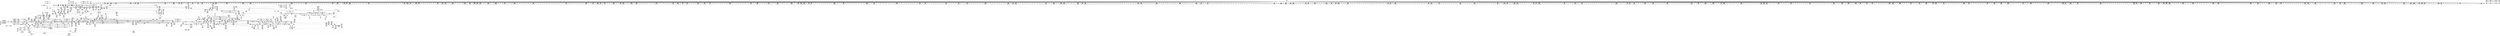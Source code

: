 digraph {
	CE0x5013a20 [shape=record,shape=Mrecord,label="{CE0x5013a20|56:_i8*,_:_CRE_328,336_|*MultipleSource*|Function::may_link&Arg::dir::|Function::selinux_inode_link&Arg::dir::|security/selinux/hooks.c,1769}"]
	CE0x5061050 [shape=record,shape=Mrecord,label="{CE0x5061050|56:_i8*,_:_CRE_112,120_|*MultipleSource*|*LoadInst*|security/selinux/hooks.c,1770|security/selinux/hooks.c,1770}"]
	CE0x50dc500 [shape=record,shape=Mrecord,label="{CE0x50dc500|may_link:_tmp23|security/selinux/hooks.c,1797}"]
	CE0x50eb760 [shape=record,shape=Mrecord,label="{CE0x50eb760|i32_4|*Constant*}"]
	CE0x5045970 [shape=record,shape=Mrecord,label="{CE0x5045970|56:_i8*,_:_CRE_182,183_}"]
	CE0x508dc20 [shape=record,shape=Mrecord,label="{CE0x508dc20|104:_%struct.inode*,_:_CRE_313,314_}"]
	CE0x50ee940 [shape=record,shape=Mrecord,label="{CE0x50ee940|current_sid:_tmp7|security/selinux/hooks.c,218|*SummSource*}"]
	CE0x50191a0 [shape=record,shape=Mrecord,label="{CE0x50191a0|56:_i8*,_:_CRE_151,152_}"]
	CE0x507ed60 [shape=record,shape=Mrecord,label="{CE0x507ed60|current_sid:_tmp5|security/selinux/hooks.c,218}"]
	CE0x50a4e20 [shape=record,shape=Mrecord,label="{CE0x50a4e20|56:_i8*,_:_CRE_870,871_}"]
	CE0x50928a0 [shape=record,shape=Mrecord,label="{CE0x50928a0|__llvm_gcov_indirect_counter_increment:_predecessor|Function::__llvm_gcov_indirect_counter_increment&Arg::predecessor::|*SummSource*}"]
	CE0x5025520 [shape=record,shape=Mrecord,label="{CE0x5025520|56:_i8*,_:_CRE_183,184_}"]
	CE0x5056530 [shape=record,shape=Mrecord,label="{CE0x5056530|56:_i8*,_:_CRE_656,664_|*MultipleSource*|Function::may_link&Arg::dir::|Function::selinux_inode_link&Arg::dir::|security/selinux/hooks.c,1769}"]
	CE0x50358e0 [shape=record,shape=Mrecord,label="{CE0x50358e0|may_link:_tmp13|security/selinux/hooks.c,1779}"]
	CE0x50cc9e0 [shape=record,shape=Mrecord,label="{CE0x50cc9e0|current_sid:_tmp19|security/selinux/hooks.c,218|*SummSource*}"]
	CE0x5065690 [shape=record,shape=Mrecord,label="{CE0x5065690|56:_i8*,_:_CRE_12,16_|*MultipleSource*|*LoadInst*|security/selinux/hooks.c,1770|security/selinux/hooks.c,1770}"]
	CE0x50ebf50 [shape=record,shape=Mrecord,label="{CE0x50ebf50|get_current:_tmp3|*SummSource*}"]
	CE0x50a6580 [shape=record,shape=Mrecord,label="{CE0x50a6580|56:_i8*,_:_CRE_892,893_}"]
	CE0x50aa780 [shape=record,shape=Mrecord,label="{CE0x50aa780|56:_i8*,_:_CRE_924,925_}"]
	CE0x5053f10 [shape=record,shape=Mrecord,label="{CE0x5053f10|56:_i8*,_:_CRE_584,585_}"]
	CE0x5053070 [shape=record,shape=Mrecord,label="{CE0x5053070|56:_i8*,_:_CRE_566,567_}"]
	CE0x5053b00 [shape=record,shape=Mrecord,label="{CE0x5053b00|56:_i8*,_:_CRE_579,580_}"]
	CE0x5012310 [shape=record,shape=Mrecord,label="{CE0x5012310|GLOBAL:_current_sid|*Constant*|*SummSink*}"]
	CE0x505ac10 [shape=record,shape=Mrecord,label="{CE0x505ac10|56:_i8*,_:_CRE_888,889_}"]
	CE0x50a0cd0 [shape=record,shape=Mrecord,label="{CE0x50a0cd0|56:_i8*,_:_CRE_618,619_}"]
	CE0x5096a10 [shape=record,shape=Mrecord,label="{CE0x5096a10|56:_i8*,_:_CRE_292,293_}"]
	CE0x5055b80 [shape=record,shape=Mrecord,label="{CE0x5055b80|56:_i8*,_:_CRE_619,620_}"]
	CE0x50b5c00 [shape=record,shape=Mrecord,label="{CE0x50b5c00|may_link:_tmp7|security/selinux/hooks.c,1777|*SummSource*}"]
	CE0x5068170 [shape=record,shape=Mrecord,label="{CE0x5068170|56:_i8*,_:_CRE_136,137_}"]
	CE0x5054180 [shape=record,shape=Mrecord,label="{CE0x5054180|56:_i8*,_:_CRE_587,588_}"]
	CE0x5093c60 [shape=record,shape=Mrecord,label="{CE0x5093c60|56:_i8*,_:_CRE_249,250_}"]
	CE0x50abcf0 [shape=record,shape=Mrecord,label="{CE0x50abcf0|56:_i8*,_:_CRE_977,978_}"]
	CE0x505cf20 [shape=record,shape=Mrecord,label="{CE0x505cf20|56:_i8*,_:_CRE_921,922_}"]
	CE0x5015840 [shape=record,shape=Mrecord,label="{CE0x5015840|i32_1|*Constant*|*SummSink*}"]
	CE0x50556a0 [shape=record,shape=Mrecord,label="{CE0x50556a0|56:_i8*,_:_CRE_613,614_}"]
	CE0x5092f00 [shape=record,shape=Mrecord,label="{CE0x5092f00|i64**_getelementptr_inbounds_(_4_x_i64*_,_4_x_i64*_*___llvm_gcda_edge_table220,_i64_0,_i64_1)|*Constant*}"]
	CE0x50b2ad0 [shape=record,shape=Mrecord,label="{CE0x50b2ad0|28:_i32,_:_CRE_95,96_}"]
	CE0x502b030 [shape=record,shape=Mrecord,label="{CE0x502b030|current_sid:_tmp3|*SummSource*}"]
	CE0x50613f0 [shape=record,shape=Mrecord,label="{CE0x50613f0|56:_i8*,_:_CRE_128,136_|*MultipleSource*|*LoadInst*|security/selinux/hooks.c,1770|security/selinux/hooks.c,1770}"]
	CE0x50c8c10 [shape=record,shape=Mrecord,label="{CE0x50c8c10|may_link:_tmp18|security/selinux/hooks.c,1789|*SummSource*}"]
	CE0x508b1b0 [shape=record,shape=Mrecord,label="{CE0x508b1b0|104:_%struct.inode*,_:_CRE_215,216_}"]
	CE0x50ce340 [shape=record,shape=Mrecord,label="{CE0x50ce340|current_sid:_call4|security/selinux/hooks.c,218}"]
	CE0x50ac090 [shape=record,shape=Mrecord,label="{CE0x50ac090|56:_i8*,_:_CRE_979,980_}"]
	CE0x50c3170 [shape=record,shape=Mrecord,label="{CE0x50c3170|i16_7|*Constant*|*SummSource*}"]
	CE0x5033850 [shape=record,shape=Mrecord,label="{CE0x5033850|may_link:_tmp11|security/selinux/hooks.c,1778}"]
	CE0x50976d0 [shape=record,shape=Mrecord,label="{CE0x50976d0|56:_i8*,_:_CRE_304,305_}"]
	CE0x50dbb90 [shape=record,shape=Mrecord,label="{CE0x50dbb90|VOIDTB_TE_array:_GCE_.str64_private_unnamed_addr_constant_38_x_i8_c_014SELinux:_%s:_unrecognized_kind_%d_0A_00_,_align_1:_elem_0:default:}"]
	CE0x5095910 [shape=record,shape=Mrecord,label="{CE0x5095910|56:_i8*,_:_CRE_276,277_}"]
	CE0x50537c0 [shape=record,shape=Mrecord,label="{CE0x50537c0|56:_i8*,_:_CRE_575,576_}"]
	CE0x50a43f0 [shape=record,shape=Mrecord,label="{CE0x50a43f0|56:_i8*,_:_CRE_848,856_|*MultipleSource*|*LoadInst*|security/selinux/hooks.c,1770|security/selinux/hooks.c,1770}"]
	CE0x50f18e0 [shape=record,shape=Mrecord,label="{CE0x50f18e0|%struct.task_struct*_(%struct.task_struct**)*_asm_movq_%gs:$_1:P_,$0_,_r,im,_dirflag_,_fpsr_,_flags_}"]
	CE0x50c0da0 [shape=record,shape=Mrecord,label="{CE0x50c0da0|may_link:_u|security/selinux/hooks.c,1773|*SummSink*}"]
	CE0x5060160 [shape=record,shape=Mrecord,label="{CE0x5060160|56:_i8*,_:_CRE_984,988_|*MultipleSource*|Function::may_link&Arg::dir::|Function::selinux_inode_link&Arg::dir::|security/selinux/hooks.c,1769}"]
	CE0x508cb70 [shape=record,shape=Mrecord,label="{CE0x508cb70|104:_%struct.inode*,_:_CRE_288,296_|*MultipleSource*|Function::may_link&Arg::dentry::|security/selinux/hooks.c,1770|Function::selinux_inode_link&Arg::old_dentry::}"]
	CE0x50b14d0 [shape=record,shape=Mrecord,label="{CE0x50b14d0|28:_i32,_:_CRE_73,74_}"]
	CE0x5098f70 [shape=record,shape=Mrecord,label="{CE0x5098f70|56:_i8*,_:_CRE_392,400_|*MultipleSource*|*LoadInst*|security/selinux/hooks.c,1770|security/selinux/hooks.c,1770}"]
	CE0x509a820 [shape=record,shape=Mrecord,label="{CE0x509a820|56:_i8*,_:_CRE_478,479_}"]
	CE0x5090710 [shape=record,shape=Mrecord,label="{CE0x5090710|i64*_getelementptr_inbounds_(_14_x_i64_,_14_x_i64_*___llvm_gcov_ctr219,_i64_0,_i64_9)|*Constant*}"]
	CE0x50b17d0 [shape=record,shape=Mrecord,label="{CE0x50b17d0|28:_i32,_:_CRE_76,77_}"]
	CE0x5097e40 [shape=record,shape=Mrecord,label="{CE0x5097e40|56:_i8*,_:_CRE_311,312_}"]
	CE0x50434e0 [shape=record,shape=Mrecord,label="{CE0x50434e0|may_link:_sw.bb7}"]
	CE0x50cac90 [shape=record,shape=Mrecord,label="{CE0x50cac90|_call_void___llvm_gcov_indirect_counter_increment(i32*___llvm_gcov_global_state_pred221,_i64**_getelementptr_inbounds_(_4_x_i64*_,_4_x_i64*_*___llvm_gcda_edge_table220,_i64_0,_i64_3)),_!dbg_!27747|security/selinux/hooks.c,1789|*SummSource*}"]
	CE0x5097290 [shape=record,shape=Mrecord,label="{CE0x5097290|56:_i8*,_:_CRE_300,301_}"]
	CE0x50f2dc0 [shape=record,shape=Mrecord,label="{CE0x50f2dc0|GLOBAL:_lockdep_rcu_suspicious|*Constant*|*SummSink*}"]
	CE0x5012440 [shape=record,shape=Mrecord,label="{CE0x5012440|_ret_i32_%tmp24,_!dbg_!27742|security/selinux/hooks.c,220|*SummSource*}"]
	CE0x50b3bd0 [shape=record,shape=Mrecord,label="{CE0x50b3bd0|28:_i32,_:_CRE_111,112_}"]
	CE0x501f4e0 [shape=record,shape=Mrecord,label="{CE0x501f4e0|may_link:_entry|*SummSink*}"]
	CE0x50af020 [shape=record,shape=Mrecord,label="{CE0x50af020|28:_i32,_:_CRE_22,23_}"]
	CE0x50cfb40 [shape=record,shape=Mrecord,label="{CE0x50cfb40|current_sid:_cred|security/selinux/hooks.c,218|*SummSink*}"]
	CE0x512fc90 [shape=record,shape=Mrecord,label="{CE0x512fc90|i64*_getelementptr_inbounds_(_2_x_i64_,_2_x_i64_*___llvm_gcov_ctr98,_i64_0,_i64_1)|*Constant*|*SummSink*}"]
	CE0x50bc910 [shape=record,shape=Mrecord,label="{CE0x50bc910|i8_10|*Constant*|*SummSink*}"]
	CE0x50e7130 [shape=record,shape=Mrecord,label="{CE0x50e7130|current_sid:_do.end}"]
	CE0x5040d60 [shape=record,shape=Mrecord,label="{CE0x5040d60|56:_i8*,_:_CRE_88,96_|*MultipleSource*|Function::may_link&Arg::dir::|Function::selinux_inode_link&Arg::dir::|security/selinux/hooks.c,1769}"]
	CE0x50b07d0 [shape=record,shape=Mrecord,label="{CE0x50b07d0|28:_i32,_:_CRE_60,61_}"]
	CE0x50834a0 [shape=record,shape=Mrecord,label="{CE0x50834a0|may_link:_d_inode|security/selinux/hooks.c,1770|*SummSource*}"]
	CE0x509c4b0 [shape=record,shape=Mrecord,label="{CE0x509c4b0|56:_i8*,_:_CRE_544,552_|*MultipleSource*|*LoadInst*|security/selinux/hooks.c,1770|security/selinux/hooks.c,1770}"]
	CE0x50bf3e0 [shape=record,shape=Mrecord,label="{CE0x50bf3e0|may_link:_conv3|security/selinux/hooks.c,1776|*SummSource*}"]
	CE0x501ca90 [shape=record,shape=Mrecord,label="{CE0x501ca90|get_current:_tmp1|*SummSource*}"]
	CE0x5057bf0 [shape=record,shape=Mrecord,label="{CE0x5057bf0|56:_i8*,_:_CRE_760,768_|*MultipleSource*|Function::may_link&Arg::dir::|Function::selinux_inode_link&Arg::dir::|security/selinux/hooks.c,1769}"]
	CE0x5095090 [shape=record,shape=Mrecord,label="{CE0x5095090|56:_i8*,_:_CRE_268,269_}"]
	CE0x5042740 [shape=record,shape=Mrecord,label="{CE0x5042740|56:_i8*,_:_CRE_292,293_}"]
	CE0x50b3570 [shape=record,shape=Mrecord,label="{CE0x50b3570|28:_i32,_:_CRE_105,106_}"]
	CE0x50da0c0 [shape=record,shape=Mrecord,label="{CE0x50da0c0|i32_16777216|*Constant*|*SummSink*}"]
	CE0x500f610 [shape=record,shape=Mrecord,label="{CE0x500f610|56:_i8*,_:_CRE_267,268_}"]
	CE0x50cfec0 [shape=record,shape=Mrecord,label="{CE0x50cfec0|COLLAPSED:_GCMRE_current_task_external_global_%struct.task_struct*:_elem_0::|security/selinux/hooks.c,218}"]
	CE0x5015170 [shape=record,shape=Mrecord,label="{CE0x5015170|GLOBAL:_may_link|*Constant*|*SummSource*}"]
	CE0x50e7230 [shape=record,shape=Mrecord,label="{CE0x50e7230|current_sid:_do.end|*SummSource*}"]
	CE0x50a5040 [shape=record,shape=Mrecord,label="{CE0x50a5040|56:_i8*,_:_CRE_872,873_}"]
	CE0x509b2c0 [shape=record,shape=Mrecord,label="{CE0x509b2c0|56:_i8*,_:_CRE_552,553_}"]
	CE0x50b2bd0 [shape=record,shape=Mrecord,label="{CE0x50b2bd0|28:_i32,_:_CRE_96,97_}"]
	CE0x509cd10 [shape=record,shape=Mrecord,label="{CE0x509cd10|56:_i8*,_:_CRE_558,559_}"]
	CE0x509e140 [shape=record,shape=Mrecord,label="{CE0x509e140|56:_i8*,_:_CRE_577,578_}"]
	CE0x50f3bc0 [shape=record,shape=Mrecord,label="{CE0x50f3bc0|i8*_getelementptr_inbounds_(_45_x_i8_,_45_x_i8_*_.str12,_i32_0,_i32_0)|*Constant*|*SummSource*}"]
	CE0x50d9240 [shape=record,shape=Mrecord,label="{CE0x50d9240|i8*_getelementptr_inbounds_(_38_x_i8_,_38_x_i8_*_.str64,_i32_0,_i32_0)|*Constant*}"]
	CE0x503d830 [shape=record,shape=Mrecord,label="{CE0x503d830|current_sid:_tmp9|security/selinux/hooks.c,218|*SummSource*}"]
	CE0x50a1330 [shape=record,shape=Mrecord,label="{CE0x50a1330|56:_i8*,_:_CRE_864,865_}"]
	CE0x50f4f80 [shape=record,shape=Mrecord,label="{CE0x50f4f80|i8_1|*Constant*}"]
	CE0x5096e50 [shape=record,shape=Mrecord,label="{CE0x5096e50|56:_i8*,_:_CRE_296,297_}"]
	CE0x5034be0 [shape=record,shape=Mrecord,label="{CE0x5034be0|i64*_getelementptr_inbounds_(_14_x_i64_,_14_x_i64_*___llvm_gcov_ctr219,_i64_0,_i64_3)|*Constant*|*SummSource*}"]
	CE0x5062090 [shape=record,shape=Mrecord,label="{CE0x5062090|56:_i8*,_:_CRE_146,147_}"]
	CE0x50a28c0 [shape=record,shape=Mrecord,label="{CE0x50a28c0|56:_i8*,_:_CRE_712,728_|*MultipleSource*|*LoadInst*|security/selinux/hooks.c,1770|security/selinux/hooks.c,1770}"]
	CE0x50ade50 [shape=record,shape=Mrecord,label="{CE0x50ade50|may_link:_sid10|security/selinux/hooks.c,1797|*SummSource*}"]
	CE0x5113380 [shape=record,shape=Mrecord,label="{CE0x5113380|get_current:_tmp2|*SummSink*}"]
	CE0x5063010 [shape=record,shape=Mrecord,label="{CE0x5063010|56:_i8*,_:_CRE_190,191_}"]
	CE0x50973a0 [shape=record,shape=Mrecord,label="{CE0x50973a0|56:_i8*,_:_CRE_301,302_}"]
	CE0x509b1b0 [shape=record,shape=Mrecord,label="{CE0x509b1b0|56:_i8*,_:_CRE_487,488_}"]
	CE0x50921e0 [shape=record,shape=Mrecord,label="{CE0x50921e0|GLOBAL:___llvm_gcov_indirect_counter_increment|*Constant*|*SummSource*}"]
	CE0x50b5600 [shape=record,shape=Mrecord,label="{CE0x50b5600|28:_i32,_:_CRE_200,208_|*MultipleSource*|security/selinux/hooks.c,1777|*LoadInst*|security/selinux/hooks.c,1769|security/selinux/hooks.c,1769}"]
	CE0x50ce4c0 [shape=record,shape=Mrecord,label="{CE0x50ce4c0|current_sid:_call4|security/selinux/hooks.c,218|*SummSource*}"]
	CE0x50f3070 [shape=record,shape=Mrecord,label="{CE0x50f3070|i8*_getelementptr_inbounds_(_25_x_i8_,_25_x_i8_*_.str3,_i32_0,_i32_0)|*Constant*|*SummSource*}"]
	CE0x50d0af0 [shape=record,shape=Mrecord,label="{CE0x50d0af0|current_sid:_security|security/selinux/hooks.c,218|*SummSource*}"]
	CE0x5087e10 [shape=record,shape=Mrecord,label="{CE0x5087e10|104:_%struct.inode*,_:_CRE_173,174_}"]
	CE0x50c0120 [shape=record,shape=Mrecord,label="{CE0x50c0120|i32_3|*Constant*|*SummSource*}"]
	CE0x50436f0 [shape=record,shape=Mrecord,label="{CE0x50436f0|may_link:_sw.bb8}"]
	CE0x50a3000 [shape=record,shape=Mrecord,label="{CE0x50a3000|56:_i8*,_:_CRE_752,756_|*MultipleSource*|*LoadInst*|security/selinux/hooks.c,1770|security/selinux/hooks.c,1770}"]
	CE0x5064440 [shape=record,shape=Mrecord,label="{CE0x5064440|56:_i8*,_:_CRE_208,210_|*MultipleSource*|*LoadInst*|security/selinux/hooks.c,1770|security/selinux/hooks.c,1770}"]
	CE0x5045700 [shape=record,shape=Mrecord,label="{CE0x5045700|56:_i8*,_:_CRE_179,180_}"]
	CE0x509dae0 [shape=record,shape=Mrecord,label="{CE0x509dae0|56:_i8*,_:_CRE_571,572_}"]
	CE0x50a1840 [shape=record,shape=Mrecord,label="{CE0x50a1840|56:_i8*,_:_CRE_648,656_|*MultipleSource*|*LoadInst*|security/selinux/hooks.c,1770|security/selinux/hooks.c,1770}"]
	CE0x50c8a10 [shape=record,shape=Mrecord,label="{CE0x50c8a10|i64**_getelementptr_inbounds_(_4_x_i64*_,_4_x_i64*_*___llvm_gcda_edge_table220,_i64_0,_i64_3)|*Constant*|*SummSink*}"]
	CE0x505b050 [shape=record,shape=Mrecord,label="{CE0x505b050|56:_i8*,_:_CRE_892,893_}"]
	CE0x50ab630 [shape=record,shape=Mrecord,label="{CE0x50ab630|56:_i8*,_:_CRE_944,952_|*MultipleSource*|*LoadInst*|security/selinux/hooks.c,1770|security/selinux/hooks.c,1770}"]
	CE0x50be360 [shape=record,shape=Mrecord,label="{CE0x50be360|may_link:_cond|security/selinux/hooks.c,1776|*SummSource*}"]
	CE0x5081e20 [shape=record,shape=Mrecord,label="{CE0x5081e20|get_current:_bb|*SummSource*}"]
	CE0x5090210 [shape=record,shape=Mrecord,label="{CE0x5090210|i64*_getelementptr_inbounds_(_14_x_i64_,_14_x_i64_*___llvm_gcov_ctr219,_i64_0,_i64_8)|*Constant*|*SummSink*}"]
	CE0x50b8a90 [shape=record,shape=Mrecord,label="{CE0x50b8a90|_call_void___llvm_gcov_indirect_counter_increment(i32*___llvm_gcov_global_state_pred221,_i64**_getelementptr_inbounds_(_4_x_i64*_,_4_x_i64*_*___llvm_gcda_edge_table220,_i64_0,_i64_1)),_!dbg_!27742|security/selinux/hooks.c,1783}"]
	CE0x5092620 [shape=record,shape=Mrecord,label="{CE0x5092620|__llvm_gcov_indirect_counter_increment:_entry|*SummSource*}"]
	CE0x50818b0 [shape=record,shape=Mrecord,label="{CE0x50818b0|current_sid:_tmp3}"]
	CE0x50d9480 [shape=record,shape=Mrecord,label="{CE0x50d9480|i8*_getelementptr_inbounds_(_38_x_i8_,_38_x_i8_*_.str64,_i32_0,_i32_0)|*Constant*|*SummSink*}"]
	CE0x508d7c0 [shape=record,shape=Mrecord,label="{CE0x508d7c0|104:_%struct.inode*,_:_CRE_309,310_}"]
	CE0x6334f20 [shape=record,shape=Mrecord,label="{CE0x6334f20|selinux_inode_link:_tmp3|*SummSink*}"]
	CE0x5022700 [shape=record,shape=Mrecord,label="{CE0x5022700|i64*_getelementptr_inbounds_(_2_x_i64_,_2_x_i64_*___llvm_gcov_ctr218,_i64_0,_i64_1)|*Constant*|*SummSink*}"]
	CE0x5065770 [shape=record,shape=Mrecord,label="{CE0x5065770|56:_i8*,_:_CRE_16,24_|*MultipleSource*|*LoadInst*|security/selinux/hooks.c,1770|security/selinux/hooks.c,1770}"]
	CE0x50b24d0 [shape=record,shape=Mrecord,label="{CE0x50b24d0|28:_i32,_:_CRE_89,90_}"]
	CE0x50a4050 [shape=record,shape=Mrecord,label="{CE0x50a4050|56:_i8*,_:_CRE_832,840_|*MultipleSource*|*LoadInst*|security/selinux/hooks.c,1770|security/selinux/hooks.c,1770}"]
	CE0x505af40 [shape=record,shape=Mrecord,label="{CE0x505af40|56:_i8*,_:_CRE_891,892_}"]
	CE0x5059760 [shape=record,shape=Mrecord,label="{CE0x5059760|56:_i8*,_:_CRE_868,869_}"]
	CE0x50e6830 [shape=record,shape=Mrecord,label="{CE0x50e6830|_call_void_mcount()_#3}"]
	CE0x505d7a0 [shape=record,shape=Mrecord,label="{CE0x505d7a0|56:_i8*,_:_CRE_929,930_}"]
	CE0x50e7650 [shape=record,shape=Mrecord,label="{CE0x50e7650|current_sid:_tmp4|security/selinux/hooks.c,218|*SummSink*}"]
	CE0x5061960 [shape=record,shape=Mrecord,label="{CE0x5061960|56:_i8*,_:_CRE_139,140_}"]
	CE0x50574f0 [shape=record,shape=Mrecord,label="{CE0x50574f0|56:_i8*,_:_CRE_728,736_|*MultipleSource*|Function::may_link&Arg::dir::|Function::selinux_inode_link&Arg::dir::|security/selinux/hooks.c,1769}"]
	CE0x50af6e0 [shape=record,shape=Mrecord,label="{CE0x50af6e0|28:_i32,_:_CRE_34,35_|*MultipleSource*|security/selinux/hooks.c,1777|*LoadInst*|security/selinux/hooks.c,1769|security/selinux/hooks.c,1769}"]
	CE0x5028910 [shape=record,shape=Mrecord,label="{CE0x5028910|56:_i8*,_:_CRE_563,564_}"]
	CE0x5018370 [shape=record,shape=Mrecord,label="{CE0x5018370|_call_void_mcount()_#3|*SummSink*}"]
	CE0x509d150 [shape=record,shape=Mrecord,label="{CE0x509d150|56:_i8*,_:_CRE_562,563_}"]
	CE0x5044240 [shape=record,shape=Mrecord,label="{CE0x5044240|current_sid:_tmp|*SummSink*}"]
	CE0x50f1f80 [shape=record,shape=Mrecord,label="{CE0x50f1f80|i64*_getelementptr_inbounds_(_11_x_i64_,_11_x_i64_*___llvm_gcov_ctr125,_i64_0,_i64_8)|*Constant*|*SummSource*}"]
	CE0x50c9d00 [shape=record,shape=Mrecord,label="{CE0x50c9d00|_call_void___llvm_gcov_indirect_counter_increment(i32*___llvm_gcov_global_state_pred221,_i64**_getelementptr_inbounds_(_4_x_i64*_,_4_x_i64*_*___llvm_gcda_edge_table220,_i64_0,_i64_0)),_!dbg_!27749|security/selinux/hooks.c,1793|*SummSource*}"]
	CE0x50e8f70 [shape=record,shape=Mrecord,label="{CE0x50e8f70|current_sid:_bb|*SummSource*}"]
	CE0x50ccea0 [shape=record,shape=Mrecord,label="{CE0x50ccea0|current_sid:_tmp18|security/selinux/hooks.c,218|*SummSink*}"]
	CE0x5066cf0 [shape=record,shape=Mrecord,label="{CE0x5066cf0|may_link:_i_security1|security/selinux/hooks.c,1770|*SummSink*}"]
	CE0x5026590 [shape=record,shape=Mrecord,label="{CE0x5026590|56:_i8*,_:_CRE_479,480_}"]
	CE0x50c22d0 [shape=record,shape=Mrecord,label="{CE0x50c22d0|avc_has_perm:_entry|*SummSource*}"]
	CE0x5015300 [shape=record,shape=Mrecord,label="{CE0x5015300|GLOBAL:_may_link|*Constant*|*SummSink*}"]
	CE0x50532e0 [shape=record,shape=Mrecord,label="{CE0x50532e0|56:_i8*,_:_CRE_569,570_}"]
	CE0x50566f0 [shape=record,shape=Mrecord,label="{CE0x50566f0|56:_i8*,_:_CRE_664,672_|*MultipleSource*|Function::may_link&Arg::dir::|Function::selinux_inode_link&Arg::dir::|security/selinux/hooks.c,1769}"]
	CE0x500c840 [shape=record,shape=Mrecord,label="{CE0x500c840|selinux_inode_link:_bb|*SummSource*}"]
	CE0x505ae30 [shape=record,shape=Mrecord,label="{CE0x505ae30|56:_i8*,_:_CRE_890,891_}"]
	CE0x509ff00 [shape=record,shape=Mrecord,label="{CE0x509ff00|56:_i8*,_:_CRE_605,606_}"]
	CE0x50b12d0 [shape=record,shape=Mrecord,label="{CE0x50b12d0|28:_i32,_:_CRE_71,72_}"]
	CE0x50f4cd0 [shape=record,shape=Mrecord,label="{CE0x50f4cd0|current_sid:_tmp16|security/selinux/hooks.c,218|*SummSink*}"]
	CE0x5086780 [shape=record,shape=Mrecord,label="{CE0x5086780|104:_%struct.inode*,_:_CRE_154,155_}"]
	CE0x50a6030 [shape=record,shape=Mrecord,label="{CE0x50a6030|56:_i8*,_:_CRE_887,888_}"]
	CE0x505c590 [shape=record,shape=Mrecord,label="{CE0x505c590|56:_i8*,_:_CRE_912,913_}"]
	CE0x5025b00 [shape=record,shape=Mrecord,label="{CE0x5025b00|56:_i8*,_:_CRE_456,464_|*MultipleSource*|Function::may_link&Arg::dir::|Function::selinux_inode_link&Arg::dir::|security/selinux/hooks.c,1769}"]
	CE0x50622b0 [shape=record,shape=Mrecord,label="{CE0x50622b0|56:_i8*,_:_CRE_148,149_}"]
	CE0x502c970 [shape=record,shape=Mrecord,label="{CE0x502c970|56:_i8*,_:_CRE_192,193_}"]
	CE0x50ad220 [shape=record,shape=Mrecord,label="{CE0x50ad220|may_link:_sid4|security/selinux/hooks.c,1777}"]
	CE0x508bd90 [shape=record,shape=Mrecord,label="{CE0x508bd90|104:_%struct.inode*,_:_CRE_232,240_|*MultipleSource*|Function::may_link&Arg::dentry::|security/selinux/hooks.c,1770|Function::selinux_inode_link&Arg::old_dentry::}"]
	CE0x50943d0 [shape=record,shape=Mrecord,label="{CE0x50943d0|56:_i8*,_:_CRE_256,257_}"]
	CE0x500eab0 [shape=record,shape=Mrecord,label="{CE0x500eab0|56:_i8*,_:_CRE_253,254_}"]
	CE0x50a5bf0 [shape=record,shape=Mrecord,label="{CE0x50a5bf0|56:_i8*,_:_CRE_883,884_}"]
	CE0x505ecb0 [shape=record,shape=Mrecord,label="{CE0x505ecb0|56:_i8*,_:_CRE_910,911_}"]
	CE0x50a5260 [shape=record,shape=Mrecord,label="{CE0x50a5260|56:_i8*,_:_CRE_874,875_}"]
	CE0x5083140 [shape=record,shape=Mrecord,label="{CE0x5083140|i64*_getelementptr_inbounds_(_11_x_i64_,_11_x_i64_*___llvm_gcov_ctr125,_i64_0,_i64_8)|*Constant*|*SummSink*}"]
	CE0x509e7a0 [shape=record,shape=Mrecord,label="{CE0x509e7a0|56:_i8*,_:_CRE_583,584_}"]
	CE0x50132d0 [shape=record,shape=Mrecord,label="{CE0x50132d0|56:_i8*,_:_CRE_305,306_}"]
	CE0x50c6690 [shape=record,shape=Mrecord,label="{CE0x50c6690|current_sid:_security|security/selinux/hooks.c,218|*SummSink*}"]
	CE0x50a0670 [shape=record,shape=Mrecord,label="{CE0x50a0670|56:_i8*,_:_CRE_612,613_}"]
	CE0x50ed740 [shape=record,shape=Mrecord,label="{CE0x50ed740|i64*_getelementptr_inbounds_(_14_x_i64_,_14_x_i64_*___llvm_gcov_ctr219,_i64_0,_i64_13)|*Constant*|*SummSource*}"]
	CE0x5059c20 [shape=record,shape=Mrecord,label="{CE0x5059c20|56:_i8*,_:_CRE_873,874_}"]
	CE0x50b5a00 [shape=record,shape=Mrecord,label="{CE0x50b5a00|may_link:_call5|security/selinux/hooks.c,1777}"]
	CE0x50aaca0 [shape=record,shape=Mrecord,label="{CE0x50aaca0|56:_i8*,_:_CRE_929,930_}"]
	CE0x505e870 [shape=record,shape=Mrecord,label="{CE0x505e870|56:_i8*,_:_CRE_906,907_}"]
	CE0x50898c0 [shape=record,shape=Mrecord,label="{CE0x50898c0|104:_%struct.inode*,_:_CRE_194,195_}"]
	CE0x50e8580 [shape=record,shape=Mrecord,label="{CE0x50e8580|__llvm_gcov_indirect_counter_increment:_tmp5}"]
	CE0x5015700 [shape=record,shape=Mrecord,label="{CE0x5015700|i32_1|*Constant*}"]
	CE0x5043de0 [shape=record,shape=Mrecord,label="{CE0x5043de0|current_sid:_entry|*SummSink*}"]
	CE0x50ae980 [shape=record,shape=Mrecord,label="{CE0x50ae980|28:_i32,_:_CRE_15,16_}"]
	CE0x5021cc0 [shape=record,shape=Mrecord,label="{CE0x5021cc0|i32_0|*Constant*}"]
	CE0x50bcb50 [shape=record,shape=Mrecord,label="{CE0x50bcb50|i64_1048576|*Constant*|*SummSource*}"]
	CE0x509f570 [shape=record,shape=Mrecord,label="{CE0x509f570|56:_i8*,_:_CRE_596,597_}"]
	CE0x505dff0 [shape=record,shape=Mrecord,label="{CE0x505dff0|56:_i8*,_:_CRE_898,899_}"]
	CE0x50ec3d0 [shape=record,shape=Mrecord,label="{CE0x50ec3d0|__llvm_gcov_indirect_counter_increment:_tmp2|*SummSink*}"]
	CE0x50b0ed0 [shape=record,shape=Mrecord,label="{CE0x50b0ed0|28:_i32,_:_CRE_67,68_}"]
	CE0x50d0170 [shape=record,shape=Mrecord,label="{CE0x50d0170|current_sid:_tmp21|security/selinux/hooks.c,218|*SummSink*}"]
	CE0x5063ab0 [shape=record,shape=Mrecord,label="{CE0x5063ab0|56:_i8*,_:_CRE_200,201_}"]
	CE0x5018860 [shape=record,shape=Mrecord,label="{CE0x5018860|may_link:_sw.epilog|*SummSource*}"]
	CE0x50338c0 [shape=record,shape=Mrecord,label="{CE0x50338c0|may_link:_tmp10|security/selinux/hooks.c,1778|*SummSink*}"]
	CE0x5042e90 [shape=record,shape=Mrecord,label="{CE0x5042e90|56:_i8*,_:_CRE_301,302_}"]
	CE0x50b8e80 [shape=record,shape=Mrecord,label="{CE0x50b8e80|_call_void___llvm_gcov_indirect_counter_increment(i32*___llvm_gcov_global_state_pred221,_i64**_getelementptr_inbounds_(_4_x_i64*_,_4_x_i64*_*___llvm_gcda_edge_table220,_i64_0,_i64_1)),_!dbg_!27742|security/selinux/hooks.c,1783|*SummSink*}"]
	CE0x5016590 [shape=record,shape=Mrecord,label="{CE0x5016590|may_link:_if.end|*SummSource*}"]
	CE0x50325b0 [shape=record,shape=Mrecord,label="{CE0x50325b0|__llvm_gcov_indirect_counter_increment:_tmp1|*SummSink*}"]
	CE0x50857a0 [shape=record,shape=Mrecord,label="{CE0x50857a0|104:_%struct.inode*,_:_CRE_112,144_|*MultipleSource*|Function::may_link&Arg::dentry::|security/selinux/hooks.c,1770|Function::selinux_inode_link&Arg::old_dentry::}"]
	CE0x5044b00 [shape=record,shape=Mrecord,label="{CE0x5044b00|i32_-1|*Constant*}"]
	CE0x5064e70 [shape=record,shape=Mrecord,label="{CE0x5064e70|may_link:_tmp15|security/selinux/hooks.c,1783}"]
	CE0x50c4550 [shape=record,shape=Mrecord,label="{CE0x50c4550|may_link:_tobool6|security/selinux/hooks.c,1778|*SummSink*}"]
	CE0x5028840 [shape=record,shape=Mrecord,label="{CE0x5028840|56:_i8*,_:_CRE_562,563_}"]
	CE0x50428e0 [shape=record,shape=Mrecord,label="{CE0x50428e0|56:_i8*,_:_CRE_294,295_}"]
	CE0x502a110 [shape=record,shape=Mrecord,label="{CE0x502a110|56:_i8*,_:_CRE_56,64_|*MultipleSource*|Function::may_link&Arg::dir::|Function::selinux_inode_link&Arg::dir::|security/selinux/hooks.c,1769}"]
	CE0x5025300 [shape=record,shape=Mrecord,label="{CE0x5025300|56:_i8*,_:_CRE_181,182_}"]
	CE0x5092460 [shape=record,shape=Mrecord,label="{CE0x5092460|i64**_getelementptr_inbounds_(_4_x_i64*_,_4_x_i64*_*___llvm_gcda_edge_table220,_i64_0,_i64_1)|*Constant*|*SummSource*}"]
	CE0x507f5f0 [shape=record,shape=Mrecord,label="{CE0x507f5f0|0:_i8,_:_GCMR_current_sid.__warned_internal_global_i8_0,_section_.data.unlikely_,_align_1:_elem_0:default:}"]
	CE0x5065f10 [shape=record,shape=Mrecord,label="{CE0x5065f10|56:_i8*,_:_CRE_56,64_|*MultipleSource*|*LoadInst*|security/selinux/hooks.c,1770|security/selinux/hooks.c,1770}"]
	CE0x508ae20 [shape=record,shape=Mrecord,label="{CE0x508ae20|104:_%struct.inode*,_:_CRE_212,213_}"]
	CE0x509f130 [shape=record,shape=Mrecord,label="{CE0x509f130|56:_i8*,_:_CRE_592,593_}"]
	CE0x5065a50 [shape=record,shape=Mrecord,label="{CE0x5065a50|56:_i8*,_:_CRE_32,40_|*MultipleSource*|*LoadInst*|security/selinux/hooks.c,1770|security/selinux/hooks.c,1770}"]
	CE0x50da9d0 [shape=record,shape=Mrecord,label="{CE0x50da9d0|i32_1024|*Constant*|*SummSink*}"]
	CE0x50e8090 [shape=record,shape=Mrecord,label="{CE0x50e8090|current_sid:_tmp11|security/selinux/hooks.c,218|*SummSource*}"]
	CE0x5054e80 [shape=record,shape=Mrecord,label="{CE0x5054e80|56:_i8*,_:_CRE_603,604_}"]
	CE0x5097070 [shape=record,shape=Mrecord,label="{CE0x5097070|56:_i8*,_:_CRE_298,299_}"]
	CE0x505fdb0 [shape=record,shape=Mrecord,label="{CE0x505fdb0|56:_i8*,_:_CRE_980,981_}"]
	CE0x5095e60 [shape=record,shape=Mrecord,label="{CE0x5095e60|56:_i8*,_:_CRE_281,282_}"]
	CE0x509dbf0 [shape=record,shape=Mrecord,label="{CE0x509dbf0|56:_i8*,_:_CRE_572,573_}"]
	CE0x505d250 [shape=record,shape=Mrecord,label="{CE0x505d250|56:_i8*,_:_CRE_924,925_}"]
	CE0x5015010 [shape=record,shape=Mrecord,label="{CE0x5015010|selinux_inode_link:_call|security/selinux/hooks.c,2769|*SummSink*}"]
	CE0x50ec100 [shape=record,shape=Mrecord,label="{CE0x50ec100|__llvm_gcov_indirect_counter_increment:_tmp2}"]
	CE0x50100d0 [shape=record,shape=Mrecord,label="{CE0x50100d0|56:_i8*,_:_CRE_283,284_}"]
	CE0x5030040 [shape=record,shape=Mrecord,label="{CE0x5030040|56:_i8*,_:_CRE_273,274_}"]
	CE0x50f35c0 [shape=record,shape=Mrecord,label="{CE0x50f35c0|i32_218|*Constant*|*SummSource*}"]
	CE0x5045b10 [shape=record,shape=Mrecord,label="{CE0x5045b10|56:_i8*,_:_CRE_184,185_}"]
	CE0x502a5c0 [shape=record,shape=Mrecord,label="{CE0x502a5c0|current_sid:_tmp1|*SummSource*}"]
	CE0x50ae8b0 [shape=record,shape=Mrecord,label="{CE0x50ae8b0|28:_i32,_:_CRE_14,15_}"]
	CE0x50c7930 [shape=record,shape=Mrecord,label="{CE0x50c7930|__llvm_gcov_indirect_counter_increment:_bb4}"]
	CE0x509fce0 [shape=record,shape=Mrecord,label="{CE0x509fce0|56:_i8*,_:_CRE_603,604_}"]
	CE0x509f240 [shape=record,shape=Mrecord,label="{CE0x509f240|56:_i8*,_:_CRE_593,594_}"]
	CE0x5066ec0 [shape=record,shape=Mrecord,label="{CE0x5066ec0|current_sid:_sid|security/selinux/hooks.c,220|*SummSource*}"]
	CE0x5060d10 [shape=record,shape=Mrecord,label="{CE0x5060d10|56:_i8*,_:_CRE_96,104_|*MultipleSource*|*LoadInst*|security/selinux/hooks.c,1770|security/selinux/hooks.c,1770}"]
	CE0x509d7b0 [shape=record,shape=Mrecord,label="{CE0x509d7b0|56:_i8*,_:_CRE_568,569_}"]
	CE0x5027090 [shape=record,shape=Mrecord,label="{CE0x5027090|56:_i8*,_:_CRE_504,508_|*MultipleSource*|Function::may_link&Arg::dir::|Function::selinux_inode_link&Arg::dir::|security/selinux/hooks.c,1769}"]
	CE0x50c2990 [shape=record,shape=Mrecord,label="{CE0x50c2990|avc_has_perm:_ssid|Function::avc_has_perm&Arg::ssid::|*SummSource*}"]
	CE0x5023a90 [shape=record,shape=Mrecord,label="{CE0x5023a90|56:_i8*,_:_CRE_158,159_}"]
	CE0x509e030 [shape=record,shape=Mrecord,label="{CE0x509e030|56:_i8*,_:_CRE_576,577_}"]
	CE0x50ac6b0 [shape=record,shape=Mrecord,label="{CE0x50ac6b0|56:_i8*,_:_CRE_984,988_|*MultipleSource*|*LoadInst*|security/selinux/hooks.c,1770|security/selinux/hooks.c,1770}"]
	CE0x50c2010 [shape=record,shape=Mrecord,label="{CE0x50c2010|i32_(i32,_i32,_i16,_i32,_%struct.common_audit_data*)*_bitcast_(i32_(i32,_i32,_i16,_i32,_%struct.common_audit_data.495*)*_avc_has_perm_to_i32_(i32,_i32,_i16,_i32,_%struct.common_audit_data*)*)|*Constant*|*SummSource*}"]
	CE0x508ed70 [shape=record,shape=Mrecord,label="{CE0x508ed70|may_link:_tmp3|security/selinux/hooks.c,1769|*SummSource*}"]
	CE0x50994e0 [shape=record,shape=Mrecord,label="{CE0x50994e0|56:_i8*,_:_CRE_416,424_|*MultipleSource*|*LoadInst*|security/selinux/hooks.c,1770|security/selinux/hooks.c,1770}"]
	CE0x5083a30 [shape=record,shape=Mrecord,label="{CE0x5083a30|104:_%struct.inode*,_:_CRE_8,12_|*MultipleSource*|Function::may_link&Arg::dentry::|security/selinux/hooks.c,1770|Function::selinux_inode_link&Arg::old_dentry::}"]
	CE0x509c9b0 [shape=record,shape=Mrecord,label="{CE0x509c9b0|56:_i8*,_:_CRE_556,557_}"]
	CE0x50206b0 [shape=record,shape=Mrecord,label="{CE0x50206b0|selinux_inode_link:_call|security/selinux/hooks.c,2769}"]
	CE0x50b1dd0 [shape=record,shape=Mrecord,label="{CE0x50b1dd0|28:_i32,_:_CRE_82,83_}"]
	CE0x5093f90 [shape=record,shape=Mrecord,label="{CE0x5093f90|56:_i8*,_:_CRE_252,253_}"]
	CE0x507f660 [shape=record,shape=Mrecord,label="{CE0x507f660|current_sid:_tmp8|security/selinux/hooks.c,218|*SummSource*}"]
	CE0x50b08d0 [shape=record,shape=Mrecord,label="{CE0x50b08d0|28:_i32,_:_CRE_61,62_}"]
	CE0x503d940 [shape=record,shape=Mrecord,label="{CE0x503d940|current_sid:_tmp9|security/selinux/hooks.c,218|*SummSink*}"]
	CE0x5094e70 [shape=record,shape=Mrecord,label="{CE0x5094e70|56:_i8*,_:_CRE_266,267_}"]
	CE0x50863f0 [shape=record,shape=Mrecord,label="{CE0x50863f0|104:_%struct.inode*,_:_CRE_151,152_}"]
	CE0x5089eb0 [shape=record,shape=Mrecord,label="{CE0x5089eb0|104:_%struct.inode*,_:_CRE_199,200_}"]
	CE0x5066450 [shape=record,shape=Mrecord,label="{CE0x5066450|56:_i8*,_:_CRE_76,80_|*MultipleSource*|*LoadInst*|security/selinux/hooks.c,1770|security/selinux/hooks.c,1770}"]
	CE0x5053890 [shape=record,shape=Mrecord,label="{CE0x5053890|56:_i8*,_:_CRE_576,577_}"]
	CE0x50b9ca0 [shape=record,shape=Mrecord,label="{CE0x50b9ca0|i64_2|*Constant*|*SummSource*}"]
	CE0x50beac0 [shape=record,shape=Mrecord,label="{CE0x50beac0|may_link:_or|security/selinux/hooks.c,1776}"]
	CE0x501f7d0 [shape=record,shape=Mrecord,label="{CE0x501f7d0|selinux_inode_link:_dir|Function::selinux_inode_link&Arg::dir::|*SummSource*}"]
	CE0x501f700 [shape=record,shape=Mrecord,label="{CE0x501f700|selinux_inode_link:_dir|Function::selinux_inode_link&Arg::dir::}"]
	CE0x508d9c0 [shape=record,shape=Mrecord,label="{CE0x508d9c0|104:_%struct.inode*,_:_CRE_311,312_}"]
	CE0x505f0f0 [shape=record,shape=Mrecord,label="{CE0x505f0f0|56:_i8*,_:_CRE_914,915_}"]
	CE0x50d0a30 [shape=record,shape=Mrecord,label="{CE0x50d0a30|current_sid:_security|security/selinux/hooks.c,218}"]
	CE0x501d850 [shape=record,shape=Mrecord,label="{CE0x501d850|i64*_getelementptr_inbounds_(_14_x_i64_,_14_x_i64_*___llvm_gcov_ctr219,_i64_0,_i64_0)|*Constant*}"]
	CE0x502af20 [shape=record,shape=Mrecord,label="{CE0x502af20|56:_i8*,_:_CRE_137,138_}"]
	CE0x50953c0 [shape=record,shape=Mrecord,label="{CE0x50953c0|56:_i8*,_:_CRE_271,272_}"]
	CE0x5094700 [shape=record,shape=Mrecord,label="{CE0x5094700|56:_i8*,_:_CRE_259,260_}"]
	CE0x50e69f0 [shape=record,shape=Mrecord,label="{CE0x50e69f0|_call_void_mcount()_#3|*SummSink*}"]
	CE0x505dbb0 [shape=record,shape=Mrecord,label="{CE0x505dbb0|56:_i8*,_:_CRE_894,895_}"]
	CE0x50639a0 [shape=record,shape=Mrecord,label="{CE0x50639a0|56:_i8*,_:_CRE_199,200_}"]
	CE0x505f860 [shape=record,shape=Mrecord,label="{CE0x505f860|56:_i8*,_:_CRE_921,922_}"]
	CE0x50b29d0 [shape=record,shape=Mrecord,label="{CE0x50b29d0|28:_i32,_:_CRE_94,95_}"]
	CE0x5066bb0 [shape=record,shape=Mrecord,label="{CE0x5066bb0|may_link:_i_security1|security/selinux/hooks.c,1770|*SummSource*}"]
	CE0x5085410 [shape=record,shape=Mrecord,label="{CE0x5085410|104:_%struct.inode*,_:_CRE_95,96_}"]
	CE0x50b7410 [shape=record,shape=Mrecord,label="{CE0x50b7410|i64*_getelementptr_inbounds_(_14_x_i64_,_14_x_i64_*___llvm_gcov_ctr219,_i64_0,_i64_11)|*Constant*|*SummSource*}"]
	CE0x505efe0 [shape=record,shape=Mrecord,label="{CE0x505efe0|56:_i8*,_:_CRE_913,914_}"]
	CE0x50dbb20 [shape=record,shape=Mrecord,label="{CE0x50dbb20|i8*_getelementptr_inbounds_(_9_x_i8_,_9_x_i8_*___func__.may_link,_i32_0,_i32_0)|*Constant*|*SummSink*}"]
	CE0x50dbe60 [shape=record,shape=Mrecord,label="{CE0x50dbe60|i8*_getelementptr_inbounds_(_9_x_i8_,_9_x_i8_*___func__.may_link,_i32_0,_i32_0)|*Constant*|*SummSource*}"]
	CE0x5087ce0 [shape=record,shape=Mrecord,label="{CE0x5087ce0|104:_%struct.inode*,_:_CRE_172,173_}"]
	CE0x500f060 [shape=record,shape=Mrecord,label="{CE0x500f060|56:_i8*,_:_CRE_260,261_}"]
	CE0x50189c0 [shape=record,shape=Mrecord,label="{CE0x50189c0|may_link:_return}"]
	CE0x50cf8b0 [shape=record,shape=Mrecord,label="{CE0x50cf8b0|current_sid:_cred|security/selinux/hooks.c,218}"]
	CE0x502cff0 [shape=record,shape=Mrecord,label="{CE0x502cff0|56:_i8*,_:_CRE_200,201_}"]
	CE0x50a33a0 [shape=record,shape=Mrecord,label="{CE0x50a33a0|56:_i8*,_:_CRE_768,776_|*MultipleSource*|*LoadInst*|security/selinux/hooks.c,1770|security/selinux/hooks.c,1770}"]
	CE0x508c4e0 [shape=record,shape=Mrecord,label="{CE0x508c4e0|104:_%struct.inode*,_:_CRE_264,272_|*MultipleSource*|Function::may_link&Arg::dentry::|security/selinux/hooks.c,1770|Function::selinux_inode_link&Arg::old_dentry::}"]
	CE0x5099310 [shape=record,shape=Mrecord,label="{CE0x5099310|56:_i8*,_:_CRE_408,416_|*MultipleSource*|*LoadInst*|security/selinux/hooks.c,1770|security/selinux/hooks.c,1770}"]
	CE0x508d610 [shape=record,shape=Mrecord,label="{CE0x508d610|104:_%struct.inode*,_:_CRE_307,308_}"]
	CE0x50605d0 [shape=record,shape=Mrecord,label="{CE0x50605d0|56:_i8*,_:_CRE_1000,1008_|*MultipleSource*|Function::may_link&Arg::dir::|Function::selinux_inode_link&Arg::dir::|security/selinux/hooks.c,1769}"]
	CE0x50a3e80 [shape=record,shape=Mrecord,label="{CE0x50a3e80|56:_i8*,_:_CRE_824,832_|*MultipleSource*|*LoadInst*|security/selinux/hooks.c,1770|security/selinux/hooks.c,1770}"]
	CE0x5021e40 [shape=record,shape=Mrecord,label="{CE0x5021e40|i64_1|*Constant*}"]
	CE0x509fac0 [shape=record,shape=Mrecord,label="{CE0x509fac0|56:_i8*,_:_CRE_601,602_}"]
	CE0x50cf630 [shape=record,shape=Mrecord,label="{CE0x50cf630|i32_78|*Constant*}"]
	CE0x5053bd0 [shape=record,shape=Mrecord,label="{CE0x5053bd0|56:_i8*,_:_CRE_580,581_}"]
	CE0x509ead0 [shape=record,shape=Mrecord,label="{CE0x509ead0|56:_i8*,_:_CRE_586,587_}"]
	CE0x502bd40 [shape=record,shape=Mrecord,label="{CE0x502bd40|may_link:_sw.bb8|*SummSink*}"]
	CE0x50a5480 [shape=record,shape=Mrecord,label="{CE0x50a5480|56:_i8*,_:_CRE_876,877_}"]
	CE0x50a5e10 [shape=record,shape=Mrecord,label="{CE0x50a5e10|56:_i8*,_:_CRE_885,886_}"]
	CE0x50975c0 [shape=record,shape=Mrecord,label="{CE0x50975c0|56:_i8*,_:_CRE_303,304_}"]
	CE0x501e220 [shape=record,shape=Mrecord,label="{CE0x501e220|may_link:_kind|Function::may_link&Arg::kind::}"]
	CE0x5053550 [shape=record,shape=Mrecord,label="{CE0x5053550|56:_i8*,_:_CRE_572,573_}"]
	CE0x5045220 [shape=record,shape=Mrecord,label="{CE0x5045220|56:_i8*,_:_CRE_173,174_}"]
	CE0x509bf40 [shape=record,shape=Mrecord,label="{CE0x509bf40|56:_i8*,_:_CRE_528,536_|*MultipleSource*|*LoadInst*|security/selinux/hooks.c,1770|security/selinux/hooks.c,1770}"]
	CE0x500ec50 [shape=record,shape=Mrecord,label="{CE0x500ec50|56:_i8*,_:_CRE_255,256_}"]
	CE0x50c13f0 [shape=record,shape=Mrecord,label="{CE0x50c13f0|i64_0|*Constant*}"]
	CE0x50568b0 [shape=record,shape=Mrecord,label="{CE0x50568b0|56:_i8*,_:_CRE_672,680_|*MultipleSource*|Function::may_link&Arg::dir::|Function::selinux_inode_link&Arg::dir::|security/selinux/hooks.c,1769}"]
	CE0x5014db0 [shape=record,shape=Mrecord,label="{CE0x5014db0|56:_i8*,_:_CRE_424,432_|*MultipleSource*|Function::may_link&Arg::dir::|Function::selinux_inode_link&Arg::dir::|security/selinux/hooks.c,1769}"]
	CE0x50be150 [shape=record,shape=Mrecord,label="{CE0x50be150|i64_2097152|*Constant*|*SummSource*}"]
	CE0x5062df0 [shape=record,shape=Mrecord,label="{CE0x5062df0|56:_i8*,_:_CRE_188,189_}"]
	CE0x50bcf00 [shape=record,shape=Mrecord,label="{CE0x50bcf00|i64_1048576|*Constant*}"]
	CE0x500cf30 [shape=record,shape=Mrecord,label="{CE0x500cf30|selinux_inode_link:_entry|*SummSource*}"]
	CE0x5026660 [shape=record,shape=Mrecord,label="{CE0x5026660|56:_i8*,_:_CRE_480,481_}"]
	CE0x50ac5a0 [shape=record,shape=Mrecord,label="{CE0x50ac5a0|may_link:_tmp5|security/selinux/hooks.c,1770}"]
	CE0x5027b40 [shape=record,shape=Mrecord,label="{CE0x5027b40|56:_i8*,_:_CRE_540,544_|*MultipleSource*|Function::may_link&Arg::dir::|Function::selinux_inode_link&Arg::dir::|security/selinux/hooks.c,1769}"]
	CE0x50c0290 [shape=record,shape=Mrecord,label="{CE0x50c0290|may_link:_tmp6|security/selinux/hooks.c,1770|*SummSource*}"]
	CE0x50ee4b0 [shape=record,shape=Mrecord,label="{CE0x50ee4b0|current_sid:_land.lhs.true2|*SummSource*}"]
	CE0x503f4a0 [shape=record,shape=Mrecord,label="{CE0x503f4a0|56:_i8*,_:_CRE_146,147_}"]
	CE0x50b21d0 [shape=record,shape=Mrecord,label="{CE0x50b21d0|28:_i32,_:_CRE_86,87_}"]
	CE0x50868b0 [shape=record,shape=Mrecord,label="{CE0x50868b0|104:_%struct.inode*,_:_CRE_155,156_}"]
	CE0x50aadb0 [shape=record,shape=Mrecord,label="{CE0x50aadb0|56:_i8*,_:_CRE_930,931_}"]
	CE0x5037d70 [shape=record,shape=Mrecord,label="{CE0x5037d70|i64*_getelementptr_inbounds_(_11_x_i64_,_11_x_i64_*___llvm_gcov_ctr125,_i64_0,_i64_6)|*Constant*|*SummSource*}"]
	CE0x5031430 [shape=record,shape=Mrecord,label="{CE0x5031430|56:_i8*,_:_CRE_212,216_|*MultipleSource*|Function::may_link&Arg::dir::|Function::selinux_inode_link&Arg::dir::|security/selinux/hooks.c,1769}"]
	CE0x50f2d30 [shape=record,shape=Mrecord,label="{CE0x50f2d30|GLOBAL:_lockdep_rcu_suspicious|*Constant*|*SummSource*}"]
	CE0x50240f0 [shape=record,shape=Mrecord,label="{CE0x50240f0|56:_i8*,_:_CRE_164,165_}"]
	CE0x502a2c0 [shape=record,shape=Mrecord,label="{CE0x502a2c0|56:_i8*,_:_CRE_64,72_|*MultipleSource*|Function::may_link&Arg::dir::|Function::selinux_inode_link&Arg::dir::|security/selinux/hooks.c,1769}"]
	CE0x50bfcc0 [shape=record,shape=Mrecord,label="{CE0x50bfcc0|may_link:_conv3|security/selinux/hooks.c,1776|*SummSink*}"]
	CE0x50b25d0 [shape=record,shape=Mrecord,label="{CE0x50b25d0|28:_i32,_:_CRE_90,91_}"]
	CE0x5081b10 [shape=record,shape=Mrecord,label="{CE0x5081b10|__llvm_gcov_indirect_counter_increment:_tmp6|*SummSink*}"]
	CE0x50b4560 [shape=record,shape=Mrecord,label="{CE0x50b4560|28:_i32,_:_CRE_120,128_|*MultipleSource*|security/selinux/hooks.c,1777|*LoadInst*|security/selinux/hooks.c,1769|security/selinux/hooks.c,1769}"]
	CE0x5044cd0 [shape=record,shape=Mrecord,label="{CE0x5044cd0|__llvm_gcov_indirect_counter_increment:_bb|*SummSink*}"]
	CE0x502f910 [shape=record,shape=Mrecord,label="{CE0x502f910|56:_i8*,_:_CRE_968,976_|*MultipleSource*|Function::may_link&Arg::dir::|Function::selinux_inode_link&Arg::dir::|security/selinux/hooks.c,1769}"]
	CE0x50576b0 [shape=record,shape=Mrecord,label="{CE0x50576b0|56:_i8*,_:_CRE_736,740_|*MultipleSource*|Function::may_link&Arg::dir::|Function::selinux_inode_link&Arg::dir::|security/selinux/hooks.c,1769}"]
	CE0x502ec20 [shape=record,shape=Mrecord,label="{CE0x502ec20|get_current:_tmp4|./arch/x86/include/asm/current.h,14|*SummSink*}"]
	CE0x5087950 [shape=record,shape=Mrecord,label="{CE0x5087950|104:_%struct.inode*,_:_CRE_169,170_}"]
	CE0x50b27d0 [shape=record,shape=Mrecord,label="{CE0x50b27d0|28:_i32,_:_CRE_92,93_}"]
	CE0x5027280 [shape=record,shape=Mrecord,label="{CE0x5027280|56:_i8*,_:_CRE_508,512_|*MultipleSource*|Function::may_link&Arg::dir::|Function::selinux_inode_link&Arg::dir::|security/selinux/hooks.c,1769}"]
	CE0x50f0c70 [shape=record,shape=Mrecord,label="{CE0x50f0c70|GLOBAL:_current_sid.__warned|Global_var:current_sid.__warned|*SummSink*}"]
	CE0x5024310 [shape=record,shape=Mrecord,label="{CE0x5024310|56:_i8*,_:_CRE_166,167_}"]
	CE0x50dae20 [shape=record,shape=Mrecord,label="{CE0x50dae20|may_link:_av.0}"]
	CE0x50540b0 [shape=record,shape=Mrecord,label="{CE0x50540b0|56:_i8*,_:_CRE_586,587_}"]
	CE0x5085540 [shape=record,shape=Mrecord,label="{CE0x5085540|104:_%struct.inode*,_:_CRE_96,104_|*MultipleSource*|Function::may_link&Arg::dentry::|security/selinux/hooks.c,1770|Function::selinux_inode_link&Arg::old_dentry::}"]
	CE0x508e470 [shape=record,shape=Mrecord,label="{CE0x508e470|may_link:_tmp4|*LoadInst*|security/selinux/hooks.c,1770}"]
	CE0x50b2dd0 [shape=record,shape=Mrecord,label="{CE0x50b2dd0|28:_i32,_:_CRE_98,99_}"]
	CE0x50ec090 [shape=record,shape=Mrecord,label="{CE0x50ec090|get_current:_bb}"]
	CE0x5063cd0 [shape=record,shape=Mrecord,label="{CE0x5063cd0|56:_i8*,_:_CRE_202,203_}"]
	CE0x509ecf0 [shape=record,shape=Mrecord,label="{CE0x509ecf0|56:_i8*,_:_CRE_588,589_}"]
	CE0x501cc10 [shape=record,shape=Mrecord,label="{CE0x501cc10|selinux_inode_link:_tmp2|*SummSink*}"]
	CE0x5039570 [shape=record,shape=Mrecord,label="{CE0x5039570|current_sid:_tmp5|security/selinux/hooks.c,218|*SummSink*}"]
	CE0x5066dd0 [shape=record,shape=Mrecord,label="{CE0x5066dd0|current_sid:_sid|security/selinux/hooks.c,220}"]
	CE0x50166a0 [shape=record,shape=Mrecord,label="{CE0x50166a0|may_link:_if.end|*SummSink*}"]
	CE0x50ebba0 [shape=record,shape=Mrecord,label="{CE0x50ebba0|may_link:_sclass|security/selinux/hooks.c,1797}"]
	CE0x50a2350 [shape=record,shape=Mrecord,label="{CE0x50a2350|56:_i8*,_:_CRE_688,692_|*MultipleSource*|*LoadInst*|security/selinux/hooks.c,1770|security/selinux/hooks.c,1770}"]
	CE0x50862c0 [shape=record,shape=Mrecord,label="{CE0x50862c0|104:_%struct.inode*,_:_CRE_150,151_}"]
	CE0x50b7db0 [shape=record,shape=Mrecord,label="{CE0x50b7db0|may_link:_tmp21|security/selinux/hooks.c,1793|*SummSource*}"]
	CE0x50bd6a0 [shape=record,shape=Mrecord,label="{CE0x50bd6a0|may_link:_dentry2|security/selinux/hooks.c,1773|*SummSource*}"]
	CE0x5027ec0 [shape=record,shape=Mrecord,label="{CE0x5027ec0|56:_i8*,_:_CRE_552,553_}"]
	CE0x50aaa80 [shape=record,shape=Mrecord,label="{CE0x50aaa80|56:_i8*,_:_CRE_927,928_}"]
	CE0x5058d70 [shape=record,shape=Mrecord,label="{CE0x5058d70|56:_i8*,_:_CRE_848,856_|*MultipleSource*|Function::may_link&Arg::dir::|Function::selinux_inode_link&Arg::dir::|security/selinux/hooks.c,1769}"]
	CE0x50c2c50 [shape=record,shape=Mrecord,label="{CE0x50c2c50|avc_has_perm:_tsid|Function::avc_has_perm&Arg::tsid::}"]
	CE0x50a0890 [shape=record,shape=Mrecord,label="{CE0x50a0890|56:_i8*,_:_CRE_614,615_}"]
	CE0x508a960 [shape=record,shape=Mrecord,label="{CE0x508a960|104:_%struct.inode*,_:_CRE_208,209_}"]
	CE0x5044630 [shape=record,shape=Mrecord,label="{CE0x5044630|_ret_i32_%tmp24,_!dbg_!27742|security/selinux/hooks.c,220|*SummSink*}"]
	CE0x50b0cd0 [shape=record,shape=Mrecord,label="{CE0x50b0cd0|28:_i32,_:_CRE_65,66_}"]
	CE0x5044ee0 [shape=record,shape=Mrecord,label="{CE0x5044ee0|56:_i8*,_:_CRE_169,170_}"]
	CE0x5055430 [shape=record,shape=Mrecord,label="{CE0x5055430|56:_i8*,_:_CRE_610,611_}"]
	CE0x501bfc0 [shape=record,shape=Mrecord,label="{CE0x501bfc0|i64_1|*Constant*|*SummSink*}"]
	CE0x502c7d0 [shape=record,shape=Mrecord,label="{CE0x502c7d0|56:_i8*,_:_CRE_190,191_}"]
	CE0x50bc5d0 [shape=record,shape=Mrecord,label="{CE0x50bc5d0|i8_10|*Constant*}"]
	CE0x50444b0 [shape=record,shape=Mrecord,label="{CE0x50444b0|current_sid:_tmp}"]
	CE0x501e490 [shape=record,shape=Mrecord,label="{CE0x501e490|_ret_i32_%call,_!dbg_!27715|security/selinux/hooks.c,2769}"]
	CE0x50c71d0 [shape=record,shape=Mrecord,label="{CE0x50c71d0|current_sid:_tmp24|security/selinux/hooks.c,220|*SummSource*}"]
	CE0x50db930 [shape=record,shape=Mrecord,label="{CE0x50db930|GLOBAL:_printk|*Constant*|*SummSource*}"]
	CE0x5033420 [shape=record,shape=Mrecord,label="{CE0x5033420|_call_void_mcount()_#3}"]
	CE0x50881a0 [shape=record,shape=Mrecord,label="{CE0x50881a0|104:_%struct.inode*,_:_CRE_176,177_}"]
	CE0x50b8900 [shape=record,shape=Mrecord,label="{CE0x50b8900|i32_2|*Constant*|*SummSink*}"]
	CE0x50d9e70 [shape=record,shape=Mrecord,label="{CE0x50d9e70|i32_16777216|*Constant*|*SummSource*}"]
	CE0x5099880 [shape=record,shape=Mrecord,label="{CE0x5099880|56:_i8*,_:_CRE_432,440_|*MultipleSource*|*LoadInst*|security/selinux/hooks.c,1770|security/selinux/hooks.c,1770}"]
	CE0x50f2f40 [shape=record,shape=Mrecord,label="{CE0x50f2f40|i8*_getelementptr_inbounds_(_25_x_i8_,_25_x_i8_*_.str3,_i32_0,_i32_0)|*Constant*}"]
	CE0x50120f0 [shape=record,shape=Mrecord,label="{CE0x50120f0|may_link:_call|security/selinux/hooks.c,1765|*SummSink*}"]
	CE0x50c9030 [shape=record,shape=Mrecord,label="{CE0x50c9030|may_link:_tmp19|security/selinux/hooks.c,1789|*SummSink*}"]
	CE0x50e74a0 [shape=record,shape=Mrecord,label="{CE0x50e74a0|current_sid:_tmp4|security/selinux/hooks.c,218}"]
	CE0x5081430 [shape=record,shape=Mrecord,label="{CE0x5081430|__llvm_gcov_indirect_counter_increment:_tmp6}"]
	CE0x502b520 [shape=record,shape=Mrecord,label="{CE0x502b520|selinux_inode_link:_tmp1|*SummSource*}"]
	CE0x50b00c0 [shape=record,shape=Mrecord,label="{CE0x50b00c0|28:_i32,_:_CRE_52,53_}"]
	CE0x508d8c0 [shape=record,shape=Mrecord,label="{CE0x508d8c0|104:_%struct.inode*,_:_CRE_310,311_}"]
	CE0x5063120 [shape=record,shape=Mrecord,label="{CE0x5063120|56:_i8*,_:_CRE_191,192_}"]
	CE0x50a0ef0 [shape=record,shape=Mrecord,label="{CE0x50a0ef0|56:_i8*,_:_CRE_620,621_}"]
	CE0x50829c0 [shape=record,shape=Mrecord,label="{CE0x50829c0|i64*_getelementptr_inbounds_(_2_x_i64_,_2_x_i64_*___llvm_gcov_ctr98,_i64_0,_i64_0)|*Constant*|*SummSink*}"]
	CE0x5055910 [shape=record,shape=Mrecord,label="{CE0x5055910|56:_i8*,_:_CRE_616,617_}"]
	CE0x500fbf0 [shape=record,shape=Mrecord,label="{CE0x500fbf0|56:_i8*,_:_CRE_277,278_}"]
	CE0x5032f80 [shape=record,shape=Mrecord,label="{CE0x5032f80|may_link:_tmp|*SummSource*}"]
	CE0x5086190 [shape=record,shape=Mrecord,label="{CE0x5086190|104:_%struct.inode*,_:_CRE_149,150_}"]
	CE0x50137b0 [shape=record,shape=Mrecord,label="{CE0x50137b0|56:_i8*,_:_CRE_311,312_}"]
	CE0x5063de0 [shape=record,shape=Mrecord,label="{CE0x5063de0|56:_i8*,_:_CRE_203,204_}"]
	CE0x50eb9f0 [shape=record,shape=Mrecord,label="{CE0x50eb9f0|i32_4|*Constant*|*SummSink*}"]
	CE0x5062bd0 [shape=record,shape=Mrecord,label="{CE0x5062bd0|56:_i8*,_:_CRE_186,187_}"]
	CE0x5094f80 [shape=record,shape=Mrecord,label="{CE0x5094f80|56:_i8*,_:_CRE_267,268_}"]
	CE0x505b270 [shape=record,shape=Mrecord,label="{CE0x505b270|56:_i8*,_:_CRE_894,895_}"]
	CE0x50f2230 [shape=record,shape=Mrecord,label="{CE0x50f2230|i8_1|*Constant*|*SummSink*}"]
	CE0x5045630 [shape=record,shape=Mrecord,label="{CE0x5045630|56:_i8*,_:_CRE_178,179_}"]
	CE0x50c3e80 [shape=record,shape=Mrecord,label="{CE0x50c3e80|avc_has_perm:_auditdata|Function::avc_has_perm&Arg::auditdata::|*SummSource*}"]
	CE0x50421c0 [shape=record,shape=Mrecord,label="{CE0x50421c0|56:_i8*,_:_CRE_271,272_}"]
	CE0x5036d50 [shape=record,shape=Mrecord,label="{CE0x5036d50|i64*_getelementptr_inbounds_(_2_x_i64_,_2_x_i64_*___llvm_gcov_ctr218,_i64_0,_i64_1)|*Constant*}"]
	CE0x5064550 [shape=record,shape=Mrecord,label="{CE0x5064550|56:_i8*,_:_CRE_212,216_|*MultipleSource*|*LoadInst*|security/selinux/hooks.c,1770|security/selinux/hooks.c,1770}"]
	CE0x5053a30 [shape=record,shape=Mrecord,label="{CE0x5053a30|56:_i8*,_:_CRE_578,579_}"]
	CE0x5089530 [shape=record,shape=Mrecord,label="{CE0x5089530|104:_%struct.inode*,_:_CRE_191,192_}"]
	CE0x5041f80 [shape=record,shape=Mrecord,label="{CE0x5041f80|56:_i8*,_:_CRE_268,269_}"]
	CE0x50b5dd0 [shape=record,shape=Mrecord,label="{CE0x50b5dd0|may_link:_tmp9|security/selinux/hooks.c,1778}"]
	CE0x5088bb0 [shape=record,shape=Mrecord,label="{CE0x5088bb0|104:_%struct.inode*,_:_CRE_183,184_}"]
	CE0x503e090 [shape=record,shape=Mrecord,label="{CE0x503e090|may_link:_i_security|security/selinux/hooks.c,1769|*SummSource*}"]
	CE0x50869e0 [shape=record,shape=Mrecord,label="{CE0x50869e0|104:_%struct.inode*,_:_CRE_156,157_}"]
	CE0x50e96f0 [shape=record,shape=Mrecord,label="{CE0x50e96f0|__llvm_gcov_indirect_counter_increment:_counter|*SummSink*}"]
	CE0x50daad0 [shape=record,shape=Mrecord,label="{CE0x50daad0|i32_2048|*Constant*}"]
	CE0x5035550 [shape=record,shape=Mrecord,label="{CE0x5035550|may_link:_tmp13|security/selinux/hooks.c,1779|*SummSink*}"]
	CE0x50ed840 [shape=record,shape=Mrecord,label="{CE0x50ed840|i64*_getelementptr_inbounds_(_14_x_i64_,_14_x_i64_*___llvm_gcov_ctr219,_i64_0,_i64_13)|*Constant*|*SummSink*}"]
	CE0x50be660 [shape=record,shape=Mrecord,label="{CE0x50be660|may_link:_cond|security/selinux/hooks.c,1776|*SummSink*}"]
	CE0x50c43a0 [shape=record,shape=Mrecord,label="{CE0x50c43a0|_ret_i32_%retval.0,_!dbg_!27728|security/selinux/avc.c,775|*SummSink*}"]
	CE0x5026420 [shape=record,shape=Mrecord,label="{CE0x5026420|56:_i8*,_:_CRE_477,478_}"]
	CE0x50b4120 [shape=record,shape=Mrecord,label="{CE0x50b4120|28:_i32,_:_CRE_116,117_}"]
	CE0x503e7b0 [shape=record,shape=Mrecord,label="{CE0x503e7b0|56:_i8*,_:_CRE_120,128_|*MultipleSource*|Function::may_link&Arg::dir::|Function::selinux_inode_link&Arg::dir::|security/selinux/hooks.c,1769}"]
	CE0x5042330 [shape=record,shape=Mrecord,label="{CE0x5042330|56:_i8*,_:_CRE_287,288_}"]
	CE0x50ed490 [shape=record,shape=Mrecord,label="{CE0x50ed490|may_link:_tmp26|security/selinux/hooks.c,1799}"]
	CE0x509a930 [shape=record,shape=Mrecord,label="{CE0x509a930|56:_i8*,_:_CRE_479,480_}"]
	CE0x50b7fb0 [shape=record,shape=Mrecord,label="{CE0x50b7fb0|i32_2|*Constant*}"]
	CE0x50f06c0 [shape=record,shape=Mrecord,label="{CE0x50f06c0|i64_4|*Constant*|*SummSource*}"]
	CE0x50ee380 [shape=record,shape=Mrecord,label="{CE0x50ee380|current_sid:_land.lhs.true2}"]
	CE0x50cf750 [shape=record,shape=Mrecord,label="{CE0x50cf750|i32_78|*Constant*|*SummSource*}"]
	CE0x50dbce0 [shape=record,shape=Mrecord,label="{CE0x50dbce0|i8*_getelementptr_inbounds_(_9_x_i8_,_9_x_i8_*___func__.may_link,_i32_0,_i32_0)|*Constant*}"]
	CE0x5098660 [shape=record,shape=Mrecord,label="{CE0x5098660|56:_i8*,_:_CRE_344,352_|*MultipleSource*|*LoadInst*|security/selinux/hooks.c,1770|security/selinux/hooks.c,1770}"]
	CE0x50c7690 [shape=record,shape=Mrecord,label="{CE0x50c7690|__llvm_gcov_indirect_counter_increment:_bb}"]
	CE0x50e7550 [shape=record,shape=Mrecord,label="{CE0x50e7550|current_sid:_tmp4|security/selinux/hooks.c,218|*SummSource*}"]
	CE0x50e7f60 [shape=record,shape=Mrecord,label="{CE0x50e7f60|current_sid:_tmp11|security/selinux/hooks.c,218}"]
	CE0x50b10d0 [shape=record,shape=Mrecord,label="{CE0x50b10d0|28:_i32,_:_CRE_69,70_}"]
	CE0x50f3200 [shape=record,shape=Mrecord,label="{CE0x50f3200|i8*_getelementptr_inbounds_(_25_x_i8_,_25_x_i8_*_.str3,_i32_0,_i32_0)|*Constant*|*SummSink*}"]
	CE0x50cd740 [shape=record,shape=Mrecord,label="{CE0x50cd740|i64*_getelementptr_inbounds_(_11_x_i64_,_11_x_i64_*___llvm_gcov_ctr125,_i64_0,_i64_10)|*Constant*|*SummSink*}"]
	CE0x5026ce0 [shape=record,shape=Mrecord,label="{CE0x5026ce0|56:_i8*,_:_CRE_488,496_|*MultipleSource*|Function::may_link&Arg::dir::|Function::selinux_inode_link&Arg::dir::|security/selinux/hooks.c,1769}"]
	CE0x50af320 [shape=record,shape=Mrecord,label="{CE0x50af320|28:_i32,_:_CRE_28,32_|*MultipleSource*|security/selinux/hooks.c,1777|*LoadInst*|security/selinux/hooks.c,1769|security/selinux/hooks.c,1769}"]
	CE0x50646b0 [shape=record,shape=Mrecord,label="{CE0x50646b0|56:_i8*,_:_CRE_216,224_|*MultipleSource*|*LoadInst*|security/selinux/hooks.c,1770|security/selinux/hooks.c,1770}"]
	CE0x50cf6e0 [shape=record,shape=Mrecord,label="{CE0x50cf6e0|i32_78|*Constant*|*SummSink*}"]
	CE0x503d630 [shape=record,shape=Mrecord,label="{CE0x503d630|i64_4|*Constant*|*SummSink*}"]
	CE0x50f4480 [shape=record,shape=Mrecord,label="{CE0x50f4480|current_sid:_tmp15|security/selinux/hooks.c,218|*SummSink*}"]
	CE0x50327d0 [shape=record,shape=Mrecord,label="{CE0x50327d0|may_link:_return|*SummSink*}"]
	CE0x508f920 [shape=record,shape=Mrecord,label="{CE0x508f920|_ret_void|*SummSource*}"]
	CE0x50a57b0 [shape=record,shape=Mrecord,label="{CE0x50a57b0|56:_i8*,_:_CRE_879,880_}"]
	CE0x509bd70 [shape=record,shape=Mrecord,label="{CE0x509bd70|56:_i8*,_:_CRE_520,528_|*MultipleSource*|*LoadInst*|security/selinux/hooks.c,1770|security/selinux/hooks.c,1770}"]
	CE0x5025e80 [shape=record,shape=Mrecord,label="{CE0x5025e80|56:_i8*,_:_CRE_472,473_}"]
	CE0x5081590 [shape=record,shape=Mrecord,label="{CE0x5081590|__llvm_gcov_indirect_counter_increment:_tmp6|*SummSource*}"]
	CE0x5060800 [shape=record,shape=Mrecord,label="{CE0x5060800|may_link:_tmp2|*LoadInst*|security/selinux/hooks.c,1769}"]
	CE0x64679c0 [shape=record,shape=Mrecord,label="{CE0x64679c0|selinux_inode_link:_tmp|*SummSource*}"]
	CE0x50a1220 [shape=record,shape=Mrecord,label="{CE0x50a1220|56:_i8*,_:_CRE_623,624_}"]
	CE0x505c480 [shape=record,shape=Mrecord,label="{CE0x505c480|56:_i8*,_:_CRE_911,912_}"]
	CE0x5057170 [shape=record,shape=Mrecord,label="{CE0x5057170|56:_i8*,_:_CRE_704,712_|*MultipleSource*|Function::may_link&Arg::dir::|Function::selinux_inode_link&Arg::dir::|security/selinux/hooks.c,1769}"]
	CE0x509aa40 [shape=record,shape=Mrecord,label="{CE0x509aa40|56:_i8*,_:_CRE_480,481_}"]
	CE0x50a0120 [shape=record,shape=Mrecord,label="{CE0x50a0120|56:_i8*,_:_CRE_607,608_}"]
	CE0x50a1fb0 [shape=record,shape=Mrecord,label="{CE0x50a1fb0|56:_i8*,_:_CRE_680,684_|*MultipleSource*|*LoadInst*|security/selinux/hooks.c,1770|security/selinux/hooks.c,1770}"]
	CE0x5025780 [shape=record,shape=Mrecord,label="{CE0x5025780|56:_i8*,_:_CRE_440,448_|*MultipleSource*|Function::may_link&Arg::dir::|Function::selinux_inode_link&Arg::dir::|security/selinux/hooks.c,1769}"]
	CE0x50da8f0 [shape=record,shape=Mrecord,label="{CE0x50da8f0|i32_1024|*Constant*|*SummSource*}"]
	CE0x508b2e0 [shape=record,shape=Mrecord,label="{CE0x508b2e0|104:_%struct.inode*,_:_CRE_216,217_}"]
	CE0x5095c40 [shape=record,shape=Mrecord,label="{CE0x5095c40|56:_i8*,_:_CRE_279,280_}"]
	CE0x5040bb0 [shape=record,shape=Mrecord,label="{CE0x5040bb0|56:_i8*,_:_CRE_80,88_|*MultipleSource*|Function::may_link&Arg::dir::|Function::selinux_inode_link&Arg::dir::|security/selinux/hooks.c,1769}"]
	CE0x50935d0 [shape=record,shape=Mrecord,label="{CE0x50935d0|56:_i8*,_:_CRE_244,245_}"]
	CE0x5029a50 [shape=record,shape=Mrecord,label="{CE0x5029a50|56:_i8*,_:_CRE_24,32_|*MultipleSource*|Function::may_link&Arg::dir::|Function::selinux_inode_link&Arg::dir::|security/selinux/hooks.c,1769}"]
	CE0x50c8e20 [shape=record,shape=Mrecord,label="{CE0x50c8e20|i64*_getelementptr_inbounds_(_14_x_i64_,_14_x_i64_*___llvm_gcov_ctr219,_i64_0,_i64_10)|*Constant*|*SummSource*}"]
	CE0x5062f00 [shape=record,shape=Mrecord,label="{CE0x5062f00|56:_i8*,_:_CRE_189,190_}"]
	CE0x50ae7e0 [shape=record,shape=Mrecord,label="{CE0x50ae7e0|28:_i32,_:_CRE_13,14_}"]
	CE0x50bd230 [shape=record,shape=Mrecord,label="{CE0x50bd230|may_link:_cond|security/selinux/hooks.c,1776}"]
	CE0x5043d00 [shape=record,shape=Mrecord,label="{CE0x5043d00|current_sid:_entry|*SummSource*}"]
	CE0x50977e0 [shape=record,shape=Mrecord,label="{CE0x50977e0|56:_i8*,_:_CRE_305,306_}"]
	CE0x5093640 [shape=record,shape=Mrecord,label="{CE0x5093640|56:_i8*,_:_CRE_243,244_}"]
	"CONST[source:2(external),value:2(dynamic)][purpose:{subject}]"
	CE0x505edc0 [shape=record,shape=Mrecord,label="{CE0x505edc0|56:_i8*,_:_CRE_911,912_}"]
	CE0x5088900 [shape=record,shape=Mrecord,label="{CE0x5088900|104:_%struct.inode*,_:_CRE_181,182_}"]
	CE0x50a1110 [shape=record,shape=Mrecord,label="{CE0x50a1110|56:_i8*,_:_CRE_622,623_}"]
	CE0x50eab30 [shape=record,shape=Mrecord,label="{CE0x50eab30|current_sid:_tmp2|*SummSource*}"]
	CE0x50596b0 [shape=record,shape=Mrecord,label="{CE0x50596b0|56:_i8*,_:_CRE_867,868_}"]
	CE0x50c38e0 [shape=record,shape=Mrecord,label="{CE0x50c38e0|avc_has_perm:_requested|Function::avc_has_perm&Arg::requested::}"]
	CE0x50b8db0 [shape=record,shape=Mrecord,label="{CE0x50b8db0|_call_void___llvm_gcov_indirect_counter_increment(i32*___llvm_gcov_global_state_pred221,_i64**_getelementptr_inbounds_(_4_x_i64*_,_4_x_i64*_*___llvm_gcda_edge_table220,_i64_0,_i64_1)),_!dbg_!27742|security/selinux/hooks.c,1783|*SummSource*}"]
	CE0x50c3580 [shape=record,shape=Mrecord,label="{CE0x50c3580|avc_has_perm:_tclass|Function::avc_has_perm&Arg::tclass::|*SummSink*}"]
	CE0x50611f0 [shape=record,shape=Mrecord,label="{CE0x50611f0|56:_i8*,_:_CRE_120,128_|*MultipleSource*|*LoadInst*|security/selinux/hooks.c,1770|security/selinux/hooks.c,1770}"]
	CE0x5023ba0 [shape=record,shape=Mrecord,label="{CE0x5023ba0|56:_i8*,_:_CRE_159,160_}"]
	CE0x505c9d0 [shape=record,shape=Mrecord,label="{CE0x505c9d0|56:_i8*,_:_CRE_916,917_}"]
	CE0x5087bb0 [shape=record,shape=Mrecord,label="{CE0x5087bb0|104:_%struct.inode*,_:_CRE_171,172_}"]
	CE0x5042f60 [shape=record,shape=Mrecord,label="{CE0x5042f60|56:_i8*,_:_CRE_302,303_}"]
	CE0x502c230 [shape=record,shape=Mrecord,label="{CE0x502c230|__llvm_gcov_indirect_counter_increment:_tmp|*SummSink*}"]
	CE0x505ce10 [shape=record,shape=Mrecord,label="{CE0x505ce10|56:_i8*,_:_CRE_920,921_}"]
	CE0x508ba00 [shape=record,shape=Mrecord,label="{CE0x508ba00|104:_%struct.inode*,_:_CRE_222,223_}"]
	CE0x50a1a40 [shape=record,shape=Mrecord,label="{CE0x50a1a40|56:_i8*,_:_CRE_656,664_|*MultipleSource*|*LoadInst*|security/selinux/hooks.c,1770|security/selinux/hooks.c,1770}"]
	CE0x5017db0 [shape=record,shape=Mrecord,label="{CE0x5017db0|may_link:_tmp11|security/selinux/hooks.c,1778|*SummSource*}"]
	CE0x509cf30 [shape=record,shape=Mrecord,label="{CE0x509cf30|56:_i8*,_:_CRE_560,561_}"]
	CE0x50914c0 [shape=record,shape=Mrecord,label="{CE0x50914c0|may_link:_tmp16|security/selinux/hooks.c,1786|*SummSource*}"]
	CE0x5040850 [shape=record,shape=Mrecord,label="{CE0x5040850|56:_i8*,_:_CRE_72,76_|*MultipleSource*|Function::may_link&Arg::dir::|Function::selinux_inode_link&Arg::dir::|security/selinux/hooks.c,1769}"]
	CE0x509af90 [shape=record,shape=Mrecord,label="{CE0x509af90|56:_i8*,_:_CRE_485,486_}"]
	CE0x5064840 [shape=record,shape=Mrecord,label="{CE0x5064840|56:_i8*,_:_CRE_224,232_|*MultipleSource*|*LoadInst*|security/selinux/hooks.c,1770|security/selinux/hooks.c,1770}"]
	CE0x50a5d00 [shape=record,shape=Mrecord,label="{CE0x50a5d00|56:_i8*,_:_CRE_884,885_}"]
	CE0x50c1ab0 [shape=record,shape=Mrecord,label="{CE0x50c1ab0|may_link:_tmp7|security/selinux/hooks.c,1777|*SummSink*}"]
	CE0x50e7340 [shape=record,shape=Mrecord,label="{CE0x50e7340|current_sid:_do.end|*SummSink*}"]
	CE0x50a3cb0 [shape=record,shape=Mrecord,label="{CE0x50a3cb0|56:_i8*,_:_CRE_816,824_|*MultipleSource*|*LoadInst*|security/selinux/hooks.c,1770|security/selinux/hooks.c,1770}"]
	CE0x5067e10 [shape=record,shape=Mrecord,label="{CE0x5067e10|may_link:_tmp15|security/selinux/hooks.c,1783|*SummSink*}"]
	CE0x5045150 [shape=record,shape=Mrecord,label="{CE0x5045150|56:_i8*,_:_CRE_172,173_}"]
	CE0x50b04d0 [shape=record,shape=Mrecord,label="{CE0x50b04d0|28:_i32,_:_CRE_57,58_}"]
	CE0x50b30d0 [shape=record,shape=Mrecord,label="{CE0x50b30d0|28:_i32,_:_CRE_101,102_}"]
	CE0x50ea8c0 [shape=record,shape=Mrecord,label="{CE0x50ea8c0|may_link:_tmp25|security/selinux/hooks.c,1797|*SummSink*}"]
	CE0x500fe60 [shape=record,shape=Mrecord,label="{CE0x500fe60|56:_i8*,_:_CRE_280,281_}"]
	CE0x5058130 [shape=record,shape=Mrecord,label="{CE0x5058130|56:_i8*,_:_CRE_792,800_|*MultipleSource*|Function::may_link&Arg::dir::|Function::selinux_inode_link&Arg::dir::|security/selinux/hooks.c,1769}"]
	CE0x50ab410 [shape=record,shape=Mrecord,label="{CE0x50ab410|56:_i8*,_:_CRE_976,977_}"]
	CE0x501d220 [shape=record,shape=Mrecord,label="{CE0x501d220|i64*_getelementptr_inbounds_(_2_x_i64_,_2_x_i64_*___llvm_gcov_ctr218,_i64_0,_i64_0)|*Constant*}"]
	CE0x50b1ed0 [shape=record,shape=Mrecord,label="{CE0x50b1ed0|28:_i32,_:_CRE_83,84_}"]
	CE0x50912b0 [shape=record,shape=Mrecord,label="{CE0x50912b0|i64*_getelementptr_inbounds_(_14_x_i64_,_14_x_i64_*___llvm_gcov_ctr219,_i64_0,_i64_9)|*Constant*|*SummSink*}"]
	CE0x5064a40 [shape=record,shape=Mrecord,label="{CE0x5064a40|56:_i8*,_:_CRE_232,236_|*MultipleSource*|*LoadInst*|security/selinux/hooks.c,1770|security/selinux/hooks.c,1770}"]
	CE0x50e7b80 [shape=record,shape=Mrecord,label="{CE0x50e7b80|__llvm_gcov_indirect_counter_increment:_tmp3}"]
	CE0x5088ce0 [shape=record,shape=Mrecord,label="{CE0x5088ce0|104:_%struct.inode*,_:_CRE_184,185_}"]
	CE0x5098170 [shape=record,shape=Mrecord,label="{CE0x5098170|56:_i8*,_:_CRE_320,328_|*MultipleSource*|*LoadInst*|security/selinux/hooks.c,1770|security/selinux/hooks.c,1770}"]
	CE0x500f540 [shape=record,shape=Mrecord,label="{CE0x500f540|56:_i8*,_:_CRE_266,267_}"]
	CE0x50db350 [shape=record,shape=Mrecord,label="{CE0x50db350|may_link:_tmp22|security/selinux/hooks.c,1797}"]
	CE0x50ae0b0 [shape=record,shape=Mrecord,label="{CE0x50ae0b0|28:_i32,_:_CRE_9,10_}"]
	CE0x507eeb0 [shape=record,shape=Mrecord,label="{CE0x507eeb0|%struct.task_struct*_(%struct.task_struct**)*_asm_movq_%gs:$_1:P_,$0_,_r,im,_dirflag_,_fpsr_,_flags_|*SummSink*}"]
	CE0x50283f0 [shape=record,shape=Mrecord,label="{CE0x50283f0|56:_i8*,_:_CRE_556,557_}"]
	CE0x50251f0 [shape=record,shape=Mrecord,label="{CE0x50251f0|56:_i8*,_:_CRE_180,181_}"]
	CE0x503f300 [shape=record,shape=Mrecord,label="{CE0x503f300|56:_i8*,_:_CRE_144,145_}"]
	CE0x50952b0 [shape=record,shape=Mrecord,label="{CE0x50952b0|56:_i8*,_:_CRE_270,271_}"]
	CE0x5019820 [shape=record,shape=Mrecord,label="{CE0x5019820|56:_i8*,_:_CRE_159,160_}"]
	CE0x5086520 [shape=record,shape=Mrecord,label="{CE0x5086520|104:_%struct.inode*,_:_CRE_152,153_}"]
	CE0x50f1a10 [shape=record,shape=Mrecord,label="{CE0x50f1a10|%struct.task_struct*_(%struct.task_struct**)*_asm_movq_%gs:$_1:P_,$0_,_r,im,_dirflag_,_fpsr_,_flags_|*SummSource*}"]
	CE0x6c31390 [shape=record,shape=Mrecord,label="{CE0x6c31390|selinux_inode_link:_tmp2}"]
	CE0x5013fb0 [shape=record,shape=Mrecord,label="{CE0x5013fb0|56:_i8*,_:_CRE_352,360_|*MultipleSource*|Function::may_link&Arg::dir::|Function::selinux_inode_link&Arg::dir::|security/selinux/hooks.c,1769}"]
	CE0x5095b30 [shape=record,shape=Mrecord,label="{CE0x5095b30|56:_i8*,_:_CRE_278,279_}"]
	CE0x5053210 [shape=record,shape=Mrecord,label="{CE0x5053210|56:_i8*,_:_CRE_568,569_}"]
	CE0x509d9d0 [shape=record,shape=Mrecord,label="{CE0x509d9d0|56:_i8*,_:_CRE_570,571_}"]
	CE0x50a6360 [shape=record,shape=Mrecord,label="{CE0x50a6360|56:_i8*,_:_CRE_890,891_}"]
	CE0x50c8030 [shape=record,shape=Mrecord,label="{CE0x50c8030|may_link:_tmp18|security/selinux/hooks.c,1789}"]
	CE0x5096b20 [shape=record,shape=Mrecord,label="{CE0x5096b20|56:_i8*,_:_CRE_293,294_}"]
	CE0x50c41c0 [shape=record,shape=Mrecord,label="{CE0x50c41c0|_ret_i32_%retval.0,_!dbg_!27728|security/selinux/avc.c,775|*SummSource*}"]
	CE0x50ab1f0 [shape=record,shape=Mrecord,label="{CE0x50ab1f0|56:_i8*,_:_CRE_934,935_}"]
	CE0x50f2640 [shape=record,shape=Mrecord,label="{CE0x50f2640|_call_void_lockdep_rcu_suspicious(i8*_getelementptr_inbounds_(_25_x_i8_,_25_x_i8_*_.str3,_i32_0,_i32_0),_i32_218,_i8*_getelementptr_inbounds_(_45_x_i8_,_45_x_i8_*_.str12,_i32_0,_i32_0))_#10,_!dbg_!27727|security/selinux/hooks.c,218|*SummSink*}"]
	CE0x5086650 [shape=record,shape=Mrecord,label="{CE0x5086650|104:_%struct.inode*,_:_CRE_153,154_}"]
	CE0x501da50 [shape=record,shape=Mrecord,label="{CE0x501da50|may_link:_tmp}"]
	CE0x508b540 [shape=record,shape=Mrecord,label="{CE0x508b540|104:_%struct.inode*,_:_CRE_218,219_}"]
	CE0x50cc660 [shape=record,shape=Mrecord,label="{CE0x50cc660|current_sid:_tmp17|security/selinux/hooks.c,218|*SummSource*}"]
	CE0x50a2a90 [shape=record,shape=Mrecord,label="{CE0x50a2a90|56:_i8*,_:_CRE_728,736_|*MultipleSource*|*LoadInst*|security/selinux/hooks.c,1770|security/selinux/hooks.c,1770}"]
	CE0x50b3350 [shape=record,shape=Mrecord,label="{CE0x50b3350|28:_i32,_:_CRE_103,104_}"]
	CE0x5028500 [shape=record,shape=Mrecord,label="{CE0x5028500|56:_i8*,_:_CRE_558,559_}"]
	CE0x50ca060 [shape=record,shape=Mrecord,label="{CE0x50ca060|may_link:_tmp16|security/selinux/hooks.c,1786|*SummSink*}"]
	CE0x50b5000 [shape=record,shape=Mrecord,label="{CE0x50b5000|28:_i32,_:_CRE_168,184_|*MultipleSource*|security/selinux/hooks.c,1777|*LoadInst*|security/selinux/hooks.c,1769|security/selinux/hooks.c,1769}"]
	CE0x5084e10 [shape=record,shape=Mrecord,label="{CE0x5084e10|104:_%struct.inode*,_:_CRE_90,91_}"]
	CE0x50b0190 [shape=record,shape=Mrecord,label="{CE0x50b0190|28:_i32,_:_CRE_53,54_}"]
	CE0x50e7950 [shape=record,shape=Mrecord,label="{CE0x50e7950|__llvm_gcov_indirect_counter_increment:_tmp3|*SummSink*}"]
	CE0x5042260 [shape=record,shape=Mrecord,label="{CE0x5042260|56:_i8*,_:_CRE_286,287_}"]
	CE0x5061790 [shape=record,shape=Mrecord,label="{CE0x5061790|56:_i8*,_:_CRE_138,139_}"]
	CE0x50a45c0 [shape=record,shape=Mrecord,label="{CE0x50a45c0|56:_i8*,_:_CRE_856,864_|*MultipleSource*|*LoadInst*|security/selinux/hooks.c,1770|security/selinux/hooks.c,1770}"]
	CE0x5054db0 [shape=record,shape=Mrecord,label="{CE0x5054db0|56:_i8*,_:_CRE_602,603_}"]
	CE0x505b490 [shape=record,shape=Mrecord,label="{CE0x505b490|56:_i8*,_:_CRE_896,897_}"]
	CE0x50194e0 [shape=record,shape=Mrecord,label="{CE0x50194e0|56:_i8*,_:_CRE_155,156_}"]
	CE0x50df450 [shape=record,shape=Mrecord,label="{CE0x50df450|28:_i32,_32:_i16,_:_CRE_32,34_|*MultipleSource*|security/selinux/hooks.c,1797|security/selinux/hooks.c,1770|security/selinux/hooks.c,1770}"]
	CE0x5014170 [shape=record,shape=Mrecord,label="{CE0x5014170|56:_i8*,_:_CRE_360,376_|*MultipleSource*|Function::may_link&Arg::dir::|Function::selinux_inode_link&Arg::dir::|security/selinux/hooks.c,1769}"]
	CE0x5044b70 [shape=record,shape=Mrecord,label="{CE0x5044b70|__llvm_gcov_indirect_counter_increment:_bb|*SummSource*}"]
	CE0x50f0390 [shape=record,shape=Mrecord,label="{CE0x50f0390|i64_5|*Constant*|*SummSource*}"]
	CE0x50dc310 [shape=record,shape=Mrecord,label="{CE0x50dc310|may_link:_tmp22|security/selinux/hooks.c,1797|*SummSink*}"]
	CE0x505ddd0 [shape=record,shape=Mrecord,label="{CE0x505ddd0|56:_i8*,_:_CRE_896,897_}"]
	CE0x5021730 [shape=record,shape=Mrecord,label="{CE0x5021730|may_link:_dentry|Function::may_link&Arg::dentry::}"]
	CE0x503c030 [shape=record,shape=Mrecord,label="{CE0x503c030|current_sid:_tmp8|security/selinux/hooks.c,218|*SummSink*}"]
	CE0x50bf850 [shape=record,shape=Mrecord,label="{CE0x50bf850|may_link:_call9|security/selinux/hooks.c,1792|*SummSource*}"]
	CE0x50afac0 [shape=record,shape=Mrecord,label="{CE0x50afac0|28:_i32,_:_CRE_48,49_}"]
	CE0x50b0400 [shape=record,shape=Mrecord,label="{CE0x50b0400|28:_i32,_:_CRE_56,57_}"]
	CE0x508e340 [shape=record,shape=Mrecord,label="{CE0x508e340|104:_%struct.inode*,_:_CRE_319,320_}"]
	CE0x50458a0 [shape=record,shape=Mrecord,label="{CE0x50458a0|56:_i8*,_:_CRE_181,182_}"]
	CE0x5029f60 [shape=record,shape=Mrecord,label="{CE0x5029f60|56:_i8*,_:_CRE_48,56_|*MultipleSource*|Function::may_link&Arg::dir::|Function::selinux_inode_link&Arg::dir::|security/selinux/hooks.c,1769}"]
	CE0x50420f0 [shape=record,shape=Mrecord,label="{CE0x50420f0|56:_i8*,_:_CRE_270,271_}"]
	CE0x5019c30 [shape=record,shape=Mrecord,label="{CE0x5019c30|56:_i8*,_:_CRE_164,165_}"]
	CE0x50db760 [shape=record,shape=Mrecord,label="{CE0x50db760|GLOBAL:_printk|*Constant*}"]
	CE0x5098830 [shape=record,shape=Mrecord,label="{CE0x5098830|56:_i8*,_:_CRE_352,360_|*MultipleSource*|*LoadInst*|security/selinux/hooks.c,1770|security/selinux/hooks.c,1770}"]
	CE0x508fea0 [shape=record,shape=Mrecord,label="{CE0x508fea0|i64*_getelementptr_inbounds_(_14_x_i64_,_14_x_i64_*___llvm_gcov_ctr219,_i64_0,_i64_8)|*Constant*}"]
	CE0x5013950 [shape=record,shape=Mrecord,label="{CE0x5013950|56:_i8*,_:_CRE_320,328_|*MultipleSource*|Function::may_link&Arg::dir::|Function::selinux_inode_link&Arg::dir::|security/selinux/hooks.c,1769}"]
	CE0x50d08a0 [shape=record,shape=Mrecord,label="{CE0x50d08a0|i32_22|*Constant*|*SummSink*}"]
	CE0x5014330 [shape=record,shape=Mrecord,label="{CE0x5014330|56:_i8*,_:_CRE_376,384_|*MultipleSource*|Function::may_link&Arg::dir::|Function::selinux_inode_link&Arg::dir::|security/selinux/hooks.c,1769}"]
	CE0x50ae680 [shape=record,shape=Mrecord,label="{CE0x50ae680|28:_i32,_:_CRE_11,12_}"]
	CE0x5099140 [shape=record,shape=Mrecord,label="{CE0x5099140|56:_i8*,_:_CRE_400,408_|*MultipleSource*|*LoadInst*|security/selinux/hooks.c,1770|security/selinux/hooks.c,1770}"]
	CE0x50a31d0 [shape=record,shape=Mrecord,label="{CE0x50a31d0|56:_i8*,_:_CRE_760,768_|*MultipleSource*|*LoadInst*|security/selinux/hooks.c,1770|security/selinux/hooks.c,1770}"]
	CE0x5059f50 [shape=record,shape=Mrecord,label="{CE0x5059f50|56:_i8*,_:_CRE_876,877_}"]
	CE0x5053d70 [shape=record,shape=Mrecord,label="{CE0x5053d70|56:_i8*,_:_CRE_582,583_}"]
	CE0x505e100 [shape=record,shape=Mrecord,label="{CE0x505e100|56:_i8*,_:_CRE_899,900_}"]
	CE0x50cf920 [shape=record,shape=Mrecord,label="{CE0x50cf920|i32_22|*Constant*|*SummSource*}"]
	CE0x505e760 [shape=record,shape=Mrecord,label="{CE0x505e760|56:_i8*,_:_CRE_905,906_}"]
	CE0x505cd00 [shape=record,shape=Mrecord,label="{CE0x505cd00|56:_i8*,_:_CRE_919,920_}"]
	CE0x509cc00 [shape=record,shape=Mrecord,label="{CE0x509cc00|56:_i8*,_:_CRE_557,558_}"]
	CE0x50aed20 [shape=record,shape=Mrecord,label="{CE0x50aed20|28:_i32,_:_CRE_19,20_}"]
	CE0x50e6e00 [shape=record,shape=Mrecord,label="{CE0x50e6e00|__llvm_gcov_indirect_counter_increment:_counter}"]
	CE0x50aec20 [shape=record,shape=Mrecord,label="{CE0x50aec20|28:_i32,_:_CRE_18,19_}"]
	CE0x5093a40 [shape=record,shape=Mrecord,label="{CE0x5093a40|56:_i8*,_:_CRE_247,248_}"]
	CE0x502ef60 [shape=record,shape=Mrecord,label="{CE0x502ef60|56:_i8*,_:_CRE_933,934_}"]
	CE0x50d0fd0 [shape=record,shape=Mrecord,label="{CE0x50d0fd0|current_sid:_tmp23|security/selinux/hooks.c,218|*SummSource*}"]
	CE0x5084110 [shape=record,shape=Mrecord,label="{CE0x5084110|104:_%struct.inode*,_:_CRE_40,48_|*MultipleSource*|Function::may_link&Arg::dentry::|security/selinux/hooks.c,1770|Function::selinux_inode_link&Arg::old_dentry::}"]
	CE0x50c32e0 [shape=record,shape=Mrecord,label="{CE0x50c32e0|i16_7|*Constant*|*SummSink*}"]
	CE0x505ad20 [shape=record,shape=Mrecord,label="{CE0x505ad20|56:_i8*,_:_CRE_889,890_}"]
	CE0x503d050 [shape=record,shape=Mrecord,label="{CE0x503d050|i64_5|*Constant*}"]
	CE0x50abec0 [shape=record,shape=Mrecord,label="{CE0x50abec0|56:_i8*,_:_CRE_978,979_}"]
	CE0x509e9c0 [shape=record,shape=Mrecord,label="{CE0x509e9c0|56:_i8*,_:_CRE_585,586_}"]
	CE0x5099df0 [shape=record,shape=Mrecord,label="{CE0x5099df0|56:_i8*,_:_CRE_456,464_|*MultipleSource*|*LoadInst*|security/selinux/hooks.c,1770|security/selinux/hooks.c,1770}"]
	CE0x50ceca0 [shape=record,shape=Mrecord,label="{CE0x50ceca0|GLOBAL:_get_current|*Constant*|*SummSink*}"]
	CE0x50cb9d0 [shape=record,shape=Mrecord,label="{CE0x50cb9d0|i64*_getelementptr_inbounds_(_2_x_i64_,_2_x_i64_*___llvm_gcov_ctr98,_i64_0,_i64_1)|*Constant*|*SummSource*}"]
	CE0x502c560 [shape=record,shape=Mrecord,label="{CE0x502c560|56:_i8*,_:_CRE_187,188_}"]
	CE0x5059130 [shape=record,shape=Mrecord,label="{CE0x5059130|56:_i8*,_:_CRE_864,865_}"]
	CE0x50c0aa0 [shape=record,shape=Mrecord,label="{CE0x50c0aa0|may_link:_type|security/selinux/hooks.c,1772|*SummSink*}"]
	CE0x5013540 [shape=record,shape=Mrecord,label="{CE0x5013540|56:_i8*,_:_CRE_308,309_}"]
	CE0x505f530 [shape=record,shape=Mrecord,label="{CE0x505f530|56:_i8*,_:_CRE_918,919_}"]
	CE0x509df20 [shape=record,shape=Mrecord,label="{CE0x509df20|56:_i8*,_:_CRE_575,576_}"]
	CE0x50336d0 [shape=record,shape=Mrecord,label="{CE0x50336d0|may_link:_ad|security/selinux/hooks.c, 1764}"]
	CE0x502af90 [shape=record,shape=Mrecord,label="{CE0x502af90|current_sid:_call|security/selinux/hooks.c,218}"]
	CE0x50671a0 [shape=record,shape=Mrecord,label="{CE0x50671a0|__llvm_gcov_indirect_counter_increment:_exit|*SummSink*}"]
	CE0x50328f0 [shape=record,shape=Mrecord,label="{CE0x50328f0|may_link:_sw.bb}"]
	CE0x505d580 [shape=record,shape=Mrecord,label="{CE0x505d580|56:_i8*,_:_CRE_927,928_}"]
	CE0x50859b0 [shape=record,shape=Mrecord,label="{CE0x50859b0|104:_%struct.inode*,_:_CRE_144,145_}"]
	CE0x503efe0 [shape=record,shape=Mrecord,label="{CE0x503efe0|56:_i8*,_:_CRE_139,140_}"]
	CE0x5089070 [shape=record,shape=Mrecord,label="{CE0x5089070|104:_%struct.inode*,_:_CRE_187,188_}"]
	CE0x50ace80 [shape=record,shape=Mrecord,label="{CE0x50ace80|may_link:_tmp5|security/selinux/hooks.c,1770|*SummSource*}"]
	CE0x5084270 [shape=record,shape=Mrecord,label="{CE0x5084270|104:_%struct.inode*,_:_CRE_48,52_|*MultipleSource*|Function::may_link&Arg::dentry::|security/selinux/hooks.c,1770|Function::selinux_inode_link&Arg::old_dentry::}"]
	CE0x5053e40 [shape=record,shape=Mrecord,label="{CE0x5053e40|56:_i8*,_:_CRE_583,584_}"]
	CE0x501fa20 [shape=record,shape=Mrecord,label="{CE0x501fa20|_call_void___llvm_gcov_indirect_counter_increment(i32*___llvm_gcov_global_state_pred221,_i64**_getelementptr_inbounds_(_4_x_i64*_,_4_x_i64*_*___llvm_gcda_edge_table220,_i64_0,_i64_2)),_!dbg_!27745|security/selinux/hooks.c,1786|*SummSink*}"]
	CE0x50b5c70 [shape=record,shape=Mrecord,label="{CE0x50b5c70|may_link:_tmp10|security/selinux/hooks.c,1778|*SummSource*}"]
	CE0x5030250 [shape=record,shape=Mrecord,label="{CE0x5030250|current_sid:_tobool|security/selinux/hooks.c,218|*SummSink*}"]
	CE0x50559e0 [shape=record,shape=Mrecord,label="{CE0x50559e0|56:_i8*,_:_CRE_617,618_}"]
	CE0x50658d0 [shape=record,shape=Mrecord,label="{CE0x50658d0|56:_i8*,_:_CRE_24,32_|*MultipleSource*|*LoadInst*|security/selinux/hooks.c,1770|security/selinux/hooks.c,1770}"]
	CE0x502cbe0 [shape=record,shape=Mrecord,label="{CE0x502cbe0|56:_i8*,_:_CRE_195,196_}"]
	CE0x501f470 [shape=record,shape=Mrecord,label="{CE0x501f470|may_link:_entry|*SummSource*}"]
	CE0x50c0420 [shape=record,shape=Mrecord,label="{CE0x50c0420|may_link:_type|security/selinux/hooks.c,1772}"]
	CE0x50c9e30 [shape=record,shape=Mrecord,label="{CE0x50c9e30|_call_void___llvm_gcov_indirect_counter_increment(i32*___llvm_gcov_global_state_pred221,_i64**_getelementptr_inbounds_(_4_x_i64*_,_4_x_i64*_*___llvm_gcda_edge_table220,_i64_0,_i64_0)),_!dbg_!27749|security/selinux/hooks.c,1793|*SummSink*}"]
	CE0x50ac270 [shape=record,shape=Mrecord,label="{CE0x50ac270|56:_i8*,_:_CRE_981,982_}"]
	CE0x505baf0 [shape=record,shape=Mrecord,label="{CE0x505baf0|56:_i8*,_:_CRE_902,903_}"]
	CE0x50f0620 [shape=record,shape=Mrecord,label="{CE0x50f0620|i64_4|*Constant*}"]
	CE0x50891a0 [shape=record,shape=Mrecord,label="{CE0x50891a0|104:_%struct.inode*,_:_CRE_188,189_}"]
	CE0x5089fe0 [shape=record,shape=Mrecord,label="{CE0x5089fe0|104:_%struct.inode*,_:_CRE_200,201_}"]
	CE0x508a5d0 [shape=record,shape=Mrecord,label="{CE0x508a5d0|104:_%struct.inode*,_:_CRE_205,206_}"]
	CE0x50bc770 [shape=record,shape=Mrecord,label="{CE0x50bc770|i8_10|*Constant*|*SummSource*}"]
	CE0x50101a0 [shape=record,shape=Mrecord,label="{CE0x50101a0|56:_i8*,_:_CRE_284,285_}"]
	CE0x5085bd0 [shape=record,shape=Mrecord,label="{CE0x5085bd0|104:_%struct.inode*,_:_CRE_145,146_}"]
	CE0x5025cc0 [shape=record,shape=Mrecord,label="{CE0x5025cc0|56:_i8*,_:_CRE_464,472_|*MultipleSource*|Function::may_link&Arg::dir::|Function::selinux_inode_link&Arg::dir::|security/selinux/hooks.c,1769}"]
	CE0x5055020 [shape=record,shape=Mrecord,label="{CE0x5055020|56:_i8*,_:_CRE_605,606_}"]
	CE0x5054c10 [shape=record,shape=Mrecord,label="{CE0x5054c10|56:_i8*,_:_CRE_600,601_}"]
	CE0x508a370 [shape=record,shape=Mrecord,label="{CE0x508a370|104:_%struct.inode*,_:_CRE_203,204_}"]
	CE0x502b140 [shape=record,shape=Mrecord,label="{CE0x502b140|current_sid:_tmp3|*SummSink*}"]
	CE0x50a6250 [shape=record,shape=Mrecord,label="{CE0x50a6250|56:_i8*,_:_CRE_889,890_}"]
	CE0x5016cb0 [shape=record,shape=Mrecord,label="{CE0x5016cb0|_call_void_mcount()_#3|*SummSource*}"]
	CE0x5053140 [shape=record,shape=Mrecord,label="{CE0x5053140|56:_i8*,_:_CRE_567,568_}"]
	CE0x50b26d0 [shape=record,shape=Mrecord,label="{CE0x50b26d0|28:_i32,_:_CRE_91,92_}"]
	CE0x5063780 [shape=record,shape=Mrecord,label="{CE0x5063780|56:_i8*,_:_CRE_197,198_}"]
	CE0x50dc1f0 [shape=record,shape=Mrecord,label="{CE0x50dc1f0|i64*_getelementptr_inbounds_(_14_x_i64_,_14_x_i64_*___llvm_gcov_ctr219,_i64_0,_i64_12)|*Constant*|*SummSource*}"]
	CE0x5091c00 [shape=record,shape=Mrecord,label="{CE0x5091c00|__llvm_gcov_indirect_counter_increment:_predecessor|Function::__llvm_gcov_indirect_counter_increment&Arg::predecessor::}"]
	CE0x505ea90 [shape=record,shape=Mrecord,label="{CE0x505ea90|56:_i8*,_:_CRE_908,909_}"]
	CE0x508dfb0 [shape=record,shape=Mrecord,label="{CE0x508dfb0|104:_%struct.inode*,_:_CRE_316,317_}"]
	CE0x500d000 [shape=record,shape=Mrecord,label="{CE0x500d000|selinux_inode_link:_entry|*SummSink*}"]
	CE0x50a1c10 [shape=record,shape=Mrecord,label="{CE0x50a1c10|56:_i8*,_:_CRE_664,672_|*MultipleSource*|*LoadInst*|security/selinux/hooks.c,1770|security/selinux/hooks.c,1770}"]
	CE0x508e0e0 [shape=record,shape=Mrecord,label="{CE0x508e0e0|104:_%struct.inode*,_:_CRE_317,318_}"]
	CE0x50db9a0 [shape=record,shape=Mrecord,label="{CE0x50db9a0|GLOBAL:_printk|*Constant*|*SummSink*}"]
	CE0x50a1550 [shape=record,shape=Mrecord,label="{CE0x50a1550|56:_i8*,_:_CRE_632,640_|*MultipleSource*|*LoadInst*|security/selinux/hooks.c,1770|security/selinux/hooks.c,1770}"]
	CE0x50b5e40 [shape=record,shape=Mrecord,label="{CE0x50b5e40|may_link:_tmp10|security/selinux/hooks.c,1778}"]
	CE0x502d4d0 [shape=record,shape=Mrecord,label="{CE0x502d4d0|56:_i8*,_:_CRE_206,207_}"]
	CE0x503f0c0 [shape=record,shape=Mrecord,label="{CE0x503f0c0|56:_i8*,_:_CRE_141,142_}"]
	CE0x509d8c0 [shape=record,shape=Mrecord,label="{CE0x509d8c0|56:_i8*,_:_CRE_569,570_}"]
	CE0x509d590 [shape=record,shape=Mrecord,label="{CE0x509d590|56:_i8*,_:_CRE_566,567_}"]
	CE0x50a6690 [shape=record,shape=Mrecord,label="{CE0x50a6690|56:_i8*,_:_CRE_893,894_}"]
	CE0x50c8650 [shape=record,shape=Mrecord,label="{CE0x50c8650|i64**_getelementptr_inbounds_(_4_x_i64*_,_4_x_i64*_*___llvm_gcda_edge_table220,_i64_0,_i64_3)|*Constant*}"]
	CE0x505b160 [shape=record,shape=Mrecord,label="{CE0x505b160|56:_i8*,_:_CRE_893,894_}"]
	CE0x507f020 [shape=record,shape=Mrecord,label="{CE0x507f020|GLOBAL:_current_task|Global_var:current_task|*SummSource*}"]
	CE0x50286a0 [shape=record,shape=Mrecord,label="{CE0x50286a0|56:_i8*,_:_CRE_560,561_}"]
	CE0x5013130 [shape=record,shape=Mrecord,label="{CE0x5013130|56:_i8*,_:_CRE_303,304_}"]
	CE0x50624d0 [shape=record,shape=Mrecord,label="{CE0x50624d0|56:_i8*,_:_CRE_150,151_}"]
	CE0x50a3910 [shape=record,shape=Mrecord,label="{CE0x50a3910|56:_i8*,_:_CRE_800,804_|*MultipleSource*|*LoadInst*|security/selinux/hooks.c,1770|security/selinux/hooks.c,1770}"]
	CE0x50c2430 [shape=record,shape=Mrecord,label="{CE0x50c2430|avc_has_perm:_entry|*SummSink*}"]
	CE0x5088e10 [shape=record,shape=Mrecord,label="{CE0x5088e10|104:_%struct.inode*,_:_CRE_185,186_}"]
	CE0x502c8a0 [shape=record,shape=Mrecord,label="{CE0x502c8a0|56:_i8*,_:_CRE_191,192_}"]
	CE0x5097180 [shape=record,shape=Mrecord,label="{CE0x5097180|56:_i8*,_:_CRE_299,300_}"]
	CE0x5086fd0 [shape=record,shape=Mrecord,label="{CE0x5086fd0|104:_%struct.inode*,_:_CRE_161,162_}"]
	CE0x5099c20 [shape=record,shape=Mrecord,label="{CE0x5099c20|56:_i8*,_:_CRE_448,456_|*MultipleSource*|*LoadInst*|security/selinux/hooks.c,1770|security/selinux/hooks.c,1770}"]
	CE0x50326e0 [shape=record,shape=Mrecord,label="{CE0x50326e0|may_link:_return|*SummSource*}"]
	CE0x505b8d0 [shape=record,shape=Mrecord,label="{CE0x505b8d0|56:_i8*,_:_CRE_900,901_}"]
	CE0x50dc380 [shape=record,shape=Mrecord,label="{CE0x50dc380|may_link:_tmp23|security/selinux/hooks.c,1797|*SummSink*}"]
	CE0x50533b0 [shape=record,shape=Mrecord,label="{CE0x50533b0|56:_i8*,_:_CRE_570,571_}"]
	CE0x50e9420 [shape=record,shape=Mrecord,label="{CE0x50e9420|current_sid:_tobool|security/selinux/hooks.c,218|*SummSource*}"]
	CE0x5055df0 [shape=record,shape=Mrecord,label="{CE0x5055df0|56:_i8*,_:_CRE_622,623_}"]
	CE0x5099a50 [shape=record,shape=Mrecord,label="{CE0x5099a50|56:_i8*,_:_CRE_440,448_|*MultipleSource*|*LoadInst*|security/selinux/hooks.c,1770|security/selinux/hooks.c,1770}"]
	CE0x50f2520 [shape=record,shape=Mrecord,label="{CE0x50f2520|_call_void_lockdep_rcu_suspicious(i8*_getelementptr_inbounds_(_25_x_i8_,_25_x_i8_*_.str3,_i32_0,_i32_0),_i32_218,_i8*_getelementptr_inbounds_(_45_x_i8_,_45_x_i8_*_.str12,_i32_0,_i32_0))_#10,_!dbg_!27727|security/selinux/hooks.c,218}"]
	CE0x50ef250 [shape=record,shape=Mrecord,label="{CE0x50ef250|current_sid:_tmp14|security/selinux/hooks.c,218|*SummSink*}"]
	CE0x505a390 [shape=record,shape=Mrecord,label="{CE0x505a390|56:_i8*,_:_CRE_880,881_}"]
	CE0x505d690 [shape=record,shape=Mrecord,label="{CE0x505d690|56:_i8*,_:_CRE_928,929_}"]
	CE0x502d0c0 [shape=record,shape=Mrecord,label="{CE0x502d0c0|56:_i8*,_:_CRE_201,202_}"]
	CE0x5097f50 [shape=record,shape=Mrecord,label="{CE0x5097f50|56:_i8*,_:_CRE_472,473_}"]
	CE0x505bd10 [shape=record,shape=Mrecord,label="{CE0x505bd10|56:_i8*,_:_CRE_904,905_}"]
	CE0x5087820 [shape=record,shape=Mrecord,label="{CE0x5087820|104:_%struct.inode*,_:_CRE_168,169_}"]
	CE0x50431c0 [shape=record,shape=Mrecord,label="{CE0x50431c0|i64_3|*Constant*}"]
	CE0x50a4d10 [shape=record,shape=Mrecord,label="{CE0x50a4d10|56:_i8*,_:_CRE_869,870_}"]
	CE0x5085670 [shape=record,shape=Mrecord,label="{CE0x5085670|104:_%struct.inode*,_:_CRE_104,112_|*MultipleSource*|Function::may_link&Arg::dentry::|security/selinux/hooks.c,1770|Function::selinux_inode_link&Arg::old_dentry::}"]
	CE0x50beeb0 [shape=record,shape=Mrecord,label="{CE0x50beeb0|may_link:_conv3|security/selinux/hooks.c,1776}"]
	CE0x508c950 [shape=record,shape=Mrecord,label="{CE0x508c950|104:_%struct.inode*,_:_CRE_280,288_|*MultipleSource*|Function::may_link&Arg::dentry::|security/selinux/hooks.c,1770|Function::selinux_inode_link&Arg::old_dentry::}"]
	CE0x50bf980 [shape=record,shape=Mrecord,label="{CE0x50bf980|may_link:_call9|security/selinux/hooks.c,1792|*SummSink*}"]
	CE0x5024b90 [shape=record,shape=Mrecord,label="{CE0x5024b90|56:_i8*,_:_CRE_174,175_}"]
	CE0x509f790 [shape=record,shape=Mrecord,label="{CE0x509f790|56:_i8*,_:_CRE_598,599_}"]
	CE0x5023760 [shape=record,shape=Mrecord,label="{CE0x5023760|56:_i8*,_:_CRE_155,156_}"]
	CE0x5093820 [shape=record,shape=Mrecord,label="{CE0x5093820|56:_i8*,_:_CRE_245,246_}"]
	CE0x5043ff0 [shape=record,shape=Mrecord,label="{CE0x5043ff0|_ret_i32_%tmp24,_!dbg_!27742|security/selinux/hooks.c,220}"]
	CE0x50d03f0 [shape=record,shape=Mrecord,label="{CE0x50d03f0|current_sid:_tmp21|security/selinux/hooks.c,218|*SummSource*}"]
	CE0x50b7620 [shape=record,shape=Mrecord,label="{CE0x50b7620|may_link:_tmp21|security/selinux/hooks.c,1793|*SummSink*}"]
	CE0x5088530 [shape=record,shape=Mrecord,label="{CE0x5088530|104:_%struct.inode*,_:_CRE_179,180_}"]
	CE0x509ee00 [shape=record,shape=Mrecord,label="{CE0x509ee00|56:_i8*,_:_CRE_589,590_}"]
	CE0x50ecd80 [shape=record,shape=Mrecord,label="{CE0x50ecd80|may_link:_retval.0|*SummSource*}"]
	CE0x50b3680 [shape=record,shape=Mrecord,label="{CE0x50b3680|28:_i32,_:_CRE_106,107_}"]
	CE0x50b6150 [shape=record,shape=Mrecord,label="{CE0x50b6150|may_link:_tmp20|security/selinux/hooks.c,1793}"]
	CE0x5095f70 [shape=record,shape=Mrecord,label="{CE0x5095f70|56:_i8*,_:_CRE_282,283_}"]
	CE0x502ce50 [shape=record,shape=Mrecord,label="{CE0x502ce50|56:_i8*,_:_CRE_198,199_}"]
	CE0x502b6e0 [shape=record,shape=Mrecord,label="{CE0x502b6e0|selinux_inode_link:_old_dentry|Function::selinux_inode_link&Arg::old_dentry::}"]
	CE0x50b9520 [shape=record,shape=Mrecord,label="{CE0x50b9520|may_link:_tobool6|security/selinux/hooks.c,1778}"]
	CE0x5026db0 [shape=record,shape=Mrecord,label="{CE0x5026db0|56:_i8*,_:_CRE_496,500_|*MultipleSource*|Function::may_link&Arg::dir::|Function::selinux_inode_link&Arg::dir::|security/selinux/hooks.c,1769}"]
	CE0x50efee0 [shape=record,shape=Mrecord,label="{CE0x50efee0|GLOBAL:_current_sid.__warned|Global_var:current_sid.__warned|*SummSource*}"]
	CE0x509ef10 [shape=record,shape=Mrecord,label="{CE0x509ef10|56:_i8*,_:_CRE_590,591_}"]
	CE0x509c110 [shape=record,shape=Mrecord,label="{CE0x509c110|56:_i8*,_:_CRE_536,540_|*MultipleSource*|*LoadInst*|security/selinux/hooks.c,1770|security/selinux/hooks.c,1770}"]
	CE0x503a700 [shape=record,shape=Mrecord,label="{CE0x503a700|current_sid:_tmp6|security/selinux/hooks.c,218|*SummSink*}"]
	CE0x508e5a0 [shape=record,shape=Mrecord,label="{CE0x508e5a0|may_link:_tmp4|*LoadInst*|security/selinux/hooks.c,1770|*SummSource*}"]
	CE0x50c89a0 [shape=record,shape=Mrecord,label="{CE0x50c89a0|i64**_getelementptr_inbounds_(_4_x_i64*_,_4_x_i64*_*___llvm_gcda_edge_table220,_i64_0,_i64_3)|*Constant*|*SummSource*}"]
	CE0x5027980 [shape=record,shape=Mrecord,label="{CE0x5027980|56:_i8*,_:_CRE_536,540_|*MultipleSource*|Function::may_link&Arg::dir::|Function::selinux_inode_link&Arg::dir::|security/selinux/hooks.c,1769}"]
	CE0x5017060 [shape=record,shape=Mrecord,label="{CE0x5017060|may_link:_call|security/selinux/hooks.c,1765|*SummSource*}"]
	CE0x508e6d0 [shape=record,shape=Mrecord,label="{CE0x508e6d0|may_link:_tmp4|*LoadInst*|security/selinux/hooks.c,1770|*SummSink*}"]
	CE0x50ae1e0 [shape=record,shape=Mrecord,label="{CE0x50ae1e0|may_link:_call5|security/selinux/hooks.c,1777|*SummSource*}"]
	CE0x50b2fd0 [shape=record,shape=Mrecord,label="{CE0x50b2fd0|28:_i32,_:_CRE_100,101_}"]
	CE0x507f3a0 [shape=record,shape=Mrecord,label="{CE0x507f3a0|current_sid:_tmp8|security/selinux/hooks.c,218}"]
	CE0x5024860 [shape=record,shape=Mrecord,label="{CE0x5024860|56:_i8*,_:_CRE_171,172_}"]
	CE0x5062ac0 [shape=record,shape=Mrecord,label="{CE0x5062ac0|56:_i8*,_:_CRE_185,186_}"]
	CE0x50cd9a0 [shape=record,shape=Mrecord,label="{CE0x50cd9a0|current_sid:_tmp20|security/selinux/hooks.c,218}"]
	CE0x508acf0 [shape=record,shape=Mrecord,label="{CE0x508acf0|104:_%struct.inode*,_:_CRE_211,212_}"]
	CE0x5063670 [shape=record,shape=Mrecord,label="{CE0x5063670|56:_i8*,_:_CRE_196,197_}"]
	CE0x508aa90 [shape=record,shape=Mrecord,label="{CE0x508aa90|104:_%struct.inode*,_:_CRE_209,210_}"]
	CE0x5059a00 [shape=record,shape=Mrecord,label="{CE0x5059a00|56:_i8*,_:_CRE_871,872_}"]
	CE0x50c34b0 [shape=record,shape=Mrecord,label="{CE0x50c34b0|avc_has_perm:_tclass|Function::avc_has_perm&Arg::tclass::|*SummSource*}"]
	CE0x5063230 [shape=record,shape=Mrecord,label="{CE0x5063230|56:_i8*,_:_CRE_192,193_}"]
	CE0x50876f0 [shape=record,shape=Mrecord,label="{CE0x50876f0|104:_%struct.inode*,_:_CRE_167,168_}"]
	CE0x505dcc0 [shape=record,shape=Mrecord,label="{CE0x505dcc0|56:_i8*,_:_CRE_895,896_}"]
	CE0x50b3790 [shape=record,shape=Mrecord,label="{CE0x50b3790|28:_i32,_:_CRE_107,108_}"]
	CE0x5061e70 [shape=record,shape=Mrecord,label="{CE0x5061e70|56:_i8*,_:_CRE_144,145_}"]
	CE0x50a4220 [shape=record,shape=Mrecord,label="{CE0x50a4220|56:_i8*,_:_CRE_840,848_|*MultipleSource*|*LoadInst*|security/selinux/hooks.c,1770|security/selinux/hooks.c,1770}"]
	CE0x50c8fc0 [shape=record,shape=Mrecord,label="{CE0x50c8fc0|may_link:_tmp18|security/selinux/hooks.c,1789|*SummSink*}"]
	CE0x508a4a0 [shape=record,shape=Mrecord,label="{CE0x508a4a0|104:_%struct.inode*,_:_CRE_204,205_}"]
	CE0x50a6140 [shape=record,shape=Mrecord,label="{CE0x50a6140|56:_i8*,_:_CRE_888,889_}"]
	CE0x502abb0 [shape=record,shape=Mrecord,label="{CE0x502abb0|56:_i8*,_:_CRE_4,8_|*MultipleSource*|Function::may_link&Arg::dir::|Function::selinux_inode_link&Arg::dir::|security/selinux/hooks.c,1769}"]
	CE0x5026200 [shape=record,shape=Mrecord,label="{CE0x5026200|56:_i8*,_:_CRE_474,475_}"]
	CE0x50e7cc0 [shape=record,shape=Mrecord,label="{CE0x50e7cc0|current_sid:_tmp10|security/selinux/hooks.c,218|*SummSink*}"]
	CE0x5063ef0 [shape=record,shape=Mrecord,label="{CE0x5063ef0|56:_i8*,_:_CRE_204,205_}"]
	CE0x5014a30 [shape=record,shape=Mrecord,label="{CE0x5014a30|56:_i8*,_:_CRE_408,416_|*MultipleSource*|Function::may_link&Arg::dir::|Function::selinux_inode_link&Arg::dir::|security/selinux/hooks.c,1769}"]
	CE0x50eaba0 [shape=record,shape=Mrecord,label="{CE0x50eaba0|current_sid:_tmp2|*SummSink*}"]
	CE0x5056c30 [shape=record,shape=Mrecord,label="{CE0x5056c30|56:_i8*,_:_CRE_684,688_|*MultipleSource*|Function::may_link&Arg::dir::|Function::selinux_inode_link&Arg::dir::|security/selinux/hooks.c,1769}"]
	CE0x5024640 [shape=record,shape=Mrecord,label="{CE0x5024640|56:_i8*,_:_CRE_169,170_}"]
	CE0x503dd30 [shape=record,shape=Mrecord,label="{CE0x503dd30|i32_10|*Constant*}"]
	CE0x5021fd0 [shape=record,shape=Mrecord,label="{CE0x5021fd0|may_link:_tmp1|*SummSource*}"]
	CE0x505c6a0 [shape=record,shape=Mrecord,label="{CE0x505c6a0|56:_i8*,_:_CRE_913,914_}"]
	CE0x508a110 [shape=record,shape=Mrecord,label="{CE0x508a110|104:_%struct.inode*,_:_CRE_201,202_}"]
	CE0x5096d40 [shape=record,shape=Mrecord,label="{CE0x5096d40|56:_i8*,_:_CRE_295,296_}"]
	CE0x50cead0 [shape=record,shape=Mrecord,label="{CE0x50cead0|GLOBAL:_get_current|*Constant*|*SummSource*}"]
	CE0x502cb10 [shape=record,shape=Mrecord,label="{CE0x502cb10|56:_i8*,_:_CRE_194,195_}"]
	"CONST[source:0(mediator),value:0(static)][purpose:{operation}]"
	CE0x50c6fc0 [shape=record,shape=Mrecord,label="{CE0x50c6fc0|current_sid:_tmp24|security/selinux/hooks.c,220}"]
	CE0x50af8d0 [shape=record,shape=Mrecord,label="{CE0x50af8d0|28:_i32,_:_CRE_40,44_|*MultipleSource*|security/selinux/hooks.c,1777|*LoadInst*|security/selinux/hooks.c,1769|security/selinux/hooks.c,1769}"]
	CE0x50965d0 [shape=record,shape=Mrecord,label="{CE0x50965d0|56:_i8*,_:_CRE_288,289_}"]
	CE0x50acab0 [shape=record,shape=Mrecord,label="{CE0x50acab0|56:_i8*,_:_CRE_1000,1008_|*MultipleSource*|*LoadInst*|security/selinux/hooks.c,1770|security/selinux/hooks.c,1770}"]
	CE0x501c0f0 [shape=record,shape=Mrecord,label="{CE0x501c0f0|i64*_getelementptr_inbounds_(_2_x_i64_,_2_x_i64_*___llvm_gcov_ctr218,_i64_0,_i64_0)|*Constant*|*SummSink*}"]
	CE0x50f0fc0 [shape=record,shape=Mrecord,label="{CE0x50f0fc0|GLOBAL:_current_task|Global_var:current_task|*SummSink*}"]
	CE0x5013b40 [shape=record,shape=Mrecord,label="{CE0x5013b40|56:_i8*,_:_CRE_336,344_|*MultipleSource*|Function::may_link&Arg::dir::|Function::selinux_inode_link&Arg::dir::|security/selinux/hooks.c,1769}"]
	CE0x5055500 [shape=record,shape=Mrecord,label="{CE0x5055500|56:_i8*,_:_CRE_611,612_}"]
	CE0x50ebc10 [shape=record,shape=Mrecord,label="{CE0x50ebc10|may_link:_sclass|security/selinux/hooks.c,1797|*SummSource*}"]
	CE0x50b1bd0 [shape=record,shape=Mrecord,label="{CE0x50b1bd0|28:_i32,_:_CRE_80,81_}"]
	CE0x50c0ea0 [shape=record,shape=Mrecord,label="{CE0x50c0ea0|GLOBAL:___llvm_gcov_ctr219|Global_var:__llvm_gcov_ctr219}"]
	CE0x508dd50 [shape=record,shape=Mrecord,label="{CE0x508dd50|104:_%struct.inode*,_:_CRE_314,315_}"]
	CE0x50548d0 [shape=record,shape=Mrecord,label="{CE0x50548d0|56:_i8*,_:_CRE_596,597_}"]
	CE0x50a0230 [shape=record,shape=Mrecord,label="{CE0x50a0230|56:_i8*,_:_CRE_608,609_}"]
	CE0x503f050 [shape=record,shape=Mrecord,label="{CE0x503f050|56:_i8*,_:_CRE_140,141_}"]
	CE0x502ba60 [shape=record,shape=Mrecord,label="{CE0x502ba60|selinux_inode_link:_old_dentry|Function::selinux_inode_link&Arg::old_dentry::|*SummSource*}"]
	CE0x50653f0 [shape=record,shape=Mrecord,label="{CE0x50653f0|_call_void___llvm_gcov_indirect_counter_increment(i32*___llvm_gcov_global_state_pred221,_i64**_getelementptr_inbounds_(_4_x_i64*_,_4_x_i64*_*___llvm_gcda_edge_table220,_i64_0,_i64_2)),_!dbg_!27745|security/selinux/hooks.c,1786|*SummSource*}"]
	CE0x5054b40 [shape=record,shape=Mrecord,label="{CE0x5054b40|56:_i8*,_:_CRE_599,600_}"]
	CE0x5033520 [shape=record,shape=Mrecord,label="{CE0x5033520|_call_void_mcount()_#3|*SummSource*}"]
	CE0x509e580 [shape=record,shape=Mrecord,label="{CE0x509e580|56:_i8*,_:_CRE_581,582_}"]
	CE0x5042cf0 [shape=record,shape=Mrecord,label="{CE0x5042cf0|56:_i8*,_:_CRE_299,300_}"]
	CE0x50b8020 [shape=record,shape=Mrecord,label="{CE0x50b8020|GLOBAL:___llvm_gcov_global_state_pred221|Global_var:__llvm_gcov_global_state_pred221}"]
	CE0x5044fb0 [shape=record,shape=Mrecord,label="{CE0x5044fb0|56:_i8*,_:_CRE_170,171_}"]
	CE0x50df320 [shape=record,shape=Mrecord,label="{CE0x50df320|28:_i32,_32:_i16,_:_CRE_28,32_|*MultipleSource*|security/selinux/hooks.c,1797|security/selinux/hooks.c,1770|security/selinux/hooks.c,1770}"]
	CE0x500cab0 [shape=record,shape=Mrecord,label="{CE0x500cab0|i64*_getelementptr_inbounds_(_2_x_i64_,_2_x_i64_*___llvm_gcov_ctr218,_i64_0,_i64_1)|*Constant*|*SummSource*}"]
	CE0x5030ed0 [shape=record,shape=Mrecord,label="{CE0x5030ed0|__llvm_gcov_indirect_counter_increment:_tmp1}"]
	CE0x5017a00 [shape=record,shape=Mrecord,label="{CE0x5017a00|_ret_i32_%retval.0,_!dbg_!27757|security/selinux/hooks.c,1799|*SummSource*}"]
	CE0x508f710 [shape=record,shape=Mrecord,label="{CE0x508f710|_ret_void}"]
	CE0x508a240 [shape=record,shape=Mrecord,label="{CE0x508a240|104:_%struct.inode*,_:_CRE_202,203_}"]
	CE0x50b3240 [shape=record,shape=Mrecord,label="{CE0x50b3240|28:_i32,_:_CRE_102,103_}"]
	CE0x50e7430 [shape=record,shape=Mrecord,label="{CE0x50e7430|i64_2|*Constant*}"]
	CE0x50a1000 [shape=record,shape=Mrecord,label="{CE0x50a1000|56:_i8*,_:_CRE_621,622_}"]
	CE0x5023870 [shape=record,shape=Mrecord,label="{CE0x5023870|56:_i8*,_:_CRE_156,157_}"]
	CE0x50b3ce0 [shape=record,shape=Mrecord,label="{CE0x50b3ce0|28:_i32,_:_CRE_112,113_}"]
	CE0x50250e0 [shape=record,shape=Mrecord,label="{CE0x50250e0|56:_i8*,_:_CRE_179,180_}"]
	CE0x50a4960 [shape=record,shape=Mrecord,label="{CE0x50a4960|56:_i8*,_:_CRE_866,867_}"]
	CE0x50a0780 [shape=record,shape=Mrecord,label="{CE0x50a0780|56:_i8*,_:_CRE_613,614_}"]
	CE0x50edeb0 [shape=record,shape=Mrecord,label="{CE0x50edeb0|may_link:_tmp27|security/selinux/hooks.c,1799|*SummSource*}"]
	CE0x50eb8c0 [shape=record,shape=Mrecord,label="{CE0x50eb8c0|i32_4|*Constant*|*SummSource*}"]
	CE0x5019340 [shape=record,shape=Mrecord,label="{CE0x5019340|56:_i8*,_:_CRE_153,154_}"]
	CE0x5019dd0 [shape=record,shape=Mrecord,label="{CE0x5019dd0|56:_i8*,_:_CRE_166,167_}"]
	CE0x505cae0 [shape=record,shape=Mrecord,label="{CE0x505cae0|56:_i8*,_:_CRE_917,918_}"]
	CE0x50ad720 [shape=record,shape=Mrecord,label="{CE0x50ad720|may_link:_sid4|security/selinux/hooks.c,1777|*SummSink*}"]
	CE0x50b7540 [shape=record,shape=Mrecord,label="{CE0x50b7540|i64*_getelementptr_inbounds_(_14_x_i64_,_14_x_i64_*___llvm_gcov_ctr219,_i64_0,_i64_11)|*Constant*|*SummSink*}"]
	CE0x50929b0 [shape=record,shape=Mrecord,label="{CE0x50929b0|__llvm_gcov_indirect_counter_increment:_predecessor|Function::__llvm_gcov_indirect_counter_increment&Arg::predecessor::|*SummSink*}"]
	CE0x508b7a0 [shape=record,shape=Mrecord,label="{CE0x508b7a0|104:_%struct.inode*,_:_CRE_220,221_}"]
	CE0x505d8b0 [shape=record,shape=Mrecord,label="{CE0x505d8b0|56:_i8*,_:_CRE_930,931_}"]
	CE0x5057db0 [shape=record,shape=Mrecord,label="{CE0x5057db0|56:_i8*,_:_CRE_768,776_|*MultipleSource*|Function::may_link&Arg::dir::|Function::selinux_inode_link&Arg::dir::|security/selinux/hooks.c,1769}"]
	CE0x50bdae0 [shape=record,shape=Mrecord,label="{CE0x50bdae0|may_link:_tobool|security/selinux/hooks.c,1776}"]
	CE0x5031500 [shape=record,shape=Mrecord,label="{CE0x5031500|56:_i8*,_:_CRE_216,224_|*MultipleSource*|Function::may_link&Arg::dir::|Function::selinux_inode_link&Arg::dir::|security/selinux/hooks.c,1769}"]
	CE0x505a7d0 [shape=record,shape=Mrecord,label="{CE0x505a7d0|56:_i8*,_:_CRE_884,885_}"]
	CE0x50ac020 [shape=record,shape=Mrecord,label="{CE0x50ac020|56:_i8*,_:_CRE_980,981_}"]
	CE0x5095a20 [shape=record,shape=Mrecord,label="{CE0x5095a20|56:_i8*,_:_CRE_277,278_}"]
	CE0x5019410 [shape=record,shape=Mrecord,label="{CE0x5019410|56:_i8*,_:_CRE_154,155_}"]
	CE0x509d480 [shape=record,shape=Mrecord,label="{CE0x509d480|56:_i8*,_:_CRE_565,566_}"]
	CE0x50e8220 [shape=record,shape=Mrecord,label="{CE0x50e8220|__llvm_gcov_indirect_counter_increment:_tmp3|*SummSource*}"]
	CE0x50e8830 [shape=record,shape=Mrecord,label="{CE0x50e8830|i64*_getelementptr_inbounds_(_11_x_i64_,_11_x_i64_*___llvm_gcov_ctr125,_i64_0,_i64_1)|*Constant*|*SummSource*}"]
	CE0x503f3d0 [shape=record,shape=Mrecord,label="{CE0x503f3d0|56:_i8*,_:_CRE_145,146_}"]
	CE0x50cdb40 [shape=record,shape=Mrecord,label="{CE0x50cdb40|current_sid:_tmp20|security/selinux/hooks.c,218|*SummSource*}"]
	CE0x5057a30 [shape=record,shape=Mrecord,label="{CE0x5057a30|56:_i8*,_:_CRE_752,756_|*MultipleSource*|Function::may_link&Arg::dir::|Function::selinux_inode_link&Arg::dir::|security/selinux/hooks.c,1769}"]
	CE0x50dad20 [shape=record,shape=Mrecord,label="{CE0x50dad20|i32_2048|*Constant*|*SummSink*}"]
	CE0x505dad0 [shape=record,shape=Mrecord,label="{CE0x505dad0|56:_i8*,_:_CRE_932,933_}"]
	CE0x50ea790 [shape=record,shape=Mrecord,label="{CE0x50ea790|may_link:_tmp25|security/selinux/hooks.c,1797|*SummSource*}"]
	CE0x50978f0 [shape=record,shape=Mrecord,label="{CE0x50978f0|56:_i8*,_:_CRE_306,307_}"]
	CE0x5097d30 [shape=record,shape=Mrecord,label="{CE0x5097d30|56:_i8*,_:_CRE_310,311_}"]
	CE0x5095d50 [shape=record,shape=Mrecord,label="{CE0x5095d50|56:_i8*,_:_CRE_280,281_}"]
	CE0x50ab300 [shape=record,shape=Mrecord,label="{CE0x50ab300|56:_i8*,_:_CRE_935,936_}"]
	CE0x50cf280 [shape=record,shape=Mrecord,label="{CE0x50cf280|_ret_%struct.task_struct*_%tmp4,_!dbg_!27714|./arch/x86/include/asm/current.h,14}"]
	CE0x5085fe0 [shape=record,shape=Mrecord,label="{CE0x5085fe0|104:_%struct.inode*,_:_CRE_147,148_}"]
	CE0x5094920 [shape=record,shape=Mrecord,label="{CE0x5094920|56:_i8*,_:_CRE_261,262_}"]
	CE0x5089d80 [shape=record,shape=Mrecord,label="{CE0x5089d80|104:_%struct.inode*,_:_CRE_198,199_}"]
	CE0x5010000 [shape=record,shape=Mrecord,label="{CE0x5010000|56:_i8*,_:_CRE_282,283_}"]
	CE0x5026e80 [shape=record,shape=Mrecord,label="{CE0x5026e80|56:_i8*,_:_CRE_500,504_|*MultipleSource*|Function::may_link&Arg::dir::|Function::selinux_inode_link&Arg::dir::|security/selinux/hooks.c,1769}"]
	CE0x50136e0 [shape=record,shape=Mrecord,label="{CE0x50136e0|56:_i8*,_:_CRE_310,311_}"]
	CE0x5094a30 [shape=record,shape=Mrecord,label="{CE0x5094a30|56:_i8*,_:_CRE_262,263_}"]
	CE0x5054660 [shape=record,shape=Mrecord,label="{CE0x5054660|56:_i8*,_:_CRE_593,594_}"]
	CE0x5087230 [shape=record,shape=Mrecord,label="{CE0x5087230|104:_%struct.inode*,_:_CRE_163,164_}"]
	CE0x5019750 [shape=record,shape=Mrecord,label="{CE0x5019750|56:_i8*,_:_CRE_158,159_}"]
	CE0x50963b0 [shape=record,shape=Mrecord,label="{CE0x50963b0|56:_i8*,_:_CRE_286,287_}"]
	CE0x5056060 [shape=record,shape=Mrecord,label="{CE0x5056060|56:_i8*,_:_CRE_632,640_|*MultipleSource*|Function::may_link&Arg::dir::|Function::selinux_inode_link&Arg::dir::|security/selinux/hooks.c,1769}"]
	CE0x5096c30 [shape=record,shape=Mrecord,label="{CE0x5096c30|56:_i8*,_:_CRE_294,295_}"]
	CE0x5098060 [shape=record,shape=Mrecord,label="{CE0x5098060|56:_i8*,_:_CRE_312,320_|*MultipleSource*|*LoadInst*|security/selinux/hooks.c,1770|security/selinux/hooks.c,1770}"]
	CE0x50e8b30 [shape=record,shape=Mrecord,label="{CE0x50e8b30|__llvm_gcov_indirect_counter_increment:_tmp5|*SummSource*}"]
	CE0x505a9f0 [shape=record,shape=Mrecord,label="{CE0x505a9f0|56:_i8*,_:_CRE_886,887_}"]
	CE0x505e430 [shape=record,shape=Mrecord,label="{CE0x505e430|56:_i8*,_:_CRE_902,903_}"]
	CE0x5082910 [shape=record,shape=Mrecord,label="{CE0x5082910|i64*_getelementptr_inbounds_(_2_x_i64_,_2_x_i64_*___llvm_gcov_ctr98,_i64_0,_i64_0)|*Constant*|*SummSource*}"]
	CE0x5060e90 [shape=record,shape=Mrecord,label="{CE0x5060e90|56:_i8*,_:_CRE_104,112_|*MultipleSource*|*LoadInst*|security/selinux/hooks.c,1770|security/selinux/hooks.c,1770}"]
	CE0x501d760 [shape=record,shape=Mrecord,label="{CE0x501d760|may_link:_bb|*SummSink*}"]
	CE0x505e650 [shape=record,shape=Mrecord,label="{CE0x505e650|56:_i8*,_:_CRE_904,905_}"]
	CE0x505e980 [shape=record,shape=Mrecord,label="{CE0x505e980|56:_i8*,_:_CRE_907,908_}"]
	CE0x50edaa0 [shape=record,shape=Mrecord,label="{CE0x50edaa0|may_link:_tmp27|security/selinux/hooks.c,1799}"]
	CE0x50aaec0 [shape=record,shape=Mrecord,label="{CE0x50aaec0|56:_i8*,_:_CRE_931,932_}"]
	CE0x502fd10 [shape=record,shape=Mrecord,label="{CE0x502fd10|56:_i8*,_:_CRE_977,978_}"]
	CE0x502ccb0 [shape=record,shape=Mrecord,label="{CE0x502ccb0|56:_i8*,_:_CRE_196,197_}"]
	CE0x5026c10 [shape=record,shape=Mrecord,label="{CE0x5026c10|56:_i8*,_:_CRE_487,488_}"]
	CE0x50b22d0 [shape=record,shape=Mrecord,label="{CE0x50b22d0|28:_i32,_:_CRE_87,88_}"]
	CE0x508cfb0 [shape=record,shape=Mrecord,label="{CE0x508cfb0|104:_%struct.inode*,_:_CRE_304,305_}"]
	CE0x50264c0 [shape=record,shape=Mrecord,label="{CE0x50264c0|56:_i8*,_:_CRE_478,479_}"]
	CE0x505c260 [shape=record,shape=Mrecord,label="{CE0x505c260|56:_i8*,_:_CRE_909,910_}"]
	CE0x5113470 [shape=record,shape=Mrecord,label="{CE0x5113470|get_current:_tmp3|*SummSink*}"]
	CE0x5013470 [shape=record,shape=Mrecord,label="{CE0x5013470|56:_i8*,_:_CRE_307,308_}"]
	CE0x509f680 [shape=record,shape=Mrecord,label="{CE0x509f680|56:_i8*,_:_CRE_597,598_}"]
	CE0x5086090 [shape=record,shape=Mrecord,label="{CE0x5086090|104:_%struct.inode*,_:_CRE_148,149_}"]
	CE0x50eca70 [shape=record,shape=Mrecord,label="{CE0x50eca70|may_link:_call11|security/selinux/hooks.c,1797|*SummSink*}"]
	CE0x50a4b30 [shape=record,shape=Mrecord,label="{CE0x50a4b30|56:_i8*,_:_CRE_867,868_}"]
	CE0x502ed30 [shape=record,shape=Mrecord,label="{CE0x502ed30|GLOBAL:_current_task|Global_var:current_task}"]
	CE0x5044e10 [shape=record,shape=Mrecord,label="{CE0x5044e10|56:_i8*,_:_CRE_168,169_}"]
	CE0x50bef20 [shape=record,shape=Mrecord,label="{CE0x50bef20|may_link:_or|security/selinux/hooks.c,1776|*SummSink*}"]
	CE0x5031c80 [shape=record,shape=Mrecord,label="{CE0x5031c80|56:_i8*,_:_CRE_241,242_}"]
	CE0x50190d0 [shape=record,shape=Mrecord,label="{CE0x50190d0|56:_i8*,_:_CRE_150,151_}"]
	CE0x5016ad0 [shape=record,shape=Mrecord,label="{CE0x5016ad0|may_link:_tmp9|security/selinux/hooks.c,1778|*SummSink*}"]
	CE0x5088400 [shape=record,shape=Mrecord,label="{CE0x5088400|104:_%struct.inode*,_:_CRE_178,179_}"]
	CE0x505dee0 [shape=record,shape=Mrecord,label="{CE0x505dee0|56:_i8*,_:_CRE_897,898_}"]
	CE0x5059d30 [shape=record,shape=Mrecord,label="{CE0x5059d30|56:_i8*,_:_CRE_874,875_}"]
	CE0x50944e0 [shape=record,shape=Mrecord,label="{CE0x50944e0|56:_i8*,_:_CRE_257,258_}"]
	CE0x500e770 [shape=record,shape=Mrecord,label="{CE0x500e770|56:_i8*,_:_CRE_249,250_}"]
	CE0x50b8b00 [shape=record,shape=Mrecord,label="{CE0x50b8b00|GLOBAL:___llvm_gcov_indirect_counter_increment|*Constant*|*SummSink*}"]
	CE0x500d220 [shape=record,shape=Mrecord,label="{CE0x500d220|selinux_inode_link:_entry}"]
	CE0x5031e40 [shape=record,shape=Mrecord,label="{CE0x5031e40|56:_i8*,_:_CRE_242,243_}"]
	CE0x50378e0 [shape=record,shape=Mrecord,label="{CE0x50378e0|i64*_getelementptr_inbounds_(_11_x_i64_,_11_x_i64_*___llvm_gcov_ctr125,_i64_0,_i64_6)|*Constant*|*SummSink*}"]
	CE0x5024fd0 [shape=record,shape=Mrecord,label="{CE0x5024fd0|56:_i8*,_:_CRE_178,179_}"]
	CE0x5092740 [shape=record,shape=Mrecord,label="{CE0x5092740|__llvm_gcov_indirect_counter_increment:_entry|*SummSink*}"]
	CE0x50a5f20 [shape=record,shape=Mrecord,label="{CE0x50a5f20|56:_i8*,_:_CRE_886,887_}"]
	CE0x502d260 [shape=record,shape=Mrecord,label="{CE0x502d260|56:_i8*,_:_CRE_203,204_}"]
	CE0x500ef90 [shape=record,shape=Mrecord,label="{CE0x500ef90|56:_i8*,_:_CRE_259,260_}"]
	CE0x5093e80 [shape=record,shape=Mrecord,label="{CE0x5093e80|56:_i8*,_:_CRE_251,252_}"]
	CE0x50285d0 [shape=record,shape=Mrecord,label="{CE0x50285d0|56:_i8*,_:_CRE_559,560_}"]
	CE0x5064220 [shape=record,shape=Mrecord,label="{CE0x5064220|56:_i8*,_:_CRE_207,208_}"]
	CE0x50ad3c0 [shape=record,shape=Mrecord,label="{CE0x50ad3c0|may_link:_sid4|security/selinux/hooks.c,1777|*SummSource*}"]
	CE0x50202a0 [shape=record,shape=Mrecord,label="{CE0x50202a0|56:_i8*,_:_CRE_2,4_|*MultipleSource*|*LoadInst*|security/selinux/hooks.c,1770|security/selinux/hooks.c,1770}"]
	CE0x50b19d0 [shape=record,shape=Mrecord,label="{CE0x50b19d0|28:_i32,_:_CRE_78,79_}"]
	CE0x500eec0 [shape=record,shape=Mrecord,label="{CE0x500eec0|56:_i8*,_:_CRE_258,259_}"]
	CE0x50439b0 [shape=record,shape=Mrecord,label="{CE0x50439b0|__llvm_gcov_indirect_counter_increment:_pred|*SummSink*}"]
	CE0x50f0500 [shape=record,shape=Mrecord,label="{CE0x50f0500|i64_5|*Constant*|*SummSink*}"]
	CE0x5044520 [shape=record,shape=Mrecord,label="{CE0x5044520|i32_10|*Constant*|*SummSink*}"]
	CE0x502c440 [shape=record,shape=Mrecord,label="{CE0x502c440|i64*_null|*Constant*}"]
	CE0x5029c00 [shape=record,shape=Mrecord,label="{CE0x5029c00|56:_i8*,_:_CRE_32,40_|*MultipleSource*|Function::may_link&Arg::dir::|Function::selinux_inode_link&Arg::dir::|security/selinux/hooks.c,1769}"]
	CE0x50945f0 [shape=record,shape=Mrecord,label="{CE0x50945f0|56:_i8*,_:_CRE_258,259_}"]
	CE0x50b4e00 [shape=record,shape=Mrecord,label="{CE0x50b4e00|28:_i32,_:_CRE_160,168_|*MultipleSource*|security/selinux/hooks.c,1777|*LoadInst*|security/selinux/hooks.c,1769|security/selinux/hooks.c,1769}"]
	CE0x5083400 [shape=record,shape=Mrecord,label="{CE0x5083400|may_link:_d_inode|security/selinux/hooks.c,1770}"]
	CE0x6334eb0 [shape=record,shape=Mrecord,label="{CE0x6334eb0|selinux_inode_link:_tmp3|*SummSource*}"]
	CE0x502eb50 [shape=record,shape=Mrecord,label="{CE0x502eb50|get_current:_tmp4|./arch/x86/include/asm/current.h,14|*SummSource*}"]
	CE0x505a8e0 [shape=record,shape=Mrecord,label="{CE0x505a8e0|56:_i8*,_:_CRE_885,886_}"]
	CE0x5057330 [shape=record,shape=Mrecord,label="{CE0x5057330|56:_i8*,_:_CRE_712,728_|*MultipleSource*|Function::may_link&Arg::dir::|Function::selinux_inode_link&Arg::dir::|security/selinux/hooks.c,1769}"]
	CE0x50b4c00 [shape=record,shape=Mrecord,label="{CE0x50b4c00|28:_i32,_:_CRE_152,160_|*MultipleSource*|security/selinux/hooks.c,1777|*LoadInst*|security/selinux/hooks.c,1769|security/selinux/hooks.c,1769}"]
	CE0x5087360 [shape=record,shape=Mrecord,label="{CE0x5087360|104:_%struct.inode*,_:_CRE_164,165_}"]
	CE0x509f460 [shape=record,shape=Mrecord,label="{CE0x509f460|56:_i8*,_:_CRE_595,596_}"]
	CE0x50bd730 [shape=record,shape=Mrecord,label="{CE0x50bd730|may_link:_dentry2|security/selinux/hooks.c,1773|*SummSink*}"]
	CE0x50ccc00 [shape=record,shape=Mrecord,label="{CE0x50ccc00|current_sid:_tmp18|security/selinux/hooks.c,218}"]
	CE0x505c370 [shape=record,shape=Mrecord,label="{CE0x505c370|56:_i8*,_:_CRE_910,911_}"]
	CE0x508b8d0 [shape=record,shape=Mrecord,label="{CE0x508b8d0|104:_%struct.inode*,_:_CRE_221,222_}"]
	CE0x501f960 [shape=record,shape=Mrecord,label="{CE0x501f960|may_link:_dir|Function::may_link&Arg::dir::|*SummSink*}"]
	CE0x50bd5d0 [shape=record,shape=Mrecord,label="{CE0x50bd5d0|may_link:_dentry2|security/selinux/hooks.c,1773}"]
	CE0x5065bd0 [shape=record,shape=Mrecord,label="{CE0x5065bd0|56:_i8*,_:_CRE_40,48_|*MultipleSource*|*LoadInst*|security/selinux/hooks.c,1770|security/selinux/hooks.c,1770}"]
	CE0x502e0e0 [shape=record,shape=Mrecord,label="{CE0x502e0e0|i64*_getelementptr_inbounds_(_11_x_i64_,_11_x_i64_*___llvm_gcov_ctr125,_i64_0,_i64_0)|*Constant*}"]
	CE0x5099fc0 [shape=record,shape=Mrecord,label="{CE0x5099fc0|56:_i8*,_:_CRE_464,472_|*MultipleSource*|*LoadInst*|security/selinux/hooks.c,1770|security/selinux/hooks.c,1770}"]
	CE0x505ab00 [shape=record,shape=Mrecord,label="{CE0x505ab00|56:_i8*,_:_CRE_887,888_}"]
	CE0x50b1fd0 [shape=record,shape=Mrecord,label="{CE0x50b1fd0|28:_i32,_:_CRE_84,85_}"]
	CE0x501d3c0 [shape=record,shape=Mrecord,label="{CE0x501d3c0|get_current:_tmp1|*SummSink*}"]
	CE0x50c3040 [shape=record,shape=Mrecord,label="{CE0x50c3040|i16_7|*Constant*}"]
	CE0x5039c90 [shape=record,shape=Mrecord,label="{CE0x5039c90|current_sid:_land.lhs.true}"]
	CE0x5056340 [shape=record,shape=Mrecord,label="{CE0x5056340|56:_i8*,_:_CRE_648,656_|*MultipleSource*|Function::may_link&Arg::dir::|Function::selinux_inode_link&Arg::dir::|security/selinux/hooks.c,1769}"]
	CE0x5019a90 [shape=record,shape=Mrecord,label="{CE0x5019a90|56:_i8*,_:_CRE_162,163_}"]
	CE0x5026b40 [shape=record,shape=Mrecord,label="{CE0x5026b40|56:_i8*,_:_CRE_486,487_}"]
	CE0x50ebe80 [shape=record,shape=Mrecord,label="{CE0x50ebe80|get_current:_tmp3}"]
	CE0x50621a0 [shape=record,shape=Mrecord,label="{CE0x50621a0|56:_i8*,_:_CRE_147,148_}"]
	CE0x509e250 [shape=record,shape=Mrecord,label="{CE0x509e250|56:_i8*,_:_CRE_578,579_}"]
	CE0x50cd7b0 [shape=record,shape=Mrecord,label="{CE0x50cd7b0|current_sid:_tmp19|security/selinux/hooks.c,218|*SummSink*}"]
	CE0x50db430 [shape=record,shape=Mrecord,label="{CE0x50db430|i64*_getelementptr_inbounds_(_14_x_i64_,_14_x_i64_*___llvm_gcov_ctr219,_i64_0,_i64_12)|*Constant*}"]
	CE0x5084830 [shape=record,shape=Mrecord,label="{CE0x5084830|104:_%struct.inode*,_:_CRE_80,88_|*MultipleSource*|Function::may_link&Arg::dentry::|security/selinux/hooks.c,1770|Function::selinux_inode_link&Arg::old_dentry::}"]
	CE0x50b05d0 [shape=record,shape=Mrecord,label="{CE0x50b05d0|28:_i32,_:_CRE_58,59_}"]
	CE0x50996b0 [shape=record,shape=Mrecord,label="{CE0x50996b0|56:_i8*,_:_CRE_424,432_|*MultipleSource*|*LoadInst*|security/selinux/hooks.c,1770|security/selinux/hooks.c,1770}"]
	CE0x5054590 [shape=record,shape=Mrecord,label="{CE0x5054590|56:_i8*,_:_CRE_592,593_}"]
	CE0x5098460 [shape=record,shape=Mrecord,label="{CE0x5098460|56:_i8*,_:_CRE_336,344_|*MultipleSource*|*LoadInst*|security/selinux/hooks.c,1770|security/selinux/hooks.c,1770}"]
	CE0x50f43a0 [shape=record,shape=Mrecord,label="{CE0x50f43a0|current_sid:_tmp15|security/selinux/hooks.c,218}"]
	CE0x50589f0 [shape=record,shape=Mrecord,label="{CE0x50589f0|56:_i8*,_:_CRE_832,840_|*MultipleSource*|Function::may_link&Arg::dir::|Function::selinux_inode_link&Arg::dir::|security/selinux/hooks.c,1769}"]
	CE0x50c3800 [shape=record,shape=Mrecord,label="{CE0x50c3800|_ret_i32_%retval.0,_!dbg_!27728|security/selinux/avc.c,775}"]
	CE0x5024420 [shape=record,shape=Mrecord,label="{CE0x5024420|56:_i8*,_:_CRE_167,168_}"]
	CE0x5026040 [shape=record,shape=Mrecord,label="{CE0x5026040|56:_i8*,_:_CRE_473,474_}"]
	CE0x505a060 [shape=record,shape=Mrecord,label="{CE0x505a060|56:_i8*,_:_CRE_877,878_}"]
	CE0x50adc80 [shape=record,shape=Mrecord,label="{CE0x50adc80|may_link:_tmp26|security/selinux/hooks.c,1799|*SummSource*}"]
	CE0x5031360 [shape=record,shape=Mrecord,label="{CE0x5031360|56:_i8*,_:_CRE_208,210_|*MultipleSource*|Function::may_link&Arg::dir::|Function::selinux_inode_link&Arg::dir::|security/selinux/hooks.c,1769}"]
	CE0x50d0e50 [shape=record,shape=Mrecord,label="{CE0x50d0e50|current_sid:_tmp23|security/selinux/hooks.c,218}"]
	CE0x505fd00 [shape=record,shape=Mrecord,label="{CE0x505fd00|56:_i8*,_:_CRE_979,980_}"]
	CE0x500f3a0 [shape=record,shape=Mrecord,label="{CE0x500f3a0|56:_i8*,_:_CRE_264,265_}"]
	CE0x508bb30 [shape=record,shape=Mrecord,label="{CE0x508bb30|104:_%struct.inode*,_:_CRE_223,224_}"]
	CE0x509e690 [shape=record,shape=Mrecord,label="{CE0x509e690|56:_i8*,_:_CRE_582,583_}"]
	CE0x505a280 [shape=record,shape=Mrecord,label="{CE0x505a280|56:_i8*,_:_CRE_879,880_}"]
	CE0x500e840 [shape=record,shape=Mrecord,label="{CE0x500e840|56:_i8*,_:_CRE_250,251_}"]
	CE0x50452f0 [shape=record,shape=Mrecord,label="{CE0x50452f0|56:_i8*,_:_CRE_174,175_}"]
	CE0x505fa80 [shape=record,shape=Mrecord,label="{CE0x505fa80|56:_i8*,_:_CRE_923,924_}"]
	CE0x505bf30 [shape=record,shape=Mrecord,label="{CE0x505bf30|56:_i8*,_:_CRE_906,907_}"]
	CE0x50a0450 [shape=record,shape=Mrecord,label="{CE0x50a0450|56:_i8*,_:_CRE_610,611_}"]
	CE0x50ceea0 [shape=record,shape=Mrecord,label="{CE0x50ceea0|get_current:_entry|*SummSource*}"]
	CE0x50b9750 [shape=record,shape=Mrecord,label="{CE0x50b9750|may_link:_tobool6|security/selinux/hooks.c,1778|*SummSource*}"]
	CE0x50b0260 [shape=record,shape=Mrecord,label="{CE0x50b0260|28:_i32,_:_CRE_54,55_}"]
	CE0x50c7b40 [shape=record,shape=Mrecord,label="{CE0x50c7b40|__llvm_gcov_indirect_counter_increment:_bb4|*SummSink*}"]
	CE0x50bd0f0 [shape=record,shape=Mrecord,label="{CE0x50bd0f0|i64_1048576|*Constant*|*SummSink*}"]
	CE0x50598f0 [shape=record,shape=Mrecord,label="{CE0x50598f0|56:_i8*,_:_CRE_870,871_}"]
	CE0x508af50 [shape=record,shape=Mrecord,label="{CE0x508af50|104:_%struct.inode*,_:_CRE_213,214_}"]
	CE0x50b7940 [shape=record,shape=Mrecord,label="{CE0x50b7940|may_link:_tmp21|security/selinux/hooks.c,1793}"]
	CE0x5063890 [shape=record,shape=Mrecord,label="{CE0x5063890|56:_i8*,_:_CRE_198,199_}"]
	CE0x509c850 [shape=record,shape=Mrecord,label="{CE0x509c850|56:_i8*,_:_CRE_554,555_}"]
	CE0x5088f40 [shape=record,shape=Mrecord,label="{CE0x5088f40|104:_%struct.inode*,_:_CRE_186,187_}"]
	CE0x50ecc00 [shape=record,shape=Mrecord,label="{CE0x50ecc00|may_link:_retval.0}"]
	CE0x500f470 [shape=record,shape=Mrecord,label="{CE0x500f470|56:_i8*,_:_CRE_265,266_}"]
	CE0x5068570 [shape=record,shape=Mrecord,label="{CE0x5068570|56:_i8*,_:_CRE_8,12_|*MultipleSource*|*LoadInst*|security/selinux/hooks.c,1770|security/selinux/hooks.c,1770}"]
	CE0x50a2c60 [shape=record,shape=Mrecord,label="{CE0x50a2c60|56:_i8*,_:_CRE_736,740_|*MultipleSource*|*LoadInst*|security/selinux/hooks.c,1770|security/selinux/hooks.c,1770}"]
	CE0x5042810 [shape=record,shape=Mrecord,label="{CE0x5042810|56:_i8*,_:_CRE_293,294_}"]
	CE0x5013dc0 [shape=record,shape=Mrecord,label="{CE0x5013dc0|56:_i8*,_:_CRE_344,352_|*MultipleSource*|Function::may_link&Arg::dir::|Function::selinux_inode_link&Arg::dir::|security/selinux/hooks.c,1769}"]
	CE0x501ea50 [shape=record,shape=Mrecord,label="{CE0x501ea50|COLLAPSED:_GCMRE___llvm_gcov_ctr218_internal_global_2_x_i64_zeroinitializer:_elem_0:default:}"]
	CE0x50c8f50 [shape=record,shape=Mrecord,label="{CE0x50c8f50|i64*_getelementptr_inbounds_(_14_x_i64_,_14_x_i64_*___llvm_gcov_ctr219,_i64_0,_i64_10)|*Constant*|*SummSink*}"]
	CE0x50335c0 [shape=record,shape=Mrecord,label="{CE0x50335c0|_call_void_mcount()_#3|*SummSink*}"]
	CE0x50956f0 [shape=record,shape=Mrecord,label="{CE0x50956f0|56:_i8*,_:_CRE_274,275_}"]
	CE0x5089660 [shape=record,shape=Mrecord,label="{CE0x5089660|104:_%struct.inode*,_:_CRE_192,193_}"]
	CE0x50bca10 [shape=record,shape=Mrecord,label="{CE0x50bca10|may_link:_u|security/selinux/hooks.c,1773}"]
	CE0x509fbd0 [shape=record,shape=Mrecord,label="{CE0x509fbd0|56:_i8*,_:_CRE_602,603_}"]
	CE0x50967f0 [shape=record,shape=Mrecord,label="{CE0x50967f0|56:_i8*,_:_CRE_290,291_}"]
	CE0x5024750 [shape=record,shape=Mrecord,label="{CE0x5024750|56:_i8*,_:_CRE_170,171_}"]
	CE0x502df50 [shape=record,shape=Mrecord,label="{CE0x502df50|current_sid:_do.body|*SummSink*}"]
	CE0x50b3460 [shape=record,shape=Mrecord,label="{CE0x50b3460|28:_i32,_:_CRE_104,105_}"]
	CE0x50a0010 [shape=record,shape=Mrecord,label="{CE0x50a0010|56:_i8*,_:_CRE_606,607_}"]
	CE0x5032990 [shape=record,shape=Mrecord,label="{CE0x5032990|may_link:_sw.bb|*SummSource*}"]
	CE0x50a4f30 [shape=record,shape=Mrecord,label="{CE0x50a4f30|56:_i8*,_:_CRE_871,872_}"]
	CE0x50555d0 [shape=record,shape=Mrecord,label="{CE0x50555d0|56:_i8*,_:_CRE_612,613_}"]
	CE0x50a09a0 [shape=record,shape=Mrecord,label="{CE0x50a09a0|56:_i8*,_:_CRE_615,616_}"]
	CE0x5062800 [shape=record,shape=Mrecord,label="{CE0x5062800|56:_i8*,_:_CRE_153,154_}"]
	CE0x508b410 [shape=record,shape=Mrecord,label="{CE0x508b410|104:_%struct.inode*,_:_CRE_217,218_}"]
	CE0x50c17e0 [shape=record,shape=Mrecord,label="{CE0x50c17e0|i64_0|*Constant*|*SummSource*}"]
	CE0x5042400 [shape=record,shape=Mrecord,label="{CE0x5042400|56:_i8*,_:_CRE_288,289_}"]
	CE0x502f0b0 [shape=record,shape=Mrecord,label="{CE0x502f0b0|56:_i8*,_:_CRE_934,935_}"]
	CE0x50660d0 [shape=record,shape=Mrecord,label="{CE0x50660d0|56:_i8*,_:_CRE_64,72_|*MultipleSource*|*LoadInst*|security/selinux/hooks.c,1770|security/selinux/hooks.c,1770}"]
	CE0x50904c0 [shape=record,shape=Mrecord,label="{CE0x50904c0|may_link:_tmp14|security/selinux/hooks.c,1783|*SummSource*}"]
	CE0x5035260 [shape=record,shape=Mrecord,label="{CE0x5035260|may_link:_tmp12|security/selinux/hooks.c,1779}"]
	CE0x502aa40 [shape=record,shape=Mrecord,label="{CE0x502aa40|56:_i8*,_:_CRE_2,4_|*MultipleSource*|Function::may_link&Arg::dir::|Function::selinux_inode_link&Arg::dir::|security/selinux/hooks.c,1769}"]
	CE0x50892d0 [shape=record,shape=Mrecord,label="{CE0x50892d0|104:_%struct.inode*,_:_CRE_189,190_}"]
	CE0x509a360 [shape=record,shape=Mrecord,label="{CE0x509a360|56:_i8*,_:_CRE_474,475_}"]
	CE0x50682a0 [shape=record,shape=Mrecord,label="{CE0x50682a0|56:_i8*,_:_CRE_0,2_|*MultipleSource*|*LoadInst*|security/selinux/hooks.c,1770|security/selinux/hooks.c,1770}"]
	CE0x5016890 [shape=record,shape=Mrecord,label="{CE0x5016890|may_link:_bb|*SummSource*}"]
	CE0x5061b40 [shape=record,shape=Mrecord,label="{CE0x5061b40|56:_i8*,_:_CRE_141,142_}"]
	CE0x50324a0 [shape=record,shape=Mrecord,label="{CE0x50324a0|i32_-1|*Constant*|*SummSink*}"]
	CE0x50615c0 [shape=record,shape=Mrecord,label="{CE0x50615c0|56:_i8*,_:_CRE_137,138_}"]
	CE0x50cc6d0 [shape=record,shape=Mrecord,label="{CE0x50cc6d0|current_sid:_tmp17|security/selinux/hooks.c,218|*SummSink*}"]
	CE0x503ac50 [shape=record,shape=Mrecord,label="{CE0x503ac50|current_sid:_if.then|*SummSource*}"]
	CE0x5097a00 [shape=record,shape=Mrecord,label="{CE0x5097a00|56:_i8*,_:_CRE_307,308_}"]
	CE0x505b7c0 [shape=record,shape=Mrecord,label="{CE0x505b7c0|56:_i8*,_:_CRE_899,900_}"]
	CE0x50cc2a0 [shape=record,shape=Mrecord,label="{CE0x50cc2a0|current_sid:_tmp17|security/selinux/hooks.c,218}"]
	CE0x5059330 [shape=record,shape=Mrecord,label="{CE0x5059330|56:_i8*,_:_CRE_865,866_}"]
	CE0x5063560 [shape=record,shape=Mrecord,label="{CE0x5063560|56:_i8*,_:_CRE_195,196_}"]
	CE0x5031ff0 [shape=record,shape=Mrecord,label="{CE0x5031ff0|56:_i8*,_:_CRE_244,245_}"]
	CE0x5055290 [shape=record,shape=Mrecord,label="{CE0x5055290|56:_i8*,_:_CRE_608,609_}"]
	CE0x503df20 [shape=record,shape=Mrecord,label="{CE0x503df20|i32_5|*Constant*|*SummSource*}"]
	CE0x5026730 [shape=record,shape=Mrecord,label="{CE0x5026730|56:_i8*,_:_CRE_481,482_}"]
	CE0x5058f30 [shape=record,shape=Mrecord,label="{CE0x5058f30|56:_i8*,_:_CRE_856,864_|*MultipleSource*|Function::may_link&Arg::dir::|Function::selinux_inode_link&Arg::dir::|security/selinux/hooks.c,1769}"]
	CE0x509b0a0 [shape=record,shape=Mrecord,label="{CE0x509b0a0|56:_i8*,_:_CRE_486,487_}"]
	CE0x50adcf0 [shape=record,shape=Mrecord,label="{CE0x50adcf0|may_link:_sid10|security/selinux/hooks.c,1797}"]
	CE0x505a4a0 [shape=record,shape=Mrecord,label="{CE0x505a4a0|56:_i8*,_:_CRE_881,882_}"]
	CE0x50851b0 [shape=record,shape=Mrecord,label="{CE0x50851b0|104:_%struct.inode*,_:_CRE_93,94_}"]
	CE0x50dabf0 [shape=record,shape=Mrecord,label="{CE0x50dabf0|i32_2048|*Constant*|*SummSource*}"]
	CE0x50c6bb0 [shape=record,shape=Mrecord,label="{CE0x50c6bb0|current_sid:_tmp22|security/selinux/hooks.c,218}"]
	CE0x502c1a0 [shape=record,shape=Mrecord,label="{CE0x502c1a0|__llvm_gcov_indirect_counter_increment:_tmp|*SummSource*}"]
	CE0x50a5ae0 [shape=record,shape=Mrecord,label="{CE0x50a5ae0|56:_i8*,_:_CRE_882,883_}"]
	CE0x5024ec0 [shape=record,shape=Mrecord,label="{CE0x5024ec0|56:_i8*,_:_CRE_177,178_}"]
	CE0x5020780 [shape=record,shape=Mrecord,label="{CE0x5020780|selinux_inode_link:_call|security/selinux/hooks.c,2769|*SummSource*}"]
	CE0x5056130 [shape=record,shape=Mrecord,label="{CE0x5056130|56:_i8*,_:_CRE_640,648_|*MultipleSource*|Function::may_link&Arg::dir::|Function::selinux_inode_link&Arg::dir::|security/selinux/hooks.c,1769}"]
	CE0x50ce030 [shape=record,shape=Mrecord,label="{CE0x50ce030|current_sid:_tmp20|security/selinux/hooks.c,218|*SummSink*}"]
	CE0x500f200 [shape=record,shape=Mrecord,label="{CE0x500f200|56:_i8*,_:_CRE_262,263_}"]
	CE0x500eb80 [shape=record,shape=Mrecord,label="{CE0x500eb80|56:_i8*,_:_CRE_254,255_}"]
	CE0x5042b50 [shape=record,shape=Mrecord,label="{CE0x5042b50|56:_i8*,_:_CRE_297,298_}"]
	CE0x50ae040 [shape=record,shape=Mrecord,label="{CE0x50ae040|28:_i32,_:_CRE_10,11_}"]
	CE0x50b6f90 [shape=record,shape=Mrecord,label="{CE0x50b6f90|i64**_getelementptr_inbounds_(_4_x_i64*_,_4_x_i64*_*___llvm_gcda_edge_table220,_i64_0,_i64_0)|*Constant*|*SummSource*}"]
	CE0x50cab30 [shape=record,shape=Mrecord,label="{CE0x50cab30|_call_void___llvm_gcov_indirect_counter_increment(i32*___llvm_gcov_global_state_pred221,_i64**_getelementptr_inbounds_(_4_x_i64*_,_4_x_i64*_*___llvm_gcda_edge_table220,_i64_0,_i64_3)),_!dbg_!27747|security/selinux/hooks.c,1789}"]
	CE0x507e2f0 [shape=record,shape=Mrecord,label="{CE0x507e2f0|i64_1|*Constant*}"]
	CE0x5018780 [shape=record,shape=Mrecord,label="{CE0x5018780|i64*_getelementptr_inbounds_(_14_x_i64_,_14_x_i64_*___llvm_gcov_ctr219,_i64_0,_i64_0)|*Constant*|*SummSink*}"]
	CE0x5053960 [shape=record,shape=Mrecord,label="{CE0x5053960|56:_i8*,_:_CRE_577,578_}"]
	CE0x5045490 [shape=record,shape=Mrecord,label="{CE0x5045490|56:_i8*,_:_CRE_176,177_}"]
	CE0x50f37c0 [shape=record,shape=Mrecord,label="{CE0x50f37c0|i8*_getelementptr_inbounds_(_45_x_i8_,_45_x_i8_*_.str12,_i32_0,_i32_0)|*Constant*}"]
	CE0x50942c0 [shape=record,shape=Mrecord,label="{CE0x50942c0|56:_i8*,_:_CRE_255,256_}"]
	CE0x5026800 [shape=record,shape=Mrecord,label="{CE0x5026800|56:_i8*,_:_CRE_482,483_}"]
	CE0x5093d70 [shape=record,shape=Mrecord,label="{CE0x5093d70|56:_i8*,_:_CRE_250,251_}"]
	CE0x50aa860 [shape=record,shape=Mrecord,label="{CE0x50aa860|56:_i8*,_:_CRE_925,926_}"]
	CE0x50a1440 [shape=record,shape=Mrecord,label="{CE0x50a1440|56:_i8*,_:_CRE_624,628_|*MultipleSource*|*LoadInst*|security/selinux/hooks.c,1770|security/selinux/hooks.c,1770}"]
	CE0x500c0e0 [shape=record,shape=Mrecord,label="{CE0x500c0e0|selinux_inode_link:_bb}"]
	CE0x5054ce0 [shape=record,shape=Mrecord,label="{CE0x5054ce0|56:_i8*,_:_CRE_601,602_}"]
	CE0x508ec50 [shape=record,shape=Mrecord,label="{CE0x508ec50|i32_5|*Constant*}"]
	CE0x509f8a0 [shape=record,shape=Mrecord,label="{CE0x509f8a0|56:_i8*,_:_CRE_599,600_}"]
	CE0x5060270 [shape=record,shape=Mrecord,label="{CE0x5060270|56:_i8*,_:_CRE_988,992_|*MultipleSource*|Function::may_link&Arg::dir::|Function::selinux_inode_link&Arg::dir::|security/selinux/hooks.c,1769}"]
	CE0x5066aa0 [shape=record,shape=Mrecord,label="{CE0x5066aa0|may_link:_i_security1|security/selinux/hooks.c,1770}"]
	CE0x50a2520 [shape=record,shape=Mrecord,label="{CE0x50a2520|56:_i8*,_:_CRE_696,704_|*MultipleSource*|*LoadInst*|security/selinux/hooks.c,1770|security/selinux/hooks.c,1770}"]
	CE0x50852e0 [shape=record,shape=Mrecord,label="{CE0x50852e0|104:_%struct.inode*,_:_CRE_94,95_}"]
	CE0x50d1400 [shape=record,shape=Mrecord,label="{CE0x50d1400|i32_1|*Constant*}"]
	CE0x5039410 [shape=record,shape=Mrecord,label="{CE0x5039410|current_sid:_tmp5|security/selinux/hooks.c,218|*SummSource*}"]
	CE0x50f4410 [shape=record,shape=Mrecord,label="{CE0x50f4410|current_sid:_tmp15|security/selinux/hooks.c,218|*SummSource*}"]
	CE0x509d260 [shape=record,shape=Mrecord,label="{CE0x509d260|56:_i8*,_:_CRE_563,564_}"]
	CE0x50f3f00 [shape=record,shape=Mrecord,label="{CE0x50f3f00|i64*_getelementptr_inbounds_(_11_x_i64_,_11_x_i64_*___llvm_gcov_ctr125,_i64_0,_i64_9)|*Constant*}"]
	CE0x50b49d0 [shape=record,shape=Mrecord,label="{CE0x50b49d0|28:_i32,_:_CRE_144,152_|*MultipleSource*|security/selinux/hooks.c,1777|*LoadInst*|security/selinux/hooks.c,1769|security/selinux/hooks.c,1769}"]
	CE0x50843e0 [shape=record,shape=Mrecord,label="{CE0x50843e0|104:_%struct.inode*,_:_CRE_56,64_|*MultipleSource*|Function::may_link&Arg::dentry::|security/selinux/hooks.c,1770|Function::selinux_inode_link&Arg::old_dentry::}"]
	CE0x5055c50 [shape=record,shape=Mrecord,label="{CE0x5055c50|56:_i8*,_:_CRE_620,621_}"]
	CE0x501e290 [shape=record,shape=Mrecord,label="{CE0x501e290|may_link:_kind|Function::may_link&Arg::kind::|*SummSource*}"]
	CE0x50cfaa0 [shape=record,shape=Mrecord,label="{CE0x50cfaa0|current_sid:_cred|security/selinux/hooks.c,218|*SummSource*}"]
	CE0x505eba0 [shape=record,shape=Mrecord,label="{CE0x505eba0|56:_i8*,_:_CRE_909,910_}"]
	CE0x5054a70 [shape=record,shape=Mrecord,label="{CE0x5054a70|56:_i8*,_:_CRE_598,599_}"]
	CE0x5061c50 [shape=record,shape=Mrecord,label="{CE0x5061c50|56:_i8*,_:_CRE_142,143_}"]
	CE0x502e200 [shape=record,shape=Mrecord,label="{CE0x502e200|may_link:_tmp9|security/selinux/hooks.c,1778|*SummSource*}"]
	CE0x508a700 [shape=record,shape=Mrecord,label="{CE0x508a700|104:_%struct.inode*,_:_CRE_206,207_}"]
	CE0x50a5150 [shape=record,shape=Mrecord,label="{CE0x50a5150|56:_i8*,_:_CRE_873,874_}"]
	CE0x5081160 [shape=record,shape=Mrecord,label="{CE0x5081160|current_sid:_if.end}"]
	CE0x50abb20 [shape=record,shape=Mrecord,label="{CE0x50abb20|56:_i8*,_:_CRE_968,976_|*MultipleSource*|*LoadInst*|security/selinux/hooks.c,1770|security/selinux/hooks.c,1770}"]
	CE0x50a3570 [shape=record,shape=Mrecord,label="{CE0x50a3570|56:_i8*,_:_CRE_776,792_|*MultipleSource*|*LoadInst*|security/selinux/hooks.c,1770|security/selinux/hooks.c,1770}"]
	CE0x508c2c0 [shape=record,shape=Mrecord,label="{CE0x508c2c0|104:_%struct.inode*,_:_CRE_256,264_|*MultipleSource*|Function::may_link&Arg::dentry::|security/selinux/hooks.c,1770|Function::selinux_inode_link&Arg::old_dentry::}"]
	CE0x50ec940 [shape=record,shape=Mrecord,label="{CE0x50ec940|may_link:_call11|security/selinux/hooks.c,1797|*SummSource*}"]
	CE0x508daf0 [shape=record,shape=Mrecord,label="{CE0x508daf0|104:_%struct.inode*,_:_CRE_312,313_}"]
	CE0x5043650 [shape=record,shape=Mrecord,label="{CE0x5043650|may_link:_sw.bb7|*SummSink*}"]
	CE0x50b1ad0 [shape=record,shape=Mrecord,label="{CE0x50b1ad0|28:_i32,_:_CRE_79,80_}"]
	CE0x50ab0e0 [shape=record,shape=Mrecord,label="{CE0x50ab0e0|56:_i8*,_:_CRE_933,934_}"]
	CE0x505b380 [shape=record,shape=Mrecord,label="{CE0x505b380|56:_i8*,_:_CRE_895,896_}"]
	CE0x502cd80 [shape=record,shape=Mrecord,label="{CE0x502cd80|56:_i8*,_:_CRE_197,198_}"]
	CE0x50b39b0 [shape=record,shape=Mrecord,label="{CE0x50b39b0|28:_i32,_:_CRE_109,110_}"]
	CE0x505a6c0 [shape=record,shape=Mrecord,label="{CE0x505a6c0|56:_i8*,_:_CRE_883,884_}"]
	CE0x503a5d0 [shape=record,shape=Mrecord,label="{CE0x503a5d0|current_sid:_tmp6|security/selinux/hooks.c,218|*SummSource*}"]
	CE0x508a830 [shape=record,shape=Mrecord,label="{CE0x508a830|104:_%struct.inode*,_:_CRE_207,208_}"]
	CE0x505d140 [shape=record,shape=Mrecord,label="{CE0x505d140|56:_i8*,_:_CRE_923,924_}"]
	CE0x502de90 [shape=record,shape=Mrecord,label="{CE0x502de90|current_sid:_do.body|*SummSource*}"]
	CE0x5019b60 [shape=record,shape=Mrecord,label="{CE0x5019b60|56:_i8*,_:_CRE_163,164_}"]
	CE0x509b3d0 [shape=record,shape=Mrecord,label="{CE0x509b3d0|56:_i8*,_:_CRE_488,496_|*MultipleSource*|*LoadInst*|security/selinux/hooks.c,1770|security/selinux/hooks.c,1770}"]
	CE0x502b5c0 [shape=record,shape=Mrecord,label="{CE0x502b5c0|selinux_inode_link:_tmp1|*SummSink*}"]
	CE0x50e8e50 [shape=record,shape=Mrecord,label="{CE0x50e8e50|current_sid:_if.then|*SummSink*}"]
	CE0x502f1c0 [shape=record,shape=Mrecord,label="{CE0x502f1c0|56:_i8*,_:_CRE_935,936_}"]
	CE0x500b980 [shape=record,shape=Mrecord,label="{CE0x500b980|may_link:_tmp|*SummSink*}"]
	CE0x5045a40 [shape=record,shape=Mrecord,label="{CE0x5045a40|56:_i8*,_:_CRE_183,184_}"]
	CE0x50b2cd0 [shape=record,shape=Mrecord,label="{CE0x50b2cd0|28:_i32,_:_CRE_97,98_}"]
	CE0x502d760 [shape=record,shape=Mrecord,label="{CE0x502d760|_call_void_mcount()_#3|*SummSink*}"]
	CE0x50ee1b0 [shape=record,shape=Mrecord,label="{CE0x50ee1b0|current_sid:_land.lhs.true2|*SummSink*}"]
	CE0x50ef6f0 [shape=record,shape=Mrecord,label="{CE0x50ef6f0|i1_true|*Constant*|*SummSink*}"]
	CE0x505c040 [shape=record,shape=Mrecord,label="{CE0x505c040|56:_i8*,_:_CRE_907,908_}"]
	CE0x50297d0 [shape=record,shape=Mrecord,label="{CE0x50297d0|56:_i8*,_:_CRE_12,16_|*MultipleSource*|Function::may_link&Arg::dir::|Function::selinux_inode_link&Arg::dir::|security/selinux/hooks.c,1769}"]
	CE0x50d9350 [shape=record,shape=Mrecord,label="{CE0x50d9350|i8*_getelementptr_inbounds_(_38_x_i8_,_38_x_i8_*_.str64,_i32_0,_i32_0)|*Constant*|*SummSource*}"]
	CE0x503deb0 [shape=record,shape=Mrecord,label="{CE0x503deb0|i32_10|*Constant*|*SummSource*}"]
	CE0x505fb80 [shape=record,shape=Mrecord,label="{CE0x505fb80|56:_i8*,_:_CRE_978,979_}"]
	CE0x5060050 [shape=record,shape=Mrecord,label="{CE0x5060050|56:_i8*,_:_CRE_983,984_}"]
	CE0x501dfa0 [shape=record,shape=Mrecord,label="{CE0x501dfa0|i32_0|*Constant*|*SummSource*}"]
	CE0x509b640 [shape=record,shape=Mrecord,label="{CE0x509b640|56:_i8*,_:_CRE_500,504_|*MultipleSource*|*LoadInst*|security/selinux/hooks.c,1770|security/selinux/hooks.c,1770}"]
	CE0x50955e0 [shape=record,shape=Mrecord,label="{CE0x50955e0|56:_i8*,_:_CRE_273,274_}"]
	CE0x5082f30 [shape=record,shape=Mrecord,label="{CE0x5082f30|current_sid:_tmp13|security/selinux/hooks.c,218|*SummSink*}"]
	CE0x50187f0 [shape=record,shape=Mrecord,label="{CE0x50187f0|may_link:_sw.epilog}"]
	CE0x501cba0 [shape=record,shape=Mrecord,label="{CE0x501cba0|selinux_inode_link:_tmp2|*SummSource*}"]
	CE0x5043be0 [shape=record,shape=Mrecord,label="{CE0x5043be0|__llvm_gcov_indirect_counter_increment:_pred|*SummSource*}"]
	CE0x503df90 [shape=record,shape=Mrecord,label="{CE0x503df90|may_link:_i_security|security/selinux/hooks.c,1769}"]
	CE0x500f2d0 [shape=record,shape=Mrecord,label="{CE0x500f2d0|56:_i8*,_:_CRE_263,264_}"]
	CE0x500fb20 [shape=record,shape=Mrecord,label="{CE0x500fb20|56:_i8*,_:_CRE_276,277_}"]
	CE0x502fb10 [shape=record,shape=Mrecord,label="{CE0x502fb10|56:_i8*,_:_CRE_976,977_}"]
	CE0x505a170 [shape=record,shape=Mrecord,label="{CE0x505a170|56:_i8*,_:_CRE_878,879_}"]
	CE0x50f2590 [shape=record,shape=Mrecord,label="{CE0x50f2590|_call_void_lockdep_rcu_suspicious(i8*_getelementptr_inbounds_(_25_x_i8_,_25_x_i8_*_.str3,_i32_0,_i32_0),_i32_218,_i8*_getelementptr_inbounds_(_45_x_i8_,_45_x_i8_*_.str12,_i32_0,_i32_0))_#10,_!dbg_!27727|security/selinux/hooks.c,218|*SummSource*}"]
	CE0x5080910 [shape=record,shape=Mrecord,label="{CE0x5080910|current_sid:_tmp12|security/selinux/hooks.c,218}"]
	CE0x5063340 [shape=record,shape=Mrecord,label="{CE0x5063340|56:_i8*,_:_CRE_193,194_}"]
	CE0x50b4450 [shape=record,shape=Mrecord,label="{CE0x50b4450|28:_i32,_:_CRE_119,120_}"]
	CE0x50d0ba0 [shape=record,shape=Mrecord,label="{CE0x50d0ba0|current_sid:_tmp22|security/selinux/hooks.c,218|*SummSink*}"]
	CE0x502cf20 [shape=record,shape=Mrecord,label="{CE0x502cf20|56:_i8*,_:_CRE_199,200_}"]
	CE0x502c040 [shape=record,shape=Mrecord,label="{CE0x502c040|may_link:_if.then|*SummSink*}"]
	CE0x505f310 [shape=record,shape=Mrecord,label="{CE0x505f310|56:_i8*,_:_CRE_916,917_}"]
	CE0x501e120 [shape=record,shape=Mrecord,label="{CE0x501e120|i32_0|*Constant*|*SummSink*}"]
	CE0x5112160 [shape=record,shape=Mrecord,label="{CE0x5112160|get_current:_tmp2}"]
	CE0x5026340 [shape=record,shape=Mrecord,label="{CE0x5026340|56:_i8*,_:_CRE_475,476_}"]
	CE0x5032100 [shape=record,shape=Mrecord,label="{CE0x5032100|56:_i8*,_:_CRE_246,247_}"]
	CE0x50ced50 [shape=record,shape=Mrecord,label="{CE0x50ced50|get_current:_entry}"]
	CE0x50aab90 [shape=record,shape=Mrecord,label="{CE0x50aab90|56:_i8*,_:_CRE_928,929_}"]
	CE0x5010270 [shape=record,shape=Mrecord,label="{CE0x5010270|56:_i8*,_:_CRE_285,286_}"]
	CE0x5086c40 [shape=record,shape=Mrecord,label="{CE0x5086c40|104:_%struct.inode*,_:_CRE_158,159_}"]
	CE0x5024db0 [shape=record,shape=Mrecord,label="{CE0x5024db0|56:_i8*,_:_CRE_176,177_}"]
	CE0x5091320 [shape=record,shape=Mrecord,label="{CE0x5091320|may_link:_tmp16|security/selinux/hooks.c,1786}"]
	CE0x5044a90 [shape=record,shape=Mrecord,label="{CE0x5044a90|__llvm_gcov_indirect_counter_increment:_exit|*SummSource*}"]
	CE0x50277c0 [shape=record,shape=Mrecord,label="{CE0x50277c0|56:_i8*,_:_CRE_528,536_|*MultipleSource*|Function::may_link&Arg::dir::|Function::selinux_inode_link&Arg::dir::|security/selinux/hooks.c,1769}"]
	CE0x5096900 [shape=record,shape=Mrecord,label="{CE0x5096900|56:_i8*,_:_CRE_291,292_}"]
	CE0x502a360 [shape=record,shape=Mrecord,label="{CE0x502a360|current_sid:_tmp1}"]
	CE0x50af120 [shape=record,shape=Mrecord,label="{CE0x50af120|28:_i32,_:_CRE_23,24_}"]
	CE0x50c2e60 [shape=record,shape=Mrecord,label="{CE0x50c2e60|avc_has_perm:_tsid|Function::avc_has_perm&Arg::tsid::|*SummSink*}"]
	CE0x5053ca0 [shape=record,shape=Mrecord,label="{CE0x5053ca0|56:_i8*,_:_CRE_581,582_}"]
	CE0x5053480 [shape=record,shape=Mrecord,label="{CE0x5053480|56:_i8*,_:_CRE_571,572_}"]
	CE0x50ac920 [shape=record,shape=Mrecord,label="{CE0x50ac920|56:_i8*,_:_CRE_992,1000_|*MultipleSource*|*LoadInst*|security/selinux/hooks.c,1770|security/selinux/hooks.c,1770}"]
	CE0x50f3c30 [shape=record,shape=Mrecord,label="{CE0x50f3c30|i8*_getelementptr_inbounds_(_45_x_i8_,_45_x_i8_*_.str12,_i32_0,_i32_0)|*Constant*|*SummSink*}"]
	CE0x50ab790 [shape=record,shape=Mrecord,label="{CE0x50ab790|56:_i8*,_:_CRE_952,960_|*MultipleSource*|*LoadInst*|security/selinux/hooks.c,1770|security/selinux/hooks.c,1770}"]
	CE0x50a56a0 [shape=record,shape=Mrecord,label="{CE0x50a56a0|56:_i8*,_:_CRE_878,879_}"]
	CE0x50a3ae0 [shape=record,shape=Mrecord,label="{CE0x50a3ae0|56:_i8*,_:_CRE_808,816_|*MultipleSource*|*LoadInst*|security/selinux/hooks.c,1770|security/selinux/hooks.c,1770}"]
	CE0x50bd7a0 [shape=record,shape=Mrecord,label="{CE0x50bd7a0|i32_8388608|*Constant*}"]
	CE0x505ff40 [shape=record,shape=Mrecord,label="{CE0x505ff40|56:_i8*,_:_CRE_982,983_}"]
	CE0x50c4000 [shape=record,shape=Mrecord,label="{CE0x50c4000|avc_has_perm:_auditdata|Function::avc_has_perm&Arg::auditdata::|*SummSink*}"]
	CE0x50aeb20 [shape=record,shape=Mrecord,label="{CE0x50aeb20|28:_i32,_:_CRE_17,18_}"]
	CE0x5017b00 [shape=record,shape=Mrecord,label="{CE0x5017b00|i64*_getelementptr_inbounds_(_14_x_i64_,_14_x_i64_*___llvm_gcov_ctr219,_i64_0,_i64_3)|*Constant*|*SummSink*}"]
	CE0x50b9d80 [shape=record,shape=Mrecord,label="{CE0x50b9d80|i64_2|*Constant*|*SummSink*}"]
	CE0x508eee0 [shape=record,shape=Mrecord,label="{CE0x508eee0|may_link:_tmp3|security/selinux/hooks.c,1769|*SummSink*}"]
	CE0x5063450 [shape=record,shape=Mrecord,label="{CE0x5063450|56:_i8*,_:_CRE_194,195_}"]
	CE0x50940a0 [shape=record,shape=Mrecord,label="{CE0x50940a0|56:_i8*,_:_CRE_253,254_}"]
	CE0x50584b0 [shape=record,shape=Mrecord,label="{CE0x50584b0|56:_i8*,_:_CRE_808,816_|*MultipleSource*|Function::may_link&Arg::dir::|Function::selinux_inode_link&Arg::dir::|security/selinux/hooks.c,1769}"]
	CE0x50882d0 [shape=record,shape=Mrecord,label="{CE0x50882d0|104:_%struct.inode*,_:_CRE_177,178_}"]
	CE0x50b4010 [shape=record,shape=Mrecord,label="{CE0x50b4010|28:_i32,_:_CRE_115,116_}"]
	CE0x50ee7c0 [shape=record,shape=Mrecord,label="{CE0x50ee7c0|current_sid:_tmp7|security/selinux/hooks.c,218}"]
	CE0x5029940 [shape=record,shape=Mrecord,label="{CE0x5029940|56:_i8*,_:_CRE_16,24_|*MultipleSource*|Function::may_link&Arg::dir::|Function::selinux_inode_link&Arg::dir::|security/selinux/hooks.c,1769}"]
	CE0x50bd560 [shape=record,shape=Mrecord,label="{CE0x50bd560|may_link:_tobool|security/selinux/hooks.c,1776|*SummSink*}"]
	CE0x5055840 [shape=record,shape=Mrecord,label="{CE0x5055840|56:_i8*,_:_CRE_615,616_}"]
	CE0x500fcc0 [shape=record,shape=Mrecord,label="{CE0x500fcc0|56:_i8*,_:_CRE_278,279_}"]
	CE0x50536f0 [shape=record,shape=Mrecord,label="{CE0x50536f0|56:_i8*,_:_CRE_574,575_}"]
	CE0x513c570 [shape=record,shape=Mrecord,label="{CE0x513c570|get_current:_tmp|*SummSource*}"]
	CE0x5086d70 [shape=record,shape=Mrecord,label="{CE0x5086d70|104:_%struct.inode*,_:_CRE_159,160_}"]
	CE0x502b4b0 [shape=record,shape=Mrecord,label="{CE0x502b4b0|selinux_inode_link:_tmp1}"]
	CE0x505b9e0 [shape=record,shape=Mrecord,label="{CE0x505b9e0|56:_i8*,_:_CRE_901,902_}"]
	CE0x5058bb0 [shape=record,shape=Mrecord,label="{CE0x5058bb0|56:_i8*,_:_CRE_840,848_|*MultipleSource*|Function::may_link&Arg::dir::|Function::selinux_inode_link&Arg::dir::|security/selinux/hooks.c,1769}"]
	CE0x502ff70 [shape=record,shape=Mrecord,label="{CE0x502ff70|56:_i8*,_:_CRE_272,273_}"]
	CE0x50be940 [shape=record,shape=Mrecord,label="{CE0x50be940|may_link:_or|security/selinux/hooks.c,1776|*SummSource*}"]
	CE0x5059530 [shape=record,shape=Mrecord,label="{CE0x5059530|56:_i8*,_:_CRE_866,867_}"]
	CE0x4852000 [shape=record,shape=Mrecord,label="{CE0x4852000|may_link:_kind|Function::may_link&Arg::kind::|*SummSink*}"]
	CE0x5015100 [shape=record,shape=Mrecord,label="{CE0x5015100|may_link:_entry}"]
	CE0x5082ec0 [shape=record,shape=Mrecord,label="{CE0x5082ec0|current_sid:_tmp13|security/selinux/hooks.c,218|*SummSource*}"]
	CE0x50a0340 [shape=record,shape=Mrecord,label="{CE0x50a0340|56:_i8*,_:_CRE_609,610_}"]
	CE0x5067390 [shape=record,shape=Mrecord,label="{CE0x5067390|0:_i32,_4:_i32,_8:_i32,_12:_i32,_:_CMRE_4,8_|*MultipleSource*|security/selinux/hooks.c,218|security/selinux/hooks.c,218|security/selinux/hooks.c,220}"]
	CE0x50964c0 [shape=record,shape=Mrecord,label="{CE0x50964c0|56:_i8*,_:_CRE_287,288_}"]
	CE0x50afcb0 [shape=record,shape=Mrecord,label="{CE0x50afcb0|28:_i32,_:_CRE_49,50_}"]
	CE0x5091040 [shape=record,shape=Mrecord,label="{CE0x5091040|i64**_getelementptr_inbounds_(_4_x_i64*_,_4_x_i64*_*___llvm_gcda_edge_table220,_i64_0,_i64_2)|*Constant*|*SummSource*}"]
	CE0x5043b50 [shape=record,shape=Mrecord,label="{CE0x5043b50|__llvm_gcov_indirect_counter_increment:_pred}"]
	CE0x5028080 [shape=record,shape=Mrecord,label="{CE0x5028080|56:_i8*,_:_CRE_553,554_}"]
	CE0x50263b0 [shape=record,shape=Mrecord,label="{CE0x50263b0|56:_i8*,_:_CRE_476,477_}"]
	CE0x50626f0 [shape=record,shape=Mrecord,label="{CE0x50626f0|56:_i8*,_:_CRE_152,153_}"]
	CE0x502b8a0 [shape=record,shape=Mrecord,label="{CE0x502b8a0|may_link:_dir|Function::may_link&Arg::dir::|*SummSource*}"]
	CE0x50c6a30 [shape=record,shape=Mrecord,label="{CE0x50c6a30|COLLAPSED:_CMRE:_elem_0::|security/selinux/hooks.c,218}"]
	CE0x50daf40 [shape=record,shape=Mrecord,label="{CE0x50daf40|may_link:_av.0|*SummSource*}"]
	CE0x50b6ce0 [shape=record,shape=Mrecord,label="{CE0x50b6ce0|i64**_getelementptr_inbounds_(_4_x_i64*_,_4_x_i64*_*___llvm_gcda_edge_table220,_i64_0,_i64_0)|*Constant*}"]
	CE0x5039db0 [shape=record,shape=Mrecord,label="{CE0x5039db0|current_sid:_land.lhs.true|*SummSource*}"]
	CE0x503e600 [shape=record,shape=Mrecord,label="{CE0x503e600|current_sid:_tobool1|security/selinux/hooks.c,218|*SummSink*}"]
	CE0x5088660 [shape=record,shape=Mrecord,label="{CE0x5088660|104:_%struct.inode*,_:_CRE_180,181_}"]
	CE0x5016b60 [shape=record,shape=Mrecord,label="{CE0x5016b60|_call_void_mcount()_#3}"]
	CE0x50da530 [shape=record,shape=Mrecord,label="{CE0x50da530|may_link:_tmp22|security/selinux/hooks.c,1797|*SummSource*}"]
	CE0x50b06d0 [shape=record,shape=Mrecord,label="{CE0x50b06d0|28:_i32,_:_CRE_59,60_}"]
	CE0x50be7c0 [shape=record,shape=Mrecord,label="{CE0x50be7c0|may_link:_conv|security/selinux/hooks.c,1776}"]
	CE0x50ea3b0 [shape=record,shape=Mrecord,label="{CE0x50ea3b0|may_link:_sclass|security/selinux/hooks.c,1797|*SummSink*}"]
	CE0x5014870 [shape=record,shape=Mrecord,label="{CE0x5014870|56:_i8*,_:_CRE_400,408_|*MultipleSource*|Function::may_link&Arg::dir::|Function::selinux_inode_link&Arg::dir::|security/selinux/hooks.c,1769}"]
	CE0x5054320 [shape=record,shape=Mrecord,label="{CE0x5054320|56:_i8*,_:_CRE_589,590_}"]
	CE0x500edf0 [shape=record,shape=Mrecord,label="{CE0x500edf0|56:_i8*,_:_CRE_257,258_}"]
	CE0x50a2e30 [shape=record,shape=Mrecord,label="{CE0x50a2e30|56:_i8*,_:_CRE_744,752_|*MultipleSource*|*LoadInst*|security/selinux/hooks.c,1770|security/selinux/hooks.c,1770}"]
	CE0x505f750 [shape=record,shape=Mrecord,label="{CE0x505f750|56:_i8*,_:_CRE_920,921_}"]
	CE0x5064110 [shape=record,shape=Mrecord,label="{CE0x5064110|56:_i8*,_:_CRE_206,207_}"]
	CE0x508cd90 [shape=record,shape=Mrecord,label="{CE0x508cd90|104:_%struct.inode*,_:_CRE_296,304_|*MultipleSource*|Function::may_link&Arg::dentry::|security/selinux/hooks.c,1770|Function::selinux_inode_link&Arg::old_dentry::}"]
	CE0x503eb60 [shape=record,shape=Mrecord,label="{CE0x503eb60|56:_i8*,_:_CRE_136,137_}"]
	CE0x5031ac0 [shape=record,shape=Mrecord,label="{CE0x5031ac0|56:_i8*,_:_CRE_240,241_}"]
	CE0x5083ba0 [shape=record,shape=Mrecord,label="{CE0x5083ba0|104:_%struct.inode*,_:_CRE_16,24_|*MultipleSource*|Function::may_link&Arg::dentry::|security/selinux/hooks.c,1770|Function::selinux_inode_link&Arg::old_dentry::}"]
	CE0x50321d0 [shape=record,shape=Mrecord,label="{CE0x50321d0|56:_i8*,_:_CRE_247,248_}"]
	CE0x50899f0 [shape=record,shape=Mrecord,label="{CE0x50899f0|104:_%struct.inode*,_:_CRE_195,196_}"]
	CE0x509c2e0 [shape=record,shape=Mrecord,label="{CE0x509c2e0|56:_i8*,_:_CRE_540,544_|*MultipleSource*|*LoadInst*|security/selinux/hooks.c,1770|security/selinux/hooks.c,1770}"]
	CE0x5060380 [shape=record,shape=Mrecord,label="{CE0x5060380|56:_i8*,_:_CRE_992,1000_|*MultipleSource*|Function::may_link&Arg::dir::|Function::selinux_inode_link&Arg::dir::|security/selinux/hooks.c,1769}"]
	CE0x5088a80 [shape=record,shape=Mrecord,label="{CE0x5088a80|104:_%struct.inode*,_:_CRE_182,183_}"]
	CE0x5013200 [shape=record,shape=Mrecord,label="{CE0x5013200|56:_i8*,_:_CRE_304,305_}"]
	CE0x50b9b20 [shape=record,shape=Mrecord,label="{CE0x50b9b20|i64_2|*Constant*}"]
	CE0x508f060 [shape=record,shape=Mrecord,label="{CE0x508f060|i32_5|*Constant*|*SummSink*}"]
	CE0x50aafd0 [shape=record,shape=Mrecord,label="{CE0x50aafd0|56:_i8*,_:_CRE_932,933_}"]
	CE0x5087a80 [shape=record,shape=Mrecord,label="{CE0x5087a80|104:_%struct.inode*,_:_CRE_170,171_}"]
	CE0x50195b0 [shape=record,shape=Mrecord,label="{CE0x50195b0|56:_i8*,_:_CRE_156,157_}"]
	CE0x5031290 [shape=record,shape=Mrecord,label="{CE0x5031290|56:_i8*,_:_CRE_207,208_}"]
	CE0x501c220 [shape=record,shape=Mrecord,label="{CE0x501c220|i64*_getelementptr_inbounds_(_2_x_i64_,_2_x_i64_*___llvm_gcov_ctr98,_i64_0,_i64_1)|*Constant*}"]
	CE0x5057f70 [shape=record,shape=Mrecord,label="{CE0x5057f70|56:_i8*,_:_CRE_776,792_|*MultipleSource*|Function::may_link&Arg::dir::|Function::selinux_inode_link&Arg::dir::|security/selinux/hooks.c,1769}"]
	CE0x5044980 [shape=record,shape=Mrecord,label="{CE0x5044980|__llvm_gcov_indirect_counter_increment:_exit}"]
	CE0x50b8180 [shape=record,shape=Mrecord,label="{CE0x50b8180|GLOBAL:___llvm_gcov_global_state_pred221|Global_var:__llvm_gcov_global_state_pred221|*SummSource*}"]
	CE0x50b3ac0 [shape=record,shape=Mrecord,label="{CE0x50b3ac0|28:_i32,_:_CRE_110,111_}"]
	CE0x50199c0 [shape=record,shape=Mrecord,label="{CE0x50199c0|56:_i8*,_:_CRE_161,162_}"]
	CE0x50dc2a0 [shape=record,shape=Mrecord,label="{CE0x50dc2a0|i64*_getelementptr_inbounds_(_14_x_i64_,_14_x_i64_*___llvm_gcov_ctr219,_i64_0,_i64_12)|*Constant*|*SummSink*}"]
	CE0x5033740 [shape=record,shape=Mrecord,label="{CE0x5033740|may_link:_ad|security/selinux/hooks.c, 1764|*SummSource*}"]
	CE0x50b09d0 [shape=record,shape=Mrecord,label="{CE0x50b09d0|28:_i32,_:_CRE_62,63_}"]
	CE0x508f780 [shape=record,shape=Mrecord,label="{CE0x508f780|i64*_getelementptr_inbounds_(_14_x_i64_,_14_x_i64_*___llvm_gcov_ctr219,_i64_0,_i64_8)|*Constant*|*SummSource*}"]
	CE0x5035a10 [shape=record,shape=Mrecord,label="{CE0x5035a10|may_link:_tmp13|security/selinux/hooks.c,1779|*SummSource*}"]
	CE0x50cf390 [shape=record,shape=Mrecord,label="{CE0x50cf390|_ret_%struct.task_struct*_%tmp4,_!dbg_!27714|./arch/x86/include/asm/current.h,14|*SummSink*}"]
	CE0x50b3df0 [shape=record,shape=Mrecord,label="{CE0x50b3df0|28:_i32,_:_CRE_113,114_}"]
	CE0x5028380 [shape=record,shape=Mrecord,label="{CE0x5028380|56:_i8*,_:_CRE_555,556_}"]
	CE0x507eb10 [shape=record,shape=Mrecord,label="{CE0x507eb10|GLOBAL:___llvm_gcov_ctr125|Global_var:__llvm_gcov_ctr125|*SummSink*}"]
	CE0x50ef680 [shape=record,shape=Mrecord,label="{CE0x50ef680|i1_true|*Constant*|*SummSource*}"]
	CE0x50b18d0 [shape=record,shape=Mrecord,label="{CE0x50b18d0|28:_i32,_:_CRE_77,78_}"]
	CE0x50850b0 [shape=record,shape=Mrecord,label="{CE0x50850b0|104:_%struct.inode*,_:_CRE_92,93_}"]
	CE0x50f40d0 [shape=record,shape=Mrecord,label="{CE0x50f40d0|i64*_getelementptr_inbounds_(_11_x_i64_,_11_x_i64_*___llvm_gcov_ctr125,_i64_0,_i64_9)|*Constant*|*SummSource*}"]
	CE0x5062ce0 [shape=record,shape=Mrecord,label="{CE0x5062ce0|56:_i8*,_:_CRE_187,188_}"]
	CE0x50bdfd0 [shape=record,shape=Mrecord,label="{CE0x50bdfd0|i64_2097152|*Constant*}"]
	CE0x5055f90 [shape=record,shape=Mrecord,label="{CE0x5055f90|56:_i8*,_:_CRE_624,628_|*MultipleSource*|Function::may_link&Arg::dir::|Function::selinux_inode_link&Arg::dir::|security/selinux/hooks.c,1769}"]
	CE0x50b4780 [shape=record,shape=Mrecord,label="{CE0x50b4780|28:_i32,_:_CRE_136,144_|*MultipleSource*|security/selinux/hooks.c,1777|*LoadInst*|security/selinux/hooks.c,1769|security/selinux/hooks.c,1769}"]
	CE0x5058830 [shape=record,shape=Mrecord,label="{CE0x5058830|56:_i8*,_:_CRE_824,832_|*MultipleSource*|Function::may_link&Arg::dir::|Function::selinux_inode_link&Arg::dir::|security/selinux/hooks.c,1769}"]
	CE0x508abc0 [shape=record,shape=Mrecord,label="{CE0x508abc0|104:_%struct.inode*,_:_CRE_210,211_}"]
	CE0x50a6470 [shape=record,shape=Mrecord,label="{CE0x50a6470|56:_i8*,_:_CRE_891,892_}"]
	CE0x5059e40 [shape=record,shape=Mrecord,label="{CE0x5059e40|56:_i8*,_:_CRE_875,876_}"]
	CE0x50e7890 [shape=record,shape=Mrecord,label="{CE0x50e7890|i64*_null|*Constant*|*SummSink*}"]
	CE0x5023650 [shape=record,shape=Mrecord,label="{CE0x5023650|56:_i8*,_:_CRE_154,155_}"]
	CE0x50a3740 [shape=record,shape=Mrecord,label="{CE0x50a3740|56:_i8*,_:_CRE_792,800_|*MultipleSource*|*LoadInst*|security/selinux/hooks.c,1770|security/selinux/hooks.c,1770}"]
	CE0x508d1d0 [shape=record,shape=Mrecord,label="{CE0x508d1d0|104:_%struct.inode*,_:_CRE_305,306_}"]
	CE0x5019000 [shape=record,shape=Mrecord,label="{CE0x5019000|56:_i8*,_:_CRE_149,150_}"]
	CE0x501e9e0 [shape=record,shape=Mrecord,label="{CE0x501e9e0|selinux_inode_link:_tmp}"]
	CE0x50b9ab0 [shape=record,shape=Mrecord,label="{CE0x50b9ab0|GLOBAL:___llvm_gcov_ctr219|Global_var:__llvm_gcov_ctr219|*SummSource*}"]
	CE0x5023fe0 [shape=record,shape=Mrecord,label="{CE0x5023fe0|56:_i8*,_:_CRE_163,164_}"]
	CE0x502bf30 [shape=record,shape=Mrecord,label="{CE0x502bf30|may_link:_if.then|*SummSource*}"]
	CE0x5089790 [shape=record,shape=Mrecord,label="{CE0x5089790|104:_%struct.inode*,_:_CRE_193,194_}"]
	CE0x50cc230 [shape=record,shape=Mrecord,label="{CE0x50cc230|i64*_getelementptr_inbounds_(_11_x_i64_,_11_x_i64_*___llvm_gcov_ctr125,_i64_0,_i64_9)|*Constant*|*SummSink*}"]
	CE0x50683a0 [shape=record,shape=Mrecord,label="{CE0x50683a0|56:_i8*,_:_CRE_4,8_|*MultipleSource*|*LoadInst*|security/selinux/hooks.c,1770|security/selinux/hooks.c,1770}"]
	CE0x507ec50 [shape=record,shape=Mrecord,label="{CE0x507ec50|i64_0|*Constant*}"]
	CE0x50429b0 [shape=record,shape=Mrecord,label="{CE0x50429b0|56:_i8*,_:_CRE_295,296_}"]
	CE0x5052fa0 [shape=record,shape=Mrecord,label="{CE0x5052fa0|56:_i8*,_:_CRE_565,566_}"]
	CE0x509d6a0 [shape=record,shape=Mrecord,label="{CE0x509d6a0|56:_i8*,_:_CRE_567,568_}"]
	CE0x5093470 [shape=record,shape=Mrecord,label="{CE0x5093470|56:_i8*,_:_CRE_242,243_}"]
	CE0x50c3d30 [shape=record,shape=Mrecord,label="{CE0x50c3d30|avc_has_perm:_auditdata|Function::avc_has_perm&Arg::auditdata::}"]
	CE0x5032060 [shape=record,shape=Mrecord,label="{CE0x5032060|56:_i8*,_:_CRE_245,246_}"]
	CE0x508f190 [shape=record,shape=Mrecord,label="{CE0x508f190|may_link:_d_inode|security/selinux/hooks.c,1770|*SummSink*}"]
	CE0x505cbf0 [shape=record,shape=Mrecord,label="{CE0x505cbf0|56:_i8*,_:_CRE_918,919_}"]
	CE0x50ce950 [shape=record,shape=Mrecord,label="{CE0x50ce950|GLOBAL:_get_current|*Constant*}"]
	CE0x50eea70 [shape=record,shape=Mrecord,label="{CE0x50eea70|current_sid:_tmp7|security/selinux/hooks.c,218|*SummSink*}"]
	CE0x50941b0 [shape=record,shape=Mrecord,label="{CE0x50941b0|56:_i8*,_:_CRE_254,255_}"]
	CE0x509a4c0 [shape=record,shape=Mrecord,label="{CE0x509a4c0|56:_i8*,_:_CRE_476,477_}"]
	CE0x508eb40 [shape=record,shape=Mrecord,label="{CE0x508eb40|may_link:_tmp3|security/selinux/hooks.c,1769}"]
	CE0x5035340 [shape=record,shape=Mrecord,label="{CE0x5035340|may_link:_tmp12|security/selinux/hooks.c,1779|*SummSink*}"]
	CE0x5081200 [shape=record,shape=Mrecord,label="{CE0x5081200|current_sid:_if.end|*SummSource*}"]
	CE0x503e160 [shape=record,shape=Mrecord,label="{CE0x503e160|may_link:_i_security|security/selinux/hooks.c,1769|*SummSink*}"]
	CE0x50acfe0 [shape=record,shape=Mrecord,label="{CE0x50acfe0|may_link:_tmp6|security/selinux/hooks.c,1770|*SummSink*}"]
	CE0x5065d50 [shape=record,shape=Mrecord,label="{CE0x5065d50|56:_i8*,_:_CRE_48,56_|*MultipleSource*|*LoadInst*|security/selinux/hooks.c,1770|security/selinux/hooks.c,1770}"]
	CE0x50b16d0 [shape=record,shape=Mrecord,label="{CE0x50b16d0|28:_i32,_:_CRE_75,76_}"]
	CE0x5021ee0 [shape=record,shape=Mrecord,label="{CE0x5021ee0|may_link:_tmp1}"]
	CE0x50f4b60 [shape=record,shape=Mrecord,label="{CE0x50f4b60|current_sid:_tmp16|security/selinux/hooks.c,218|*SummSource*}"]
	CE0x502d6a0 [shape=record,shape=Mrecord,label="{CE0x502d6a0|_call_void_mcount()_#3|*SummSource*}"]
	CE0x50c3440 [shape=record,shape=Mrecord,label="{CE0x50c3440|avc_has_perm:_tclass|Function::avc_has_perm&Arg::tclass::}"]
	CE0x50ea610 [shape=record,shape=Mrecord,label="{CE0x50ea610|may_link:_tmp25|security/selinux/hooks.c,1797}"]
	CE0x509ca20 [shape=record,shape=Mrecord,label="{CE0x509ca20|56:_i8*,_:_CRE_555,556_}"]
	CE0x50cd440 [shape=record,shape=Mrecord,label="{CE0x50cd440|i64*_getelementptr_inbounds_(_11_x_i64_,_11_x_i64_*___llvm_gcov_ctr125,_i64_0,_i64_10)|*Constant*}"]
	CE0x5059810 [shape=record,shape=Mrecord,label="{CE0x5059810|56:_i8*,_:_CRE_869,870_}"]
	CE0x500e910 [shape=record,shape=Mrecord,label="{CE0x500e910|56:_i8*,_:_CRE_251,252_}"]
	CE0x5032340 [shape=record,shape=Mrecord,label="{CE0x5032340|i32_-1|*Constant*|*SummSource*}"]
	CE0x5021d30 [shape=record,shape=Mrecord,label="{CE0x5021d30|may_link:_sw.default}"]
	CE0x50457d0 [shape=record,shape=Mrecord,label="{CE0x50457d0|56:_i8*,_:_CRE_180,181_}"]
	CE0x50b20d0 [shape=record,shape=Mrecord,label="{CE0x50b20d0|28:_i32,_:_CRE_85,86_}"]
	CE0x508e210 [shape=record,shape=Mrecord,label="{CE0x508e210|104:_%struct.inode*,_:_CRE_318,319_}"]
	CE0x500fd90 [shape=record,shape=Mrecord,label="{CE0x500fd90|56:_i8*,_:_CRE_279,280_}"]
	CE0x503f5d0 [shape=record,shape=Mrecord,label="{CE0x503f5d0|i64_1|*Constant*}"]
	CE0x50cd690 [shape=record,shape=Mrecord,label="{CE0x50cd690|i64*_getelementptr_inbounds_(_11_x_i64_,_11_x_i64_*___llvm_gcov_ctr125,_i64_0,_i64_10)|*Constant*|*SummSource*}"]
	CE0x50c1bc0 [shape=record,shape=Mrecord,label="{CE0x50c1bc0|i32_(i32,_i32,_i16,_i32,_%struct.common_audit_data*)*_bitcast_(i32_(i32,_i32,_i16,_i32,_%struct.common_audit_data.495*)*_avc_has_perm_to_i32_(i32,_i32,_i16,_i32,_%struct.common_audit_data*)*)|*Constant*}"]
	CE0x50322d0 [shape=record,shape=Mrecord,label="{CE0x50322d0|__llvm_gcov_indirect_counter_increment:_tmp}"]
	CE0x50c26a0 [shape=record,shape=Mrecord,label="{CE0x50c26a0|avc_has_perm:_requested|Function::avc_has_perm&Arg::requested::|*SummSink*}"]
	CE0x5018f30 [shape=record,shape=Mrecord,label="{CE0x5018f30|56:_i8*,_:_CRE_148,149_}"]
	CE0x500e6d0 [shape=record,shape=Mrecord,label="{CE0x500e6d0|56:_i8*,_:_CRE_248,249_}"]
	CE0x5031710 [shape=record,shape=Mrecord,label="{CE0x5031710|56:_i8*,_:_CRE_224,232_|*MultipleSource*|Function::may_link&Arg::dir::|Function::selinux_inode_link&Arg::dir::|security/selinux/hooks.c,1769}"]
	CE0x5044d40 [shape=record,shape=Mrecord,label="{CE0x5044d40|56:_i8*,_:_CRE_167,168_}"]
	CE0x5087100 [shape=record,shape=Mrecord,label="{CE0x5087100|104:_%struct.inode*,_:_CRE_162,163_}"]
	CE0x50838b0 [shape=record,shape=Mrecord,label="{CE0x50838b0|104:_%struct.inode*,_:_CRE_0,4_|*MultipleSource*|Function::may_link&Arg::dentry::|security/selinux/hooks.c,1770|Function::selinux_inode_link&Arg::old_dentry::}"]
	CE0x5087490 [shape=record,shape=Mrecord,label="{CE0x5087490|104:_%struct.inode*,_:_CRE_165,166_}"]
	CE0x5027440 [shape=record,shape=Mrecord,label="{CE0x5027440|56:_i8*,_:_CRE_512,520_|*MultipleSource*|Function::may_link&Arg::dir::|Function::selinux_inode_link&Arg::dir::|security/selinux/hooks.c,1769}"]
	CE0x505eed0 [shape=record,shape=Mrecord,label="{CE0x505eed0|56:_i8*,_:_CRE_912,913_}"]
	CE0x50aa970 [shape=record,shape=Mrecord,label="{CE0x50aa970|56:_i8*,_:_CRE_926,927_}"]
	CE0x50d11a0 [shape=record,shape=Mrecord,label="{CE0x50d11a0|current_sid:_tmp23|security/selinux/hooks.c,218|*SummSink*}"]
	CE0x50cd150 [shape=record,shape=Mrecord,label="{CE0x50cd150|current_sid:_tmp19|security/selinux/hooks.c,218}"]
	CE0x50216c0 [shape=record,shape=Mrecord,label="{CE0x50216c0|selinux_inode_link:_old_dentry|Function::selinux_inode_link&Arg::old_dentry::|*SummSink*}"]
	CE0x50b8970 [shape=record,shape=Mrecord,label="{CE0x50b8970|i32_2|*Constant*|*SummSource*}"]
	CE0x50b7200 [shape=record,shape=Mrecord,label="{CE0x50b7200|may_link:_tmp20|security/selinux/hooks.c,1793|*SummSource*}"]
	CE0x502f3e0 [shape=record,shape=Mrecord,label="{CE0x502f3e0|56:_i8*,_:_CRE_944,952_|*MultipleSource*|Function::may_link&Arg::dir::|Function::selinux_inode_link&Arg::dir::|security/selinux/hooks.c,1769}"]
	CE0x505d9c0 [shape=record,shape=Mrecord,label="{CE0x505d9c0|56:_i8*,_:_CRE_931,932_}"]
	CE0x50c0f50 [shape=record,shape=Mrecord,label="{CE0x50c0f50|may_link:_tmp8|security/selinux/hooks.c,1778|*SummSource*}"]
	CE0x50c1590 [shape=record,shape=Mrecord,label="{CE0x50c1590|i64_0|*Constant*|*SummSink*}"]
	CE0x50e8f00 [shape=record,shape=Mrecord,label="{CE0x50e8f00|current_sid:_bb}"]
	CE0x50a1de0 [shape=record,shape=Mrecord,label="{CE0x50a1de0|56:_i8*,_:_CRE_672,680_|*MultipleSource*|*LoadInst*|security/selinux/hooks.c,1770|security/selinux/hooks.c,1770}"]
	CE0x5053fe0 [shape=record,shape=Mrecord,label="{CE0x5053fe0|56:_i8*,_:_CRE_585,586_}"]
	CE0x50d0040 [shape=record,shape=Mrecord,label="{CE0x50d0040|current_sid:_tmp21|security/selinux/hooks.c,218}"]
	CE0x5094b40 [shape=record,shape=Mrecord,label="{CE0x5094b40|56:_i8*,_:_CRE_263,264_}"]
	CE0x512cf60 [shape=record,shape=Mrecord,label="{CE0x512cf60|get_current:_tmp}"]
	CE0x5066290 [shape=record,shape=Mrecord,label="{CE0x5066290|56:_i8*,_:_CRE_72,76_|*MultipleSource*|*LoadInst*|security/selinux/hooks.c,1770|security/selinux/hooks.c,1770}"]
	CE0x508d6c0 [shape=record,shape=Mrecord,label="{CE0x508d6c0|104:_%struct.inode*,_:_CRE_308,309_}"]
	CE0x50a26f0 [shape=record,shape=Mrecord,label="{CE0x50a26f0|56:_i8*,_:_CRE_704,712_|*MultipleSource*|*LoadInst*|security/selinux/hooks.c,1770|security/selinux/hooks.c,1770}"]
	CE0x50ed590 [shape=record,shape=Mrecord,label="{CE0x50ed590|i64*_getelementptr_inbounds_(_14_x_i64_,_14_x_i64_*___llvm_gcov_ctr219,_i64_0,_i64_13)|*Constant*}"]
	CE0x5023dc0 [shape=record,shape=Mrecord,label="{CE0x5023dc0|56:_i8*,_:_CRE_161,162_}"]
	CE0x50198f0 [shape=record,shape=Mrecord,label="{CE0x50198f0|56:_i8*,_:_CRE_160,161_}"]
	CE0x50c12e0 [shape=record,shape=Mrecord,label="{CE0x50c12e0|may_link:_tmp8|security/selinux/hooks.c,1778|*SummSink*}"]
	CE0x50543f0 [shape=record,shape=Mrecord,label="{CE0x50543f0|56:_i8*,_:_CRE_590,591_}"]
	CE0x5023ed0 [shape=record,shape=Mrecord,label="{CE0x5023ed0|56:_i8*,_:_CRE_162,163_}"]
	CE0x5053620 [shape=record,shape=Mrecord,label="{CE0x5053620|56:_i8*,_:_CRE_573,574_}"]
	CE0x50b15d0 [shape=record,shape=Mrecord,label="{CE0x50b15d0|28:_i32,_:_CRE_74,75_}"]
	CE0x50e6f60 [shape=record,shape=Mrecord,label="{CE0x50e6f60|__llvm_gcov_indirect_counter_increment:_counter|*SummSource*}"]
	CE0x509d040 [shape=record,shape=Mrecord,label="{CE0x509d040|56:_i8*,_:_CRE_561,562_}"]
	CE0x508bc60 [shape=record,shape=Mrecord,label="{CE0x508bc60|104:_%struct.inode*,_:_CRE_224,232_|*MultipleSource*|Function::may_link&Arg::dentry::|security/selinux/hooks.c,1770|Function::selinux_inode_link&Arg::old_dentry::}"]
	CE0x50144f0 [shape=record,shape=Mrecord,label="{CE0x50144f0|56:_i8*,_:_CRE_384,388_|*MultipleSource*|Function::may_link&Arg::dir::|Function::selinux_inode_link&Arg::dir::|security/selinux/hooks.c,1769}"]
	CE0x50d0260 [shape=record,shape=Mrecord,label="{CE0x50d0260|i32_22|*Constant*}"]
	CE0x50aef20 [shape=record,shape=Mrecord,label="{CE0x50aef20|28:_i32,_:_CRE_21,22_}"]
	CE0x5097c20 [shape=record,shape=Mrecord,label="{CE0x5097c20|56:_i8*,_:_CRE_309,310_}"]
	CE0x5031900 [shape=record,shape=Mrecord,label="{CE0x5031900|56:_i8*,_:_CRE_232,236_|*MultipleSource*|Function::may_link&Arg::dir::|Function::selinux_inode_link&Arg::dir::|security/selinux/hooks.c,1769}"]
	CE0x50c9ba0 [shape=record,shape=Mrecord,label="{CE0x50c9ba0|_call_void___llvm_gcov_indirect_counter_increment(i32*___llvm_gcov_global_state_pred221,_i64**_getelementptr_inbounds_(_4_x_i64*_,_4_x_i64*_*___llvm_gcda_edge_table220,_i64_0,_i64_0)),_!dbg_!27749|security/selinux/hooks.c,1793}"]
	CE0x50a4ac0 [shape=record,shape=Mrecord,label="{CE0x50a4ac0|56:_i8*,_:_CRE_868,869_}"]
	CE0x5045cb0 [shape=record,shape=Mrecord,label="{CE0x5045cb0|56:_i8*,_:_CRE_186,187_}"]
	CE0x50c1c30 [shape=record,shape=Mrecord,label="{CE0x50c1c30|may_link:_call5|security/selinux/hooks.c,1777|*SummSink*}"]
	CE0x5028240 [shape=record,shape=Mrecord,label="{CE0x5028240|56:_i8*,_:_CRE_554,555_}"]
	CE0x5042c20 [shape=record,shape=Mrecord,label="{CE0x5042c20|56:_i8*,_:_CRE_298,299_}"]
	CE0x50c7a60 [shape=record,shape=Mrecord,label="{CE0x50c7a60|__llvm_gcov_indirect_counter_increment:_bb4|*SummSource*}"]
	CE0x50d0550 [shape=record,shape=Mrecord,label="{CE0x50d0550|current_sid:_sid|security/selinux/hooks.c,220|*SummSink*}"]
	CE0x5098a00 [shape=record,shape=Mrecord,label="{CE0x5098a00|56:_i8*,_:_CRE_360,376_|*MultipleSource*|*LoadInst*|security/selinux/hooks.c,1770|security/selinux/hooks.c,1770}"]
	CE0x50e68a0 [shape=record,shape=Mrecord,label="{CE0x50e68a0|_call_void_mcount()_#3|*SummSource*}"]
	CE0x5096f60 [shape=record,shape=Mrecord,label="{CE0x5096f60|56:_i8*,_:_CRE_297,298_}"]
	CE0x50efdb0 [shape=record,shape=Mrecord,label="{CE0x50efdb0|GLOBAL:_current_sid.__warned|Global_var:current_sid.__warned}"]
	CE0x5024a80 [shape=record,shape=Mrecord,label="{CE0x5024a80|56:_i8*,_:_CRE_173,174_}"]
	CE0x50b4340 [shape=record,shape=Mrecord,label="{CE0x50b4340|28:_i32,_:_CRE_118,119_}"]
	CE0x50667d0 [shape=record,shape=Mrecord,label="{CE0x50667d0|56:_i8*,_:_CRE_88,96_|*MultipleSource*|*LoadInst*|security/selinux/hooks.c,1770|security/selinux/hooks.c,1770}"]
	CE0x5030110 [shape=record,shape=Mrecord,label="{CE0x5030110|56:_i8*,_:_CRE_274,275_}"]
	CE0x503f640 [shape=record,shape=Mrecord,label="{CE0x503f640|get_current:_tmp1}"]
	CE0x508f610 [shape=record,shape=Mrecord,label="{CE0x508f610|__llvm_gcov_indirect_counter_increment:_counters|Function::__llvm_gcov_indirect_counter_increment&Arg::counters::|*SummSink*}"]
	CE0x50618f0 [shape=record,shape=Mrecord,label="{CE0x50618f0|56:_i8*,_:_CRE_140,141_}"]
	CE0x5014bf0 [shape=record,shape=Mrecord,label="{CE0x5014bf0|56:_i8*,_:_CRE_416,424_|*MultipleSource*|Function::may_link&Arg::dir::|Function::selinux_inode_link&Arg::dir::|security/selinux/hooks.c,1769}"]
	CE0x50178a0 [shape=record,shape=Mrecord,label="{CE0x50178a0|_ret_i32_%retval.0,_!dbg_!27757|security/selinux/hooks.c,1799}"]
	CE0x503c6a0 [shape=record,shape=Mrecord,label="{CE0x503c6a0|current_sid:_call|security/selinux/hooks.c,218|*SummSink*}"]
	CE0x502c700 [shape=record,shape=Mrecord,label="{CE0x502c700|56:_i8*,_:_CRE_189,190_}"]
	CE0x501adf0 [shape=record,shape=Mrecord,label="{CE0x501adf0|i64_1|*Constant*|*SummSource*}"]
	CE0x5031f80 [shape=record,shape=Mrecord,label="{CE0x5031f80|56:_i8*,_:_CRE_243,244_}"]
	CE0x509b7d0 [shape=record,shape=Mrecord,label="{CE0x509b7d0|56:_i8*,_:_CRE_504,508_|*MultipleSource*|*LoadInst*|security/selinux/hooks.c,1770|security/selinux/hooks.c,1770}"]
	CE0x5030480 [shape=record,shape=Mrecord,label="{CE0x5030480|i32_0|*Constant*}"]
	CE0x5040a00 [shape=record,shape=Mrecord,label="{CE0x5040a00|56:_i8*,_:_CRE_76,80_|*MultipleSource*|Function::may_link&Arg::dir::|Function::selinux_inode_link&Arg::dir::|security/selinux/hooks.c,1769}"]
	CE0x5065290 [shape=record,shape=Mrecord,label="{CE0x5065290|_call_void___llvm_gcov_indirect_counter_increment(i32*___llvm_gcov_global_state_pred221,_i64**_getelementptr_inbounds_(_4_x_i64*_,_4_x_i64*_*___llvm_gcda_edge_table220,_i64_0,_i64_2)),_!dbg_!27745|security/selinux/hooks.c,1786}"]
	CE0x5089c50 [shape=record,shape=Mrecord,label="{CE0x5089c50|104:_%struct.inode*,_:_CRE_197,198_}"]
	CE0x5054250 [shape=record,shape=Mrecord,label="{CE0x5054250|56:_i8*,_:_CRE_588,589_}"]
	CE0x50a16b0 [shape=record,shape=Mrecord,label="{CE0x50a16b0|56:_i8*,_:_CRE_640,648_|*MultipleSource*|*LoadInst*|security/selinux/hooks.c,1770|security/selinux/hooks.c,1770}"]
	CE0x50551c0 [shape=record,shape=Mrecord,label="{CE0x50551c0|56:_i8*,_:_CRE_607,608_}"]
	CE0x508de80 [shape=record,shape=Mrecord,label="{CE0x508de80|104:_%struct.inode*,_:_CRE_315,316_}"]
	CE0x50b7070 [shape=record,shape=Mrecord,label="{CE0x50b7070|i64*_getelementptr_inbounds_(_14_x_i64_,_14_x_i64_*___llvm_gcov_ctr219,_i64_0,_i64_11)|*Constant*}"]
	CE0x50b0fd0 [shape=record,shape=Mrecord,label="{CE0x50b0fd0|28:_i32,_:_CRE_68,69_}"]
	CE0x50b75b0 [shape=record,shape=Mrecord,label="{CE0x50b75b0|may_link:_tmp20|security/selinux/hooks.c,1793|*SummSink*}"]
	CE0x503b890 [shape=record,shape=Mrecord,label="{CE0x503b890|GLOBAL:___llvm_gcov_ctr125|Global_var:__llvm_gcov_ctr125|*SummSource*}"]
	CE0x50424d0 [shape=record,shape=Mrecord,label="{CE0x50424d0|56:_i8*,_:_CRE_289,290_}"]
	CE0x502d400 [shape=record,shape=Mrecord,label="{CE0x502d400|56:_i8*,_:_CRE_205,206_}"]
	CE0x5090cf0 [shape=record,shape=Mrecord,label="{CE0x5090cf0|i64**_getelementptr_inbounds_(_4_x_i64*_,_4_x_i64*_*___llvm_gcda_edge_table220,_i64_0,_i64_2)|*Constant*}"]
	CE0x502d330 [shape=record,shape=Mrecord,label="{CE0x502d330|56:_i8*,_:_CRE_204,205_}"]
	CE0x5025410 [shape=record,shape=Mrecord,label="{CE0x5025410|56:_i8*,_:_CRE_182,183_}"]
	CE0x50a5370 [shape=record,shape=Mrecord,label="{CE0x50a5370|56:_i8*,_:_CRE_875,876_}"]
	CE0x501cfc0 [shape=record,shape=Mrecord,label="{CE0x501cfc0|i64*_getelementptr_inbounds_(_2_x_i64_,_2_x_i64_*___llvm_gcov_ctr218,_i64_0,_i64_0)|*Constant*|*SummSource*}"]
	CE0x5084550 [shape=record,shape=Mrecord,label="{CE0x5084550|104:_%struct.inode*,_:_CRE_64,72_|*MultipleSource*|Function::may_link&Arg::dentry::|security/selinux/hooks.c,1770|Function::selinux_inode_link&Arg::old_dentry::}"]
	CE0x5017ee0 [shape=record,shape=Mrecord,label="{CE0x5017ee0|may_link:_tmp11|security/selinux/hooks.c,1778|*SummSink*}"]
	CE0x505fe60 [shape=record,shape=Mrecord,label="{CE0x505fe60|56:_i8*,_:_CRE_981,982_}"]
	CE0x509b9d0 [shape=record,shape=Mrecord,label="{CE0x509b9d0|56:_i8*,_:_CRE_508,512_|*MultipleSource*|*LoadInst*|security/selinux/hooks.c,1770|security/selinux/hooks.c,1770}"]
	CE0x50f2ae0 [shape=record,shape=Mrecord,label="{CE0x50f2ae0|GLOBAL:_lockdep_rcu_suspicious|*Constant*}"]
	CE0x503eea0 [shape=record,shape=Mrecord,label="{CE0x503eea0|56:_i8*,_:_CRE_138,139_}"]
	CE0x505e210 [shape=record,shape=Mrecord,label="{CE0x505e210|56:_i8*,_:_CRE_900,901_}"]
	"CONST[source:0(mediator),value:2(dynamic)][purpose:{subject}]"
	"CONST[source:0(mediator),value:2(dynamic)][purpose:{object}]"
	CE0x50bfff0 [shape=record,shape=Mrecord,label="{CE0x50bfff0|i32_3|*Constant*}"]
	CE0x50f49e0 [shape=record,shape=Mrecord,label="{CE0x50f49e0|current_sid:_tmp16|security/selinux/hooks.c,218}"]
	CE0x5085dc0 [shape=record,shape=Mrecord,label="{CE0x5085dc0|104:_%struct.inode*,_:_CRE_146,147_}"]
	CE0x50a59d0 [shape=record,shape=Mrecord,label="{CE0x50a59d0|56:_i8*,_:_CRE_881,882_}"]
	CE0x50b2ed0 [shape=record,shape=Mrecord,label="{CE0x50b2ed0|28:_i32,_:_CRE_99,100_}"]
	CE0x50153c0 [shape=record,shape=Mrecord,label="{CE0x50153c0|selinux_inode_link:_dir|Function::selinux_inode_link&Arg::dir::|*SummSink*}"]
	CE0x5088070 [shape=record,shape=Mrecord,label="{CE0x5088070|104:_%struct.inode*,_:_CRE_175,176_}"]
	CE0x5021af0 [shape=record,shape=Mrecord,label="{CE0x5021af0|may_link:_dentry|Function::may_link&Arg::dentry::|*SummSink*}"]
	CE0x5015770 [shape=record,shape=Mrecord,label="{CE0x5015770|i32_1|*Constant*|*SummSource*}"]
	CE0x50cadc0 [shape=record,shape=Mrecord,label="{CE0x50cadc0|_call_void___llvm_gcov_indirect_counter_increment(i32*___llvm_gcov_global_state_pred221,_i64**_getelementptr_inbounds_(_4_x_i64*_,_4_x_i64*_*___llvm_gcda_edge_table220,_i64_0,_i64_3)),_!dbg_!27747|security/selinux/hooks.c,1789|*SummSink*}"]
	CE0x5063bc0 [shape=record,shape=Mrecord,label="{CE0x5063bc0|56:_i8*,_:_CRE_201,202_}"]
	CE0x509b4e0 [shape=record,shape=Mrecord,label="{CE0x509b4e0|56:_i8*,_:_CRE_496,500_|*MultipleSource*|*LoadInst*|security/selinux/hooks.c,1770|security/selinux/hooks.c,1770}"]
	CE0x50167c0 [shape=record,shape=Mrecord,label="{CE0x50167c0|may_link:_bb}"]
	CE0x5060a00 [shape=record,shape=Mrecord,label="{CE0x5060a00|may_link:_tmp2|*LoadInst*|security/selinux/hooks.c,1769|*SummSource*}"]
	CE0x50954d0 [shape=record,shape=Mrecord,label="{CE0x50954d0|56:_i8*,_:_CRE_272,273_}"]
	CE0x50ad940 [shape=record,shape=Mrecord,label="{CE0x50ad940|may_link:_tmp23|security/selinux/hooks.c,1797|*SummSource*}"]
	CE0x509ce20 [shape=record,shape=Mrecord,label="{CE0x509ce20|56:_i8*,_:_CRE_559,560_}"]
	CE0x5064fa0 [shape=record,shape=Mrecord,label="{CE0x5064fa0|may_link:_tmp15|security/selinux/hooks.c,1783|*SummSource*}"]
	CE0x501f690 [shape=record,shape=Mrecord,label="{CE0x501f690|may_link:_dir|Function::may_link&Arg::dir::}"]
	CE0x5056a70 [shape=record,shape=Mrecord,label="{CE0x5056a70|56:_i8*,_:_CRE_680,684_|*MultipleSource*|Function::may_link&Arg::dir::|Function::selinux_inode_link&Arg::dir::|security/selinux/hooks.c,1769}"]
	CE0x5042020 [shape=record,shape=Mrecord,label="{CE0x5042020|56:_i8*,_:_CRE_269,270_}"]
	CE0x5024ca0 [shape=record,shape=Mrecord,label="{CE0x5024ca0|56:_i8*,_:_CRE_175,176_}"]
	CE0x50f3490 [shape=record,shape=Mrecord,label="{CE0x50f3490|i32_218|*Constant*}"]
	CE0x50b4670 [shape=record,shape=Mrecord,label="{CE0x50b4670|28:_i32,_:_CRE_128,136_|*MultipleSource*|security/selinux/hooks.c,1777|*LoadInst*|security/selinux/hooks.c,1769|security/selinux/hooks.c,1769}"]
	CE0x50ca840 [shape=record,shape=Mrecord,label="{CE0x50ca840|may_link:_tmp17|security/selinux/hooks.c,1786|*SummSource*}"]
	CE0x5042670 [shape=record,shape=Mrecord,label="{CE0x5042670|56:_i8*,_:_CRE_291,292_}"]
	CE0x50b1cd0 [shape=record,shape=Mrecord,label="{CE0x50b1cd0|28:_i32,_:_CRE_81,82_}"]
	CE0x5083eb0 [shape=record,shape=Mrecord,label="{CE0x5083eb0|104:_%struct.inode*,_:_CRE_24,40_|*MultipleSource*|Function::may_link&Arg::dentry::|security/selinux/hooks.c,1770|Function::selinux_inode_link&Arg::old_dentry::}"]
	CE0x50ac380 [shape=record,shape=Mrecord,label="{CE0x50ac380|56:_i8*,_:_CRE_982,983_}"]
	CE0x501d610 [shape=record,shape=Mrecord,label="{CE0x501d610|selinux_inode_link:_bb|*SummSink*}"]
	CE0x5089b20 [shape=record,shape=Mrecord,label="{CE0x5089b20|104:_%struct.inode*,_:_CRE_196,197_}"]
	CE0x5094d60 [shape=record,shape=Mrecord,label="{CE0x5094d60|56:_i8*,_:_CRE_265,266_}"]
	CE0x50339c0 [shape=record,shape=Mrecord,label="{CE0x50339c0|may_link:_ad|security/selinux/hooks.c, 1764|*SummSink*}"]
	CE0x50437f0 [shape=record,shape=Mrecord,label="{CE0x50437f0|may_link:_sw.bb8|*SummSource*}"]
	CE0x5028460 [shape=record,shape=Mrecord,label="{CE0x5028460|56:_i8*,_:_CRE_557,558_}"]
	CE0x5084bf0 [shape=record,shape=Mrecord,label="{CE0x5084bf0|104:_%struct.inode*,_:_CRE_89,90_}"]
	CE0x5066610 [shape=record,shape=Mrecord,label="{CE0x5066610|56:_i8*,_:_CRE_80,88_|*MultipleSource*|*LoadInst*|security/selinux/hooks.c,1770|security/selinux/hooks.c,1770}"]
	CE0x5093020 [shape=record,shape=Mrecord,label="{CE0x5093020|__llvm_gcov_indirect_counter_increment:_counters|Function::__llvm_gcov_indirect_counter_increment&Arg::counters::|*SummSource*}"]
	CE0x512fc00 [shape=record,shape=Mrecord,label="{CE0x512fc00|get_current:_tmp|*SummSink*}"]
	CE0x5096190 [shape=record,shape=Mrecord,label="{CE0x5096190|56:_i8*,_:_CRE_284,285_}"]
	CE0x50875c0 [shape=record,shape=Mrecord,label="{CE0x50875c0|104:_%struct.inode*,_:_CRE_166,167_}"]
	CE0x50cf1e0 [shape=record,shape=Mrecord,label="{CE0x50cf1e0|_ret_%struct.task_struct*_%tmp4,_!dbg_!27714|./arch/x86/include/asm/current.h,14|*SummSource*}"]
	CE0x5080a90 [shape=record,shape=Mrecord,label="{CE0x5080a90|current_sid:_tmp12|security/selinux/hooks.c,218|*SummSource*}"]
	CE0x50164f0 [shape=record,shape=Mrecord,label="{CE0x50164f0|may_link:_if.end}"]
	CE0x50c8a80 [shape=record,shape=Mrecord,label="{CE0x50c8a80|i64*_getelementptr_inbounds_(_14_x_i64_,_14_x_i64_*___llvm_gcov_ctr219,_i64_0,_i64_10)|*Constant*}"]
	CE0x50410c0 [shape=record,shape=Mrecord,label="{CE0x50410c0|56:_i8*,_:_CRE_104,112_|*MultipleSource*|Function::may_link&Arg::dir::|Function::selinux_inode_link&Arg::dir::|security/selinux/hooks.c,1769}"]
	CE0x509a190 [shape=record,shape=Mrecord,label="{CE0x509a190|56:_i8*,_:_CRE_473,474_}"]
	CE0x50b5800 [shape=record,shape=Mrecord,label="{CE0x50b5800|may_link:_tmp7|security/selinux/hooks.c,1777}"]
	CE0x50544c0 [shape=record,shape=Mrecord,label="{CE0x50544c0|56:_i8*,_:_CRE_591,592_}"]
	CE0x5094c50 [shape=record,shape=Mrecord,label="{CE0x5094c50|56:_i8*,_:_CRE_264,265_}"]
	CE0x50cb5b0 [shape=record,shape=Mrecord,label="{CE0x50cb5b0|get_current:_tmp4|./arch/x86/include/asm/current.h,14}"]
	CE0x509ab50 [shape=record,shape=Mrecord,label="{CE0x509ab50|56:_i8*,_:_CRE_481,482_}"]
	CE0x50c9350 [shape=record,shape=Mrecord,label="{CE0x50c9350|may_link:_tmp19|security/selinux/hooks.c,1789}"]
	CE0x500ff30 [shape=record,shape=Mrecord,label="{CE0x500ff30|56:_i8*,_:_CRE_281,282_}"]
	CE0x5042dc0 [shape=record,shape=Mrecord,label="{CE0x5042dc0|56:_i8*,_:_CRE_300,301_}"]
	CE0x50c28f0 [shape=record,shape=Mrecord,label="{CE0x50c28f0|avc_has_perm:_ssid|Function::avc_has_perm&Arg::ssid::}"]
	CE0x50ec7e0 [shape=record,shape=Mrecord,label="{CE0x50ec7e0|may_link:_call11|security/selinux/hooks.c,1797}"]
	CE0x50c2d80 [shape=record,shape=Mrecord,label="{CE0x50c2d80|avc_has_perm:_tsid|Function::avc_has_perm&Arg::tsid::|*SummSource*}"]
	CE0x5045be0 [shape=record,shape=Mrecord,label="{CE0x5045be0|56:_i8*,_:_CRE_185,186_}"]
	CE0x5080760 [shape=record,shape=Mrecord,label="{CE0x5080760|current_sid:_tmp11|security/selinux/hooks.c,218|*SummSink*}"]
	CE0x50eceb0 [shape=record,shape=Mrecord,label="{CE0x50eceb0|may_link:_retval.0|*SummSink*}"]
	CE0x5043580 [shape=record,shape=Mrecord,label="{CE0x5043580|may_link:_sw.bb7|*SummSource*}"]
	CE0x50582f0 [shape=record,shape=Mrecord,label="{CE0x50582f0|56:_i8*,_:_CRE_800,804_|*MultipleSource*|Function::may_link&Arg::dir::|Function::selinux_inode_link&Arg::dir::|security/selinux/hooks.c,1769}"]
	CE0x509f350 [shape=record,shape=Mrecord,label="{CE0x509f350|56:_i8*,_:_CRE_594,595_}"]
	CE0x50b7000 [shape=record,shape=Mrecord,label="{CE0x50b7000|i64**_getelementptr_inbounds_(_4_x_i64*_,_4_x_i64*_*___llvm_gcda_edge_table220,_i64_0,_i64_0)|*Constant*|*SummSink*}"]
	CE0x50aee20 [shape=record,shape=Mrecord,label="{CE0x50aee20|28:_i32,_:_CRE_20,21_}"]
	CE0x50f1ec0 [shape=record,shape=Mrecord,label="{CE0x50f1ec0|i64*_getelementptr_inbounds_(_11_x_i64_,_11_x_i64_*___llvm_gcov_ctr125,_i64_0,_i64_8)|*Constant*}"]
	CE0x50629e0 [shape=record,shape=Mrecord,label="{CE0x50629e0|56:_i8*,_:_CRE_184,185_}"]
	CE0x501dac0 [shape=record,shape=Mrecord,label="{CE0x501dac0|COLLAPSED:_GIRE_selinux_xfrm_refcount_global_%struct.atomic_t_zeroinitializer,_align_4:_elem_0:default:}"]
	CE0x5055ab0 [shape=record,shape=Mrecord,label="{CE0x5055ab0|56:_i8*,_:_CRE_618,619_}"]
	CE0x505b6b0 [shape=record,shape=Mrecord,label="{CE0x505b6b0|56:_i8*,_:_CRE_898,899_}"]
	CE0x50b0ad0 [shape=record,shape=Mrecord,label="{CE0x50b0ad0|28:_i32,_:_CRE_63,64_}"]
	CE0x50b5200 [shape=record,shape=Mrecord,label="{CE0x50b5200|28:_i32,_:_CRE_184,192_|*MultipleSource*|security/selinux/hooks.c,1777|*LoadInst*|security/selinux/hooks.c,1769|security/selinux/hooks.c,1769}"]
	CE0x50d9e00 [shape=record,shape=Mrecord,label="{CE0x50d9e00|i32_16777216|*Constant*}"]
	CE0x50982d0 [shape=record,shape=Mrecord,label="{CE0x50982d0|56:_i8*,_:_CRE_328,336_|*MultipleSource*|*LoadInst*|security/selinux/hooks.c,1770|security/selinux/hooks.c,1770}"]
	CE0x505be20 [shape=record,shape=Mrecord,label="{CE0x505be20|56:_i8*,_:_CRE_905,906_}"]
	CE0x50c2a50 [shape=record,shape=Mrecord,label="{CE0x50c2a50|avc_has_perm:_ssid|Function::avc_has_perm&Arg::ssid::|*SummSink*}"]
	CE0x50352d0 [shape=record,shape=Mrecord,label="{CE0x50352d0|may_link:_tmp12|security/selinux/hooks.c,1779|*SummSource*}"]
	CE0x5090530 [shape=record,shape=Mrecord,label="{CE0x5090530|may_link:_tmp14|security/selinux/hooks.c,1783|*SummSink*}"]
	CE0x50c0e30 [shape=record,shape=Mrecord,label="{CE0x50c0e30|may_link:_tmp8|security/selinux/hooks.c,1778}"]
	CE0x50846c0 [shape=record,shape=Mrecord,label="{CE0x50846c0|104:_%struct.inode*,_:_CRE_72,80_|*MultipleSource*|Function::may_link&Arg::dentry::|security/selinux/hooks.c,1770|Function::selinux_inode_link&Arg::old_dentry::}"]
	CE0x50ad050 [shape=record,shape=Mrecord,label="{CE0x50ad050|may_link:_tmp5|security/selinux/hooks.c,1770|*SummSink*}"]
	CE0x509e470 [shape=record,shape=Mrecord,label="{CE0x509e470|56:_i8*,_:_CRE_580,581_}"]
	CE0x50be280 [shape=record,shape=Mrecord,label="{CE0x50be280|i64_2097152|*Constant*|*SummSink*}"]
	CE0x50bf050 [shape=record,shape=Mrecord,label="{CE0x50bf050|i32_3|*Constant*|*SummSink*}"]
	CE0x509e8b0 [shape=record,shape=Mrecord,label="{CE0x509e8b0|56:_i8*,_:_CRE_584,585_}"]
	CE0x50e8790 [shape=record,shape=Mrecord,label="{CE0x50e8790|i64*_getelementptr_inbounds_(_11_x_i64_,_11_x_i64_*___llvm_gcov_ctr125,_i64_0,_i64_1)|*Constant*}"]
	CE0x5098da0 [shape=record,shape=Mrecord,label="{CE0x5098da0|56:_i8*,_:_CRE_384,388_|*MultipleSource*|*LoadInst*|security/selinux/hooks.c,1770|security/selinux/hooks.c,1770}"]
	CE0x50c2140 [shape=record,shape=Mrecord,label="{CE0x50c2140|i32_(i32,_i32,_i16,_i32,_%struct.common_audit_data*)*_bitcast_(i32_(i32,_i32,_i16,_i32,_%struct.common_audit_data.495*)*_avc_has_perm_to_i32_(i32,_i32,_i16,_i32,_%struct.common_audit_data*)*)|*Constant*|*SummSink*}"]
	CE0x50d9d90 [shape=record,shape=Mrecord,label="{CE0x50d9d90|VOIDTB_TE_array:_GCE___func__.may_link_private_unnamed_addr_constant_9_x_i8_c_may_link_00_,_align_1:_elem_0:default:}"]
	CE0x503f230 [shape=record,shape=Mrecord,label="{CE0x503f230|56:_i8*,_:_CRE_143,144_}"]
	CE0x5019270 [shape=record,shape=Mrecord,label="{CE0x5019270|56:_i8*,_:_CRE_152,153_}"]
	CE0x50c0880 [shape=record,shape=Mrecord,label="{CE0x50c0880|may_link:_type|security/selinux/hooks.c,1772|*SummSource*}"]
	CE0x5031040 [shape=record,shape=Mrecord,label="{CE0x5031040|__llvm_gcov_indirect_counter_increment:_tmp1|*SummSource*}"]
	CE0x50b4230 [shape=record,shape=Mrecord,label="{CE0x50b4230|28:_i32,_:_CRE_117,118_}"]
	CE0x5028770 [shape=record,shape=Mrecord,label="{CE0x5028770|56:_i8*,_:_CRE_561,562_}"]
	CE0x5090450 [shape=record,shape=Mrecord,label="{CE0x5090450|may_link:_tmp14|security/selinux/hooks.c,1783}"]
	CE0x5081090 [shape=record,shape=Mrecord,label="{CE0x5081090|current_sid:_bb|*SummSink*}"]
	CE0x50453c0 [shape=record,shape=Mrecord,label="{CE0x50453c0|56:_i8*,_:_CRE_175,176_}"]
	CE0x503e3f0 [shape=record,shape=Mrecord,label="{CE0x503e3f0|current_sid:_tobool1|security/selinux/hooks.c,218}"]
	CE0x5055770 [shape=record,shape=Mrecord,label="{CE0x5055770|56:_i8*,_:_CRE_614,615_}"]
	CE0x50ef0e0 [shape=record,shape=Mrecord,label="{CE0x50ef0e0|current_sid:_tmp14|security/selinux/hooks.c,218|*SummSource*}"]
	CE0x508fc80 [shape=record,shape=Mrecord,label="{CE0x508fc80|_ret_void|*SummSink*}"]
	CE0x5039ec0 [shape=record,shape=Mrecord,label="{CE0x5039ec0|current_sid:_land.lhs.true|*SummSink*}"]
	CE0x5045560 [shape=record,shape=Mrecord,label="{CE0x5045560|56:_i8*,_:_CRE_177,178_}"]
	CE0x505c7b0 [shape=record,shape=Mrecord,label="{CE0x505c7b0|56:_i8*,_:_CRE_914,915_}"]
	CE0x50b0dd0 [shape=record,shape=Mrecord,label="{CE0x50b0dd0|28:_i32,_:_CRE_66,67_}"]
	CE0x50b28d0 [shape=record,shape=Mrecord,label="{CE0x50b28d0|28:_i32,_:_CRE_93,94_}"]
	CE0x503a450 [shape=record,shape=Mrecord,label="{CE0x503a450|current_sid:_tmp6|security/selinux/hooks.c,218}"]
	CE0x5017170 [shape=record,shape=Mrecord,label="{CE0x5017170|GLOBAL:_current_sid|*Constant*|*SummSource*}"]
	CE0x50f3630 [shape=record,shape=Mrecord,label="{CE0x50f3630|i32_218|*Constant*|*SummSink*}"]
	CE0x50bf6f0 [shape=record,shape=Mrecord,label="{CE0x50bf6f0|may_link:_call9|security/selinux/hooks.c,1792}"]
	CE0x50155a0 [shape=record,shape=Mrecord,label="{CE0x50155a0|may_link:_tmp1|*SummSink*}"]
	CE0x502f6e0 [shape=record,shape=Mrecord,label="{CE0x502f6e0|56:_i8*,_:_CRE_960,968_|*MultipleSource*|Function::may_link&Arg::dir::|Function::selinux_inode_link&Arg::dir::|security/selinux/hooks.c,1769}"]
	CE0x5055360 [shape=record,shape=Mrecord,label="{CE0x5055360|56:_i8*,_:_CRE_609,610_}"]
	CE0x501e3d0 [shape=record,shape=Mrecord,label="{CE0x501e3d0|_ret_i32_%retval.0,_!dbg_!27757|security/selinux/hooks.c,1799|*SummSink*}"]
	CE0x50932a0 [shape=record,shape=Mrecord,label="{CE0x50932a0|56:_i8*,_:_CRE_241,242_}"]
	CE0x50c6d20 [shape=record,shape=Mrecord,label="{CE0x50c6d20|current_sid:_tmp22|security/selinux/hooks.c,218|*SummSource*}"]
	CE0x509d370 [shape=record,shape=Mrecord,label="{CE0x509d370|56:_i8*,_:_CRE_564,565_}"]
	CE0x505d360 [shape=record,shape=Mrecord,label="{CE0x505d360|56:_i8*,_:_CRE_925,926_}"]
	CE0x50b38a0 [shape=record,shape=Mrecord,label="{CE0x50b38a0|28:_i32,_:_CRE_108,109_}"]
	CE0x50549a0 [shape=record,shape=Mrecord,label="{CE0x50549a0|56:_i8*,_:_CRE_597,598_}"]
	CE0x50b82b0 [shape=record,shape=Mrecord,label="{CE0x50b82b0|GLOBAL:___llvm_gcov_global_state_pred221|Global_var:__llvm_gcov_global_state_pred221|*SummSink*}"]
	CE0x5093b50 [shape=record,shape=Mrecord,label="{CE0x5093b50|56:_i8*,_:_CRE_248,249_}"]
	CE0x501a620 [shape=record,shape=Mrecord,label="{CE0x501a620|_ret_i32_%call,_!dbg_!27715|security/selinux/hooks.c,2769|*SummSink*}"]
	CE0x50b0330 [shape=record,shape=Mrecord,label="{CE0x50b0330|28:_i32,_:_CRE_55,56_}"]
	CE0x505f970 [shape=record,shape=Mrecord,label="{CE0x505f970|56:_i8*,_:_CRE_922,923_}"]
	CE0x50c1460 [shape=record,shape=Mrecord,label="{CE0x50c1460|GLOBAL:___llvm_gcov_ctr219|Global_var:__llvm_gcov_ctr219|*SummSink*}"]
	CE0x509ebe0 [shape=record,shape=Mrecord,label="{CE0x509ebe0|56:_i8*,_:_CRE_587,588_}"]
	CE0x5032a50 [shape=record,shape=Mrecord,label="{CE0x5032a50|may_link:_sw.bb|*SummSink*}"]
	CE0x50962a0 [shape=record,shape=Mrecord,label="{CE0x50962a0|56:_i8*,_:_CRE_285,286_}"]
	CE0x509e360 [shape=record,shape=Mrecord,label="{CE0x509e360|56:_i8*,_:_CRE_579,580_}"]
	CE0x5024200 [shape=record,shape=Mrecord,label="{CE0x5024200|56:_i8*,_:_CRE_165,166_}"]
	CE0x6334de0 [shape=record,shape=Mrecord,label="{CE0x6334de0|selinux_inode_link:_tmp3}"]
	CE0x50623c0 [shape=record,shape=Mrecord,label="{CE0x50623c0|56:_i8*,_:_CRE_149,150_}"]
	CE0x5059b10 [shape=record,shape=Mrecord,label="{CE0x5059b10|56:_i8*,_:_CRE_872,873_}"]
	CE0x50ad2f0 [shape=record,shape=Mrecord,label="{CE0x50ad2f0|28:_i32,_:_CRE_0,8_|*MultipleSource*|security/selinux/hooks.c,1777|*LoadInst*|security/selinux/hooks.c,1769|security/selinux/hooks.c,1769}"]
	CE0x50ab520 [shape=record,shape=Mrecord,label="{CE0x50ab520|56:_i8*,_:_CRE_936,944_|*MultipleSource*|*LoadInst*|security/selinux/hooks.c,1770|security/selinux/hooks.c,1770}"]
	CE0x50b0bd0 [shape=record,shape=Mrecord,label="{CE0x50b0bd0|28:_i32,_:_CRE_64,65_}"]
	CE0x502f2d0 [shape=record,shape=Mrecord,label="{CE0x502f2d0|56:_i8*,_:_CRE_936,944_|*MultipleSource*|Function::may_link&Arg::dir::|Function::selinux_inode_link&Arg::dir::|security/selinux/hooks.c,1769}"]
	CE0x50b23d0 [shape=record,shape=Mrecord,label="{CE0x50b23d0|28:_i32,_:_CRE_88,89_}"]
	CE0x5018670 [shape=record,shape=Mrecord,label="{CE0x5018670|may_link:_sw.default|*SummSink*}"]
	CE0x50268d0 [shape=record,shape=Mrecord,label="{CE0x50268d0|56:_i8*,_:_CRE_483,484_}"]
	CE0x5082e50 [shape=record,shape=Mrecord,label="{CE0x5082e50|current_sid:_tmp13|security/selinux/hooks.c,218}"]
	CE0x50301e0 [shape=record,shape=Mrecord,label="{CE0x50301e0|56:_i8*,_:_CRE_275,276_}"]
	CE0x50ac7c0 [shape=record,shape=Mrecord,label="{CE0x50ac7c0|56:_i8*,_:_CRE_988,992_|*MultipleSource*|*LoadInst*|security/selinux/hooks.c,1770|security/selinux/hooks.c,1770}"]
	CE0x505b5a0 [shape=record,shape=Mrecord,label="{CE0x505b5a0|56:_i8*,_:_CRE_897,898_}"]
	CE0x50e8510 [shape=record,shape=Mrecord,label="{CE0x50e8510|i64*_getelementptr_inbounds_(_2_x_i64_,_2_x_i64_*___llvm_gcov_ctr98,_i64_0,_i64_0)|*Constant*}"]
	CE0x509a530 [shape=record,shape=Mrecord,label="{CE0x509a530|56:_i8*,_:_CRE_475,476_}"]
	CE0x5019680 [shape=record,shape=Mrecord,label="{CE0x5019680|56:_i8*,_:_CRE_157,158_}"]
	CE0x5027600 [shape=record,shape=Mrecord,label="{CE0x5027600|56:_i8*,_:_CRE_520,528_|*MultipleSource*|Function::may_link&Arg::dir::|Function::selinux_inode_link&Arg::dir::|security/selinux/hooks.c,1769}"]
	CE0x5036a80 [shape=record,shape=Mrecord,label="{CE0x5036a80|GLOBAL:_current_sid|*Constant*}"]
	CE0x505e540 [shape=record,shape=Mrecord,label="{CE0x505e540|56:_i8*,_:_CRE_903,904_}"]
	CE0x502a910 [shape=record,shape=Mrecord,label="{CE0x502a910|56:_i8*,_:_CRE_0,2_|*MultipleSource*|Function::may_link&Arg::dir::|Function::selinux_inode_link&Arg::dir::|security/selinux/hooks.c,1769}"]
	CE0x50af220 [shape=record,shape=Mrecord,label="{CE0x50af220|28:_i32,_:_CRE_24,28_|*MultipleSource*|security/selinux/hooks.c,1777|*LoadInst*|security/selinux/hooks.c,1769|security/selinux/hooks.c,1769}"]
	CE0x508c700 [shape=record,shape=Mrecord,label="{CE0x508c700|104:_%struct.inode*,_:_CRE_272,280_|*MultipleSource*|Function::may_link&Arg::dentry::|security/selinux/hooks.c,1770|Function::selinux_inode_link&Arg::old_dentry::}"]
	CE0x503db90 [shape=record,shape=Mrecord,label="{CE0x503db90|i32_0|*Constant*}"]
	CE0x509ae80 [shape=record,shape=Mrecord,label="{CE0x509ae80|56:_i8*,_:_CRE_484,485_}"]
	CE0x50bed50 [shape=record,shape=Mrecord,label="{CE0x50bed50|may_link:_conv|security/selinux/hooks.c,1776|*SummSink*}"]
	CE0x5023980 [shape=record,shape=Mrecord,label="{CE0x5023980|56:_i8*,_:_CRE_157,158_}"]
	CE0x50afff0 [shape=record,shape=Mrecord,label="{CE0x50afff0|28:_i32,_:_CRE_51,52_}"]
	CE0x5019d00 [shape=record,shape=Mrecord,label="{CE0x5019d00|56:_i8*,_:_CRE_165,166_}"]
	CE0x50ef500 [shape=record,shape=Mrecord,label="{CE0x50ef500|i1_true|*Constant*}"]
	CE0x5093930 [shape=record,shape=Mrecord,label="{CE0x5093930|56:_i8*,_:_CRE_246,247_}"]
	CE0x5027d00 [shape=record,shape=Mrecord,label="{CE0x5027d00|56:_i8*,_:_CRE_544,552_|*MultipleSource*|Function::may_link&Arg::dir::|Function::selinux_inode_link&Arg::dir::|security/selinux/hooks.c,1769}"]
	CE0x5021b60 [shape=record,shape=Mrecord,label="{CE0x5021b60|may_link:_dentry|Function::may_link&Arg::dentry::|*SummSource*}"]
	CE0x50331b0 [shape=record,shape=Mrecord,label="{CE0x50331b0|may_link:_call|security/selinux/hooks.c,1765}"]
	CE0x50aea50 [shape=record,shape=Mrecord,label="{CE0x50aea50|28:_i32,_:_CRE_16,17_}"]
	CE0x5087f40 [shape=record,shape=Mrecord,label="{CE0x5087f40|104:_%struct.inode*,_:_CRE_174,175_}"]
	CE0x5055d20 [shape=record,shape=Mrecord,label="{CE0x5055d20|56:_i8*,_:_CRE_621,622_}"]
	CE0x5056fb0 [shape=record,shape=Mrecord,label="{CE0x5056fb0|56:_i8*,_:_CRE_696,704_|*MultipleSource*|Function::may_link&Arg::dir::|Function::selinux_inode_link&Arg::dir::|security/selinux/hooks.c,1769}"]
	CE0x50625e0 [shape=record,shape=Mrecord,label="{CE0x50625e0|56:_i8*,_:_CRE_151,152_}"]
	CE0x50433d0 [shape=record,shape=Mrecord,label="{CE0x50433d0|i64_3|*Constant*|*SummSink*}"]
	CE0x503d730 [shape=record,shape=Mrecord,label="{CE0x503d730|current_sid:_tmp9|security/selinux/hooks.c,218}"]
	CE0x50e6580 [shape=record,shape=Mrecord,label="{CE0x50e6580|may_link:_tmp24|security/selinux/hooks.c,1797|*SummSource*}"]
	CE0x5054800 [shape=record,shape=Mrecord,label="{CE0x5054800|56:_i8*,_:_CRE_595,596_}"]
	CE0x50afea0 [shape=record,shape=Mrecord,label="{CE0x50afea0|28:_i32,_:_CRE_50,51_}"]
	CE0x50e9c60 [shape=record,shape=Mrecord,label="{CE0x50e9c60|current_sid:_tmp10|security/selinux/hooks.c,218}"]
	CE0x50a58c0 [shape=record,shape=Mrecord,label="{CE0x50a58c0|56:_i8*,_:_CRE_880,881_}"]
	CE0x5089400 [shape=record,shape=Mrecord,label="{CE0x5089400|104:_%struct.inode*,_:_CRE_190,191_}"]
	CE0x50133a0 [shape=record,shape=Mrecord,label="{CE0x50133a0|56:_i8*,_:_CRE_306,307_}"]
	CE0x505f640 [shape=record,shape=Mrecord,label="{CE0x505f640|56:_i8*,_:_CRE_919,920_}"]
	CE0x50f5100 [shape=record,shape=Mrecord,label="{CE0x50f5100|i8_1|*Constant*|*SummSource*}"]
	CE0x502d190 [shape=record,shape=Mrecord,label="{CE0x502d190|56:_i8*,_:_CRE_202,203_}"]
	CE0x5014f70 [shape=record,shape=Mrecord,label="{CE0x5014f70|56:_i8*,_:_CRE_432,440_|*MultipleSource*|Function::may_link&Arg::dir::|Function::selinux_inode_link&Arg::dir::|security/selinux/hooks.c,1769}"]
	CE0x50e9de0 [shape=record,shape=Mrecord,label="{CE0x50e9de0|current_sid:_tmp10|security/selinux/hooks.c,218|*SummSource*}"]
	CE0x5055ec0 [shape=record,shape=Mrecord,label="{CE0x5055ec0|56:_i8*,_:_CRE_623,624_}"]
	CE0x503e9a0 [shape=record,shape=Mrecord,label="{CE0x503e9a0|56:_i8*,_:_CRE_128,136_|*MultipleSource*|Function::may_link&Arg::dir::|Function::selinux_inode_link&Arg::dir::|security/selinux/hooks.c,1769}"]
	CE0x509ad70 [shape=record,shape=Mrecord,label="{CE0x509ad70|56:_i8*,_:_CRE_483,484_}"]
	CE0x50bca80 [shape=record,shape=Mrecord,label="{CE0x50bca80|may_link:_u|security/selinux/hooks.c,1773|*SummSource*}"]
	CE0x50ad1b0 [shape=record,shape=Mrecord,label="{CE0x50ad1b0|28:_i32,_:_CRE_8,9_}"]
	CE0x5034310 [shape=record,shape=Mrecord,label="{CE0x5034310|selinux_inode_link:_tmp|*SummSink*}"]
	CE0x50bdc50 [shape=record,shape=Mrecord,label="{CE0x50bdc50|may_link:_tobool|security/selinux/hooks.c,1776|*SummSource*}"]
	CE0x50c73e0 [shape=record,shape=Mrecord,label="{CE0x50c73e0|current_sid:_tmp24|security/selinux/hooks.c,220|*SummSink*}"]
	CE0x5024970 [shape=record,shape=Mrecord,label="{CE0x5024970|56:_i8*,_:_CRE_172,173_}"]
	CE0x50849d0 [shape=record,shape=Mrecord,label="{CE0x50849d0|104:_%struct.inode*,_:_CRE_88,89_}"]
	CE0x5037bf0 [shape=record,shape=Mrecord,label="{CE0x5037bf0|i64*_getelementptr_inbounds_(_11_x_i64_,_11_x_i64_*___llvm_gcov_ctr125,_i64_0,_i64_6)|*Constant*}"]
	CE0x509a710 [shape=record,shape=Mrecord,label="{CE0x509a710|56:_i8*,_:_CRE_477,478_}"]
	CE0x509ac60 [shape=record,shape=Mrecord,label="{CE0x509ac60|56:_i8*,_:_CRE_482,483_}"]
	CE0x5012500 [shape=record,shape=Mrecord,label="{CE0x5012500|i64*_getelementptr_inbounds_(_11_x_i64_,_11_x_i64_*___llvm_gcov_ctr125,_i64_0,_i64_0)|*Constant*|*SummSink*}"]
	CE0x505d030 [shape=record,shape=Mrecord,label="{CE0x505d030|56:_i8*,_:_CRE_922,923_}"]
	CE0x50cf000 [shape=record,shape=Mrecord,label="{CE0x50cf000|get_current:_entry|*SummSink*}"]
	CE0x50ed920 [shape=record,shape=Mrecord,label="{CE0x50ed920|may_link:_tmp27|security/selinux/hooks.c,1799|*SummSink*}"]
	CE0x5061d60 [shape=record,shape=Mrecord,label="{CE0x5061d60|56:_i8*,_:_CRE_143,144_}"]
	CE0x505c8c0 [shape=record,shape=Mrecord,label="{CE0x505c8c0|56:_i8*,_:_CRE_915,916_}"]
	CE0x503c630 [shape=record,shape=Mrecord,label="{CE0x503c630|current_sid:_call|security/selinux/hooks.c,218|*SummSource*}"]
	CE0x5026a70 [shape=record,shape=Mrecord,label="{CE0x5026a70|56:_i8*,_:_CRE_485,486_}"]
	CE0x5094810 [shape=record,shape=Mrecord,label="{CE0x5094810|56:_i8*,_:_CRE_260,261_}"]
	CE0x500e9e0 [shape=record,shape=Mrecord,label="{CE0x500e9e0|56:_i8*,_:_CRE_252,253_}"]
	CE0x50accb0 [shape=record,shape=Mrecord,label="{CE0x50accb0|may_link:_tmp6|security/selinux/hooks.c,1770}"]
	CE0x50289e0 [shape=record,shape=Mrecord,label="{CE0x50289e0|56:_i8*,_:_CRE_564,565_}"]
	CE0x50bdf60 [shape=record,shape=Mrecord,label="{CE0x50bdf60|i32_8388608|*Constant*|*SummSource*}"]
	CE0x5013610 [shape=record,shape=Mrecord,label="{CE0x5013610|56:_i8*,_:_CRE_309,310_}"]
	CE0x50146b0 [shape=record,shape=Mrecord,label="{CE0x50146b0|56:_i8*,_:_CRE_392,400_|*MultipleSource*|Function::may_link&Arg::dir::|Function::selinux_inode_link&Arg::dir::|security/selinux/hooks.c,1769}"]
	CE0x50550f0 [shape=record,shape=Mrecord,label="{CE0x50550f0|56:_i8*,_:_CRE_606,607_}"]
	CE0x5064330 [shape=record,shape=Mrecord,label="{CE0x5064330|56:_i8*,_:_CRE_240,241_}"]
	CE0x5029db0 [shape=record,shape=Mrecord,label="{CE0x5029db0|56:_i8*,_:_CRE_40,48_|*MultipleSource*|Function::may_link&Arg::dir::|Function::selinux_inode_link&Arg::dir::|security/selinux/hooks.c,1769}"]
	CE0x50269a0 [shape=record,shape=Mrecord,label="{CE0x50269a0|56:_i8*,_:_CRE_484,485_}"]
	CE0x509f020 [shape=record,shape=Mrecord,label="{CE0x509f020|56:_i8*,_:_CRE_591,592_}"]
	CE0x5023cb0 [shape=record,shape=Mrecord,label="{CE0x5023cb0|56:_i8*,_:_CRE_160,161_}"]
	CE0x507e280 [shape=record,shape=Mrecord,label="{CE0x507e280|i64*_getelementptr_inbounds_(_11_x_i64_,_11_x_i64_*___llvm_gcov_ctr125,_i64_0,_i64_1)|*Constant*|*SummSink*}"]
	CE0x5018e60 [shape=record,shape=Mrecord,label="{CE0x5018e60|56:_i8*,_:_CRE_147,148_}"]
	CE0x50ce630 [shape=record,shape=Mrecord,label="{CE0x50ce630|current_sid:_call4|security/selinux/hooks.c,218|*SummSink*}"]
	CE0x50827e0 [shape=record,shape=Mrecord,label="{CE0x50827e0|get_current:_bb|*SummSink*}"]
	CE0x502f4f0 [shape=record,shape=Mrecord,label="{CE0x502f4f0|56:_i8*,_:_CRE_952,960_|*MultipleSource*|Function::may_link&Arg::dir::|Function::selinux_inode_link&Arg::dir::|security/selinux/hooks.c,1769}"]
	CE0x50924d0 [shape=record,shape=Mrecord,label="{CE0x50924d0|__llvm_gcov_indirect_counter_increment:_entry}"]
	CE0x501d8c0 [shape=record,shape=Mrecord,label="{CE0x501d8c0|i64*_getelementptr_inbounds_(_14_x_i64_,_14_x_i64_*___llvm_gcov_ctr219,_i64_0,_i64_0)|*Constant*|*SummSource*}"]
	CE0x5091f50 [shape=record,shape=Mrecord,label="{CE0x5091f50|GLOBAL:___llvm_gcov_indirect_counter_increment|*Constant*}"]
	CE0x50a0de0 [shape=record,shape=Mrecord,label="{CE0x50a0de0|56:_i8*,_:_CRE_619,620_}"]
	CE0x509c680 [shape=record,shape=Mrecord,label="{CE0x509c680|56:_i8*,_:_CRE_553,554_}"]
	CE0x5040f10 [shape=record,shape=Mrecord,label="{CE0x5040f10|56:_i8*,_:_CRE_96,104_|*MultipleSource*|Function::may_link&Arg::dir::|Function::selinux_inode_link&Arg::dir::|security/selinux/hooks.c,1769}"]
	CE0x5054f50 [shape=record,shape=Mrecord,label="{CE0x5054f50|56:_i8*,_:_CRE_604,605_}"]
	CE0x50ab920 [shape=record,shape=Mrecord,label="{CE0x50ab920|56:_i8*,_:_CRE_960,968_|*MultipleSource*|*LoadInst*|security/selinux/hooks.c,1770|security/selinux/hooks.c,1770}"]
	CE0x50ccd30 [shape=record,shape=Mrecord,label="{CE0x50ccd30|current_sid:_tmp18|security/selinux/hooks.c,218|*SummSource*}"]
	CE0x505c150 [shape=record,shape=Mrecord,label="{CE0x505c150|56:_i8*,_:_CRE_908,909_}"]
	CE0x5085000 [shape=record,shape=Mrecord,label="{CE0x5085000|104:_%struct.inode*,_:_CRE_91,92_}"]
	CE0x502c630 [shape=record,shape=Mrecord,label="{CE0x502c630|56:_i8*,_:_CRE_188,189_}"]
	CE0x5054730 [shape=record,shape=Mrecord,label="{CE0x5054730|56:_i8*,_:_CRE_594,595_}"]
	CE0x5096080 [shape=record,shape=Mrecord,label="{CE0x5096080|56:_i8*,_:_CRE_283,284_}"]
	CE0x509f9b0 [shape=record,shape=Mrecord,label="{CE0x509f9b0|56:_i8*,_:_CRE_600,601_}"]
	CE0x500f130 [shape=record,shape=Mrecord,label="{CE0x500f130|56:_i8*,_:_CRE_261,262_}"]
	CE0x50ec260 [shape=record,shape=Mrecord,label="{CE0x50ec260|__llvm_gcov_indirect_counter_increment:_tmp2|*SummSource*}"]
	CE0x50e8c60 [shape=record,shape=Mrecord,label="{CE0x50e8c60|__llvm_gcov_indirect_counter_increment:_tmp5|*SummSink*}"]
	CE0x505bc00 [shape=record,shape=Mrecord,label="{CE0x505bc00|56:_i8*,_:_CRE_903,904_}"]
	CE0x50966e0 [shape=record,shape=Mrecord,label="{CE0x50966e0|56:_i8*,_:_CRE_289,290_}"]
	CE0x50181b0 [shape=record,shape=Mrecord,label="{CE0x50181b0|i64*_getelementptr_inbounds_(_14_x_i64_,_14_x_i64_*___llvm_gcov_ctr219,_i64_0,_i64_3)|*Constant*}"]
	CE0x5095800 [shape=record,shape=Mrecord,label="{CE0x5095800|56:_i8*,_:_CRE_275,276_}"]
	CE0x5013880 [shape=record,shape=Mrecord,label="{CE0x5013880|56:_i8*,_:_CRE_312,320_|*MultipleSource*|Function::may_link&Arg::dir::|Function::selinux_inode_link&Arg::dir::|security/selinux/hooks.c,1769}"]
	CE0x502ae20 [shape=record,shape=Mrecord,label="{CE0x502ae20|56:_i8*,_:_CRE_8,12_|*MultipleSource*|Function::may_link&Arg::dir::|Function::selinux_inode_link&Arg::dir::|security/selinux/hooks.c,1769}"]
	CE0x50a0ab0 [shape=record,shape=Mrecord,label="{CE0x50a0ab0|56:_i8*,_:_CRE_616,617_}"]
	CE0x50a0bc0 [shape=record,shape=Mrecord,label="{CE0x50a0bc0|56:_i8*,_:_CRE_617,618_}"]
	CE0x5057870 [shape=record,shape=Mrecord,label="{CE0x5057870|56:_i8*,_:_CRE_744,752_|*MultipleSource*|Function::may_link&Arg::dir::|Function::selinux_inode_link&Arg::dir::|security/selinux/hooks.c,1769}"]
	CE0x50a0560 [shape=record,shape=Mrecord,label="{CE0x50a0560|56:_i8*,_:_CRE_611,612_}"]
	CE0x5092ae0 [shape=record,shape=Mrecord,label="{CE0x5092ae0|__llvm_gcov_indirect_counter_increment:_counters|Function::__llvm_gcov_indirect_counter_increment&Arg::counters::}"]
	CE0x508b080 [shape=record,shape=Mrecord,label="{CE0x508b080|104:_%struct.inode*,_:_CRE_214,215_}"]
	CE0x5065220 [shape=record,shape=Mrecord,label="{CE0x5065220|i64*_getelementptr_inbounds_(_14_x_i64_,_14_x_i64_*___llvm_gcov_ctr219,_i64_0,_i64_9)|*Constant*|*SummSource*}"]
	CE0x5024530 [shape=record,shape=Mrecord,label="{CE0x5024530|56:_i8*,_:_CRE_168,169_}"]
	CE0x501cce0 [shape=record,shape=Mrecord,label="{CE0x501cce0|GLOBAL:_may_link|*Constant*}"]
	CE0x50da830 [shape=record,shape=Mrecord,label="{CE0x50da830|i32_1024|*Constant*}"]
	CE0x5086ea0 [shape=record,shape=Mrecord,label="{CE0x5086ea0|104:_%struct.inode*,_:_CRE_160,161_}"]
	CE0x5045080 [shape=record,shape=Mrecord,label="{CE0x5045080|56:_i8*,_:_CRE_171,172_}"]
	CE0x50910b0 [shape=record,shape=Mrecord,label="{CE0x50910b0|i64**_getelementptr_inbounds_(_4_x_i64*_,_4_x_i64*_*___llvm_gcda_edge_table220,_i64_0,_i64_2)|*Constant*|*SummSink*}"]
	CE0x50ae710 [shape=record,shape=Mrecord,label="{CE0x50ae710|28:_i32,_:_CRE_12,13_}"]
	CE0x50db070 [shape=record,shape=Mrecord,label="{CE0x50db070|may_link:_av.0|*SummSink*}"]
	CE0x505f200 [shape=record,shape=Mrecord,label="{CE0x505f200|56:_i8*,_:_CRE_915,916_}"]
	CE0x5025940 [shape=record,shape=Mrecord,label="{CE0x5025940|56:_i8*,_:_CRE_448,456_|*MultipleSource*|Function::may_link&Arg::dir::|Function::selinux_inode_link&Arg::dir::|security/selinux/hooks.c,1769}"]
	CE0x5018ba0 [shape=record,shape=Mrecord,label="{CE0x5018ba0|may_link:_sw.default|*SummSource*}"]
	CE0x5086b10 [shape=record,shape=Mrecord,label="{CE0x5086b10|104:_%struct.inode*,_:_CRE_157,158_}"]
	CE0x509bba0 [shape=record,shape=Mrecord,label="{CE0x509bba0|56:_i8*,_:_CRE_512,520_|*MultipleSource*|*LoadInst*|security/selinux/hooks.c,1770|security/selinux/hooks.c,1770}"]
	CE0x501ad80 [shape=record,shape=Mrecord,label="{CE0x501ad80|i64_1|*Constant*}"]
	CE0x503b710 [shape=record,shape=Mrecord,label="{CE0x503b710|GLOBAL:___llvm_gcov_ctr125|Global_var:__llvm_gcov_ctr125}"]
	CE0x5012720 [shape=record,shape=Mrecord,label="{CE0x5012720|COLLAPSED:_GCMRE___llvm_gcov_ctr125_internal_global_11_x_i64_zeroinitializer:_elem_0:default:}"]
	CE0x509dd00 [shape=record,shape=Mrecord,label="{CE0x509dd00|56:_i8*,_:_CRE_573,574_}"]
	CE0x502d600 [shape=record,shape=Mrecord,label="{CE0x502d600|_call_void_mcount()_#3}"]
	CE0x50e8630 [shape=record,shape=Mrecord,label="{CE0x50e8630|current_sid:_tmp1|*SummSink*}"]
	CE0x5113310 [shape=record,shape=Mrecord,label="{CE0x5113310|get_current:_tmp2|*SummSource*}"]
	CE0x50af420 [shape=record,shape=Mrecord,label="{CE0x50af420|28:_i32,_:_CRE_32,34_|*MultipleSource*|security/selinux/hooks.c,1777|*LoadInst*|security/selinux/hooks.c,1769|security/selinux/hooks.c,1769}"]
	CE0x50974b0 [shape=record,shape=Mrecord,label="{CE0x50974b0|56:_i8*,_:_CRE_302,303_}"]
	CE0x505d470 [shape=record,shape=Mrecord,label="{CE0x505d470|56:_i8*,_:_CRE_926,927_}"]
	CE0x508d3f0 [shape=record,shape=Mrecord,label="{CE0x508d3f0|104:_%struct.inode*,_:_CRE_306,307_}"]
	CE0x5061f80 [shape=record,shape=Mrecord,label="{CE0x5061f80|56:_i8*,_:_CRE_145,146_}"]
	CE0x50c3a50 [shape=record,shape=Mrecord,label="{CE0x50c3a50|avc_has_perm:_requested|Function::avc_has_perm&Arg::requested::|*SummSource*}"]
	CE0x508b670 [shape=record,shape=Mrecord,label="{CE0x508b670|104:_%struct.inode*,_:_CRE_219,220_}"]
	CE0x50e9350 [shape=record,shape=Mrecord,label="{CE0x50e9350|current_sid:_tobool|security/selinux/hooks.c,218}"]
	CE0x502ca40 [shape=record,shape=Mrecord,label="{CE0x502ca40|56:_i8*,_:_CRE_193,194_}"]
	CE0x508c0a0 [shape=record,shape=Mrecord,label="{CE0x508c0a0|104:_%struct.inode*,_:_CRE_248,256_|*MultipleSource*|Function::may_link&Arg::dentry::|security/selinux/hooks.c,1770|Function::selinux_inode_link&Arg::old_dentry::}"]
	CE0x50e9910 [shape=record,shape=Mrecord,label="{CE0x50e9910|i64*_null|*Constant*|*SummSource*}"]
	CE0x505a5b0 [shape=record,shape=Mrecord,label="{CE0x505a5b0|56:_i8*,_:_CRE_882,883_}"]
	CE0x50b11d0 [shape=record,shape=Mrecord,label="{CE0x50b11d0|28:_i32,_:_CRE_70,71_}"]
	CE0x503e4d0 [shape=record,shape=Mrecord,label="{CE0x503e4d0|current_sid:_tobool1|security/selinux/hooks.c,218|*SummSource*}"]
	CE0x505f420 [shape=record,shape=Mrecord,label="{CE0x505f420|56:_i8*,_:_CRE_917,918_}"]
	CE0x50dd820 [shape=record,shape=Mrecord,label="{CE0x50dd820|may_link:_sid10|security/selinux/hooks.c,1797|*SummSink*}"]
	CE0x50ec560 [shape=record,shape=Mrecord,label="{CE0x50ec560|i64*_getelementptr_inbounds_(_11_x_i64_,_11_x_i64_*___llvm_gcov_ctr125,_i64_0,_i64_0)|*Constant*|*SummSource*}"]
	CE0x5042a80 [shape=record,shape=Mrecord,label="{CE0x5042a80|56:_i8*,_:_CRE_296,297_}"]
	CE0x5058670 [shape=record,shape=Mrecord,label="{CE0x5058670|56:_i8*,_:_CRE_816,824_|*MultipleSource*|Function::may_link&Arg::dir::|Function::selinux_inode_link&Arg::dir::|security/selinux/hooks.c,1769}"]
	CE0x50ac490 [shape=record,shape=Mrecord,label="{CE0x50ac490|56:_i8*,_:_CRE_983,984_}"]
	CE0x5018920 [shape=record,shape=Mrecord,label="{CE0x5018920|may_link:_sw.epilog|*SummSink*}"]
	CE0x50425a0 [shape=record,shape=Mrecord,label="{CE0x50425a0|56:_i8*,_:_CRE_290,291_}"]
	CE0x50eaac0 [shape=record,shape=Mrecord,label="{CE0x50eaac0|current_sid:_tmp2}"]
	"CONST[source:1(input),value:2(dynamic)][purpose:{object}]"
	CE0x50c0750 [shape=record,shape=Mrecord,label="{CE0x50c0750|0:_i8,_8:_%struct.dentry*,_24:_%struct.selinux_audit_data*,_:_SCMRE_0,1_|*MultipleSource*|security/selinux/hooks.c, 1764|security/selinux/hooks.c,1772}"]
	CE0x509de10 [shape=record,shape=Mrecord,label="{CE0x509de10|56:_i8*,_:_CRE_574,575_}"]
	CE0x5098bd0 [shape=record,shape=Mrecord,label="{CE0x5098bd0|56:_i8*,_:_CRE_376,384_|*MultipleSource*|*LoadInst*|security/selinux/hooks.c,1770|security/selinux/hooks.c,1770}"]
	CE0x50e7010 [shape=record,shape=Mrecord,label="{CE0x50e7010|current_sid:_if.end|*SummSink*}"]
	CE0x5041270 [shape=record,shape=Mrecord,label="{CE0x5041270|56:_i8*,_:_CRE_112,120_|*MultipleSource*|Function::may_link&Arg::dir::|Function::selinux_inode_link&Arg::dir::|security/selinux/hooks.c,1769}"]
	CE0x502be60 [shape=record,shape=Mrecord,label="{CE0x502be60|may_link:_if.then}"]
	CE0x5097b10 [shape=record,shape=Mrecord,label="{CE0x5097b10|56:_i8*,_:_CRE_308,309_}"]
	CE0x505e320 [shape=record,shape=Mrecord,label="{CE0x505e320|56:_i8*,_:_CRE_901,902_}"]
	CE0x50c97f0 [shape=record,shape=Mrecord,label="{CE0x50c97f0|may_link:_tmp19|security/selinux/hooks.c,1789|*SummSource*}"]
	CE0x500ed20 [shape=record,shape=Mrecord,label="{CE0x500ed20|56:_i8*,_:_CRE_256,257_}"]
	CE0x50ed8b0 [shape=record,shape=Mrecord,label="{CE0x50ed8b0|may_link:_tmp26|security/selinux/hooks.c,1799|*SummSink*}"]
	CE0x5060c00 [shape=record,shape=Mrecord,label="{CE0x5060c00|may_link:_tmp2|*LoadInst*|security/selinux/hooks.c,1769|*SummSink*}"]
	CE0x50a5590 [shape=record,shape=Mrecord,label="{CE0x50a5590|56:_i8*,_:_CRE_877,878_}"]
	CE0x50951a0 [shape=record,shape=Mrecord,label="{CE0x50951a0|56:_i8*,_:_CRE_269,270_}"]
	CE0x503f160 [shape=record,shape=Mrecord,label="{CE0x503f160|56:_i8*,_:_CRE_142,143_}"]
	CE0x50a4790 [shape=record,shape=Mrecord,label="{CE0x50a4790|56:_i8*,_:_CRE_865,866_}"]
	CE0x50432f0 [shape=record,shape=Mrecord,label="{CE0x50432f0|i64_3|*Constant*|*SummSource*}"]
	CE0x50122a0 [shape=record,shape=Mrecord,label="{CE0x50122a0|current_sid:_entry}"]
	CE0x50c1d60 [shape=record,shape=Mrecord,label="{CE0x50c1d60|avc_has_perm:_entry}"]
	CE0x50e6380 [shape=record,shape=Mrecord,label="{CE0x50e6380|may_link:_tmp24|security/selinux/hooks.c,1797}"]
	CE0x5012790 [shape=record,shape=Mrecord,label="{CE0x5012790|current_sid:_tmp|*SummSource*}"]
	CE0x50ca710 [shape=record,shape=Mrecord,label="{CE0x50ca710|may_link:_tmp17|security/selinux/hooks.c,1786}"]
	CE0x500fa00 [shape=record,shape=Mrecord,label="{CE0x500fa00|current_sid:_if.then}"]
	CE0x50e6780 [shape=record,shape=Mrecord,label="{CE0x50e6780|may_link:_tmp24|security/selinux/hooks.c,1797|*SummSink*}"]
	CE0x509fdf0 [shape=record,shape=Mrecord,label="{CE0x509fdf0|56:_i8*,_:_CRE_604,605_}"]
	CE0x5043150 [shape=record,shape=Mrecord,label="{CE0x5043150|current_sid:_tmp12|security/selinux/hooks.c,218|*SummSink*}"]
	CE0x50b5400 [shape=record,shape=Mrecord,label="{CE0x50b5400|28:_i32,_:_CRE_192,196_|*MultipleSource*|security/selinux/hooks.c,1777|*LoadInst*|security/selinux/hooks.c,1769|security/selinux/hooks.c,1769}"]
	CE0x5064000 [shape=record,shape=Mrecord,label="{CE0x5064000|56:_i8*,_:_CRE_205,206_}"]
	CE0x50eef60 [shape=record,shape=Mrecord,label="{CE0x50eef60|current_sid:_tmp14|security/selinux/hooks.c,218}"]
	CE0x502ddc0 [shape=record,shape=Mrecord,label="{CE0x502ddc0|current_sid:_do.body}"]
	CE0x508f5a0 [shape=record,shape=Mrecord,label="{CE0x508f5a0|i64**_getelementptr_inbounds_(_4_x_i64*_,_4_x_i64*_*___llvm_gcda_edge_table220,_i64_0,_i64_1)|*Constant*|*SummSink*}"]
	CE0x50b13d0 [shape=record,shape=Mrecord,label="{CE0x50b13d0|28:_i32,_:_CRE_72,73_}"]
	CE0x501a4c0 [shape=record,shape=Mrecord,label="{CE0x501a4c0|_ret_i32_%call,_!dbg_!27715|security/selinux/hooks.c,2769|*SummSource*}"]
	CE0x5056df0 [shape=record,shape=Mrecord,label="{CE0x5056df0|56:_i8*,_:_CRE_688,692_|*MultipleSource*|Function::may_link&Arg::dir::|Function::selinux_inode_link&Arg::dir::|security/selinux/hooks.c,1769}"]
	CE0x50be830 [shape=record,shape=Mrecord,label="{CE0x50be830|i32_8388608|*Constant*|*SummSink*}"]
	CE0x508bec0 [shape=record,shape=Mrecord,label="{CE0x508bec0|104:_%struct.inode*,_:_CRE_240,248_|*MultipleSource*|Function::may_link&Arg::dentry::|security/selinux/hooks.c,1770|Function::selinux_inode_link&Arg::old_dentry::}"]
	CE0x50b3f00 [shape=record,shape=Mrecord,label="{CE0x50b3f00|28:_i32,_:_CRE_114,115_}"]
	CE0x50beba0 [shape=record,shape=Mrecord,label="{CE0x50beba0|may_link:_conv|security/selinux/hooks.c,1776|*SummSource*}"]
	CE0x50ca370 [shape=record,shape=Mrecord,label="{CE0x50ca370|may_link:_tmp17|security/selinux/hooks.c,1786|*SummSink*}"]
	CE0x512cfd0 [shape=record,shape=Mrecord,label="{CE0x512cfd0|COLLAPSED:_GCMRE___llvm_gcov_ctr98_internal_global_2_x_i64_zeroinitializer:_elem_0:default:}"]
	CE0x50a2180 [shape=record,shape=Mrecord,label="{CE0x50a2180|56:_i8*,_:_CRE_684,688_|*MultipleSource*|*LoadInst*|security/selinux/hooks.c,1770|security/selinux/hooks.c,1770}"]
	"CONST[source:1(input),value:2(dynamic)][purpose:{object}]" -> CE0x50a1a40
	"CONST[source:1(input),value:2(dynamic)][purpose:{object}]" -> CE0x509f790
	"CONST[source:1(input),value:2(dynamic)][purpose:{object}]" -> CE0x5024200
	CE0x5039c90 -> CE0x500fa00
	"CONST[source:1(input),value:2(dynamic)][purpose:{object}]" -> CE0x50afac0
	"CONST[source:1(input),value:2(dynamic)][purpose:{object}]" -> CE0x502cff0
	CE0x5092f00 -> CE0x5092ae0
	CE0x503dd30 -> CE0x503df90
	CE0x503a5d0 -> CE0x503a450
	CE0x5037bf0 -> CE0x50378e0
	CE0x50328f0 -> CE0x5090450
	CE0x50ec090 -> CE0x512cfd0
	CE0x50dc500 -> CE0x501dac0
	"CONST[source:1(input),value:2(dynamic)][purpose:{object}]" -> CE0x500e770
	CE0x502ddc0 -> CE0x507ed60
	CE0x501e9e0 -> CE0x502b4b0
	CE0x5043ff0 -> CE0x5044630
	"CONST[source:1(input),value:2(dynamic)][purpose:{object}]" -> CE0x5031360
	CE0x50167c0 -> CE0x5016b60
	"CONST[source:1(input),value:2(dynamic)][purpose:{object}]" -> CE0x509d8c0
	"CONST[source:1(input),value:2(dynamic)][purpose:{object}]" -> CE0x5055c50
	"CONST[source:1(input),value:2(dynamic)][purpose:{object}]" -> CE0x5023fe0
	"CONST[source:1(input),value:2(dynamic)][purpose:{object}]" -> CE0x509dae0
	CE0x50924d0 -> CE0x5043b50
	CE0x50924d0 -> CE0x50322d0
	"CONST[source:1(input),value:2(dynamic)][purpose:{object}]" -> CE0x50a2a90
	"CONST[source:1(input),value:2(dynamic)][purpose:{object}]" -> CE0x50263b0
	CE0x5017db0 -> CE0x5033850
	"CONST[source:1(input),value:2(dynamic)][purpose:{object}]" -> CE0x502f2d0
	"CONST[source:1(input),value:2(dynamic)][purpose:{object}]" -> CE0x50ac090
	CE0x50167c0 -> CE0x50b5800
	CE0x500cab0 -> CE0x5036d50
	"CONST[source:1(input),value:2(dynamic)][purpose:{object}]" -> CE0x503f3d0
	"CONST[source:1(input),value:2(dynamic)][purpose:{object}]" -> CE0x50425a0
	CE0x50b8020 -> CE0x50b82b0
	CE0x50f4410 -> CE0x50f43a0
	"CONST[source:1(input),value:2(dynamic)][purpose:{object}]" -> CE0x5053a30
	CE0x50b5dd0 -> CE0x50b5e40
	CE0x503db90 -> CE0x50434e0
	"CONST[source:1(input),value:2(dynamic)][purpose:{object}]" -> CE0x5094f80
	CE0x50328f0 -> CE0x50924d0
	"CONST[source:1(input),value:2(dynamic)][purpose:{object}]" -> CE0x50576b0
	CE0x50f06c0 -> CE0x50f0620
	"CONST[source:1(input),value:2(dynamic)][purpose:{object}]" -> CE0x505c370
	"CONST[source:1(input),value:2(dynamic)][purpose:{object}]" -> CE0x5064550
	CE0x50ad3c0 -> CE0x50ad220
	CE0x50c2c50 -> CE0x50c2e60
	CE0x50c3e80 -> CE0x50c3d30
	"CONST[source:1(input),value:2(dynamic)][purpose:{object}]" -> CE0x508c700
	"CONST[source:1(input),value:2(dynamic)][purpose:{object}]" -> CE0x505cae0
	"CONST[source:1(input),value:2(dynamic)][purpose:{object}]" -> CE0x50b15d0
	CE0x50da8f0 -> CE0x50da830
	CE0x501e9e0 -> CE0x5034310
	CE0x502be60 -> CE0x50358e0
	CE0x502e0e0 -> CE0x5012720
	"CONST[source:1(input),value:2(dynamic)][purpose:{object}]" -> CE0x502d4d0
	"CONST[source:1(input),value:2(dynamic)][purpose:{object}]" -> CE0x5064840
	"CONST[source:1(input),value:2(dynamic)][purpose:{object}]" -> CE0x50a3740
	CE0x50c2d80 -> CE0x50c2c50
	CE0x508f710 -> CE0x508fc80
	CE0x50921e0 -> CE0x5091f50
	CE0x500c0e0 -> CE0x6334de0
	CE0x50ed590 -> CE0x50ed490
	"CONST[source:1(input),value:2(dynamic)][purpose:{object}]" -> CE0x50a59d0
	"CONST[source:1(input),value:2(dynamic)][purpose:{object}]" -> CE0x5099fc0
	CE0x50cf630 -> CE0x50cf6e0
	"CONST[source:1(input),value:2(dynamic)][purpose:{object}]" -> CE0x5055f90
	CE0x5021d30 -> CE0x501dac0
	CE0x50352d0 -> CE0x5035260
	CE0x5035260 -> CE0x5035340
	CE0x508f920 -> CE0x508f710
	"CONST[source:1(input),value:2(dynamic)][purpose:{object}]" -> CE0x509d040
	"CONST[source:1(input),value:2(dynamic)][purpose:{object}]" -> CE0x50a5ae0
	"CONST[source:1(input),value:2(dynamic)][purpose:{object}]" -> CE0x50b0400
	"CONST[source:1(input),value:2(dynamic)][purpose:{object}]" -> CE0x5054c10
	CE0x50bd7a0 -> CE0x50be830
	CE0x50167c0 -> CE0x50187f0
	"CONST[source:1(input),value:2(dynamic)][purpose:{object}]" -> CE0x5093d70
	CE0x500c0e0 -> CE0x501d610
	"CONST[source:1(input),value:2(dynamic)][purpose:{object}]" -> CE0x5063cd0
	"CONST[source:1(input),value:2(dynamic)][purpose:{object}]" -> CE0x502ef60
	"CONST[source:1(input),value:2(dynamic)][purpose:{object}]" -> CE0x508b670
	CE0x50924d0 -> CE0x5044980
	CE0x501da50 -> CE0x5021ee0
	"CONST[source:1(input),value:2(dynamic)][purpose:{object}]" -> CE0x50982d0
	"CONST[source:1(input),value:2(dynamic)][purpose:{object}]" -> CE0x5096b20
	"CONST[source:1(input),value:2(dynamic)][purpose:{object}]" -> CE0x50b20d0
	"CONST[source:1(input),value:2(dynamic)][purpose:{object}]" -> CE0x5094a30
	CE0x50ec560 -> CE0x502e0e0
	CE0x50b9750 -> CE0x50b9520
	CE0x50c17e0 -> CE0x50c13f0
	"CONST[source:1(input),value:2(dynamic)][purpose:{object}]" -> CE0x50321d0
	"CONST[source:1(input),value:2(dynamic)][purpose:{object}]" -> CE0x5097e40
	CE0x5066dd0 -> CE0x50c6fc0
	CE0x5016590 -> CE0x50164f0
	"CONST[source:1(input),value:2(dynamic)][purpose:{object}]" -> CE0x5014870
	"CONST[source:1(input),value:2(dynamic)][purpose:{object}]" -> CE0x5093820
	"CONST[source:1(input),value:2(dynamic)][purpose:{object}]" -> CE0x502ccb0
	CE0x501e220 -> CE0x50bdae0
	"CONST[source:1(input),value:2(dynamic)][purpose:{object}]" -> CE0x5096a10
	"CONST[source:1(input),value:2(dynamic)][purpose:{object}]" -> CE0x50a2e30
	CE0x50e8f00 -> CE0x50e6830
	CE0x50b9520 -> CE0x502be60
	CE0x50ccd30 -> CE0x50ccc00
	CE0x50b7940 -> CE0x50b7620
	"CONST[source:1(input),value:2(dynamic)][purpose:{object}]" -> CE0x502c560
	"CONST[source:1(input),value:2(dynamic)][purpose:{object}]" -> CE0x5045080
	"CONST[source:1(input),value:2(dynamic)][purpose:{object}]" -> CE0x5024ec0
	CE0x501dac0 -> CE0x50b5e40
	CE0x5066aa0 -> CE0x50ac5a0
	"CONST[source:1(input),value:2(dynamic)][purpose:{object}]" -> CE0x5014a30
	CE0x5090cf0 -> CE0x50910b0
	CE0x502ddc0 -> CE0x5039c90
	"CONST[source:1(input),value:2(dynamic)][purpose:{object}]" -> CE0x5024310
	CE0x5015100 -> CE0x502be60
	"CONST[source:1(input),value:2(dynamic)][purpose:{object}]" -> CE0x50b0330
	"CONST[source:1(input),value:2(dynamic)][purpose:{object}]" -> CE0x50660d0
	"CONST[source:1(input),value:2(dynamic)][purpose:{object}]" -> CE0x5055df0
	CE0x50328f0 -> CE0x5032a50
	"CONST[source:1(input),value:2(dynamic)][purpose:{object}]" -> CE0x50b30d0
	"CONST[source:1(input),value:2(dynamic)][purpose:{object}]" -> CE0x508e340
	CE0x501c220 -> CE0x5112160
	CE0x503db90 -> CE0x50b9520
	"CONST[source:1(input),value:2(dynamic)][purpose:{object}]" -> CE0x50285d0
	"CONST[source:1(input),value:2(dynamic)][purpose:{object}]" -> CE0x502c8a0
	"CONST[source:1(input),value:2(dynamic)][purpose:{object}]" -> CE0x50afcb0
	CE0x50ecc00 -> CE0x50eceb0
	CE0x5033520 -> CE0x5033420
	CE0x50db930 -> CE0x50db760
	CE0x501e290 -> CE0x501e220
	"CONST[source:1(input),value:2(dynamic)][purpose:{object}]" -> CE0x50191a0
	"CONST[source:1(input),value:2(dynamic)][purpose:{object}]" -> CE0x509f570
	CE0x50c0ea0 -> CE0x50b5dd0
	"CONST[source:1(input),value:2(dynamic)][purpose:{object}]" -> CE0x5029a50
	CE0x501dac0 -> CE0x50e6e00
	"CONST[source:1(input),value:2(dynamic)][purpose:{object}]" -> CE0x5025e80
	"CONST[source:1(input),value:2(dynamic)][purpose:{object}]" -> CE0x508d8c0
	CE0x5016890 -> CE0x50167c0
	CE0x50be7c0 -> CE0x50beac0
	"CONST[source:1(input),value:2(dynamic)][purpose:{object}]" -> CE0x500fd90
	CE0x50b8020 -> CE0x501dac0
	CE0x50bdae0 -> CE0x50bd230
	CE0x507ed60 -> CE0x5012720
	"CONST[source:1(input),value:2(dynamic)][purpose:{object}]" -> CE0x505d690
	"CONST[source:1(input),value:2(dynamic)][purpose:{object}]" -> CE0x505ae30
	CE0x50ec090 -> CE0x50cfec0
	"CONST[source:1(input),value:2(dynamic)][purpose:{object}]" -> CE0x50944e0
	CE0x513c570 -> CE0x512cf60
	"CONST[source:1(input),value:2(dynamic)][purpose:{object}]" -> CE0x5032100
	"CONST[source:1(input),value:2(dynamic)][purpose:{object}]" -> CE0x502af20
	CE0x50e8f70 -> CE0x50e8f00
	CE0x50ee7c0 -> CE0x5012720
	"CONST[source:1(input),value:2(dynamic)][purpose:{object}]" -> CE0x5024420
	CE0x500c0e0 -> CE0x501e490
	CE0x502af90 -> CE0x50e9350
	"CONST[source:1(input),value:2(dynamic)][purpose:{object}]" -> CE0x5062800
	CE0x50ea790 -> CE0x50ea610
	CE0x50ebe80 -> CE0x512cfd0
	CE0x502b4b0 -> CE0x502b5c0
	CE0x5030480 -> CE0x50cf8b0
	"CONST[source:1(input),value:2(dynamic)][purpose:{object}]" -> CE0x5055d20
	"CONST[source:1(input),value:2(dynamic)][purpose:{object}]" -> CE0x505b6b0
	CE0x50c0e30 -> CE0x50b5dd0
	"CONST[source:1(input),value:2(dynamic)][purpose:{object}]" -> CE0x505ad20
	CE0x50167c0 -> CE0x50434e0
	"CONST[source:1(input),value:2(dynamic)][purpose:{object}]" -> CE0x5054730
	"CONST[source:1(input),value:2(dynamic)][purpose:{object}]" -> CE0x50b06d0
	"CONST[source:1(input),value:2(dynamic)][purpose:{object}]" -> CE0x5057f70
	CE0x50adcf0 -> CE0x50e6380
	CE0x503d050 -> CE0x503d730
	"CONST[source:1(input),value:2(dynamic)][purpose:{object}]" -> CE0x5088ce0
	CE0x50f3490 -> CE0x50f3630
	"CONST[source:1(input),value:2(dynamic)][purpose:{object}]" -> CE0x50965d0
	CE0x50f3bc0 -> CE0x50f37c0
	CE0x50cf630 -> CE0x50cf8b0
	CE0x501d8c0 -> CE0x501d850
	"CONST[source:1(input),value:2(dynamic)][purpose:{object}]" -> CE0x5014170
	"CONST[source:1(input),value:2(dynamic)][purpose:{object}]" -> CE0x5061e70
	"CONST[source:1(input),value:2(dynamic)][purpose:{object}]" -> CE0x505a5b0
	CE0x501c220 -> CE0x512fc90
	CE0x5081200 -> CE0x5081160
	CE0x50edeb0 -> CE0x50edaa0
	"CONST[source:1(input),value:2(dynamic)][purpose:{object}]" -> CE0x505ce10
	"CONST[source:1(input),value:2(dynamic)][purpose:{object}]" -> CE0x509bf40
	"CONST[source:1(input),value:2(dynamic)][purpose:{object}]" -> CE0x5042020
	"CONST[source:1(input),value:2(dynamic)][purpose:{object}]" -> CE0x505e760
	"CONST[source:1(input),value:2(dynamic)][purpose:{object}]" -> CE0x5053e40
	"CONST[source:1(input),value:2(dynamic)][purpose:{object}]" -> CE0x505a8e0
	CE0x5039c90 -> CE0x507f3a0
	"CONST[source:1(input),value:2(dynamic)][purpose:{object}]" -> CE0x50b23d0
	CE0x508f710 -> CE0x50b8a90
	"CONST[source:1(input),value:2(dynamic)][purpose:{object}]" -> CE0x502a110
	"CONST[source:1(input),value:2(dynamic)][purpose:{object}]" -> CE0x505fa80
	CE0x50bd230 -> CE0x50beac0
	CE0x5012440 -> CE0x5043ff0
	"CONST[source:1(input),value:2(dynamic)][purpose:{object}]" -> CE0x50b1fd0
	CE0x50f5100 -> CE0x50f4f80
	CE0x501dac0 -> CE0x5091320
	CE0x5037d70 -> CE0x5037bf0
	"CONST[source:1(input),value:2(dynamic)][purpose:{object}]" -> CE0x5068170
	CE0x50b6150 -> CE0x50b7940
	"CONST[source:1(input),value:2(dynamic)][purpose:{object}]" -> CE0x508d610
	CE0x50cead0 -> CE0x50ce950
	"CONST[source:1(input),value:2(dynamic)][purpose:{object}]" -> CE0x50453c0
	"CONST[source:1(input),value:2(dynamic)][purpose:{object}]" -> CE0x50269a0
	CE0x50f0620 -> CE0x503d730
	CE0x50c7690 -> CE0x50e7b80
	"CONST[source:1(input),value:2(dynamic)][purpose:{object}]" -> CE0x5053960
	"CONST[source:1(input),value:2(dynamic)][purpose:{object}]" -> CE0x509ead0
	"CONST[source:1(input),value:2(dynamic)][purpose:{object}]" -> CE0x5058f30
	CE0x50c7690 -> CE0x5030ed0
	CE0x502ddc0 -> CE0x50ee7c0
	"CONST[source:1(input),value:2(dynamic)][purpose:{object}]" -> CE0x5010000
	CE0x50b8a90 -> CE0x50b8e80
	"CONST[source:1(input),value:2(dynamic)][purpose:{object}]" -> CE0x509bba0
	"CONST[source:1(input),value:2(dynamic)][purpose:{object}]" -> CE0x5064000
	"CONST[source:1(input),value:2(dynamic)][purpose:{object}]" -> CE0x50a4220
	"CONST[source:1(input),value:2(dynamic)][purpose:{object}]" -> CE0x50452f0
	"CONST[source:1(input),value:2(dynamic)][purpose:{object}]" -> CE0x5019d00
	"CONST[source:1(input),value:2(dynamic)][purpose:{object}]" -> CE0x5059760
	"CONST[source:1(input),value:2(dynamic)][purpose:{object}]" -> CE0x5095c40
	"CONST[source:1(input),value:2(dynamic)][purpose:{object}]" -> CE0x503f4a0
	CE0x50f0620 -> CE0x503d630
	"CONST[source:1(input),value:2(dynamic)][purpose:{object}]" -> CE0x5045a40
	CE0x50b9520 -> CE0x50c4550
	CE0x50be360 -> CE0x50bd230
	"CONST[source:1(input),value:2(dynamic)][purpose:{object}]" -> CE0x5029db0
	"CONST[source:1(input),value:2(dynamic)][purpose:{object}]" -> CE0x5019270
	CE0x50e8580 -> CE0x5081430
	CE0x50322d0 -> CE0x502c230
	"CONST[source:1(input),value:2(dynamic)][purpose:{object}]" -> CE0x509e140
	"CONST[source:1(input),value:2(dynamic)][purpose:{object}]" -> CE0x5018e60
	CE0x502ddc0 -> CE0x502af90
	CE0x5021e40 -> CE0x50b7940
	"CONST[source:1(input),value:2(dynamic)][purpose:{object}]" -> CE0x50a6580
	"CONST[source:1(input),value:2(dynamic)][purpose:{object}]" -> CE0x5031c80
	"CONST[source:1(input),value:2(dynamic)][purpose:{object}]" -> CE0x505d250
	"CONST[source:1(input),value:2(dynamic)][purpose:{object}]" -> CE0x5013dc0
	"CONST[source:1(input),value:2(dynamic)][purpose:{object}]" -> CE0x509f130
	CE0x501dac0 -> CE0x50c8030
	CE0x5030480 -> CE0x50d0a30
	"CONST[source:1(input),value:2(dynamic)][purpose:{object}]" -> CE0x505b270
	"CONST[source:1(input),value:2(dynamic)][purpose:{object}]" -> CE0x5089b20
	CE0x50f1ec0 -> CE0x5083140
	"CONST[source:1(input),value:2(dynamic)][purpose:{object}]" -> CE0x505dad0
	CE0x5081160 -> CE0x50ccc00
	"CONST[source:1(input),value:2(dynamic)][purpose:{object}]" -> CE0x5095910
	CE0x501dac0 -> CE0x50ed490
	CE0x50206b0 -> CE0x501e490
	"CONST[source:1(input),value:2(dynamic)][purpose:{object}]" -> CE0x5093c60
	CE0x50eaac0 -> CE0x50eaba0
	"CONST[source:1(input),value:2(dynamic)][purpose:{object}]" -> CE0x5086520
	"CONST[source:1(input),value:2(dynamic)][purpose:{object}]" -> CE0x50afea0
	"CONST[source:1(input),value:2(dynamic)][purpose:{object}]" -> CE0x5030110
	CE0x50b7200 -> CE0x50b6150
	CE0x501adf0 -> CE0x501ad80
	CE0x502be60 -> CE0x501dac0
	CE0x5021cc0 -> CE0x501e220
	CE0x50cb9d0 -> CE0x501c220
	CE0x50ec090 -> CE0x50cb5b0
	CE0x50ecc00 -> CE0x50178a0
	"CONST[source:1(input),value:2(dynamic)][purpose:{object}]" -> CE0x509b3d0
	CE0x502ddc0 -> CE0x500fa00
	"CONST[source:1(input),value:2(dynamic)][purpose:{object}]" -> CE0x50a1440
	CE0x50efdb0 -> CE0x50f0c70
	CE0x50164f0 -> CE0x50328f0
	"CONST[source:1(input),value:2(dynamic)][purpose:{object}]" -> CE0x505cf20
	CE0x50436f0 -> CE0x50cab30
	"CONST[source:1(input),value:2(dynamic)][purpose:{object}]" -> CE0x50136e0
	"CONST[source:1(input),value:2(dynamic)][purpose:{object}]" -> CE0x50a3570
	CE0x50e8f00 -> CE0x5081090
	"CONST[source:1(input),value:2(dynamic)][purpose:{object}]" -> CE0x5053890
	"CONST[source:1(input),value:2(dynamic)][purpose:{object}]" -> CE0x50b3df0
	"CONST[source:1(input),value:2(dynamic)][purpose:{object}]" -> CE0x50b29d0
	"CONST[source:1(input),value:2(dynamic)][purpose:{object}]" -> CE0x509ee00
	CE0x50cc660 -> CE0x50cc2a0
	CE0x50e6f60 -> CE0x50e6e00
	"CONST[source:1(input),value:2(dynamic)][purpose:{object}]" -> CE0x5093b50
	CE0x50efdb0 -> CE0x507f3a0
	"CONST[source:1(input),value:2(dynamic)][purpose:{object}]" -> CE0x509c2e0
	"CONST[source:1(input),value:2(dynamic)][purpose:{object}]" -> CE0x5019750
	"CONST[source:1(input),value:2(dynamic)][purpose:{object}]" -> CE0x50a33a0
	CE0x50167c0 -> CE0x50436f0
	"CONST[source:1(input),value:2(dynamic)][purpose:{object}]" -> CE0x5052fa0
	CE0x50b7fb0 -> CE0x50187f0
	"CONST[source:1(input),value:2(dynamic)][purpose:{object}]" -> CE0x50548d0
	"CONST[source:1(input),value:2(dynamic)][purpose:{object}]" -> CE0x50a5d00
	"CONST[source:1(input),value:2(dynamic)][purpose:{object}]" -> CE0x5054ce0
	CE0x50818b0 -> CE0x502b140
	"CONST[source:1(input),value:2(dynamic)][purpose:{object}]" -> CE0x50b0190
	CE0x50dbce0 -> CE0x50bf6f0
	"CONST[source:1(input),value:2(dynamic)][purpose:{object}]" -> CE0x50b3460
	"CONST[source:1(input),value:2(dynamic)][purpose:{object}]" -> CE0x5062ac0
	"CONST[source:1(input),value:2(dynamic)][purpose:{object}]" -> CE0x50ab920
	CE0x50cd9a0 -> CE0x50ce030
	"CONST[source:1(input),value:2(dynamic)][purpose:{object}]" -> CE0x5065f10
	"CONST[source:1(input),value:2(dynamic)][purpose:{object}]" -> CE0x5054180
	"CONST[source:1(input),value:2(dynamic)][purpose:{object}]" -> CE0x500ef90
	CE0x507e2f0 -> CE0x5081430
	CE0x50b9520 -> CE0x50328f0
	"CONST[source:1(input),value:2(dynamic)][purpose:{object}]" -> CE0x500e840
	"CONST[source:1(input),value:2(dynamic)][purpose:{object}]" -> CE0x5094b40
	CE0x5091040 -> CE0x5090cf0
	"CONST[source:1(input),value:2(dynamic)][purpose:{object}]" -> CE0x50aafd0
	"CONST[source:1(input),value:2(dynamic)][purpose:{object}]" -> CE0x5093a40
	CE0x64679c0 -> CE0x501e9e0
	CE0x50db350 -> CE0x50dc500
	"CONST[source:1(input),value:2(dynamic)][purpose:{object}]" -> CE0x5027600
	"CONST[source:1(input),value:2(dynamic)][purpose:{object}]" -> CE0x50b10d0
	"CONST[source:1(input),value:2(dynamic)][purpose:{object}]" -> CE0x5086d70
	"CONST[source:1(input),value:2(dynamic)][purpose:{object}]" -> CE0x508cd90
	CE0x5090cf0 -> CE0x5092ae0
	"CONST[source:1(input),value:2(dynamic)][purpose:{object}]" -> CE0x5085dc0
	CE0x5060800 -> CE0x508eb40
	CE0x50436f0 -> CE0x50c8030
	CE0x501e220 -> CE0x50187f0
	CE0x5015700 -> CE0x50434e0
	CE0x501e220 -> CE0x50328f0
	"CONST[source:1(input),value:2(dynamic)][purpose:{object}]" -> CE0x5095090
	CE0x502d600 -> CE0x502d760
	"CONST[source:1(input),value:2(dynamic)][purpose:{object}]" -> CE0x50100d0
	"CONST[source:1(input),value:2(dynamic)][purpose:{object}]" -> CE0x50954d0
	"CONST[source:1(input),value:2(dynamic)][purpose:{object}]" -> CE0x50b17d0
	CE0x503b710 -> CE0x50e9c60
	"CONST[source:1(input),value:2(dynamic)][purpose:{object}]" -> CE0x50b4010
	CE0x50f3f00 -> CE0x50cc230
	"CONST[source:1(input),value:2(dynamic)][purpose:{object}]" -> CE0x50251f0
	"CONST[source:1(input),value:2(dynamic)][purpose:{object}]" -> CE0x505f970
	"CONST[source:1(input),value:2(dynamic)][purpose:{object}]" -> CE0x505bd10
	"CONST[source:1(input),value:2(dynamic)][purpose:{object}]" -> CE0x50aab90
	CE0x50cf280 -> CE0x50cf390
	"CONST[source:1(input),value:2(dynamic)][purpose:{object}]" -> CE0x5096d40
	CE0x5034be0 -> CE0x50181b0
	"CONST[source:1(input),value:2(dynamic)][purpose:{object}]" -> CE0x509f020
	"CONST[source:1(input),value:2(dynamic)][purpose:{object}]" -> CE0x5099a50
	"CONST[source:1(input),value:2(dynamic)][purpose:{object}]" -> CE0x509a4c0
	CE0x50b9b20 -> CE0x50b9d80
	"CONST[source:1(input),value:2(dynamic)][purpose:{object}]" -> CE0x5064220
	CE0x5030480 -> CE0x501e120
	CE0x5021d30 -> CE0x50bf6f0
	CE0x503db90 -> CE0x50bca10
	"CONST[source:1(input),value:2(dynamic)][purpose:{object}]" -> CE0x509a190
	"CONST[source:1(input),value:2(dynamic)][purpose:{object}]" -> CE0x505cbf0
	CE0x50ebc10 -> CE0x50ebba0
	"CONST[source:1(input),value:2(dynamic)][purpose:{object}]" -> CE0x508b410
	CE0x50b7070 -> CE0x50b6150
	CE0x50206b0 -> CE0x5015010
	CE0x50adcf0 -> CE0x50dd820
	"CONST[source:1(input),value:2(dynamic)][purpose:{object}]" -> CE0x5086780
	CE0x50f3f00 -> CE0x50cc2a0
	CE0x50434e0 -> CE0x50ca710
	CE0x503e3f0 -> CE0x50ee380
	CE0x502a5c0 -> CE0x502a360
	"CONST[source:1(input),value:2(dynamic)][purpose:{object}]" -> CE0x5053f10
	"CONST[source:1(input),value:2(dynamic)][purpose:{object}]" -> CE0x5096190
	"CONST[source:1(input),value:2(dynamic)][purpose:{object}]" -> CE0x500f060
	CE0x50ec7e0 -> CE0x50eca70
	"CONST[source:1(input),value:2(dynamic)][purpose:{object}]" -> CE0x50b4450
	CE0x50c0120 -> CE0x50bfff0
	CE0x501ad80 -> CE0x502b4b0
	CE0x50ea610 -> CE0x50ea8c0
	CE0x5081160 -> CE0x50e7010
	"CONST[source:1(input),value:2(dynamic)][purpose:{object}]" -> CE0x50428e0
	CE0x50c6fc0 -> CE0x5043ff0
	"CONST[source:1(input),value:2(dynamic)][purpose:{object}]" -> CE0x500f610
	CE0x501dfa0 -> CE0x5021cc0
	CE0x508f710 -> CE0x50cab30
	CE0x512cf60 -> CE0x512fc00
	"CONST[source:1(input),value:2(dynamic)][purpose:{object}]" -> CE0x505c150
	CE0x503d730 -> CE0x50e9c60
	CE0x503db90 -> CE0x50436f0
	CE0x50ca840 -> CE0x50ca710
	CE0x50358e0 -> CE0x501dac0
	"CONST[source:1(input),value:2(dynamic)][purpose:{object}]" -> CE0x508b1b0
	"CONST[source:1(input),value:2(dynamic)][purpose:{object}]" -> CE0x50a28c0
	CE0x5039410 -> CE0x507ed60
	"CONST[source:1(input),value:2(dynamic)][purpose:{object}]" -> CE0x50a1de0
	"CONST[source:1(input),value:2(dynamic)][purpose:{object}]" -> CE0x5025cc0
	CE0x503f5d0 -> CE0x503f640
	CE0x50ced50 -> CE0x50cf000
	CE0x50bca10 -> CE0x50bd5d0
	"CONST[source:1(input),value:2(dynamic)][purpose:{object}]" -> CE0x50b00c0
	CE0x50e8790 -> CE0x507e280
	CE0x50ec260 -> CE0x50ec100
	"CONST[source:1(input),value:2(dynamic)][purpose:{object}]" -> CE0x502fb10
	CE0x50e8090 -> CE0x50e7f60
	CE0x5067390 -> CE0x50c6fc0
	"CONST[source:1(input),value:2(dynamic)][purpose:{object}]" -> CE0x50458a0
	"CONST[source:1(input),value:2(dynamic)][purpose:{object}]" -> CE0x509aa40
	"CONST[source:1(input),value:2(dynamic)][purpose:{object}]" -> CE0x509e580
	"CONST[source:1(input),value:2(dynamic)][purpose:{object}]" -> CE0x502d330
	CE0x50d9d90 -> CE0x50bf6f0
	CE0x501dac0 -> CE0x5090450
	CE0x50cfaa0 -> CE0x50cf8b0
	CE0x5021d30 -> CE0x50b6150
	"CONST[source:1(input),value:2(dynamic)][purpose:{object}]" -> CE0x5042b50
	"CONST[source:1(input),value:2(dynamic)][purpose:{object}]" -> CE0x505a390
	CE0x50167c0 -> CE0x50c0750
	"CONST[source:1(input),value:2(dynamic)][purpose:{object}]" -> CE0x50283f0
	CE0x5043ff0 -> CE0x50331b0
	"CONST[source:1(input),value:2(dynamic)][purpose:{object}]" -> CE0x50b21d0
	"CONST[source:1(input),value:2(dynamic)][purpose:{object}]" -> CE0x50b0260
	"CONST[source:1(input),value:2(dynamic)][purpose:{object}]" -> CE0x5042cf0
	CE0x50c3a50 -> CE0x50c38e0
	CE0x508ec50 -> CE0x5083400
	CE0x50b7db0 -> CE0x50b7940
	CE0x50ccc00 -> CE0x50ccea0
	"CONST[source:1(input),value:2(dynamic)][purpose:{object}]" -> CE0x50621a0
	"CONST[source:1(input),value:2(dynamic)][purpose:{object}]" -> CE0x505e870
	CE0x50f1ec0 -> CE0x50f43a0
	"CONST[source:1(input),value:2(dynamic)][purpose:{object}]" -> CE0x5063340
	CE0x50e8510 -> CE0x50829c0
	CE0x5021730 -> CE0x5021af0
	CE0x50e7130 -> CE0x50ced50
	CE0x500d220 -> CE0x500d000
	"CONST[source:1(input),value:2(dynamic)][purpose:{object}]" -> CE0x5085540
	CE0x5113310 -> CE0x5112160
	CE0x503deb0 -> CE0x503dd30
	CE0x50924d0 -> CE0x50c7690
	CE0x5036a80 -> CE0x50122a0
	"CONST[source:1(input),value:2(dynamic)][purpose:{object}]" -> CE0x50605d0
	CE0x501d850 -> CE0x501da50
	"CONST[source:1(input),value:2(dynamic)][purpose:{object}]" -> CE0x509d260
	CE0x500fa00 -> CE0x50e8e50
	CE0x50ec100 -> CE0x50e6e00
	CE0x50167c0 -> CE0x50b5dd0
	"CONST[source:1(input),value:2(dynamic)][purpose:{object}]" -> CE0x509e7a0
	"CONST[source:1(input),value:2(dynamic)][purpose:{object}]" -> CE0x509ce20
	CE0x50ee4b0 -> CE0x50ee380
	"CONST[source:1(input),value:2(dynamic)][purpose:{object}]" -> CE0x505c260
	CE0x512cfd0 -> CE0x5112160
	CE0x50434e0 -> CE0x5091320
	"CONST[source:1(input),value:2(dynamic)][purpose:{object}]" -> CE0x50551c0
	CE0x50c3040 -> CE0x50c3440
	"CONST[source:1(input),value:2(dynamic)][purpose:{object}]" -> CE0x50976d0
	"CONST[source:1(input),value:2(dynamic)][purpose:{object}]" -> CE0x505f750
	"CONST[source:1(input),value:2(dynamic)][purpose:{object}]" -> CE0x5045630
	"CONST[source:1(input),value:2(dynamic)][purpose:{object}]" -> CE0x5063bc0
	"CONST[source:1(input),value:2(dynamic)][purpose:{object}]" -> CE0x50941b0
	CE0x50653f0 -> CE0x5065290
	CE0x50c97f0 -> CE0x50c9350
	CE0x5015100 -> CE0x501da50
	"CONST[source:1(input),value:2(dynamic)][purpose:{object}]" -> CE0x509ab50
	"CONST[source:1(input),value:2(dynamic)][purpose:{object}]" -> CE0x50ab300
	CE0x5015100 -> CE0x50436f0
	"CONST[source:1(input),value:2(dynamic)][purpose:{object}]" -> CE0x5064330
	CE0x50924d0 -> CE0x50c7930
	"CONST[source:1(input),value:2(dynamic)][purpose:{object}]" -> CE0x50146b0
	"CONST[source:1(input),value:2(dynamic)][purpose:{object}]" -> CE0x505b9e0
	"CONST[source:1(input),value:2(dynamic)][purpose:{object}]" -> CE0x50b5000
	"CONST[source:1(input),value:2(dynamic)][purpose:{object}]" -> CE0x5088f40
	CE0x50f1ec0 -> CE0x5012720
	CE0x502b030 -> CE0x50818b0
	CE0x5021e40 -> CE0x5033850
	"CONST[source:1(input),value:2(dynamic)][purpose:{object}]" -> CE0x5013540
	CE0x50b9b20 -> CE0x50c0e30
	"CONST[source:1(input),value:2(dynamic)][purpose:{object}]" -> CE0x509f8a0
	CE0x50f2590 -> CE0x50f2520
	CE0x50efee0 -> CE0x50efdb0
	CE0x502c1a0 -> CE0x50322d0
	"CONST[source:1(input),value:2(dynamic)][purpose:{object}]" -> CE0x50625e0
	"CONST[source:1(input),value:2(dynamic)][purpose:{object}]" -> CE0x5098f70
	"CONST[source:1(input),value:2(dynamic)][purpose:{object}]" -> CE0x50a3ae0
	CE0x50336d0 -> CE0x50c0420
	"CONST[source:1(input),value:2(dynamic)][purpose:{object}]" -> CE0x50a0ab0
	"CONST[source:1(input),value:2(dynamic)][purpose:{object}]" -> CE0x5055020
	CE0x50167c0 -> CE0x50ad220
	"CONST[source:1(input),value:2(dynamic)][purpose:{object}]" -> CE0x5063670
	CE0x501ad80 -> CE0x501bfc0
	CE0x507e2f0 -> CE0x501bfc0
	"CONST[source:1(input),value:2(dynamic)][purpose:{object}]" -> CE0x50667d0
	"CONST[source:1(input),value:2(dynamic)][purpose:{object}]" -> CE0x50996b0
	CE0x50c9350 -> CE0x501dac0
	"CONST[source:1(input),value:2(dynamic)][purpose:{object}]" -> CE0x5087bb0
	CE0x50e9350 -> CE0x5039c90
	"CONST[source:1(input),value:2(dynamic)][purpose:{object}]" -> CE0x500f130
	"CONST[source:1(input),value:2(dynamic)][purpose:{object}]" -> CE0x5013880
	CE0x501cfc0 -> CE0x501d220
	CE0x5021fd0 -> CE0x5021ee0
	CE0x50ee380 -> CE0x5012720
	"CONST[source:1(input),value:2(dynamic)][purpose:{object}]" -> CE0x508c2c0
	"CONST[source:1(input),value:2(dynamic)][purpose:{object}]" -> CE0x50ae040
	"CONST[source:1(input),value:2(dynamic)][purpose:{object}]" -> CE0x509f460
	"CONST[source:1(input),value:2(dynamic)][purpose:{object}]" -> CE0x5028080
	"CONST[source:1(input),value:2(dynamic)][purpose:{object}]" -> CE0x50aaa80
	CE0x50e7130 -> CE0x50ce340
	"CONST[source:1(input),value:2(dynamic)][purpose:{object}]" -> CE0x505ac10
	CE0x5015100 -> CE0x50189c0
	CE0x50b9520 -> CE0x50c0e30
	CE0x500fa00 -> CE0x50f2520
	"CONST[source:1(input),value:2(dynamic)][purpose:{object}]" -> CE0x509b0a0
	"CONST[source:1(input),value:2(dynamic)][purpose:{object}]" -> CE0x5055840
	CE0x507f3a0 -> CE0x503c030
	"CONST[source:1(input),value:2(dynamic)][purpose:{object}]" -> CE0x5045be0
	CE0x50dabf0 -> CE0x50daad0
	CE0x50167c0 -> CE0x50beeb0
	"CONST[source:1(input),value:2(dynamic)][purpose:{object}]" -> CE0x509d7b0
	CE0x503df90 -> CE0x5060800
	"CONST[source:1(input),value:2(dynamic)][purpose:{object}]" -> CE0x505b050
	CE0x50c13f0 -> CE0x50b5dd0
	CE0x50431c0 -> CE0x50433d0
	CE0x507e2f0 -> CE0x5080910
	CE0x50434e0 -> CE0x5065290
	"CONST[source:1(input),value:2(dynamic)][purpose:{object}]" -> CE0x5019a90
	"CONST[source:1(input),value:2(dynamic)][purpose:{object}]" -> CE0x508cfb0
	CE0x50e6e00 -> CE0x50e7b80
	CE0x50d0e50 -> CE0x50d11a0
	"CONST[source:1(input),value:2(dynamic)][purpose:{object}]" -> CE0x505b380
	CE0x5015100 -> CE0x50187f0
	"CONST[source:1(input),value:2(dynamic)][purpose:{object}]" -> CE0x5099140
	"CONST[source:1(input),value:2(dynamic)][purpose:{object}]" -> CE0x5099df0
	"CONST[source:1(input),value:2(dynamic)][purpose:{object}]" -> CE0x5054800
	CE0x50ef500 -> CE0x500fa00
	CE0x50164f0 -> CE0x5021d30
	"CONST[source:1(input),value:2(dynamic)][purpose:{object}]" -> CE0x50301e0
	"CONST[source:1(input),value:2(dynamic)][purpose:{object}]" -> CE0x5086190
	"CONST[source:1(input),value:2(dynamic)][purpose:{object}]" -> CE0x50a6470
	CE0x50bd6a0 -> CE0x50bd5d0
	CE0x50834a0 -> CE0x5083400
	"CONST[source:1(input),value:2(dynamic)][purpose:{object}]" -> CE0x505ea90
	CE0x50432f0 -> CE0x50431c0
	CE0x50c1ab0 -> "CONST[source:0(mediator),value:2(dynamic)][purpose:{object}]"
	CE0x5021e40 -> CE0x50edaa0
	CE0x50122a0 -> CE0x50ee380
	CE0x50d0040 -> CE0x50d0170
	"CONST[source:1(input),value:2(dynamic)][purpose:{object}]" -> CE0x509cf30
	CE0x50167c0 -> CE0x50164f0
	"CONST[source:1(input),value:2(dynamic)][purpose:{object}]" -> CE0x505a280
	CE0x50e74a0 -> CE0x50e7650
	"CONST[source:1(input),value:2(dynamic)][purpose:{object}]" -> CE0x5031500
	"CONST[source:1(input),value:2(dynamic)][purpose:{object}]" -> CE0x505c040
	"CONST[source:1(input),value:2(dynamic)][purpose:{object}]" -> CE0x50974b0
	"CONST[source:1(input),value:2(dynamic)][purpose:{object}]" -> CE0x5019b60
	"CONST[source:1(input),value:2(dynamic)][purpose:{object}]" -> CE0x50623c0
	"CONST[source:1(input),value:2(dynamic)][purpose:{object}]" -> CE0x5055b80
	CE0x5021d30 -> CE0x5018670
	"CONST[source:1(input),value:2(dynamic)][purpose:{object}]" -> CE0x5013b40
	"CONST[source:1(input),value:2(dynamic)][purpose:{object}]" -> CE0x5054b40
	"CONST[source:1(input),value:2(dynamic)][purpose:{object}]" -> CE0x50a6250
	"CONST[source:1(input),value:2(dynamic)][purpose:{object}]" -> CE0x509d370
	"CONST[source:1(input),value:2(dynamic)][purpose:{object}]" -> CE0x5095d50
	CE0x50434e0 -> CE0x501dac0
	CE0x50ced50 -> CE0x512cfd0
	"CONST[source:1(input),value:2(dynamic)][purpose:{object}]" -> CE0x50b2fd0
	"CONST[source:1(input),value:2(dynamic)][purpose:{object}]" -> CE0x502c700
	"CONST[source:1(input),value:2(dynamic)][purpose:{object}]" -> CE0x50932a0
	"CONST[source:1(input),value:2(dynamic)][purpose:{object}]" -> CE0x50b1bd0
	CE0x503df90 -> CE0x503e160
	"CONST[source:1(input),value:2(dynamic)][purpose:{object}]" -> CE0x50613f0
	"CONST[source:1(input),value:2(dynamic)][purpose:{object}]" -> CE0x508d1d0
	CE0x508e470 -> CE0x5066aa0
	"CONST[source:1(input),value:2(dynamic)][purpose:{object}]" -> CE0x50624d0
	"CONST[source:1(input),value:2(dynamic)][purpose:{object}]" -> CE0x5026a70
	"CONST[source:1(input),value:2(dynamic)][purpose:{object}]" -> CE0x508b540
	"CONST[source:1(input),value:2(dynamic)][purpose:{object}]" -> CE0x5087a80
	"CONST[source:1(input),value:2(dynamic)][purpose:{object}]" -> CE0x50a1110
	"CONST[source:1(input),value:2(dynamic)][purpose:{object}]" -> CE0x509b1b0
	"CONST[source:1(input),value:2(dynamic)][purpose:{object}]" -> CE0x505f310
	"CONST[source:1(input),value:2(dynamic)][purpose:{object}]" -> CE0x50aadb0
	CE0x50c6d20 -> CE0x50c6bb0
	"CONST[source:1(input),value:2(dynamic)][purpose:{object}]" -> CE0x5024970
	CE0x50f1a10 -> CE0x50f18e0
	CE0x50c8030 -> CE0x50c9350
	"CONST[source:1(input),value:2(dynamic)][purpose:{object}]" -> CE0x50532e0
	"CONST[source:1(input),value:2(dynamic)][purpose:{object}]" -> CE0x5088900
	"CONST[source:1(input),value:2(dynamic)][purpose:{object}]" -> CE0x5058130
	CE0x50ed740 -> CE0x50ed590
	CE0x501d220 -> CE0x501e9e0
	"CONST[source:1(input),value:2(dynamic)][purpose:{object}]" -> CE0x5013200
	CE0x50e7550 -> CE0x50e74a0
	"CONST[source:1(input),value:2(dynamic)][purpose:{object}]" -> CE0x5042330
	"CONST[source:1(input),value:2(dynamic)][purpose:{object}]" -> CE0x5086b10
	"CONST[source:1(input),value:2(dynamic)][purpose:{object}]" -> CE0x5045700
	CE0x50ea610 -> CE0x50c3440
	CE0x50c28f0 -> CE0x50c2a50
	"CONST[source:1(input),value:2(dynamic)][purpose:{object}]" -> CE0x500eec0
	CE0x5081590 -> CE0x5081430
	CE0x50122a0 -> CE0x50e8f00
	"CONST[source:1(input),value:2(dynamic)][purpose:{object}]" -> CE0x50b05d0
	CE0x50b6f90 -> CE0x50b6ce0
	CE0x5066aa0 -> CE0x5066cf0
	CE0x50be7c0 -> CE0x50bed50
	"CONST[source:1(input),value:2(dynamic)][purpose:{object}]" -> CE0x5088530
	"CONST[source:1(input),value:2(dynamic)][purpose:{object}]" -> CE0x50596b0
	"CONST[source:1(input),value:2(dynamic)][purpose:{object}]" -> CE0x50994e0
	CE0x50dbce0 -> CE0x50dbb20
	CE0x50c0290 -> CE0x50accb0
	"CONST[source:1(input),value:2(dynamic)][purpose:{object}]" -> CE0x50a4f30
	CE0x50db350 -> CE0x50dc310
	"CONST[source:1(input),value:2(dynamic)][purpose:{object}]" -> CE0x50b3240
	"CONST[source:1(input),value:2(dynamic)][purpose:{object}]" -> CE0x5084bf0
	"CONST[source:1(input),value:2(dynamic)][purpose:{object}]" -> CE0x508b7a0
	"CONST[source:1(input),value:2(dynamic)][purpose:{object}]" -> CE0x50977e0
	"CONST[source:1(input),value:2(dynamic)][purpose:{object}]" -> CE0x5055500
	CE0x50e7130 -> CE0x50c6bb0
	"CONST[source:1(input),value:2(dynamic)][purpose:{object}]" -> CE0x5023cb0
	"CONST[source:1(input),value:2(dynamic)][purpose:{object}]" -> CE0x50a5bf0
	"CONST[source:1(input),value:2(dynamic)][purpose:{object}]" -> CE0x50198f0
	CE0x507ec50 -> CE0x507ed60
	CE0x50dc500 -> CE0x50dc380
	"CONST[source:1(input),value:2(dynamic)][purpose:{object}]" -> CE0x5088400
	CE0x50b7fb0 -> CE0x50434e0
	CE0x50c13f0 -> CE0x50c1590
	"CONST[source:1(input),value:2(dynamic)][purpose:{object}]" -> CE0x50ad2f0
	CE0x50167c0 -> CE0x50331b0
	CE0x501cce0 -> CE0x5015300
	CE0x5015100 -> CE0x50328f0
	"CONST[source:1(input),value:2(dynamic)][purpose:{object}]" -> CE0x505eba0
	CE0x50cab30 -> CE0x50cadc0
	"CONST[source:1(input),value:2(dynamic)][purpose:{object}]" -> CE0x5042400
	CE0x50c6a30 -> CE0x50c6bb0
	"CONST[source:1(input),value:2(dynamic)][purpose:{object}]" -> CE0x509b9d0
	CE0x50bca10 -> CE0x50c0da0
	"CONST[source:1(input),value:2(dynamic)][purpose:{object}]" -> CE0x50aed20
	"CONST[source:1(input),value:2(dynamic)][purpose:{object}]" -> CE0x50277c0
	"CONST[source:1(input),value:2(dynamic)][purpose:{object}]" -> CE0x5014f70
	CE0x50928a0 -> CE0x5091c00
	CE0x5018860 -> CE0x50187f0
	"CONST[source:1(input),value:2(dynamic)][purpose:{object}]" -> CE0x5028460
	"CONST[source:1(input),value:2(dynamic)][purpose:{object}]" -> CE0x5053210
	"CONST[source:1(input),value:2(dynamic)][purpose:{object}]" -> CE0x509ae80
	CE0x50187f0 -> CE0x50ea610
	"CONST[source:1(input),value:2(dynamic)][purpose:{object}]" -> CE0x5064110
	CE0x50f43a0 -> CE0x50f49e0
	CE0x50187f0 -> CE0x50adcf0
	CE0x507ed60 -> CE0x503a450
	CE0x5015100 -> CE0x5021d30
	"CONST[source:1(input),value:2(dynamic)][purpose:{object}]" -> CE0x5027440
	CE0x50c38e0 -> CE0x50c26a0
	"CONST[source:1(input),value:2(dynamic)][purpose:{object}]" -> CE0x50ae0b0
	CE0x502ba60 -> CE0x502b6e0
	"CONST[source:1(input),value:2(dynamic)][purpose:{object}]" -> CE0x50af320
	"CONST[source:1(input),value:2(dynamic)][purpose:{object}]" -> CE0x50838b0
	CE0x50db760 -> CE0x50db9a0
	CE0x50e7b80 -> CE0x50c7930
	"CONST[source:1(input),value:2(dynamic)][purpose:{object}]" -> CE0x50618f0
	CE0x501d220 -> CE0x501c0f0
	CE0x50d1400 -> CE0x5015840
	CE0x5015700 -> CE0x5021d30
	"CONST[source:1(input),value:2(dynamic)][purpose:{object}]" -> CE0x5098660
	CE0x50d0a30 -> CE0x50c6bb0
	CE0x50167c0 -> CE0x50b5a00
	"CONST[source:1(input),value:2(dynamic)][purpose:{object}]" -> CE0x505f200
	CE0x50bf6f0 -> CE0x50bf980
	"CONST[source:1(input),value:2(dynamic)][purpose:{object}]" -> CE0x503eb60
	CE0x501e220 -> CE0x4852000
	CE0x50b7410 -> CE0x50b7070
	CE0x5065f10 -> CE0x50ac5a0
	"CONST[source:1(input),value:2(dynamic)][purpose:{object}]" -> CE0x5099880
	CE0x5017170 -> CE0x5036a80
	"CONST[source:1(input),value:2(dynamic)][purpose:{object}]" -> CE0x5025300
	"CONST[source:1(input),value:2(dynamic)][purpose:{object}]" -> CE0x509d6a0
	CE0x50cfec0 -> CE0x50d0040
	"CONST[source:1(input),value:2(dynamic)][purpose:{object}]" -> CE0x509ca20
	CE0x50db070 -> "CONST[source:0(mediator),value:0(static)][purpose:{operation}]"
	"CONST[source:1(input),value:2(dynamic)][purpose:{object}]" -> CE0x505bf30
	"CONST[source:1(input),value:2(dynamic)][purpose:{object}]" -> CE0x50584b0
	CE0x50df450 -> CE0x50ea610
	"CONST[source:1(input),value:2(dynamic)][purpose:{object}]" -> CE0x5086ea0
	"CONST[source:1(input),value:2(dynamic)][purpose:{object}]" -> CE0x5042670
	"CONST[source:1(input),value:2(dynamic)][purpose:{object}]" -> CE0x508a240
	"CONST[source:1(input),value:2(dynamic)][purpose:{object}]" -> CE0x5055910
	CE0x508eb40 -> CE0x50ad220
	"CONST[source:1(input),value:2(dynamic)][purpose:{object}]" -> CE0x50945f0
	"CONST[source:1(input),value:2(dynamic)][purpose:{object}]" -> CE0x509b2c0
	"CONST[source:1(input),value:2(dynamic)][purpose:{object}]" -> CE0x502f910
	"CONST[source:1(input),value:2(dynamic)][purpose:{object}]" -> CE0x505c8c0
	"CONST[source:1(input),value:2(dynamic)][purpose:{object}]" -> CE0x505ddd0
	CE0x5039db0 -> CE0x5039c90
	"CONST[source:1(input),value:2(dynamic)][purpose:{object}]" -> CE0x5026c10
	CE0x5015700 -> CE0x50336d0
	"CONST[source:1(input),value:2(dynamic)][purpose:{object}]" -> CE0x5041f80
	"CONST[source:1(input),value:2(dynamic)][purpose:{object}]" -> CE0x503f300
	"CONST[source:1(input),value:2(dynamic)][purpose:{object}]" -> CE0x50b3790
	"CONST[source:1(input),value:2(dynamic)][purpose:{object}]" -> CE0x5096080
	"CONST[source:1(input),value:2(dynamic)][purpose:{object}]" -> CE0x5014330
	CE0x50187f0 -> CE0x501dac0
	"CONST[source:1(input),value:2(dynamic)][purpose:{object}]" -> CE0x5054db0
	"CONST[source:1(input),value:2(dynamic)][purpose:{object}]" -> CE0x5023870
	"CONST[source:1(input),value:2(dynamic)][purpose:{object}]" -> CE0x50b0ad0
	"CONST[source:1(input),value:2(dynamic)][purpose:{object}]" -> CE0x5041270
	"CONST[source:1(input),value:2(dynamic)][purpose:{object}]" -> CE0x5060380
	CE0x501cba0 -> CE0x6c31390
	CE0x50ebba0 -> CE0x50ea3b0
	"CONST[source:1(input),value:2(dynamic)][purpose:{object}]" -> CE0x5062090
	CE0x50b5a00 -> CE0x50b9520
	CE0x50326e0 -> CE0x50189c0
	CE0x50187f0 -> CE0x50e6380
	"CONST[source:2(external),value:2(dynamic)][purpose:{subject}]" -> CE0x507f020
	"CONST[source:1(input),value:2(dynamic)][purpose:{object}]" -> CE0x505b7c0
	"CONST[source:1(input),value:2(dynamic)][purpose:{object}]" -> CE0x5060d10
	CE0x50e9350 -> CE0x500fa00
	CE0x50ae1e0 -> CE0x50b5a00
	CE0x502b4b0 -> CE0x501ea50
	CE0x50ee940 -> CE0x50ee7c0
	"CONST[source:1(input),value:2(dynamic)][purpose:{object}]" -> CE0x50876f0
	CE0x503e3f0 -> CE0x500fa00
	"CONST[source:1(input),value:2(dynamic)][purpose:{object}]" -> CE0x50540b0
	"CONST[source:1(input),value:2(dynamic)][purpose:{object}]" -> CE0x5063230
	CE0x5082910 -> CE0x50e8510
	CE0x503db90 -> CE0x50187f0
	"CONST[source:1(input),value:2(dynamic)][purpose:{object}]" -> CE0x50b18d0
	CE0x5083400 -> CE0x508f190
	CE0x50cd440 -> CE0x50cd740
	"CONST[source:1(input),value:2(dynamic)][purpose:{object}]" -> CE0x505fd00
	"CONST[source:1(input),value:2(dynamic)][purpose:{object}]" -> CE0x509ad70
	"CONST[source:1(input),value:2(dynamic)][purpose:{object}]" -> CE0x509cd10
	"CONST[source:1(input),value:2(dynamic)][purpose:{object}]" -> CE0x50857a0
	CE0x5033740 -> CE0x50336d0
	CE0x50b5800 -> CE0x50c1ab0
	CE0x503b890 -> CE0x503b710
	"CONST[source:1(input),value:2(dynamic)][purpose:{object}]" -> CE0x50b3f00
	CE0x50b7070 -> CE0x501dac0
	CE0x5021ee0 -> CE0x501dac0
	CE0x50f37c0 -> CE0x50f3c30
	CE0x507f5f0 -> CE0x507f3a0
	CE0x50c9ba0 -> CE0x50c9e30
	"CONST[source:1(input),value:2(dynamic)][purpose:{object}]" -> CE0x5087f40
	CE0x501ca90 -> CE0x503f640
	"CONST[source:1(input),value:2(dynamic)][purpose:{object}]" -> CE0x5094e70
	"CONST[source:1(input),value:2(dynamic)][purpose:{object}]" -> CE0x50846c0
	"CONST[source:1(input),value:2(dynamic)][purpose:{object}]" -> CE0x50a3e80
	"CONST[source:1(input),value:2(dynamic)][purpose:{object}]" -> CE0x508b8d0
	"CONST[source:1(input),value:2(dynamic)][purpose:{object}]" -> CE0x5042a80
	CE0x502be60 -> CE0x502c040
	"CONST[source:1(input),value:2(dynamic)][purpose:{object}]" -> CE0x509cc00
	"CONST[source:1(input),value:2(dynamic)][purpose:{object}]" -> CE0x505efe0
	"CONST[source:1(input),value:2(dynamic)][purpose:{object}]" -> CE0x50574f0
	"CONST[source:1(input),value:2(dynamic)][purpose:{object}]" -> CE0x508b080
	CE0x50ee380 -> CE0x50eef60
	"CONST[source:1(input),value:2(dynamic)][purpose:{object}]" -> CE0x508de80
	"CONST[source:1(input),value:2(dynamic)][purpose:{object}]" -> CE0x50b22d0
	CE0x507e2f0 -> CE0x502a360
	"CONST[source:1(input),value:2(dynamic)][purpose:{object}]" -> CE0x5030040
	CE0x50b5a00 -> CE0x50c1c30
	CE0x5015770 -> CE0x50d1400
	"CONST[source:1(input),value:2(dynamic)][purpose:{object}]" -> CE0x5053fe0
	CE0x500fa00 -> CE0x5012720
	"CONST[source:1(input),value:2(dynamic)][purpose:{object}]" -> CE0x5024ca0
	CE0x50e8f00 -> CE0x5012720
	CE0x50322d0 -> CE0x50c7930
	"CONST[source:1(input),value:2(dynamic)][purpose:{object}]" -> CE0x50ab630
	"CONST[source:1(input),value:2(dynamic)][purpose:{object}]" -> CE0x5053070
	CE0x501adf0 -> CE0x503f5d0
	"CONST[source:1(input),value:2(dynamic)][purpose:{object}]" -> CE0x50acab0
	"CONST[source:1(input),value:2(dynamic)][purpose:{object}]" -> CE0x5054e80
	"CONST[source:1(input),value:2(dynamic)][purpose:{object}]" -> CE0x502f6e0
	CE0x50f4b60 -> CE0x50f49e0
	"CONST[source:1(input),value:2(dynamic)][purpose:{object}]" -> CE0x508acf0
	CE0x502ed30 -> CE0x50cb5b0
	"CONST[source:1(input),value:2(dynamic)][purpose:{object}]" -> CE0x509a820
	CE0x503db90 -> CE0x50c0420
	"CONST[source:1(input),value:2(dynamic)][purpose:{object}]" -> CE0x5031ac0
	"CONST[source:1(input),value:2(dynamic)][purpose:{object}]" -> CE0x50b26d0
	"CONST[source:1(input),value:2(dynamic)][purpose:{object}]" -> CE0x505a170
	"CONST[source:1(input),value:2(dynamic)][purpose:{object}]" -> CE0x50b12d0
	"CONST[source:1(input),value:2(dynamic)][purpose:{object}]" -> CE0x50aa970
	CE0x50eab30 -> CE0x50eaac0
	CE0x50f49e0 -> CE0x50f4cd0
	"CONST[source:1(input),value:2(dynamic)][purpose:{object}]" -> CE0x502cb10
	"CONST[source:1(input),value:2(dynamic)][purpose:{object}]" -> CE0x5097070
	CE0x502b520 -> CE0x502b4b0
	"CONST[source:1(input),value:2(dynamic)][purpose:{object}]" -> CE0x50598f0
	"CONST[source:1(input),value:2(dynamic)][purpose:{object}]" -> CE0x50a5f20
	CE0x50187f0 -> CE0x50dae20
	CE0x50187f0 -> CE0x50dc500
	"CONST[source:1(input),value:2(dynamic)][purpose:{object}]" -> CE0x50a0bc0
	"CONST[source:1(input),value:2(dynamic)][purpose:{object}]" -> CE0x502ba60
	"CONST[source:1(input),value:2(dynamic)][purpose:{object}]" -> CE0x508bd90
	"CONST[source:1(input),value:2(dynamic)][purpose:{object}]" -> CE0x50ab790
	CE0x50ec090 -> CE0x50827e0
	"CONST[source:1(input),value:2(dynamic)][purpose:{object}]" -> CE0x5086c40
	"CONST[source:1(input),value:2(dynamic)][purpose:{object}]" -> CE0x5059a00
	CE0x50cfec0 -> CE0x50cb5b0
	CE0x50cf280 -> CE0x50ce340
	CE0x502c440 -> CE0x50e7b80
	"CONST[source:1(input),value:2(dynamic)][purpose:{object}]" -> CE0x5063890
	CE0x5085670 -> CE0x508e470
	"CONST[source:1(input),value:2(dynamic)][purpose:{object}]" -> CE0x502f0b0
	"CONST[source:1(input),value:2(dynamic)][purpose:{object}]" -> CE0x5065d50
	CE0x5015100 -> CE0x501dac0
	"CONST[source:1(input),value:2(dynamic)][purpose:{object}]" -> CE0x5026340
	CE0x50167c0 -> CE0x50328f0
	CE0x50122a0 -> CE0x5081160
	"CONST[source:1(input),value:2(dynamic)][purpose:{object}]" -> CE0x5040bb0
	CE0x50d0fd0 -> CE0x50d0e50
	CE0x50e68a0 -> CE0x50e6830
	"CONST[source:1(input),value:2(dynamic)][purpose:{object}]" -> CE0x5087e10
	CE0x50b9520 -> CE0x50436f0
	"CONST[source:1(input),value:2(dynamic)][purpose:{object}]" -> CE0x50ae8b0
	CE0x50cc2a0 -> CE0x50cc6d0
	"CONST[source:1(input),value:2(dynamic)][purpose:{object}]" -> CE0x508daf0
	"CONST[source:1(input),value:2(dynamic)][purpose:{object}]" -> CE0x50955e0
	CE0x50336d0 -> CE0x50339c0
	"CONST[source:1(input),value:2(dynamic)][purpose:{object}]" -> CE0x505edc0
	"CONST[source:1(input),value:2(dynamic)][purpose:{object}]" -> CE0x5086090
	CE0x5043b50 -> CE0x50439b0
	CE0x50daf40 -> CE0x50dae20
	CE0x50cf920 -> CE0x50d0260
	CE0x500c0e0 -> CE0x6c31390
	CE0x50c3170 -> CE0x50c3040
	CE0x6334de0 -> CE0x6334f20
	CE0x512cf60 -> CE0x503f640
	"CONST[source:1(input),value:2(dynamic)][purpose:{object}]" -> CE0x50a1220
	"CONST[source:1(input),value:2(dynamic)][purpose:{object}]" -> CE0x50851b0
	"CONST[source:1(input),value:2(dynamic)][purpose:{object}]" -> CE0x50a4b30
	"CONST[source:1(input),value:2(dynamic)][purpose:{object}]" -> CE0x509e360
	"CONST[source:1(input),value:2(dynamic)][purpose:{object}]" -> CE0x505d140
	CE0x5092620 -> CE0x50924d0
	CE0x502ddc0 -> CE0x503a450
	"CONST[source:1(input),value:2(dynamic)][purpose:{object}]" -> CE0x50b4120
	"CONST[source:1(input),value:2(dynamic)][purpose:{object}]" -> CE0x509f9b0
	CE0x50c0ea0 -> CE0x50c1460
	"CONST[source:1(input),value:2(dynamic)][purpose:{object}]" -> CE0x5045cb0
	CE0x50e7130 -> CE0x50d0a30
	CE0x5092f00 -> CE0x508f5a0
	CE0x5015700 -> CE0x50436f0
	CE0x5044b70 -> CE0x50c7690
	"CONST[source:1(input),value:2(dynamic)][purpose:{object}]" -> CE0x50b25d0
	"CONST[source:1(input),value:2(dynamic)][purpose:{object}]" -> CE0x5087ce0
	CE0x50f18e0 -> CE0x50cfec0
	CE0x502d6a0 -> CE0x502d600
	CE0x50bfff0 -> CE0x50ad220
	"CONST[source:1(input),value:2(dynamic)][purpose:{object}]" -> CE0x50b3bd0
	CE0x50e8b30 -> CE0x50e8580
	"CONST[source:1(input),value:2(dynamic)][purpose:{object}]" -> CE0x50862c0
	CE0x50167c0 -> CE0x50b9520
	"CONST[source:1(input),value:2(dynamic)][purpose:{object}]" -> CE0x5028240
	CE0x50af320 -> CE0x50b5800
	"CONST[source:1(input),value:2(dynamic)][purpose:{object}]" -> CE0x5024b90
	"CONST[source:1(input),value:2(dynamic)][purpose:{object}]" -> CE0x5056530
	"CONST[source:1(input),value:2(dynamic)][purpose:{object}]" -> CE0x5053ca0
	"CONST[source:1(input),value:2(dynamic)][purpose:{object}]" -> CE0x50a0120
	CE0x50122a0 -> CE0x502ddc0
	CE0x5081430 -> CE0x5081b10
	"CONST[source:1(input),value:2(dynamic)][purpose:{object}]" -> CE0x5098bd0
	CE0x50c7a60 -> CE0x50c7930
	CE0x5081160 -> CE0x5012720
	CE0x50e9c60 -> CE0x5012720
	"CONST[source:1(input),value:2(dynamic)][purpose:{object}]" -> CE0x5063ab0
	CE0x50be940 -> CE0x50beac0
	CE0x50b6ce0 -> CE0x5092ae0
	"CONST[source:1(input),value:2(dynamic)][purpose:{object}]" -> CE0x50ae680
	CE0x50b5c70 -> CE0x50b5e40
	"CONST[source:1(input),value:2(dynamic)][purpose:{object}]" -> CE0x5024640
	CE0x50ef500 -> CE0x50ef6f0
	"CONST[source:1(input),value:2(dynamic)][purpose:{object}]" -> CE0x5095f70
	"CONST[source:1(input),value:2(dynamic)][purpose:{object}]" -> CE0x5014bf0
	"CONST[source:1(input),value:2(dynamic)][purpose:{object}]" -> CE0x50195b0
	"CONST[source:1(input),value:2(dynamic)][purpose:{object}]" -> CE0x50b4e00
	"CONST[source:1(input),value:2(dynamic)][purpose:{object}]" -> CE0x509e8b0
	"CONST[source:1(input),value:2(dynamic)][purpose:{object}]" -> CE0x50af220
	"CONST[source:1(input),value:2(dynamic)][purpose:{object}]" -> CE0x50b27d0
	"CONST[source:1(input),value:2(dynamic)][purpose:{object}]" -> CE0x50ab1f0
	CE0x50cdb40 -> CE0x50cd9a0
	"CONST[source:1(input),value:2(dynamic)][purpose:{object}]" -> CE0x505f640
	"CONST[source:1(input),value:2(dynamic)][purpose:{object}]" -> CE0x5093f90
	"CONST[source:1(input),value:2(dynamic)][purpose:{object}]" -> CE0x50940a0
	CE0x5091f50 -> CE0x50924d0
	CE0x503a450 -> CE0x503a700
	"CONST[source:1(input),value:2(dynamic)][purpose:{object}]" -> CE0x508dc20
	CE0x50e8f00 -> CE0x50818b0
	"CONST[source:1(input),value:2(dynamic)][purpose:{object}]" -> CE0x5013950
	"CONST[source:1(input),value:2(dynamic)][purpose:{object}]" -> CE0x509fbd0
	CE0x50ec7e0 -> CE0x50ecc00
	CE0x5044a90 -> CE0x5044980
	CE0x50bfcc0 -> "CONST[source:0(mediator),value:0(static)][purpose:{operation}]"
	"CONST[source:1(input),value:2(dynamic)][purpose:{object}]" -> CE0x508d3f0
	"CONST[source:1(input),value:2(dynamic)][purpose:{object}]" -> CE0x5097c20
	"CONST[source:1(input),value:2(dynamic)][purpose:{object}]" -> CE0x50250e0
	"CONST[source:1(input),value:2(dynamic)][purpose:{object}]" -> CE0x509dd00
	"CONST[source:1(input),value:2(dynamic)][purpose:{object}]" -> CE0x5089530
	CE0x5082e50 -> CE0x50eef60
	"CONST[source:1(input),value:2(dynamic)][purpose:{object}]" -> CE0x5024860
	"CONST[source:1(input),value:2(dynamic)][purpose:{object}]" -> CE0x5013610
	CE0x508ed70 -> CE0x508eb40
	CE0x50ac5a0 -> CE0x50accb0
	CE0x50336d0 -> CE0x50bca10
	CE0x5036a80 -> CE0x5012310
	"CONST[source:1(input),value:2(dynamic)][purpose:{object}]" -> CE0x5059c20
	CE0x501dac0 -> CE0x5035260
	CE0x500c0e0 -> CE0x50206b0
	"CONST[source:1(input),value:2(dynamic)][purpose:{object}]" -> CE0x5083eb0
	"CONST[source:1(input),value:2(dynamic)][purpose:{object}]" -> CE0x5065770
	CE0x5016cb0 -> CE0x5016b60
	CE0x50122a0 -> CE0x500fa00
	CE0x50bdf60 -> CE0x50bd7a0
	"CONST[source:1(input),value:2(dynamic)][purpose:{object}]" -> CE0x509e470
	CE0x50b7fb0 -> CE0x50436f0
	"CONST[source:1(input),value:2(dynamic)][purpose:{object}]" -> CE0x50b2bd0
	"CONST[source:1(input),value:2(dynamic)][purpose:{object}]" -> CE0x508a370
	CE0x50c0f50 -> CE0x50c0e30
	CE0x50c3040 -> CE0x50c32e0
	CE0x502ddc0 -> CE0x5012720
	CE0x507ed60 -> CE0x5039570
	CE0x501f700 -> CE0x501f690
	"CONST[source:1(input),value:2(dynamic)][purpose:{object}]" -> CE0x50615c0
	"CONST[source:1(input),value:2(dynamic)][purpose:{object}]" -> CE0x5042740
	"CONST[source:1(input),value:2(dynamic)][purpose:{object}]" -> CE0x505dff0
	CE0x50167c0 -> CE0x50ac5a0
	"CONST[source:1(input),value:2(dynamic)][purpose:{object}]" -> CE0x5053620
	CE0x50d0260 -> CE0x50d0a30
	CE0x50bd230 -> CE0x50be660
	CE0x50167c0 -> CE0x50bd230
	"CONST[source:1(input),value:2(dynamic)][purpose:{object}]" -> CE0x502d0c0
	CE0x50164f0 -> CE0x50166a0
	"CONST[source:1(input),value:2(dynamic)][purpose:{object}]" -> CE0x505f0f0
	CE0x50bf3e0 -> CE0x50beeb0
	"CONST[source:1(input),value:2(dynamic)][purpose:{object}]" -> CE0x502f3e0
	CE0x5090450 -> CE0x5064e70
	"CONST[source:1(input),value:2(dynamic)][purpose:{object}]" -> CE0x5087230
	"CONST[source:1(input),value:2(dynamic)][purpose:{object}]" -> CE0x50a1000
	"CONST[source:1(input),value:2(dynamic)][purpose:{object}]" -> CE0x5085670
	CE0x50ce340 -> CE0x50cf8b0
	"CONST[source:1(input),value:2(dynamic)][purpose:{object}]" -> CE0x50ae7e0
	"CONST[source:1(input),value:2(dynamic)][purpose:{object}]" -> CE0x50629e0
	CE0x508e5a0 -> CE0x508e470
	CE0x502ddc0 -> CE0x502df50
	CE0x5015100 -> CE0x50336d0
	CE0x5035260 -> CE0x50358e0
	CE0x5021e40 -> CE0x50dc500
	CE0x50167c0 -> CE0x50bca10
	"CONST[source:1(input),value:2(dynamic)][purpose:{object}]" -> CE0x5013470
	"CONST[source:1(input),value:2(dynamic)][purpose:{object}]" -> CE0x5061f80
	CE0x50d1400 -> CE0x5066dd0
	CE0x507ec50 -> CE0x50c1590
	CE0x50c0880 -> CE0x50c0420
	CE0x50ebf50 -> CE0x50ebe80
	"CONST[source:1(input),value:2(dynamic)][purpose:{object}]" -> CE0x5095a20
	CE0x50dc1f0 -> CE0x50db430
	"CONST[source:1(input),value:2(dynamic)][purpose:{object}]" -> CE0x50a4790
	CE0x50164f0 -> CE0x501dac0
	"CONST[source:1(input),value:2(dynamic)][purpose:{object}]" -> CE0x5087100
	CE0x5021d30 -> CE0x50924d0
	CE0x503f5d0 -> CE0x50ebe80
	"CONST[source:1(input),value:2(dynamic)][purpose:{object}]" -> CE0x508d6c0
	CE0x501dac0 -> CE0x50b6150
	CE0x50328f0 -> CE0x50b8a90
	"CONST[source:1(input),value:2(dynamic)][purpose:{object}]" -> CE0x5056c30
	CE0x50e7130 -> CE0x50cf8b0
	"CONST[source:1(input),value:2(dynamic)][purpose:{object}]" -> CE0x5019820
	"CONST[source:1(input),value:2(dynamic)][purpose:{object}]" -> CE0x5063780
	CE0x50b5e40 -> CE0x5033850
	"CONST[source:1(input),value:2(dynamic)][purpose:{object}]" -> CE0x500e6d0
	CE0x501c220 -> CE0x512cfd0
	"CONST[source:1(input),value:2(dynamic)][purpose:{object}]" -> CE0x5066610
	CE0x50e9c60 -> CE0x50e7cc0
	"CONST[source:1(input),value:2(dynamic)][purpose:{object}]" -> CE0x50421c0
	CE0x5081430 -> CE0x501dac0
	CE0x50164f0 -> CE0x50434e0
	CE0x50f4f80 -> CE0x50f2230
	CE0x50cd440 -> CE0x50cd150
	"CONST[source:1(input),value:2(dynamic)][purpose:{object}]" -> CE0x5060e90
	CE0x50e9350 -> CE0x5030250
	CE0x50cfec0 -> CE0x50c6bb0
	CE0x50cf8b0 -> CE0x50d0040
	"CONST[source:1(input),value:2(dynamic)][purpose:{object}]" -> CE0x5044fb0
	CE0x50c32e0 -> "CONST[source:0(mediator),value:2(dynamic)][purpose:{object}]"
	"CONST[source:1(input),value:2(dynamic)][purpose:{object}]" -> CE0x50abec0
	CE0x501dac0 -> CE0x5043b50
	CE0x500d220 -> CE0x501e9e0
	"CONST[source:1(input),value:2(dynamic)][purpose:{object}]" -> CE0x50286a0
	"CONST[source:1(input),value:2(dynamic)][purpose:{object}]" -> CE0x50b2ad0
	"CONST[source:1(input),value:2(dynamic)][purpose:{object}]" -> CE0x50b5200
	"CONST[source:1(input),value:2(dynamic)][purpose:{object}]" -> CE0x5019340
	CE0x5091c00 -> CE0x5043b50
	"CONST[source:1(input),value:2(dynamic)][purpose:{object}]" -> CE0x50b1ad0
	CE0x5015100 -> CE0x501f4e0
	CE0x50d9240 -> CE0x50bf6f0
	CE0x500d220 -> CE0x501ea50
	"CONST[source:1(input),value:2(dynamic)][purpose:{object}]" -> CE0x5093e80
	"CONST[source:1(input),value:2(dynamic)][purpose:{object}]" -> CE0x5057330
	CE0x5043580 -> CE0x50434e0
	CE0x50ce4c0 -> CE0x50ce340
	CE0x50cb5b0 -> CE0x50cf280
	CE0x50edaa0 -> CE0x501dac0
	"CONST[source:1(input),value:2(dynamic)][purpose:{object}]" -> CE0x50b3350
	"CONST[source:1(input),value:2(dynamic)][purpose:{object}]" -> CE0x50a0ef0
	"CONST[source:1(input),value:2(dynamic)][purpose:{object}]" -> CE0x5023a90
	CE0x50c3800 -> CE0x50b5a00
	CE0x50daad0 -> CE0x50dae20
	"CONST[source:1(input),value:2(dynamic)][purpose:{object}]" -> CE0x50b07d0
	"CONST[source:1(input),value:2(dynamic)][purpose:{object}]" -> CE0x5054250
	"CONST[source:1(input),value:2(dynamic)][purpose:{object}]" -> CE0x505b490
	CE0x5043d00 -> CE0x50122a0
	CE0x50bc5d0 -> CE0x50bc910
	"CONST[source:1(input),value:2(dynamic)][purpose:{object}]" -> CE0x502d190
	"CONST[source:1(input),value:2(dynamic)][purpose:{object}]" -> CE0x50ac380
	"CONST[source:1(input),value:2(dynamic)][purpose:{object}]" -> CE0x5097b10
	"CONST[source:1(input),value:2(dynamic)][purpose:{object}]" -> CE0x5026800
	CE0x502de90 -> CE0x502ddc0
	CE0x50ccc00 -> CE0x5012720
	"CONST[source:1(input),value:2(dynamic)][purpose:{object}]" -> CE0x509a710
	CE0x50ef680 -> CE0x50ef500
	"CONST[source:1(input),value:2(dynamic)][purpose:{object}]" -> CE0x5028910
	CE0x50d0e50 -> CE0x5066dd0
	CE0x50c7930 -> CE0x501dac0
	"CONST[source:1(input),value:2(dynamic)][purpose:{object}]" -> CE0x50a16b0
	CE0x5092460 -> CE0x5092f00
	"CONST[source:1(input),value:2(dynamic)][purpose:{object}]" -> CE0x505ff40
	"CONST[source:1(input),value:2(dynamic)][purpose:{object}]" -> CE0x50850b0
	"CONST[source:1(input),value:2(dynamic)][purpose:{object}]" -> CE0x5062bd0
	CE0x503d830 -> CE0x503d730
	CE0x50c7930 -> CE0x50e8580
	"CONST[source:1(input),value:2(dynamic)][purpose:{object}]" -> CE0x5042c20
	"CONST[source:1(input),value:2(dynamic)][purpose:{object}]" -> CE0x505dbb0
	CE0x50d9350 -> CE0x50d9240
	"CONST[source:1(input),value:2(dynamic)][purpose:{object}]" -> CE0x5093930
	"CONST[source:1(input),value:2(dynamic)][purpose:{object}]" -> CE0x509e250
	"CONST[source:1(input),value:2(dynamic)][purpose:{object}]" -> CE0x50a1fb0
	CE0x50e7230 -> CE0x50e7130
	CE0x5015700 -> CE0x50187f0
	"CONST[source:1(input),value:2(dynamic)][purpose:{object}]" -> CE0x5085410
	"CONST[source:1(input),value:2(dynamic)][purpose:{object}]" -> CE0x5026200
	CE0x50b9520 -> CE0x5021d30
	CE0x508ec50 -> CE0x508f060
	CE0x50122a0 -> CE0x50444b0
	"CONST[source:1(input),value:2(dynamic)][purpose:{object}]" -> CE0x5055430
	CE0x5092ae0 -> CE0x50ec100
	"CONST[source:1(input),value:2(dynamic)][purpose:{object}]" -> CE0x509d150
	CE0x50ce950 -> CE0x50ceca0
	"CONST[source:1(input),value:2(dynamic)][purpose:{object}]" -> CE0x50622b0
	"CONST[source:1(input),value:2(dynamic)][purpose:{object}]" -> CE0x5087360
	"CONST[source:1(input),value:2(dynamic)][purpose:{object}]" -> CE0x500fcc0
	"CONST[source:1(input),value:2(dynamic)][purpose:{object}]" -> CE0x509b7d0
	"CONST[source:1(input),value:2(dynamic)][purpose:{object}]" -> CE0x5042810
	CE0x508e470 -> CE0x508e6d0
	CE0x50b5dd0 -> CE0x501dac0
	CE0x502be60 -> CE0x5035260
	"CONST[source:1(input),value:2(dynamic)][purpose:{object}]" -> CE0x509c680
	"CONST[source:1(input),value:2(dynamic)][purpose:{object}]" -> CE0x505e430
	CE0x5012720 -> CE0x5082e50
	CE0x501e220 -> CE0x50bf6f0
	"CONST[source:1(input),value:2(dynamic)][purpose:{object}]" -> CE0x5094810
	"CONST[source:1(input),value:2(dynamic)][purpose:{object}]" -> CE0x50194e0
	"CONST[source:1(input),value:2(dynamic)][purpose:{object}]" -> CE0x5094920
	CE0x50f43a0 -> CE0x50f4480
	CE0x50ace80 -> CE0x50ac5a0
	"CONST[source:1(input),value:2(dynamic)][purpose:{object}]" -> CE0x50869e0
	"CONST[source:1(input),value:2(dynamic)][purpose:{object}]" -> CE0x50a5590
	CE0x50c3800 -> CE0x50ec7e0
	CE0x5017060 -> CE0x50331b0
	CE0x50e6e00 -> CE0x50e8580
	CE0x501e220 -> CE0x50436f0
	"CONST[source:1(input),value:2(dynamic)][purpose:{object}]" -> CE0x509c110
	"CONST[source:1(input),value:2(dynamic)][purpose:{object}]" -> CE0x5097290
	"CONST[source:1(input),value:2(dynamic)][purpose:{object}]" -> CE0x505d8b0
	CE0x503db90 -> CE0x503df90
	CE0x503a450 -> CE0x50ee7c0
	CE0x5090450 -> CE0x5090530
	"CONST[source:1(input),value:2(dynamic)][purpose:{object}]" -> CE0x50297d0
	"CONST[source:1(input),value:2(dynamic)][purpose:{object}]" -> CE0x5026db0
	"CONST[source:1(input),value:2(dynamic)][purpose:{object}]" -> CE0x505dee0
	"CONST[source:1(input),value:2(dynamic)][purpose:{object}]" -> CE0x502ce50
	CE0x50e6780 -> "CONST[source:0(mediator),value:2(dynamic)][purpose:{object}]"
	"CONST[source:1(input),value:2(dynamic)][purpose:{object}]" -> CE0x50a4960
	"CONST[source:1(input),value:2(dynamic)][purpose:{object}]" -> CE0x5062f00
	CE0x5017a00 -> CE0x50178a0
	CE0x50edaa0 -> CE0x50ed920
	CE0x503b710 -> CE0x507eb10
	CE0x5036d50 -> CE0x501ea50
	"CONST[source:1(input),value:2(dynamic)][purpose:{object}]" -> CE0x50b3ac0
	CE0x5012720 -> CE0x50cc2a0
	"CONST[source:1(input),value:2(dynamic)][purpose:{object}]" -> CE0x50ab410
	"CONST[source:1(input),value:2(dynamic)][purpose:{object}]" -> CE0x505ecb0
	CE0x501cce0 -> CE0x5015100
	"CONST[source:1(input),value:2(dynamic)][purpose:{object}]" -> CE0x5026040
	CE0x503f5d0 -> CE0x501bfc0
	CE0x5060800 -> CE0x5060c00
	"CONST[source:1(input),value:2(dynamic)][purpose:{object}]" -> CE0x5056340
	CE0x5083400 -> CE0x508e470
	"CONST[source:1(input),value:2(dynamic)][purpose:{object}]" -> CE0x5058670
	CE0x508f710 -> CE0x50c9ba0
	"CONST[source:1(input),value:2(dynamic)][purpose:{object}]" -> CE0x5027980
	CE0x502ed30 -> CE0x50f0fc0
	CE0x5015100 -> CE0x5021ee0
	CE0x501f7d0 -> CE0x501f700
	"CONST[source:1(input),value:2(dynamic)][purpose:{object}]" -> CE0x509ac60
	CE0x50b5a00 -> CE0x50ecc00
	"CONST[source:1(input),value:2(dynamic)][purpose:{object}]" -> CE0x5026b40
	"CONST[source:1(input),value:2(dynamic)][purpose:{object}]" -> CE0x50964c0
	"CONST[source:1(input),value:2(dynamic)][purpose:{object}]" -> CE0x50ac270
	"CONST[source:1(input),value:2(dynamic)][purpose:{object}]" -> CE0x50543f0
	CE0x507e2f0 -> CE0x50cd9a0
	CE0x507ec50 -> CE0x50e9c60
	"CONST[source:1(input),value:2(dynamic)][purpose:{object}]" -> CE0x5063ef0
	"CONST[source:1(input),value:2(dynamic)][purpose:{object}]" -> CE0x50af6e0
	CE0x50ec090 -> CE0x5112160
	"CONST[source:1(input),value:2(dynamic)][purpose:{object}]" -> CE0x508bc60
	CE0x508f780 -> CE0x508fea0
	"CONST[source:1(input),value:2(dynamic)][purpose:{object}]" -> CE0x5061790
	"CONST[source:1(input),value:2(dynamic)][purpose:{object}]" -> CE0x50a58c0
	"CONST[source:1(input),value:2(dynamic)][purpose:{object}]" -> CE0x500fe60
	CE0x5021b60 -> CE0x5021730
	CE0x507f660 -> CE0x507f3a0
	"CONST[source:1(input),value:2(dynamic)][purpose:{object}]" -> CE0x50a0670
	CE0x503db90 -> CE0x501dac0
	"CONST[source:1(input),value:2(dynamic)][purpose:{object}]" -> CE0x5028840
	"CONST[source:1(input),value:2(dynamic)][purpose:{object}]" -> CE0x505f420
	"CONST[source:1(input),value:2(dynamic)][purpose:{object}]" -> CE0x5096f60
	"CONST[source:1(input),value:2(dynamic)][purpose:{object}]" -> CE0x502c7d0
	"CONST[source:1(input),value:2(dynamic)][purpose:{object}]" -> CE0x5054f50
	CE0x50b6150 -> CE0x50b75b0
	CE0x50436f0 -> CE0x50c9350
	CE0x50db430 -> CE0x501dac0
	CE0x50b8970 -> CE0x50b7fb0
	"CONST[source:1(input),value:2(dynamic)][purpose:{object}]" -> CE0x5045490
	CE0x50beba0 -> CE0x50be7c0
	CE0x5021e40 -> CE0x50c9350
	CE0x50e9350 -> CE0x50ee380
	CE0x5030480 -> CE0x50e9350
	"CONST[source:1(input),value:2(dynamic)][purpose:{object}]" -> CE0x50b2ed0
	"CONST[source:1(input),value:2(dynamic)][purpose:{object}]" -> CE0x5023760
	"CONST[source:1(input),value:2(dynamic)][purpose:{object}]" -> CE0x50b5600
	"CONST[source:1(input),value:2(dynamic)][purpose:{object}]" -> CE0x508bb30
	CE0x50187f0 -> CE0x50db350
	"CONST[source:1(input),value:2(dynamic)][purpose:{object}]" -> CE0x50b4670
	CE0x50b9ab0 -> CE0x50c0ea0
	CE0x502a360 -> CE0x5012720
	CE0x50efdb0 -> CE0x507f5f0
	CE0x502ed30 -> CE0x50cfec0
	"CONST[source:1(input),value:2(dynamic)][purpose:{object}]" -> CE0x5097180
	"CONST[source:1(input),value:2(dynamic)][purpose:{object}]" -> CE0x5055360
	CE0x50ec090 -> CE0x50cf280
	CE0x50cac90 -> CE0x50cab30
	CE0x50dbe60 -> CE0x50dbce0
	"CONST[source:1(input),value:2(dynamic)][purpose:{object}]" -> CE0x5042260
	"CONST[source:1(input),value:2(dynamic)][purpose:{object}]" -> CE0x50b3570
	CE0x50ebe80 -> CE0x5113470
	"CONST[source:1(input),value:2(dynamic)][purpose:{object}]" -> CE0x505af40
	"CONST[source:1(input),value:2(dynamic)][purpose:{object}]" -> CE0x50868b0
	CE0x5021e40 -> CE0x5021ee0
	"CONST[source:1(input),value:2(dynamic)][purpose:{object}]" -> CE0x50975c0
	CE0x50c41c0 -> CE0x50c3800
	CE0x5091f50 -> CE0x50b8b00
	CE0x50b7fb0 -> CE0x5021d30
	"CONST[source:1(input),value:2(dynamic)][purpose:{object}]" -> CE0x50550f0
	CE0x5082e50 -> CE0x5082f30
	CE0x50f1f80 -> CE0x50f1ec0
	CE0x50c8e20 -> CE0x50c8a80
	"CONST[source:1(input),value:2(dynamic)][purpose:{object}]" -> CE0x5028500
	"CONST[source:1(input),value:2(dynamic)][purpose:{object}]" -> CE0x5094c50
	"CONST[source:1(input),value:2(dynamic)][purpose:{object}]" -> CE0x5059530
	CE0x50c7690 -> CE0x50e6e00
	"CONST[source:1(input),value:2(dynamic)][purpose:{object}]" -> CE0x5054a70
	CE0x5030ed0 -> CE0x50ec100
	CE0x50122a0 -> CE0x5039c90
	"CONST[source:1(input),value:2(dynamic)][purpose:{object}]" -> CE0x50b0dd0
	"CONST[source:1(input),value:2(dynamic)][purpose:{object}]" -> CE0x500fbf0
	"CONST[source:1(input),value:2(dynamic)][purpose:{object}]" -> CE0x5019680
	"CONST[source:1(input),value:2(dynamic)][purpose:{object}]" -> CE0x5044e10
	"CONST[source:1(input),value:2(dynamic)][purpose:{object}]" -> CE0x505c6a0
	CE0x501e220 -> CE0x5021d30
	"CONST[source:1(input),value:2(dynamic)][purpose:{object}]" -> CE0x5019c30
	"CONST[source:1(input),value:2(dynamic)][purpose:{object}]" -> CE0x503f160
	CE0x5080a90 -> CE0x5080910
	"CONST[source:1(input),value:2(dynamic)][purpose:{object}]" -> CE0x50537c0
	CE0x50167c0 -> CE0x50c0420
	CE0x50ad940 -> CE0x50dc500
	CE0x50bfff0 -> CE0x50adcf0
	"CONST[source:1(input),value:2(dynamic)][purpose:{object}]" -> CE0x505fe60
	"CONST[source:1(input),value:2(dynamic)][purpose:{object}]" -> CE0x508a960
	CE0x503db90 -> CE0x5066aa0
	"CONST[source:1(input),value:2(dynamic)][purpose:{object}]" -> CE0x50a0890
	CE0x50ec090 -> CE0x502d600
	CE0x5032340 -> CE0x5044b00
	"CONST[source:1(input),value:2(dynamic)][purpose:{object}]" -> CE0x5029f60
	CE0x501adf0 -> CE0x5021e40
	CE0x50bdc50 -> CE0x50bdae0
	CE0x5021d30 -> CE0x50b7940
	"CONST[source:1(input),value:2(dynamic)][purpose:{object}]" -> CE0x5087490
	"CONST[source:1(input),value:2(dynamic)][purpose:{object}]" -> CE0x509bd70
	"CONST[source:1(input),value:2(dynamic)][purpose:{object}]" -> CE0x500ff30
	"CONST[source:1(input),value:2(dynamic)][purpose:{object}]" -> CE0x50a0de0
	"CONST[source:1(input),value:2(dynamic)][purpose:{object}]" -> CE0x5055ec0
	"CONST[source:1(input),value:2(dynamic)][purpose:{object}]" -> CE0x5063560
	"CONST[source:1(input),value:2(dynamic)][purpose:{object}]" -> CE0x5062df0
	"CONST[source:1(input),value:2(dynamic)][purpose:{object}]" -> CE0x50b13d0
	CE0x50322d0 -> CE0x50c7690
	CE0x50167c0 -> CE0x50b5e40
	"CONST[source:1(input),value:2(dynamic)][purpose:{object}]" -> CE0x5098da0
	"CONST[source:1(input),value:2(dynamic)][purpose:{object}]" -> CE0x502f4f0
	CE0x50122a0 -> CE0x5043de0
	CE0x50e7130 -> CE0x50cd150
	CE0x50f18e0 -> CE0x507eeb0
	CE0x507e2f0 -> CE0x50eef60
	"CONST[source:1(input),value:2(dynamic)][purpose:{object}]" -> CE0x508c0a0
	"CONST[source:1(input),value:2(dynamic)][purpose:{object}]" -> CE0x5087950
	CE0x50b8db0 -> CE0x50b8a90
	"CONST[source:1(input),value:2(dynamic)][purpose:{object}]" -> CE0x5095b30
	"CONST[source:1(input),value:2(dynamic)][purpose:{object}]" -> CE0x50a4e20
	"CONST[source:1(input),value:2(dynamic)][purpose:{object}]" -> CE0x509fdf0
	"CONST[source:1(input),value:2(dynamic)][purpose:{object}]" -> CE0x50a3910
	"CONST[source:1(input),value:2(dynamic)][purpose:{object}]" -> CE0x50a6030
	"CONST[source:1(input),value:2(dynamic)][purpose:{object}]" -> CE0x50a1330
	"CONST[source:1(input),value:2(dynamic)][purpose:{object}]" -> CE0x5019410
	CE0x502a110 -> CE0x5060800
	"CONST[source:1(input),value:2(dynamic)][purpose:{object}]" -> CE0x50ab520
	CE0x508f710 -> CE0x5065290
	CE0x5065220 -> CE0x5090710
	CE0x50904c0 -> CE0x5090450
	"CONST[source:1(input),value:2(dynamic)][purpose:{object}]" -> CE0x50899f0
	CE0x50e7130 -> CE0x50d0040
	"CONST[source:1(input),value:2(dynamic)][purpose:{object}]" -> CE0x50b0fd0
	CE0x50f40d0 -> CE0x50f3f00
	CE0x50bdfd0 -> CE0x50be280
	"CONST[source:1(input),value:2(dynamic)][purpose:{object}]" -> CE0x5061c50
	CE0x5012720 -> CE0x50eaac0
	"CONST[source:1(input),value:2(dynamic)][purpose:{object}]" -> CE0x508a4a0
	CE0x5036d50 -> CE0x5022700
	"CONST[source:1(input),value:2(dynamic)][purpose:{object}]" -> CE0x50b4230
	"CONST[source:1(input),value:2(dynamic)][purpose:{object}]" -> CE0x50b3ce0
	"CONST[source:1(input),value:2(dynamic)][purpose:{object}]" -> CE0x50aaec0
	"CONST[source:1(input),value:2(dynamic)][purpose:{object}]" -> CE0x50b0ed0
	"CONST[source:1(input),value:2(dynamic)][purpose:{object}]" -> CE0x50424d0
	"CONST[source:1(input),value:2(dynamic)][purpose:{object}]" -> CE0x5088660
	CE0x50ced50 -> CE0x503f640
	CE0x5015770 -> CE0x5015700
	CE0x50e7b80 -> CE0x50e7950
	CE0x50ced50 -> CE0x50ec090
	"CONST[source:1(input),value:2(dynamic)][purpose:{object}]" -> CE0x5023dc0
	"CONST[source:1(input),value:2(dynamic)][purpose:{object}]" -> CE0x5024db0
	CE0x50be150 -> CE0x50bdfd0
	"CONST[source:1(input),value:2(dynamic)][purpose:{object}]" -> CE0x5028380
	"CONST[source:1(input),value:2(dynamic)][purpose:{object}]" -> CE0x5063450
	CE0x50e7130 -> CE0x5066dd0
	"CONST[source:1(input),value:2(dynamic)][purpose:{object}]" -> CE0x5025520
	CE0x503db90 -> CE0x50ad220
	"CONST[source:1(input),value:2(dynamic)][purpose:{object}]" -> CE0x501f7d0
	"CONST[source:1(input),value:2(dynamic)][purpose:{object}]" -> CE0x509df20
	CE0x50b7fb0 -> CE0x50b8900
	"CONST[source:1(input),value:2(dynamic)][purpose:{object}]" -> CE0x50b11d0
	"CONST[source:1(input),value:2(dynamic)][purpose:{object}]" -> CE0x5058d70
	"CONST[source:1(input),value:2(dynamic)][purpose:{object}]" -> CE0x505d7a0
	"CONST[source:1(input),value:2(dynamic)][purpose:{object}]" -> CE0x50892d0
	"CONST[source:1(input),value:2(dynamic)][purpose:{object}]" -> CE0x509de10
	CE0x50b9ca0 -> CE0x50b9b20
	"CONST[source:1(input),value:2(dynamic)][purpose:{object}]" -> CE0x50b38a0
	CE0x5015700 -> CE0x50328f0
	"CONST[source:1(input),value:2(dynamic)][purpose:{object}]" -> CE0x50a0450
	CE0x502ddc0 -> CE0x50e74a0
	"CONST[source:1(input),value:2(dynamic)][purpose:{object}]" -> CE0x50a5370
	"CONST[source:1(input),value:2(dynamic)][purpose:{object}]" -> CE0x50935d0
	"CONST[source:1(input),value:2(dynamic)][purpose:{object}]" -> CE0x5055ab0
	"CONST[source:1(input),value:2(dynamic)][purpose:{object}]" -> CE0x50a4ac0
	CE0x5092ae0 -> CE0x508f610
	CE0x507e2f0 -> CE0x50818b0
	CE0x50e6e00 -> CE0x50e96f0
	"CONST[source:1(input),value:2(dynamic)][purpose:{object}]" -> CE0x5013a20
	CE0x50beac0 -> CE0x50bef20
	"CONST[source:1(input),value:2(dynamic)][purpose:{object}]" -> CE0x508e210
	"CONST[source:1(input),value:2(dynamic)][purpose:{object}]" -> CE0x50555d0
	CE0x5080910 -> CE0x5012720
	"CONST[source:1(input),value:2(dynamic)][purpose:{object}]" -> CE0x5065a50
	"CONST[source:1(input),value:2(dynamic)][purpose:{object}]" -> CE0x50ac7c0
	CE0x50e8830 -> CE0x50e8790
	CE0x50b9520 -> CE0x50187f0
	"CONST[source:1(input),value:2(dynamic)][purpose:{object}]" -> CE0x505e980
	"CONST[source:1(input),value:2(dynamic)][purpose:{object}]" -> CE0x5040f10
	"CONST[source:1(input),value:2(dynamic)][purpose:{object}]" -> CE0x5089d80
	CE0x503ac50 -> CE0x500fa00
	CE0x503c630 -> CE0x502af90
	"CONST[source:1(input),value:2(dynamic)][purpose:{object}]" -> CE0x505dcc0
	"CONST[source:1(input),value:2(dynamic)][purpose:{object}]" -> CE0x5061b40
	CE0x500d220 -> CE0x500c0e0
	CE0x50358e0 -> CE0x5035550
	CE0x50c1d60 -> CE0x50c2430
	"CONST[source:1(input),value:2(dynamic)][purpose:{object}]" -> CE0x5060160
	CE0x50e7130 -> CE0x5043ff0
	CE0x50167c0 -> CE0x50beac0
	CE0x502ddc0 -> CE0x50ee380
	CE0x5065290 -> CE0x501fa20
	"CONST[source:1(input),value:2(dynamic)][purpose:{object}]" -> CE0x5045150
	CE0x50e8510 -> CE0x512cfd0
	"CONST[source:1(input),value:2(dynamic)][purpose:{object}]" -> CE0x50556a0
	CE0x50beeb0 -> CE0x50bfcc0
	CE0x501d850 -> CE0x5018780
	"CONST[source:1(input),value:2(dynamic)][purpose:{object}]" -> CE0x508a700
	"CONST[source:1(input),value:2(dynamic)][purpose:{object}]" -> CE0x508ba00
	CE0x5039c90 -> CE0x5080910
	"CONST[source:1(input),value:2(dynamic)][purpose:{object}]" -> CE0x5040850
	"CONST[source:1(input),value:2(dynamic)][purpose:{object}]" -> CE0x50956f0
	"CONST[source:1(input),value:2(dynamic)][purpose:{object}]" -> CE0x50ac490
	"CONST[source:1(input),value:2(dynamic)][purpose:{object}]" -> CE0x5094d60
	"CONST[source:1(input),value:2(dynamic)][purpose:{object}]" -> CE0x5013130
	CE0x5044b00 -> CE0x50322d0
	CE0x500c0e0 -> CE0x5033420
	"CONST[source:1(input),value:2(dynamic)][purpose:{object}]" -> CE0x50aeb20
	"CONST[source:1(input),value:2(dynamic)][purpose:{object}]" -> CE0x50b3680
	CE0x50c89a0 -> CE0x50c8650
	CE0x5015700 -> CE0x5015840
	"CONST[source:1(input),value:2(dynamic)][purpose:{object}]" -> CE0x5063120
	CE0x50167c0 -> CE0x50bdae0
	CE0x5015170 -> CE0x501cce0
	CE0x50e8790 -> CE0x50eaac0
	"CONST[source:1(input),value:2(dynamic)][purpose:{object}]" -> CE0x5032060
	"CONST[source:1(input),value:2(dynamic)][purpose:{object}]" -> CE0x50ac920
	"CONST[source:1(input),value:2(dynamic)][purpose:{object}]" -> CE0x5028770
	"CONST[source:1(input),value:2(dynamic)][purpose:{object}]" -> CE0x50a3000
	CE0x5032f80 -> CE0x501da50
	CE0x50df320 -> CE0x50e6380
	CE0x50c6bb0 -> CE0x50d0e50
	CE0x50eef60 -> CE0x5012720
	"CONST[source:1(input),value:2(dynamic)][purpose:{object}]" -> CE0x50af120
	CE0x50181b0 -> CE0x5017b00
	"CONST[source:1(input),value:2(dynamic)][purpose:{object}]" -> CE0x5068570
	CE0x5081160 -> CE0x50cc2a0
	CE0x50189c0 -> CE0x50ecc00
	CE0x50e9c60 -> CE0x50e7f60
	CE0x5066dd0 -> CE0x50d0550
	"CONST[source:2(external),value:2(dynamic)][purpose:{subject}]" -> CE0x50c6a30
	CE0x501d220 -> CE0x501ea50
	"CONST[source:1(input),value:2(dynamic)][purpose:{object}]" -> CE0x5025780
	"CONST[source:1(input),value:2(dynamic)][purpose:{object}]" -> CE0x5027d00
	"CONST[source:1(input),value:2(dynamic)][purpose:{object}]" -> CE0x5056130
	"CONST[source:1(input),value:2(dynamic)][purpose:{object}]" -> CE0x5042dc0
	"CONST[source:1(input),value:2(dynamic)][purpose:{object}]" -> CE0x5059130
	CE0x5037bf0 -> CE0x5012720
	CE0x50c3800 -> CE0x50c43a0
	"CONST[source:1(input),value:2(dynamic)][purpose:{object}]" -> CE0x508b2e0
	"CONST[source:1(input),value:2(dynamic)][purpose:{object}]" -> CE0x5027b40
	"CONST[source:1(input),value:2(dynamic)][purpose:{object}]" -> CE0x5054660
	"CONST[source:1(input),value:2(dynamic)][purpose:{object}]" -> CE0x509d590
	CE0x50164f0 -> CE0x50436f0
	CE0x50c8650 -> CE0x50c8a10
	"CONST[source:1(input),value:2(dynamic)][purpose:{object}]" -> CE0x50582f0
	CE0x500c840 -> CE0x500c0e0
	CE0x50167c0 -> CE0x508eb40
	CE0x50c0e30 -> CE0x50c12e0
	CE0x5021e40 -> CE0x50358e0
	CE0x50eb760 -> CE0x50ebba0
	CE0x50bc5d0 -> CE0x50c0750
	"CONST[source:1(input),value:2(dynamic)][purpose:{object}]" -> CE0x50a26f0
	"CONST[source:1(input),value:2(dynamic)][purpose:{object}]" -> CE0x50568b0
	"CONST[source:1(input),value:2(dynamic)][purpose:{object}]" -> CE0x505b8d0
	CE0x50e8580 -> CE0x50e8c60
	"CONST[source:1(input),value:2(dynamic)][purpose:{object}]" -> CE0x5058bb0
	"CONST[source:1(input),value:2(dynamic)][purpose:{object}]" -> CE0x5089070
	CE0x50c8a80 -> CE0x50c8f50
	CE0x503db90 -> CE0x50bdae0
	CE0x50adc80 -> CE0x50ed490
	CE0x507e2f0 -> CE0x50ee7c0
	"CONST[source:1(input),value:2(dynamic)][purpose:{object}]" -> CE0x5045b10
	"CONST[source:1(input),value:2(dynamic)][purpose:{object}]" -> CE0x5031290
	CE0x50bd5d0 -> CE0x50bd730
	"CONST[source:1(input),value:2(dynamic)][purpose:{object}]" -> CE0x5099c20
	CE0x5112160 -> CE0x5113380
	CE0x50164f0 -> CE0x50187f0
	"CONST[source:1(input),value:2(dynamic)][purpose:{object}]" -> CE0x50ab0e0
	"CONST[source:1(input),value:2(dynamic)][purpose:{object}]" -> CE0x509e690
	CE0x50c6fc0 -> CE0x50c73e0
	"CONST[source:1(input),value:2(dynamic)][purpose:{object}]" -> CE0x50aaca0
	CE0x50e7430 -> CE0x50b9d80
	"CONST[source:1(input),value:2(dynamic)][purpose:{object}]" -> CE0x509a930
	CE0x50e7130 -> CE0x5012720
	"CONST[source:1(input),value:2(dynamic)][purpose:{object}]" -> CE0x50544c0
	"CONST[source:1(input),value:2(dynamic)][purpose:{object}]" -> CE0x505a060
	CE0x50e6580 -> CE0x50e6380
	"CONST[source:1(input),value:2(dynamic)][purpose:{object}]" -> CE0x50863f0
	"CONST[source:1(input),value:2(dynamic)][purpose:{object}]" -> CE0x5023650
	"CONST[source:1(input),value:2(dynamic)][purpose:{object}]" -> CE0x5057170
	"CONST[source:1(input),value:2(dynamic)][purpose:{object}]" -> CE0x5031430
	"CONST[source:1(input),value:2(dynamic)][purpose:{object}]" -> CE0x50533b0
	"CONST[source:1(input),value:2(dynamic)][purpose:{object}]" -> CE0x50536f0
	CE0x500fa00 -> CE0x50f43a0
	CE0x50437f0 -> CE0x50436f0
	CE0x5012720 -> CE0x50cd150
	"CONST[source:1(input),value:2(dynamic)][purpose:{object}]" -> CE0x503f050
	CE0x50181b0 -> CE0x501dac0
	CE0x5043be0 -> CE0x5043b50
	"CONST[source:1(input),value:2(dynamic)][purpose:{object}]" -> CE0x5061050
	CE0x50e74a0 -> CE0x507ed60
	"CONST[source:1(input),value:2(dynamic)][purpose:{object}]" -> CE0x5088e10
	CE0x50ed590 -> CE0x50ed840
	CE0x50bcb50 -> CE0x50bcf00
	CE0x50f3f00 -> CE0x5012720
	CE0x6c31390 -> CE0x6334de0
	"CONST[source:1(input),value:2(dynamic)][purpose:{object}]" -> CE0x50b09d0
	"CONST[source:1(input),value:2(dynamic)][purpose:{object}]" -> CE0x50132d0
	CE0x50e7430 -> CE0x50e74a0
	CE0x50e7130 -> CE0x50c6fc0
	"CONST[source:1(input),value:2(dynamic)][purpose:{object}]" -> CE0x5086650
	CE0x50e8510 -> CE0x512cf60
	"CONST[source:1(input),value:2(dynamic)][purpose:{object}]" -> CE0x50289e0
	"CONST[source:1(input),value:2(dynamic)][purpose:{object}]" -> CE0x5014db0
	CE0x50ce950 -> CE0x50ced50
	CE0x50cf1e0 -> CE0x50cf280
	"CONST[source:1(input),value:2(dynamic)][purpose:{object}]" -> CE0x503e9a0
	"CONST[source:1(input),value:2(dynamic)][purpose:{object}]" -> CE0x5044ee0
	"CONST[source:1(input),value:2(dynamic)][purpose:{object}]" -> CE0x502c970
	"CONST[source:1(input),value:2(dynamic)][purpose:{object}]" -> CE0x5054590
	CE0x50cd9a0 -> CE0x5012720
	"CONST[source:1(input),value:2(dynamic)][purpose:{object}]" -> CE0x505e100
	"CONST[source:1(input),value:2(dynamic)][purpose:{object}]" -> CE0x50a3cb0
	CE0x50c2990 -> CE0x50c28f0
	CE0x50e7f60 -> CE0x5080910
	CE0x50f2d30 -> CE0x50f2ae0
	"CONST[source:1(input),value:2(dynamic)][purpose:{object}]" -> CE0x50ac020
	"CONST[source:1(input),value:2(dynamic)][purpose:{object}]" -> CE0x502c630
	"CONST[source:1(input),value:2(dynamic)][purpose:{object}]" -> CE0x5053b00
	CE0x50e7130 -> CE0x50e7340
	"CONST[source:1(input),value:2(dynamic)][purpose:{object}]" -> CE0x500f3a0
	CE0x50189c0 -> CE0x50327d0
	CE0x50b5800 -> CE0x50c2c50
	CE0x503db90 -> CE0x501e120
	CE0x50167c0 -> CE0x501dac0
	"CONST[source:1(input),value:2(dynamic)][purpose:{object}]" -> CE0x5027280
	"CONST[source:1(input),value:2(dynamic)][purpose:{object}]" -> CE0x5061960
	"CONST[source:1(input),value:2(dynamic)][purpose:{object}]" -> CE0x5040d60
	CE0x50c17e0 -> CE0x507ec50
	CE0x50ed490 -> CE0x50ed8b0
	CE0x508eb40 -> CE0x508eee0
	CE0x5039c90 -> CE0x503d730
	CE0x50ee380 -> CE0x50ee1b0
	"CONST[source:1(input),value:2(dynamic)][purpose:{object}]" -> CE0x50a31d0
	CE0x500cf30 -> CE0x500d220
	"CONST[source:1(input),value:2(dynamic)][purpose:{object}]" -> CE0x5010270
	CE0x503e090 -> CE0x503df90
	CE0x50c9350 -> CE0x50c9030
	"CONST[source:1(input),value:2(dynamic)][purpose:{object}]" -> CE0x505a7d0
	CE0x50ec940 -> CE0x50ec7e0
	"CONST[source:1(input),value:2(dynamic)][purpose:{object}]" -> CE0x50144f0
	CE0x502ddc0 -> CE0x50e9350
	CE0x50189c0 -> CE0x50178a0
	"CONST[source:1(input),value:2(dynamic)][purpose:{object}]" -> CE0x5098830
	CE0x50444b0 -> CE0x5044240
	CE0x503d730 -> CE0x503d940
	"CONST[source:1(input),value:2(dynamic)][purpose:{object}]" -> CE0x5085fe0
	CE0x507e2f0 -> CE0x50ccc00
	"CONST[source:1(input),value:2(dynamic)][purpose:{object}]" -> CE0x50a5e10
	CE0x50ca710 -> CE0x50ca370
	CE0x503db90 -> CE0x50ecc00
	"CONST[source:1(input),value:2(dynamic)][purpose:{object}]" -> CE0x508dd50
	CE0x5039c90 -> CE0x503e3f0
	CE0x50e7f60 -> CE0x5080760
	"CONST[source:1(input),value:2(dynamic)][purpose:{object}]" -> CE0x50a1550
	CE0x5043b50 -> CE0x5030ed0
	"CONST[source:1(input),value:2(dynamic)][purpose:{object}]" -> CE0x509a530
	CE0x50187f0 -> CE0x50c1d60
	CE0x50c6bb0 -> CE0x50d0ba0
	"CONST[source:1(input),value:2(dynamic)][purpose:{object}]" -> CE0x505fb80
	"CONST[source:1(input),value:2(dynamic)][purpose:{object}]" -> CE0x50963b0
	CE0x502b6e0 -> CE0x50216c0
	"CONST[source:1(input),value:2(dynamic)][purpose:{object}]" -> CE0x5088a80
	"CONST[source:1(input),value:2(dynamic)][purpose:{object}]" -> CE0x5059f50
	"CONST[source:1(input),value:2(dynamic)][purpose:{object}]" -> CE0x509af90
	CE0x50ebba0 -> CE0x50ea610
	CE0x50167c0 -> CE0x50c1d60
	"CONST[source:1(input),value:2(dynamic)][purpose:{object}]" -> CE0x5026730
	CE0x50c7930 -> CE0x50c7b40
	CE0x50c1bc0 -> CE0x50c2140
	"CONST[source:1(input),value:2(dynamic)][purpose:{object}]" -> CE0x503e7b0
	"CONST[source:1(input),value:2(dynamic)][purpose:{object}]" -> CE0x502cf20
	"CONST[source:1(input),value:2(dynamic)][purpose:{object}]" -> CE0x5084830
	"CONST[source:1(input),value:2(dynamic)][purpose:{object}]" -> CE0x5096e50
	"CONST[source:1(input),value:2(dynamic)][purpose:{object}]" -> CE0x5097f50
	"CONST[source:1(input),value:2(dynamic)][purpose:{object}]" -> CE0x50a0340
	"CONST[source:1(input),value:2(dynamic)][purpose:{object}]" -> CE0x5099310
	"CONST[source:1(input),value:2(dynamic)][purpose:{object}]" -> CE0x50b14d0
	"CONST[source:1(input),value:2(dynamic)][purpose:{object}]" -> CE0x5097a00
	CE0x50434e0 -> CE0x50924d0
	"CONST[source:1(input),value:2(dynamic)][purpose:{object}]" -> CE0x50646b0
	CE0x50beac0 -> CE0x50beeb0
	CE0x50ee380 -> CE0x5082e50
	CE0x502a360 -> CE0x50e8630
	CE0x50c7690 -> CE0x50c7930
	"CONST[source:1(input),value:2(dynamic)][purpose:{object}]" -> CE0x5093470
	"CONST[source:1(input),value:2(dynamic)][purpose:{object}]" -> CE0x505e210
	CE0x50bcf00 -> CE0x50bd0f0
	CE0x6c31390 -> CE0x501cc10
	"CONST[source:1(input),value:2(dynamic)][purpose:{object}]" -> CE0x508d7c0
	CE0x50181b0 -> CE0x5035260
	CE0x5043b50 -> CE0x50322d0
	"CONST[source:1(input),value:2(dynamic)][purpose:{object}]" -> CE0x50882d0
	"CONST[source:1(input),value:2(dynamic)][purpose:{object}]" -> CE0x50967f0
	CE0x50f4f80 -> CE0x507f5f0
	"CONST[source:1(input),value:2(dynamic)][purpose:{object}]" -> CE0x5059330
	"CONST[source:1(input),value:2(dynamic)][purpose:{object}]" -> CE0x508d9c0
	"CONST[source:1(input),value:2(dynamic)][purpose:{object}]" -> CE0x509ff00
	CE0x50f2ae0 -> CE0x50f2dc0
	"CONST[source:1(input),value:2(dynamic)][purpose:{object}]" -> CE0x502cd80
	CE0x50ce340 -> CE0x50ce630
	"CONST[source:1(input),value:2(dynamic)][purpose:{object}]" -> CE0x5031ff0
	CE0x503db90 -> CE0x50ebba0
	CE0x50b9520 -> CE0x50164f0
	"CONST[source:1(input),value:2(dynamic)][purpose:{object}]" -> CE0x505d580
	CE0x5044b00 -> CE0x50324a0
	"CONST[source:1(input),value:2(dynamic)][purpose:{object}]" -> CE0x50a0560
	"CONST[source:1(input),value:2(dynamic)][purpose:{object}]" -> CE0x5064440
	CE0x5021d30 -> CE0x50c9ba0
	"CONST[source:1(input),value:2(dynamic)][purpose:{object}]" -> CE0x500f2d0
	CE0x50b7940 -> CE0x501dac0
	"CONST[source:1(input),value:2(dynamic)][purpose:{object}]" -> CE0x50b1dd0
	"CONST[source:1(input),value:2(dynamic)][purpose:{object}]" -> CE0x5095e60
	CE0x50e9910 -> CE0x502c440
	CE0x501f700 -> CE0x50153c0
	CE0x5012720 -> CE0x50444b0
	CE0x50167c0 -> CE0x5033850
	CE0x501f690 -> CE0x501f960
	CE0x5012790 -> CE0x50444b0
	CE0x50167c0 -> CE0x503df90
	"CONST[source:1(input),value:2(dynamic)][purpose:{object}]" -> CE0x5045220
	CE0x5112160 -> CE0x50ebe80
	CE0x5021e40 -> CE0x501bfc0
	"CONST[source:1(input),value:2(dynamic)][purpose:{object}]" -> CE0x500ed20
	CE0x5039c90 -> CE0x5039ec0
	"CONST[source:1(input),value:2(dynamic)][purpose:{object}]" -> CE0x503efe0
	CE0x50bd7a0 -> CE0x50be7c0
	"CONST[source:1(input),value:2(dynamic)][purpose:{object}]" -> CE0x509fce0
	"CONST[source:1(input),value:2(dynamic)][purpose:{object}]" -> CE0x5098060
	CE0x5016b60 -> CE0x5018370
	CE0x50f3070 -> CE0x50f2f40
	"CONST[source:1(input),value:2(dynamic)][purpose:{object}]" -> CE0x5025940
	CE0x50d9240 -> CE0x50d9480
	"CONST[source:1(input),value:2(dynamic)][purpose:{object}]" -> CE0x5060050
	CE0x50b9ca0 -> CE0x50e7430
	CE0x500fa00 -> CE0x507f5f0
	"CONST[source:1(input),value:2(dynamic)][purpose:{object}]" -> CE0x5098170
	CE0x5018ba0 -> CE0x5021d30
	CE0x5090710 -> CE0x50912b0
	CE0x502e0e0 -> CE0x5012500
	CE0x50444b0 -> CE0x502a360
	CE0x50c3d30 -> CE0x50c4000
	CE0x500d220 -> CE0x502b4b0
	CE0x501ad80 -> CE0x6334de0
	"CONST[source:1(input),value:2(dynamic)][purpose:{object}]" -> CE0x50a43f0
	"CONST[source:1(input),value:2(dynamic)][purpose:{object}]" -> CE0x50a5480
	"CONST[source:1(input),value:2(dynamic)][purpose:{object}]" -> CE0x5024530
	"CONST[source:1(input),value:2(dynamic)][purpose:{object}]" -> CE0x5045970
	CE0x50c8030 -> CE0x50c8fc0
	"CONST[source:1(input),value:2(dynamic)][purpose:{object}]" -> CE0x50978f0
	"CONST[source:1(input),value:2(dynamic)][purpose:{object}]" -> CE0x50b4340
	CE0x50c8a80 -> CE0x50c8030
	"CONST[source:1(input),value:2(dynamic)][purpose:{object}]" -> CE0x50a1c10
	CE0x50dae20 -> CE0x50c38e0
	CE0x5020780 -> CE0x50206b0
	"CONST[source:1(input),value:2(dynamic)][purpose:{object}]" -> CE0x5053d70
	CE0x5021e40 -> CE0x50c0e30
	CE0x502b6e0 -> CE0x5021730
	"CONST[source:1(input),value:2(dynamic)][purpose:{object}]" -> CE0x5083a30
	"CONST[source:1(input),value:2(dynamic)][purpose:{object}]" -> CE0x502abb0
	CE0x500c0e0 -> CE0x501ea50
	CE0x50d9e00 -> CE0x50da0c0
	"CONST[source:1(input),value:2(dynamic)][purpose:{object}]" -> CE0x5059b10
	CE0x6334de0 -> CE0x501ea50
	CE0x50e7130 -> CE0x50d0e50
	"CONST[source:1(input),value:2(dynamic)][purpose:{object}]" -> CE0x50202a0
	"CONST[source:1(input),value:2(dynamic)][purpose:{object}]" -> CE0x50133a0
	CE0x5037bf0 -> CE0x5082e50
	"CONST[source:1(input),value:2(dynamic)][purpose:{object}]" -> CE0x5013fb0
	"CONST[source:1(input),value:2(dynamic)][purpose:{object}]" -> CE0x50b4560
	"CONST[source:1(input),value:2(dynamic)][purpose:{object}]" -> CE0x5053480
	CE0x502c440 -> CE0x50e7890
	"CONST[source:1(input),value:2(dynamic)][purpose:{object}]" -> CE0x50951a0
	"CONST[source:1(input),value:2(dynamic)][purpose:{object}]" -> CE0x5026ce0
	"CONST[source:1(input),value:2(dynamic)][purpose:{object}]" -> CE0x5040a00
	CE0x50e8f00 -> CE0x50eaac0
	"CONST[source:1(input),value:2(dynamic)][purpose:{object}]" -> CE0x508aa90
	CE0x5033420 -> CE0x50335c0
	CE0x50ef0e0 -> CE0x50eef60
	CE0x50cd150 -> CE0x50cd9a0
	CE0x50122a0 -> CE0x5012720
	"CONST[source:1(input),value:2(dynamic)][purpose:{object}]" -> CE0x5065bd0
	CE0x50b8180 -> CE0x50b8020
	CE0x50431c0 -> CE0x50e74a0
	"CONST[source:1(input),value:2(dynamic)][purpose:{object}]" -> CE0x5066290
	CE0x50c9d00 -> CE0x50c9ba0
	CE0x50f35c0 -> CE0x50f3490
	CE0x501dac0 -> CE0x50e8580
	"CONST[source:1(input),value:2(dynamic)][purpose:{object}]" -> CE0x502ff70
	"CONST[source:1(input),value:2(dynamic)][purpose:{object}]" -> CE0x509ebe0
	"CONST[source:1(input),value:2(dynamic)][purpose:{object}]" -> CE0x5084e10
	CE0x50e6380 -> CE0x50e6780
	CE0x50daad0 -> CE0x50dad20
	CE0x50ceea0 -> CE0x50ced50
	CE0x50167c0 -> CE0x50be7c0
	"CONST[source:0(mediator),value:0(static)][purpose:{operation}]" -> CE0x501e290
	CE0x502e200 -> CE0x50b5dd0
	CE0x50bc770 -> CE0x50bc5d0
	CE0x503e3f0 -> CE0x503d730
	"CONST[source:1(input),value:2(dynamic)][purpose:{object}]" -> CE0x50a0cd0
	"CONST[source:2(external),value:2(dynamic)][purpose:{subject}]" -> CE0x50cfec0
	"CONST[source:1(input),value:2(dynamic)][purpose:{object}]" -> CE0x505be20
	"CONST[source:1(input),value:2(dynamic)][purpose:{object}]" -> CE0x500eb80
	CE0x50189c0 -> CE0x50edaa0
	"CONST[source:1(input),value:2(dynamic)][purpose:{object}]" -> CE0x500f470
	"CONST[source:1(input),value:2(dynamic)][purpose:{object}]" -> CE0x503f230
	"CONST[source:1(input),value:2(dynamic)][purpose:{object}]" -> CE0x508a5d0
	CE0x501ea50 -> CE0x501e9e0
	CE0x50336d0 -> CE0x50c3d30
	CE0x50178a0 -> CE0x50206b0
	"CONST[source:1(input),value:2(dynamic)][purpose:{object}]" -> CE0x50942c0
	"CONST[source:1(input),value:2(dynamic)][purpose:{object}]" -> CE0x505cd00
	"CONST[source:1(input),value:2(dynamic)][purpose:{object}]" -> CE0x502cbe0
	CE0x50e9420 -> CE0x50e9350
	"CONST[source:1(input),value:2(dynamic)][purpose:{object}]" -> CE0x508c4e0
	CE0x50d0a30 -> CE0x50c6690
	"CONST[source:1(input),value:2(dynamic)][purpose:{object}]" -> CE0x503f0c0
	CE0x50c8c10 -> CE0x50c8030
	"CONST[source:1(input),value:2(dynamic)][purpose:{object}]" -> CE0x50b4780
	"CONST[source:1(input),value:2(dynamic)][purpose:{object}]" -> CE0x50a2180
	CE0x50c0420 -> CE0x50c0750
	CE0x50cc2a0 -> CE0x50ccc00
	CE0x50ee7c0 -> CE0x50eea70
	"CONST[source:1(input),value:2(dynamic)][purpose:{object}]" -> CE0x50aee20
	"CONST[source:1(input),value:2(dynamic)][purpose:{object}]" -> CE0x502a910
	"CONST[source:1(input),value:2(dynamic)][purpose:{object}]" -> CE0x50a5150
	"CONST[source:1(input),value:2(dynamic)][purpose:{object}]" -> CE0x50a4050
	CE0x503db90 -> CE0x50adcf0
	CE0x50ed490 -> CE0x50edaa0
	"CONST[source:1(input),value:2(dynamic)][purpose:{object}]" -> CE0x505e540
	"CONST[source:1(input),value:2(dynamic)][purpose:{object}]" -> CE0x50891a0
	CE0x503dd30 -> CE0x5044520
	CE0x50187f0 -> CE0x5018920
	"CONST[source:1(input),value:2(dynamic)][purpose:{object}]" -> CE0x5096c30
	"CONST[source:1(input),value:2(dynamic)][purpose:{object}]" -> CE0x50101a0
	CE0x5039c90 -> CE0x50ee380
	CE0x50c71d0 -> CE0x50c6fc0
	CE0x501d850 -> CE0x501dac0
	CE0x50c34b0 -> CE0x50c3440
	"CONST[source:1(input),value:2(dynamic)][purpose:{object}]" -> CE0x5083ba0
	"CONST[source:1(input),value:2(dynamic)][purpose:{object}]" -> CE0x50b5400
	"CONST[source:1(input),value:2(dynamic)][purpose:{object}]" -> CE0x50a57b0
	CE0x502af90 -> CE0x503c6a0
	CE0x50c8a80 -> CE0x501dac0
	CE0x50436f0 -> CE0x502bd40
	CE0x5015100 -> CE0x50167c0
	"CONST[source:1(input),value:2(dynamic)][purpose:{object}]" -> CE0x500edf0
	"CONST[source:1(input),value:2(dynamic)][purpose:{object}]" -> CE0x50ae980
	CE0x50d0260 -> CE0x50d08a0
	"CONST[source:1(input),value:2(dynamic)][purpose:{object}]" -> CE0x50a5040
	"CONST[source:1(input),value:2(dynamic)][purpose:{object}]" -> CE0x50a6360
	"CONST[source:1(input),value:2(dynamic)][purpose:{object}]" -> CE0x505e320
	"CONST[source:1(input),value:2(dynamic)][purpose:{object}]" -> CE0x50626f0
	CE0x50328f0 -> CE0x5064e70
	CE0x503df20 -> CE0x508ec50
	CE0x50167c0 -> CE0x508e470
	"CONST[source:1(input),value:2(dynamic)][purpose:{object}]" -> CE0x50b24d0
	CE0x50d03f0 -> CE0x50d0040
	"CONST[source:1(input),value:2(dynamic)][purpose:{object}]" -> CE0x5025b00
	"CONST[source:1(input),value:2(dynamic)][purpose:{object}]" -> CE0x5062ce0
	"CONST[source:1(input),value:2(dynamic)][purpose:{object}]" -> CE0x509fac0
	"CONST[source:1(input),value:2(dynamic)][purpose:{object}]" -> CE0x508a110
	"CONST[source:1(input),value:2(dynamic)][purpose:{object}]" -> CE0x505c480
	"CONST[source:1(input),value:2(dynamic)][purpose:{object}]" -> CE0x50973a0
	"CONST[source:1(input),value:2(dynamic)][purpose:{object}]" -> CE0x50849d0
	CE0x501dfa0 -> CE0x5030480
	"CONST[source:1(input),value:2(dynamic)][purpose:{object}]" -> CE0x505ab00
	"CONST[source:1(input),value:2(dynamic)][purpose:{object}]" -> CE0x5056fb0
	CE0x5015700 -> CE0x50bca10
	"CONST[source:1(input),value:2(dynamic)][purpose:{object}]" -> CE0x509d9d0
	CE0x501f470 -> CE0x5015100
	"CONST[source:1(input),value:2(dynamic)][purpose:{object}]" -> CE0x5031f80
	CE0x50ed590 -> CE0x501dac0
	CE0x500c0e0 -> CE0x5015100
	CE0x5033850 -> CE0x501dac0
	"CONST[source:1(input),value:2(dynamic)][purpose:{object}]" -> CE0x5056060
	CE0x5091320 -> CE0x50ca060
	CE0x50167c0 -> CE0x5021d30
	CE0x50ec090 -> CE0x50ebe80
	"CONST[source:1(input),value:2(dynamic)][purpose:{object}]" -> CE0x5024750
	"CONST[source:1(input),value:2(dynamic)][purpose:{object}]" -> CE0x508bec0
	CE0x50ecd80 -> CE0x50ecc00
	CE0x50167c0 -> CE0x501d760
	"CONST[source:1(input),value:2(dynamic)][purpose:{object}]" -> CE0x5026660
	CE0x50c3440 -> CE0x50c3580
	CE0x50c8650 -> CE0x5092ae0
	"CONST[source:1(input),value:2(dynamic)][purpose:{object}]" -> CE0x503eea0
	CE0x50e8790 -> CE0x5012720
	"CONST[source:1(input),value:2(dynamic)][purpose:{object}]" -> CE0x50457d0
	"CONST[source:1(input),value:2(dynamic)][purpose:{object}]" -> CE0x5057a30
	"CONST[source:1(input),value:2(dynamic)][purpose:{object}]" -> CE0x5056df0
	CE0x5035a10 -> CE0x50358e0
	"CONST[source:1(input),value:2(dynamic)][purpose:{object}]" -> CE0x50a2520
	"CONST[source:1(input),value:2(dynamic)][purpose:{object}]" -> CE0x5045560
	"CONST[source:1(input),value:2(dynamic)][purpose:{object}]" -> CE0x50b08d0
	"CONST[source:1(input),value:2(dynamic)][purpose:{object}]" -> CE0x5066450
	CE0x501a4c0 -> CE0x501e490
	CE0x5091320 -> CE0x50ca710
	CE0x50e9350 -> CE0x50e74a0
	"CONST[source:1(input),value:2(dynamic)][purpose:{object}]" -> CE0x50aef20
	CE0x50bdae0 -> CE0x50bd560
	"CONST[source:1(input),value:2(dynamic)][purpose:{object}]" -> CE0x509f240
	"CONST[source:1(input),value:2(dynamic)][purpose:{object}]" -> CE0x502ca40
	CE0x50c2010 -> CE0x50c1bc0
	"CONST[source:1(input),value:2(dynamic)][purpose:{object}]" -> CE0x505c9d0
	CE0x50b7070 -> CE0x50b7540
	"CONST[source:1(input),value:2(dynamic)][purpose:{object}]" -> CE0x5089400
	"CONST[source:1(input),value:2(dynamic)][purpose:{object}]" -> CE0x5095800
	"CONST[source:1(input),value:2(dynamic)][purpose:{object}]" -> CE0x509f680
	"CONST[source:1(input),value:2(dynamic)][purpose:{object}]" -> CE0x5053550
	"CONST[source:1(input),value:2(dynamic)][purpose:{object}]" -> CE0x509dbf0
	CE0x50cc9e0 -> CE0x50cd150
	CE0x50eb760 -> CE0x50eb9f0
	CE0x5090710 -> CE0x5091320
	CE0x5012720 -> CE0x50f43a0
	CE0x50db760 -> CE0x50bf6f0
	"CONST[source:1(input),value:2(dynamic)][purpose:{object}]" -> CE0x500eab0
	CE0x50120f0 -> "CONST[source:0(mediator),value:2(dynamic)][purpose:{subject}]"
	"CONST[source:1(input),value:2(dynamic)][purpose:{object}]" -> CE0x509d480
	"CONST[source:1(input),value:2(dynamic)][purpose:{object}]" -> CE0x5026e80
	CE0x50dbb90 -> CE0x50bf6f0
	"CONST[source:1(input),value:2(dynamic)][purpose:{object}]" -> CE0x505a4a0
	CE0x502e0e0 -> CE0x50444b0
	"CONST[source:1(input),value:2(dynamic)][purpose:{object}]" -> CE0x508cb70
	CE0x5030480 -> CE0x5066dd0
	"CONST[source:1(input),value:2(dynamic)][purpose:{object}]" -> CE0x50a45c0
	"CONST[source:1(input),value:2(dynamic)][purpose:{object}]" -> CE0x5059e40
	"CONST[source:1(input),value:2(dynamic)][purpose:{object}]" -> CE0x50875c0
	"CONST[source:1(input),value:2(dynamic)][purpose:{object}]" -> CE0x50b4c00
	"CONST[source:1(input),value:2(dynamic)][purpose:{object}]" -> CE0x5088070
	CE0x50db430 -> CE0x50db350
	"CONST[source:1(input),value:2(dynamic)][purpose:{object}]" -> CE0x50aa860
	"CONST[source:1(input),value:2(dynamic)][purpose:{object}]" -> CE0x50ac6b0
	"CONST[source:1(input),value:2(dynamic)][purpose:{object}]" -> CE0x5025410
	CE0x50da530 -> CE0x50db350
	"CONST[source:1(input),value:2(dynamic)][purpose:{object}]" -> CE0x5057db0
	"CONST[source:1(input),value:2(dynamic)][purpose:{object}]" -> CE0x50240f0
	"CONST[source:1(input),value:2(dynamic)][purpose:{object}]" -> CE0x509ecf0
	CE0x5032990 -> CE0x50328f0
	"CONST[source:1(input),value:2(dynamic)][purpose:{object}]" -> CE0x50a0230
	CE0x50b7fb0 -> CE0x50328f0
	"CONST[source:1(input),value:2(dynamic)][purpose:{object}]" -> CE0x5089c50
	"CONST[source:1(input),value:2(dynamic)][purpose:{object}]" -> CE0x505eed0
	"CONST[source:1(input),value:2(dynamic)][purpose:{object}]" -> CE0x50611f0
	"CONST[source:1(input),value:2(dynamic)][purpose:{object}]" -> CE0x50199c0
	"CONST[source:1(input),value:2(dynamic)][purpose:{object}]" -> CE0x5031e40
	"CONST[source:1(input),value:2(dynamic)][purpose:{object}]" -> CE0x505d470
	CE0x5060a00 -> CE0x5060800
	"CONST[source:1(input),value:2(dynamic)][purpose:{object}]" -> CE0x5059810
	CE0x512cfd0 -> CE0x512cf60
	CE0x502bf30 -> CE0x502be60
	"CONST[source:1(input),value:2(dynamic)][purpose:{object}]" -> CE0x5054320
	CE0x50122a0 -> CE0x502a360
	CE0x50e9de0 -> CE0x50e9c60
	"CONST[source:1(input),value:2(dynamic)][purpose:{object}]" -> CE0x505fdb0
	"CONST[source:1(input),value:2(dynamic)][purpose:{object}]" -> CE0x5042e90
	"CONST[source:1(input),value:2(dynamic)][purpose:{object}]" -> CE0x50b04d0
	CE0x50accb0 -> CE0x50adcf0
	CE0x5031040 -> CE0x5030ed0
	"CONST[source:1(input),value:2(dynamic)][purpose:{object}]" -> CE0x509b4e0
	"CONST[source:1(input),value:2(dynamic)][purpose:{object}]" -> CE0x5086fd0
	CE0x500fa00 -> CE0x50f49e0
	CE0x5012720 -> CE0x503a450
	CE0x50167c0 -> CE0x502be60
	CE0x503f640 -> CE0x501d3c0
	CE0x50bdfd0 -> CE0x50bd230
	"CONST[source:1(input),value:2(dynamic)][purpose:{object}]" -> CE0x5059d30
	CE0x5021ee0 -> CE0x50155a0
	CE0x50bcf00 -> CE0x50bd230
	"CONST[source:1(input),value:2(dynamic)][purpose:{object}]" -> CE0x50af020
	"CONST[source:1(input),value:2(dynamic)][purpose:{object}]" -> CE0x50aec20
	CE0x5093020 -> CE0x5092ae0
	CE0x5081e20 -> CE0x50ec090
	"CONST[source:1(input),value:2(dynamic)][purpose:{object}]" -> CE0x5031900
	CE0x50cd440 -> CE0x5012720
	"CONST[source:1(input),value:2(dynamic)][purpose:{object}]" -> CE0x50429b0
	"CONST[source:1(input),value:2(dynamic)][purpose:{object}]" -> CE0x500e910
	"CONST[source:1(input),value:2(dynamic)][purpose:{object}]" -> CE0x5061d60
	CE0x50924d0 -> CE0x5092740
	"CONST[source:1(input),value:2(dynamic)][purpose:{object}]" -> CE0x509c850
	CE0x5021e40 -> CE0x50ca710
	"CONST[source:1(input),value:2(dynamic)][purpose:{object}]" -> CE0x509f350
	"CONST[source:1(input),value:2(dynamic)][purpose:{object}]" -> CE0x508ae20
	"CONST[source:1(input),value:2(dynamic)][purpose:{object}]" -> CE0x508a830
	"CONST[source:1(input),value:2(dynamic)][purpose:{object}]" -> CE0x502aa40
	CE0x50b9520 -> CE0x50434e0
	"CONST[source:1(input),value:2(dynamic)][purpose:{object}]" -> CE0x50a09a0
	"CONST[source:1(input),value:2(dynamic)][purpose:{object}]" -> CE0x502fd10
	"CONST[source:1(input),value:2(dynamic)][purpose:{object}]" -> CE0x50aa780
	"CONST[source:1(input),value:2(dynamic)][purpose:{object}]" -> CE0x5097d30
	CE0x50b5c00 -> CE0x50b5800
	"CONST[source:1(input),value:2(dynamic)][purpose:{object}]" -> CE0x50abcf0
	"CONST[source:1(input),value:2(dynamic)][purpose:{object}]" -> CE0x50aea50
	"CONST[source:1(input),value:2(dynamic)][purpose:{object}]" -> CE0x509ef10
	"CONST[source:1(input),value:2(dynamic)][purpose:{object}]" -> CE0x50a2c60
	CE0x503dd30 -> CE0x5066aa0
	"CONST[source:1(input),value:2(dynamic)][purpose:{object}]" -> CE0x5098460
	CE0x50cf750 -> CE0x50cf630
	CE0x50cd690 -> CE0x50cd440
	"CONST[source:1(input),value:2(dynamic)][purpose:{object}]" -> CE0x50b19d0
	CE0x503b710 -> CE0x507ed60
	"CONST[source:1(input),value:2(dynamic)][purpose:{object}]" -> CE0x50a5260
	CE0x50e7130 -> CE0x50cd9a0
	"CONST[source:1(input),value:2(dynamic)][purpose:{object}]" -> CE0x502d400
	"CONST[source:1(input),value:2(dynamic)][purpose:{object}]" -> CE0x50b0bd0
	"CONST[source:1(input),value:2(dynamic)][purpose:{object}]" -> CE0x5055290
	CE0x50c1bc0 -> CE0x50c1d60
	"CONST[source:1(input),value:2(dynamic)][purpose:{object}]" -> CE0x505bc00
	CE0x50167c0 -> CE0x50bd5d0
	CE0x5021e40 -> CE0x5064e70
	"CONST[source:1(input),value:2(dynamic)][purpose:{object}]" -> CE0x505f530
	CE0x50ee380 -> CE0x500fa00
	CE0x501ea50 -> CE0x6c31390
	"CONST[source:1(input),value:2(dynamic)][purpose:{object}]" -> CE0x5085bd0
	"CONST[source:1(input),value:2(dynamic)][purpose:{object}]" -> CE0x50a4d10
	CE0x5021730 -> CE0x5083400
	"CONST[source:1(input),value:2(dynamic)][purpose:{object}]" -> CE0x50a56a0
	"CONST[source:1(input),value:2(dynamic)][purpose:{object}]" -> CE0x5089660
	"CONST[source:1(input),value:2(dynamic)][purpose:{object}]" -> CE0x5027ec0
	CE0x5044980 -> CE0x50671a0
	CE0x507f3a0 -> CE0x503e3f0
	"CONST[source:1(input),value:2(dynamic)][purpose:{object}]" -> CE0x508dfb0
	"CONST[source:1(input),value:2(dynamic)][purpose:{object}]" -> CE0x5084270
	CE0x50d9e00 -> CE0x50dae20
	"CONST[source:1(input),value:2(dynamic)][purpose:{object}]" -> CE0x509a360
	CE0x6334eb0 -> CE0x6334de0
	"CONST[source:1(input),value:2(dynamic)][purpose:{object}]" -> CE0x5060270
	CE0x50c7690 -> CE0x5044cd0
	CE0x50ad220 -> CE0x50b5800
	CE0x50818b0 -> CE0x5012720
	CE0x507f020 -> CE0x502ed30
	CE0x503db90 -> CE0x5021d30
	"CONST[source:1(input),value:2(dynamic)][purpose:{object}]" -> CE0x5093640
	"CONST[source:1(input),value:2(dynamic)][purpose:{object}]" -> CE0x5023980
	"CONST[source:1(input),value:2(dynamic)][purpose:{object}]" -> CE0x50b49d0
	"CONST[source:1(input),value:2(dynamic)][purpose:{object}]" -> CE0x50190d0
	CE0x50b6ce0 -> CE0x50b7000
	"CONST[source:1(input),value:2(dynamic)][purpose:{object}]" -> CE0x5065690
	"CONST[source:1(input),value:2(dynamic)][purpose:{object}]" -> CE0x50a6690
	CE0x50accb0 -> CE0x50ebba0
	"CONST[source:1(input),value:2(dynamic)][purpose:{object}]" -> CE0x5023ba0
	CE0x50189c0 -> CE0x501dac0
	CE0x5021cc0 -> CE0x501e120
	"CONST[source:1(input),value:2(dynamic)][purpose:{object}]" -> CE0x50966e0
	CE0x5033850 -> CE0x5017ee0
	"CONST[source:1(input),value:2(dynamic)][purpose:{object}]" -> CE0x50566f0
	"CONST[source:1(input),value:2(dynamic)][purpose:{object}]" -> CE0x50b39b0
	"CONST[source:1(input),value:2(dynamic)][purpose:{object}]" -> CE0x50b1cd0
	"CONST[source:1(input),value:2(dynamic)][purpose:{object}]" -> CE0x50268d0
	"CONST[source:1(input),value:2(dynamic)][purpose:{object}]" -> CE0x502f1c0
	CE0x50e6380 -> CE0x50c2c50
	"CONST[source:1(input),value:2(dynamic)][purpose:{object}]" -> CE0x50abb20
	"CONST[source:1(input),value:2(dynamic)][purpose:{object}]" -> CE0x5057870
	"CONST[source:1(input),value:2(dynamic)][purpose:{object}]" -> CE0x50843e0
	CE0x5064e70 -> CE0x501dac0
	CE0x50eaac0 -> CE0x50818b0
	"CONST[source:1(input),value:2(dynamic)][purpose:{object}]" -> CE0x5096900
	CE0x50cf8b0 -> CE0x50cfb40
	"CONST[source:1(input),value:2(dynamic)][purpose:{object}]" -> CE0x50589f0
	CE0x50331b0 -> CE0x50c28f0
	"CONST[source:1(input),value:2(dynamic)][purpose:{object}]" -> CE0x50410c0
	"CONST[source:1(input),value:2(dynamic)][purpose:{object}]" -> CE0x50953c0
	CE0x50c7930 -> CE0x5081430
	CE0x50f18e0 -> CE0x50cb5b0
	"CONST[source:1(input),value:2(dynamic)][purpose:{object}]" -> CE0x50682a0
	CE0x50328f0 -> CE0x501dac0
	CE0x5015100 -> CE0x50164f0
	"CONST[source:1(input),value:2(dynamic)][purpose:{object}]" -> CE0x5063010
	"CONST[source:1(input),value:2(dynamic)][purpose:{object}]" -> CE0x50ae710
	"CONST[source:1(input),value:2(dynamic)][purpose:{object}]" -> CE0x50b1ed0
	CE0x5090710 -> CE0x501dac0
	CE0x50cb5b0 -> CE0x502ec20
	CE0x50b8020 -> CE0x5091c00
	"CONST[source:1(input),value:2(dynamic)][purpose:{object}]" -> CE0x50137b0
	CE0x50eef60 -> CE0x50ef250
	"CONST[source:1(input),value:2(dynamic)][purpose:{object}]" -> CE0x505e650
	CE0x50f2f40 -> CE0x50f3200
	CE0x50b5dd0 -> CE0x5016ad0
	CE0x508fea0 -> CE0x5090210
	"CONST[source:1(input),value:2(dynamic)][purpose:{object}]" -> CE0x508af50
	CE0x50ec100 -> CE0x50ec3d0
	CE0x50434e0 -> CE0x5043650
	"CONST[source:1(input),value:2(dynamic)][purpose:{object}]" -> CE0x5024a80
	CE0x50b5e40 -> CE0x50338c0
	"CONST[source:1(input),value:2(dynamic)][purpose:{object}]" -> CE0x5085000
	CE0x50436f0 -> CE0x501dac0
	"CONST[source:1(input),value:2(dynamic)][purpose:{object}]" -> CE0x5058830
	CE0x50167c0 -> CE0x5083400
	"CONST[source:1(input),value:2(dynamic)][purpose:{object}]" -> CE0x5053bd0
	"CONST[source:1(input),value:2(dynamic)][purpose:{object}]" -> CE0x5064a40
	"CONST[source:1(input),value:2(dynamic)][purpose:{object}]" -> CE0x500e9e0
	"CONST[source:1(input),value:2(dynamic)][purpose:{object}]" -> CE0x505c7b0
	CE0x50d0af0 -> CE0x50d0a30
	"CONST[source:1(input),value:2(dynamic)][purpose:{object}]" -> CE0x5019000
	CE0x501da50 -> CE0x500b980
	CE0x50167c0 -> CE0x50accb0
	CE0x5064fa0 -> CE0x5064e70
	CE0x508fea0 -> CE0x501dac0
	"CONST[source:1(input),value:2(dynamic)][purpose:{object}]" -> CE0x502a2c0
	CE0x50122a0 -> CE0x50e7130
	"CONST[source:1(input),value:2(dynamic)][purpose:{object}]" -> CE0x50a0010
	"CONST[source:1(input),value:2(dynamic)][purpose:{object}]" -> CE0x505a6c0
	"CONST[source:1(input),value:2(dynamic)][purpose:{object}]" -> CE0x5094700
	"CONST[source:1(input),value:2(dynamic)][purpose:{object}]" -> CE0x50264c0
	"CONST[source:1(input),value:2(dynamic)][purpose:{object}]" -> CE0x502ae20
	CE0x5039c90 -> CE0x50e7f60
	"CONST[source:1(input),value:2(dynamic)][purpose:{object}]" -> CE0x5031710
	"CONST[source:1(input),value:2(dynamic)][purpose:{object}]" -> CE0x500fb20
	"CONST[source:1(input),value:2(dynamic)][purpose:{object}]" -> CE0x5023ed0
	CE0x501dac0 -> CE0x50db350
	CE0x50accb0 -> CE0x50acfe0
	CE0x50436f0 -> CE0x50924d0
	CE0x5064e70 -> CE0x5067e10
	"CONST[source:1(input),value:2(dynamic)][purpose:{object}]" -> CE0x50b2cd0
	"CONST[source:1(input),value:2(dynamic)][purpose:{object}]" -> CE0x509e9c0
	CE0x50da830 -> CE0x50da9d0
	"CONST[source:1(input),value:2(dynamic)][purpose:{object}]" -> CE0x509b640
	"CONST[source:1(input),value:2(dynamic)][purpose:{object}]" -> CE0x505f860
	"CONST[source:1(input),value:2(dynamic)][purpose:{object}]" -> CE0x5087820
	CE0x50178a0 -> CE0x501e3d0
	CE0x501e490 -> CE0x501a620
	"CONST[source:1(input),value:2(dynamic)][purpose:{object}]" -> CE0x50683a0
	CE0x5082ec0 -> CE0x5082e50
	CE0x50ca710 -> CE0x501dac0
	CE0x5080910 -> CE0x5043150
	"CONST[source:1(input),value:2(dynamic)][purpose:{object}]" -> CE0x505c590
	"CONST[source:1(input),value:2(dynamic)][purpose:{object}]" -> CE0x5026590
	"CONST[source:1(input),value:2(dynamic)][purpose:{object}]" -> CE0x5056a70
	CE0x50167c0 -> CE0x5060800
	"CONST[source:1(input),value:2(dynamic)][purpose:{object}]" -> CE0x5053140
	"CONST[source:1(input),value:2(dynamic)][purpose:{object}]" -> CE0x50898c0
	"CONST[source:1(input),value:2(dynamic)][purpose:{object}]" -> CE0x50559e0
	"CONST[source:1(input),value:2(dynamic)][purpose:{object}]" -> CE0x5057bf0
	"CONST[source:1(input),value:2(dynamic)][purpose:{object}]" -> CE0x500f200
	"CONST[source:1(input),value:2(dynamic)][purpose:{object}]" -> CE0x50a1840
	CE0x50167c0 -> CE0x50c0e30
	"CONST[source:1(input),value:2(dynamic)][purpose:{object}]" -> CE0x500ec50
	"CONST[source:1(input),value:2(dynamic)][purpose:{object}]" -> CE0x505d9c0
	"CONST[source:1(input),value:2(dynamic)][purpose:{object}]" -> CE0x509e030
	"CONST[source:1(input),value:2(dynamic)][purpose:{object}]" -> CE0x50b28d0
	"CONST[source:1(input),value:2(dynamic)][purpose:{object}]" -> CE0x5029c00
	"CONST[source:1(input),value:2(dynamic)][purpose:{object}]" -> CE0x50af420
	CE0x50da830 -> CE0x50dae20
	"CONST[source:1(input),value:2(dynamic)][purpose:{object}]" -> CE0x502d260
	CE0x50eb8c0 -> CE0x50eb760
	CE0x5066bb0 -> CE0x5066aa0
	"CONST[source:1(input),value:2(dynamic)][purpose:{object}]" -> CE0x50a6140
	CE0x50d0040 -> CE0x50d0a30
	CE0x5036d50 -> CE0x6c31390
	CE0x50bf850 -> CE0x50bf6f0
	"CONST[source:1(input),value:2(dynamic)][purpose:{object}]" -> CE0x50420f0
	"CONST[source:1(input),value:2(dynamic)][purpose:{object}]" -> CE0x50ad1b0
	CE0x503e4d0 -> CE0x503e3f0
	CE0x50c7690 -> CE0x50ec100
	"CONST[source:1(input),value:2(dynamic)][purpose:{object}]" -> CE0x50881a0
	CE0x501adf0 -> CE0x507e2f0
	"CONST[source:1(input),value:2(dynamic)][purpose:{object}]" -> CE0x50af8d0
	CE0x502b8a0 -> CE0x501f690
	CE0x50ad220 -> CE0x50ad720
	CE0x50167c0 -> CE0x5066aa0
	CE0x5039c90 -> CE0x50e9c60
	"CONST[source:1(input),value:2(dynamic)][purpose:{object}]" -> CE0x505baf0
	"CONST[source:1(input),value:2(dynamic)][purpose:{object}]" -> CE0x50658d0
	CE0x5039c90 -> CE0x5012720
	"CONST[source:1(input),value:2(dynamic)][purpose:{object}]" -> CE0x50afff0
	"CONST[source:1(input),value:2(dynamic)][purpose:{object}]" -> CE0x50b2dd0
	"CONST[source:1(input),value:2(dynamic)][purpose:{object}]" -> CE0x505a9f0
	"CONST[source:1(input),value:2(dynamic)][purpose:{object}]" -> CE0x50852e0
	CE0x50187f0 -> CE0x50ec7e0
	"CONST[source:1(input),value:2(dynamic)][purpose:{object}]" -> CE0x5026420
	CE0x50189c0 -> CE0x50ed490
	CE0x5091c00 -> CE0x50929b0
	"CONST[source:1(input),value:2(dynamic)][purpose:{object}]" -> CE0x5027090
	CE0x50167c0 -> CE0x50122a0
	CE0x503d050 -> CE0x50f0500
	"CONST[source:1(input),value:2(dynamic)][purpose:{object}]" -> CE0x505b160
	"CONST[source:1(input),value:2(dynamic)][purpose:{object}]" -> CE0x5019dd0
	CE0x50ea8c0 -> "CONST[source:0(mediator),value:2(dynamic)][purpose:{object}]"
	CE0x50bfff0 -> CE0x50bf050
	"CONST[source:1(input),value:2(dynamic)][purpose:{object}]" -> CE0x50952b0
	CE0x50e6830 -> CE0x50e69f0
	"CONST[source:1(input),value:2(dynamic)][purpose:{object}]" -> CE0x50943d0
	CE0x50f0390 -> CE0x503d050
	CE0x507e2f0 -> CE0x50f49e0
	CE0x501e220 -> CE0x50434e0
	CE0x5012720 -> CE0x50e7f60
	CE0x50331b0 -> CE0x50120f0
	CE0x50bca80 -> CE0x50bca10
	"CONST[source:1(input),value:2(dynamic)][purpose:{object}]" -> CE0x5088bb0
	"CONST[source:1(input),value:2(dynamic)][purpose:{object}]" -> CE0x50a0780
	"CONST[source:1(input),value:2(dynamic)][purpose:{object}]" -> CE0x508c950
	"CONST[source:1(input),value:2(dynamic)][purpose:{object}]" -> CE0x5089fe0
	"CONST[source:1(input),value:2(dynamic)][purpose:{object}]" -> CE0x508e0e0
	CE0x50cfec0 -> CE0x50cfec0
	CE0x503f640 -> CE0x512cfd0
	CE0x50914c0 -> CE0x5091320
	CE0x503db90 -> CE0x50328f0
	CE0x50f49e0 -> CE0x5012720
	CE0x501dfa0 -> CE0x503db90
	CE0x50cd150 -> CE0x50cd7b0
	CE0x50187f0 -> CE0x50ebba0
	"CONST[source:1(input),value:2(dynamic)][purpose:{object}]" -> CE0x50549a0
	"CONST[source:1(input),value:2(dynamic)][purpose:{object}]" -> CE0x508abc0
	CE0x50d9e70 -> CE0x50d9e00
	"CONST[source:1(input),value:2(dynamic)][purpose:{object}]" -> CE0x5044d40
	CE0x501dac0 -> CE0x501da50
	CE0x50beeb0 -> CE0x50c38e0
	"CONST[source:1(input),value:2(dynamic)][purpose:{object}]" -> CE0x509c4b0
	CE0x50e8220 -> CE0x50e7b80
	"CONST[source:1(input),value:2(dynamic)][purpose:{object}]" -> CE0x5063de0
	CE0x503e3f0 -> CE0x503e600
	CE0x5015100 -> CE0x50434e0
	"CONST[source:1(input),value:2(dynamic)][purpose:{object}]" -> CE0x505d360
	"CONST[source:1(input),value:2(dynamic)][purpose:{object}]" -> CE0x50962a0
	CE0x50c0420 -> CE0x50c0aa0
	"CONST[source:1(input),value:2(dynamic)][purpose:{object}]" -> CE0x505b5a0
	CE0x50ac5a0 -> CE0x50ad050
	CE0x50c22d0 -> CE0x50c1d60
	"CONST[source:1(input),value:2(dynamic)][purpose:{object}]" -> CE0x50b0cd0
	"CONST[source:1(input),value:2(dynamic)][purpose:{object}]" -> CE0x5089eb0
	"CONST[source:1(input),value:2(dynamic)][purpose:{object}]" -> CE0x5042f60
	"CONST[source:1(input),value:2(dynamic)][purpose:{object}]" -> CE0x50a2350
	"CONST[source:1(input),value:2(dynamic)][purpose:{object}]" -> CE0x505d030
	"CONST[source:1(input),value:2(dynamic)][purpose:{object}]" -> CE0x5018f30
	"CONST[source:1(input),value:2(dynamic)][purpose:{object}]" -> CE0x5029940
	CE0x50ced50 -> CE0x512cf60
	CE0x5066ec0 -> CE0x5066dd0
	CE0x50e6e00 -> CE0x501dac0
	CE0x50f2520 -> CE0x50f2640
	"CONST[source:1(input),value:2(dynamic)][purpose:{object}]" -> CE0x50859b0
	CE0x508fea0 -> CE0x5090450
	"CONST[source:1(input),value:2(dynamic)][purpose:{object}]" -> CE0x5055770
	"CONST[source:1(input),value:2(dynamic)][purpose:{object}]" -> CE0x5089790
	"CONST[source:1(input),value:2(dynamic)][purpose:{object}]" -> CE0x50b16d0
	CE0x501f690 -> CE0x503df90
	CE0x50db430 -> CE0x50dc2a0
	CE0x50dae20 -> CE0x50db070
	CE0x5030ed0 -> CE0x50325b0
	"CONST[source:1(input),value:2(dynamic)][purpose:{object}]" -> CE0x50639a0
	"CONST[source:1(input),value:2(dynamic)][purpose:{object}]" -> CE0x500f540
	CE0x50ade50 -> CE0x50adcf0
	"CONST[source:1(input),value:2(dynamic)][purpose:{object}]" -> CE0x509c9b0
	CE0x503db90 -> CE0x5083400
	"CONST[source:1(input),value:2(dynamic)][purpose:{object}]" -> CE0x5084110
	"CONST[source:1(input),value:2(dynamic)][purpose:{object}]" -> CE0x5024fd0
	"CONST[source:1(input),value:2(dynamic)][purpose:{object}]" -> CE0x5098a00
	CE0x502eb50 -> CE0x50cb5b0
	"CONST[source:1(input),value:2(dynamic)][purpose:{object}]" -> CE0x5084550
}